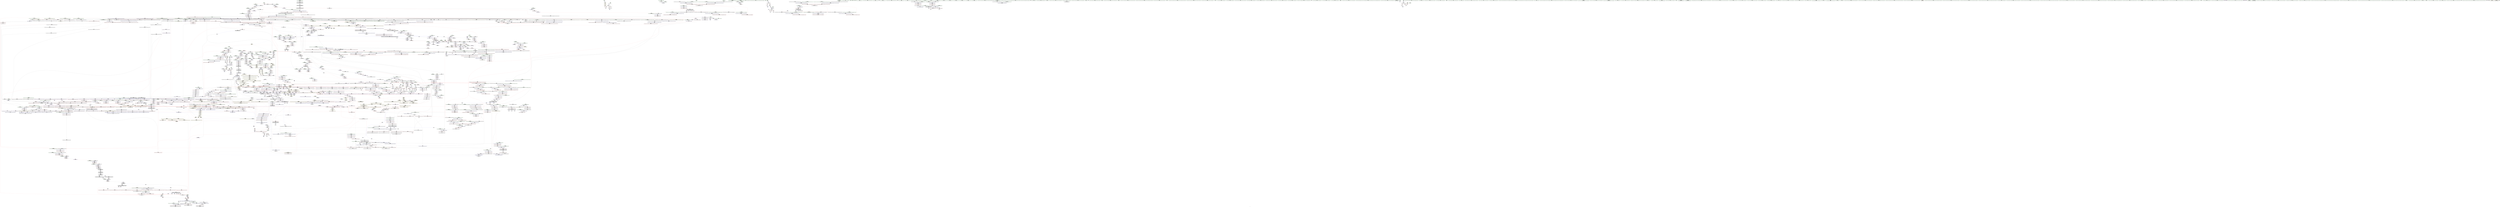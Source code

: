 digraph "SVFG" {
	label="SVFG";

	Node0x557da32a1010 [shape=record,color=grey,label="{NodeID: 0\nNullPtr|{|<s61>178}}"];
	Node0x557da32a1010 -> Node0x557da38ded30[style=solid];
	Node0x557da32a1010 -> Node0x557da38dee30[style=solid];
	Node0x557da32a1010 -> Node0x557da38def00[style=solid];
	Node0x557da32a1010 -> Node0x557da38defd0[style=solid];
	Node0x557da32a1010 -> Node0x557da38df0a0[style=solid];
	Node0x557da32a1010 -> Node0x557da38df170[style=solid];
	Node0x557da32a1010 -> Node0x557da38df240[style=solid];
	Node0x557da32a1010 -> Node0x557da38df310[style=solid];
	Node0x557da32a1010 -> Node0x557da38df3e0[style=solid];
	Node0x557da32a1010 -> Node0x557da38df4b0[style=solid];
	Node0x557da32a1010 -> Node0x557da38df580[style=solid];
	Node0x557da32a1010 -> Node0x557da38df650[style=solid];
	Node0x557da32a1010 -> Node0x557da38df720[style=solid];
	Node0x557da32a1010 -> Node0x557da38df7f0[style=solid];
	Node0x557da32a1010 -> Node0x557da38df8c0[style=solid];
	Node0x557da32a1010 -> Node0x557da38df990[style=solid];
	Node0x557da32a1010 -> Node0x557da38dfa60[style=solid];
	Node0x557da32a1010 -> Node0x557da38dfb30[style=solid];
	Node0x557da32a1010 -> Node0x557da38dfc00[style=solid];
	Node0x557da32a1010 -> Node0x557da38dfcd0[style=solid];
	Node0x557da32a1010 -> Node0x557da38dfda0[style=solid];
	Node0x557da32a1010 -> Node0x557da38dfe70[style=solid];
	Node0x557da32a1010 -> Node0x557da38dff40[style=solid];
	Node0x557da32a1010 -> Node0x557da38e0010[style=solid];
	Node0x557da32a1010 -> Node0x557da38e00e0[style=solid];
	Node0x557da32a1010 -> Node0x557da38e01b0[style=solid];
	Node0x557da32a1010 -> Node0x557da38e0280[style=solid];
	Node0x557da32a1010 -> Node0x557da38e0350[style=solid];
	Node0x557da32a1010 -> Node0x557da38e0420[style=solid];
	Node0x557da32a1010 -> Node0x557da38e04f0[style=solid];
	Node0x557da32a1010 -> Node0x557da38e05c0[style=solid];
	Node0x557da32a1010 -> Node0x557da38e0690[style=solid];
	Node0x557da32a1010 -> Node0x557da38e0760[style=solid];
	Node0x557da32a1010 -> Node0x557da38e0830[style=solid];
	Node0x557da32a1010 -> Node0x557da38e0900[style=solid];
	Node0x557da32a1010 -> Node0x557da38e09d0[style=solid];
	Node0x557da32a1010 -> Node0x557da38e0aa0[style=solid];
	Node0x557da32a1010 -> Node0x557da38e0b70[style=solid];
	Node0x557da32a1010 -> Node0x557da38e0c40[style=solid];
	Node0x557da32a1010 -> Node0x557da38e0d10[style=solid];
	Node0x557da32a1010 -> Node0x557da38e0de0[style=solid];
	Node0x557da32a1010 -> Node0x557da38e0eb0[style=solid];
	Node0x557da32a1010 -> Node0x557da38e0f80[style=solid];
	Node0x557da32a1010 -> Node0x557da38e1050[style=solid];
	Node0x557da32a1010 -> Node0x557da38e1120[style=solid];
	Node0x557da32a1010 -> Node0x557da38e11f0[style=solid];
	Node0x557da32a1010 -> Node0x557da391cdb0[style=solid];
	Node0x557da32a1010 -> Node0x557da391fc30[style=solid];
	Node0x557da32a1010 -> Node0x557da3924d70[style=solid];
	Node0x557da32a1010 -> Node0x557da39250b0[style=solid];
	Node0x557da32a1010 -> Node0x557da39253f0[style=solid];
	Node0x557da32a1010 -> Node0x557da39254c0[style=solid];
	Node0x557da32a1010 -> Node0x557da3925730[style=solid];
	Node0x557da32a1010 -> Node0x557da3929280[style=solid];
	Node0x557da32a1010 -> Node0x557da395ee70[style=solid];
	Node0x557da32a1010 -> Node0x557da395f2f0[style=solid];
	Node0x557da32a1010 -> Node0x557da395f770[style=solid];
	Node0x557da32a1010 -> Node0x557da395fa70[style=solid];
	Node0x557da32a1010 -> Node0x557da395fd70[style=solid];
	Node0x557da32a1010 -> Node0x557da3960070[style=solid];
	Node0x557da32a1010 -> Node0x557da3960670[style=solid];
	Node0x557da32a1010:s61 -> Node0x557da3aa80b0[style=solid,color=red];
	Node0x557da38e1490 [shape=record,color=black,label="{NodeID: 443\n101\<--100\nidxprom\<--\n_Z3scnv\n}"];
	Node0x557da38f09e0 [shape=record,color=red,label="{NodeID: 886\n683\<--675\nthis1\<--this.addr\n_ZNSt8_Rb_treeIxSt4pairIKxiESt10_Select1stIS2_ESt4lessIxESaIS2_EE8_M_eraseEPSt13_Rb_tree_nodeIS2_E\n|{<s0>60|<s1>62}}"];
	Node0x557da38f09e0:s0 -> Node0x557da3aa33f0[style=solid,color=red];
	Node0x557da38f09e0:s1 -> Node0x557da3ab01a0[style=solid,color=red];
	Node0x557da3aa98a0 [shape=record,color=black,label="{NodeID: 3543\n1879 = PHI(1774, )\n0th arg _ZNSt16allocator_traitsISaISt13_Rb_tree_nodeISt4pairIKxiEEEE9constructIS3_JRKSt21piecewise_construct_tSt5tupleIJOxEESB_IJEEEEEvRS5_PT_DpOT0_ }"];
	Node0x557da3aa98a0 -> Node0x557da3926c50[style=solid];
	Node0x557da39d5ed0 [shape=record,color=yellow,style=double,label="{NodeID: 2436\n223V_1 = ENCHI(MR_223V_0)\npts\{150002 18620002 \}\nFun[_ZNSt8_Rb_treeIxSt4pairIKxiESt10_Select1stIS2_ESt4lessIxESaIS2_EE7_S_leftEPSt18_Rb_tree_node_base]}"];
	Node0x557da39d5ed0 -> Node0x557da38f13a0[style=dashed];
	Node0x557da3926c50 [shape=record,color=blue,label="{NodeID: 1329\n1884\<--1879\n__a.addr\<--__a\n_ZNSt16allocator_traitsISaISt13_Rb_tree_nodeISt4pairIKxiEEEE9constructIS3_JRKSt21piecewise_construct_tSt5tupleIJOxEESB_IJEEEEEvRS5_PT_DpOT0_\n}"];
	Node0x557da3926c50 -> Node0x557da3918160[style=dashed];
	Node0x557da38d9ae0 [shape=record,color=green,label="{NodeID: 222\n1295\<--1296\nthis.addr\<--this.addr_field_insensitive\n_ZNSt8_Rb_treeIxSt4pairIKxiESt10_Select1stIS2_ESt4lessIxESaIS2_EE6_M_endEv\n}"];
	Node0x557da38d9ae0 -> Node0x557da39147b0[style=solid];
	Node0x557da38d9ae0 -> Node0x557da39239f0[style=solid];
	Node0x557da38fcfe0 [shape=record,color=purple,label="{NodeID: 665\n613\<--609\n_M_header2\<--this1\n_ZNSt15_Rb_tree_header8_M_resetEv\n}"];
	Node0x557da38fcfe0 -> Node0x557da391fd00[style=solid];
	Node0x557da3a97530 [shape=record,color=black,label="{NodeID: 3322\n650 = PHI(708, )\n|{<s0>55}}"];
	Node0x557da3a97530:s0 -> Node0x557da3aa36d0[style=solid,color=red];
	Node0x557da39b7b60 [shape=record,color=black,label="{NodeID: 2215\nMR_57V_3 = PHI(MR_57V_4, MR_57V_2, )\npts\{150001 150003 \}\n|{|<s1>44}}"];
	Node0x557da39b7b60 -> Node0x557da39bb290[style=dashed];
	Node0x557da39b7b60:s1 -> Node0x557da39af720[style=dashed,color=blue];
	Node0x557da391b7d0 [shape=record,color=red,label="{NodeID: 1108\n2386\<--2383\n\<--__x.addr\n_ZNSt8_Rb_treeIxSt4pairIKxiESt10_Select1stIS2_ESt4lessIxESaIS2_EE8_S_valueEPKSt18_Rb_tree_node_base\n}"];
	Node0x557da391b7d0 -> Node0x557da38f9670[style=solid];
	Node0x557da32a2e60 [shape=record,color=green,label="{NodeID: 1\n5\<--1\n\<--dummyObj\nCan only get source location for instruction, argument, global var or function.|{<s0>19}}"];
	Node0x557da32a2e60:s0 -> Node0x557da3aae1c0[style=solid,color=red];
	Node0x557da38e1560 [shape=record,color=black,label="{NodeID: 444\n104\<--103\nconv\<--\n_Z3scnv\n}"];
	Node0x557da38e1560 -> Node0x557da395e570[style=solid];
	Node0x557da38f0ab0 [shape=record,color=red,label="{NodeID: 887\n685\<--677\n\<--__x.addr\n_ZNSt8_Rb_treeIxSt4pairIKxiESt10_Select1stIS2_ESt4lessIxESaIS2_EE8_M_eraseEPSt13_Rb_tree_nodeIS2_E\n}"];
	Node0x557da38f0ab0 -> Node0x557da395f2f0[style=solid];
	Node0x557da3aa99b0 [shape=record,color=black,label="{NodeID: 3544\n1880 = PHI(1776, )\n1st arg _ZNSt16allocator_traitsISaISt13_Rb_tree_nodeISt4pairIKxiEEEE9constructIS3_JRKSt21piecewise_construct_tSt5tupleIJOxEESB_IJEEEEEvRS5_PT_DpOT0_ }"];
	Node0x557da3aa99b0 -> Node0x557da3926d20[style=solid];
	Node0x557da3926d20 [shape=record,color=blue,label="{NodeID: 1330\n1886\<--1880\n__p.addr\<--__p\n_ZNSt16allocator_traitsISaISt13_Rb_tree_nodeISt4pairIKxiEEEE9constructIS3_JRKSt21piecewise_construct_tSt5tupleIJOxEESB_IJEEEEEvRS5_PT_DpOT0_\n}"];
	Node0x557da3926d20 -> Node0x557da3918230[style=dashed];
	Node0x557da38d9bb0 [shape=record,color=green,label="{NodeID: 223\n1307\<--1308\n__x.addr\<--__x.addr_field_insensitive\n_ZNSt8_Rb_treeIxSt4pairIKxiESt10_Select1stIS2_ESt4lessIxESaIS2_EE6_S_keyEPKSt13_Rb_tree_nodeIS2_E\n}"];
	Node0x557da38d9bb0 -> Node0x557da3914880[style=solid];
	Node0x557da38d9bb0 -> Node0x557da3923ac0[style=solid];
	Node0x557da38fd0b0 [shape=record,color=purple,label="{NodeID: 666\n614\<--609\n_M_header3\<--this1\n_ZNSt15_Rb_tree_header8_M_resetEv\n}"];
	Node0x557da3a97640 [shape=record,color=black,label="{NodeID: 3323\n236 = PHI(320, )\n}"];
	Node0x557da3a97640 -> Node0x557da38eeca0[style=solid];
	Node0x557da3a97640 -> Node0x557da391def0[style=solid];
	Node0x557da39b8060 [shape=record,color=black,label="{NodeID: 2216\nMR_59V_2 = PHI(MR_59V_3, MR_59V_1, )\npts\{150005 18620005 \}\n|{|<s2>44}}"];
	Node0x557da39b8060 -> Node0x557da38eed70[style=dashed];
	Node0x557da39b8060 -> Node0x557da39bb790[style=dashed];
	Node0x557da39b8060:s2 -> Node0x557da39af720[style=dashed,color=blue];
	Node0x557da391b8a0 [shape=record,color=red,label="{NodeID: 1109\n2395\<--2392\n\<--__t.addr\n_ZSt7forwardIRPSt18_Rb_tree_node_baseEOT_RNSt16remove_referenceIS3_E4typeE\n}"];
	Node0x557da391b8a0 -> Node0x557da38f9810[style=solid];
	Node0x557da38af230 [shape=record,color=green,label="{NodeID: 2\n16\<--1\n__dso_handle\<--dummyObj\nGlob }"];
	Node0x557da38e1630 [shape=record,color=black,label="{NodeID: 445\n107\<--105\nconv1\<--sub\n_Z3scnv\n}"];
	Node0x557da38e1630 -> Node0x557da395e6f0[style=solid];
	Node0x557da38f0b80 [shape=record,color=red,label="{NodeID: 888\n688\<--677\n\<--__x.addr\n_ZNSt8_Rb_treeIxSt4pairIKxiESt10_Select1stIS2_ESt4lessIxESaIS2_EE8_M_eraseEPSt13_Rb_tree_nodeIS2_E\n}"];
	Node0x557da38f0b80 -> Node0x557da38f2f40[style=solid];
	Node0x557da3aa9ac0 [shape=record,color=black,label="{NodeID: 3545\n1881 = PHI(1778, )\n2nd arg _ZNSt16allocator_traitsISaISt13_Rb_tree_nodeISt4pairIKxiEEEE9constructIS3_JRKSt21piecewise_construct_tSt5tupleIJOxEESB_IJEEEEEvRS5_PT_DpOT0_ }"];
	Node0x557da3aa9ac0 -> Node0x557da3926df0[style=solid];
	Node0x557da39c9980 [shape=record,color=yellow,style=double,label="{NodeID: 2438\n409V_1 = ENCHI(MR_409V_0)\npts\{24960000 \}\nFun[_ZNSt8_Rb_treeIxSt4pairIKxiESt10_Select1stIS2_ESt4lessIxESaIS2_EE3endEv]|{<s0>235}}"];
	Node0x557da39c9980:s0 -> Node0x557da3923d30[style=dashed,color=red];
	Node0x557da3926df0 [shape=record,color=blue,label="{NodeID: 1331\n1888\<--1881\n__args.addr\<--__args\n_ZNSt16allocator_traitsISaISt13_Rb_tree_nodeISt4pairIKxiEEEE9constructIS3_JRKSt21piecewise_construct_tSt5tupleIJOxEESB_IJEEEEEvRS5_PT_DpOT0_\n}"];
	Node0x557da3926df0 -> Node0x557da3918300[style=dashed];
	Node0x557da38d9c80 [shape=record,color=green,label="{NodeID: 224\n1309\<--1310\nref.tmp\<--ref.tmp_field_insensitive\n_ZNSt8_Rb_treeIxSt4pairIKxiESt10_Select1stIS2_ESt4lessIxESaIS2_EE6_S_keyEPKSt13_Rb_tree_nodeIS2_E\n|{<s0>113}}"];
	Node0x557da38d9c80:s0 -> Node0x557da3aa9f80[style=solid,color=red];
	Node0x557da38fd180 [shape=record,color=purple,label="{NodeID: 667\n615\<--609\n_M_left\<--this1\n_ZNSt15_Rb_tree_header8_M_resetEv\n}"];
	Node0x557da38fd180 -> Node0x557da391fd00[style=solid];
	Node0x557da3a97750 [shape=record,color=black,label="{NodeID: 3324\n252 = PHI(401, )\n}"];
	Node0x557da3a97750 -> Node0x557da391e160[style=solid];
	Node0x557da391b970 [shape=record,color=red,label="{NodeID: 1110\n2404\<--2401\nthis1\<--this.addr\n_ZNSt8_Rb_treeIxSt4pairIKxiESt10_Select1stIS2_ESt4lessIxESaIS2_EE5beginEv\n}"];
	Node0x557da391b970 -> Node0x557da38ec740[style=solid];
	Node0x557da389c2b0 [shape=record,color=green,label="{NodeID: 3\n17\<--1\n.str\<--dummyObj\nGlob }"];
	Node0x557da38e1700 [shape=record,color=black,label="{NodeID: 446\n77\<--116\n_Z3scnv_ret\<--\n_Z3scnv\n|{<s0>7|<s1>8}}"];
	Node0x557da38e1700:s0 -> Node0x557da3a97240[style=solid,color=blue];
	Node0x557da38e1700:s1 -> Node0x557da3a97350[style=solid,color=blue];
	Node0x557da38f0c50 [shape=record,color=red,label="{NodeID: 889\n694\<--677\n\<--__x.addr\n_ZNSt8_Rb_treeIxSt4pairIKxiESt10_Select1stIS2_ESt4lessIxESaIS2_EE8_M_eraseEPSt13_Rb_tree_nodeIS2_E\n}"];
	Node0x557da38f0c50 -> Node0x557da38f3010[style=solid];
	Node0x557da3aa9bd0 [shape=record,color=black,label="{NodeID: 3546\n1882 = PHI(1780, )\n3rd arg _ZNSt16allocator_traitsISaISt13_Rb_tree_nodeISt4pairIKxiEEEE9constructIS3_JRKSt21piecewise_construct_tSt5tupleIJOxEESB_IJEEEEEvRS5_PT_DpOT0_ }"];
	Node0x557da3aa9bd0 -> Node0x557da3926ec0[style=solid];
	Node0x557da3926ec0 [shape=record,color=blue,label="{NodeID: 1332\n1890\<--1882\n__args.addr2\<--__args1\n_ZNSt16allocator_traitsISaISt13_Rb_tree_nodeISt4pairIKxiEEEE9constructIS3_JRKSt21piecewise_construct_tSt5tupleIJOxEESB_IJEEEEEvRS5_PT_DpOT0_\n}"];
	Node0x557da3926ec0 -> Node0x557da39183d0[style=dashed];
	Node0x557da38d9d50 [shape=record,color=green,label="{NodeID: 225\n1314\<--1315\n_ZNSt8_Rb_treeIxSt4pairIKxiESt10_Select1stIS2_ESt4lessIxESaIS2_EE8_S_valueEPKSt13_Rb_tree_nodeIS2_E\<--_ZNSt8_Rb_treeIxSt4pairIKxiESt10_Select1stIS2_ESt4lessIxESaIS2_EE8_S_valueEPKSt13_Rb_tree_nodeIS2_E_field_insensitive\n}"];
	Node0x557da38fd250 [shape=record,color=purple,label="{NodeID: 668\n617\<--609\n_M_header4\<--this1\n_ZNSt15_Rb_tree_header8_M_resetEv\n}"];
	Node0x557da38fd250 -> Node0x557da391fdd0[style=solid];
	Node0x557da3a97860 [shape=record,color=black,label="{NodeID: 3325\n258 = PHI(435, )\n}"];
	Node0x557da3a97860 -> Node0x557da391e230[style=solid];
	Node0x557da391ba40 [shape=record,color=red,label="{NodeID: 1111\n2411\<--2410\n\<--_M_left\n_ZNSt8_Rb_treeIxSt4pairIKxiESt10_Select1stIS2_ESt4lessIxESaIS2_EE5beginEv\n|{<s0>228}}"];
	Node0x557da391ba40:s0 -> Node0x557da3aafdd0[style=solid,color=red];
	Node0x557da38d13e0 [shape=record,color=green,label="{NodeID: 4\n19\<--1\n.str.1\<--dummyObj\nGlob }"];
	Node0x557da38e17d0 [shape=record,color=black,label="{NodeID: 447\n123\<--148\n_Z3cntx_ret\<--\n_Z3cntx\n|{<s0>16|<s1>18}}"];
	Node0x557da38e17d0:s0 -> Node0x557da3a96530[style=solid,color=blue];
	Node0x557da38e17d0:s1 -> Node0x557da3a96750[style=solid,color=blue];
	Node0x557da38f0d20 [shape=record,color=red,label="{NodeID: 890\n700\<--677\n\<--__x.addr\n_ZNSt8_Rb_treeIxSt4pairIKxiESt10_Select1stIS2_ESt4lessIxESaIS2_EE8_M_eraseEPSt13_Rb_tree_nodeIS2_E\n|{<s0>62}}"];
	Node0x557da38f0d20:s0 -> Node0x557da3ab0330[style=solid,color=red];
	Node0x557da3aa9ce0 [shape=record,color=black,label="{NodeID: 3547\n1883 = PHI(1782, )\n4th arg _ZNSt16allocator_traitsISaISt13_Rb_tree_nodeISt4pairIKxiEEEE9constructIS3_JRKSt21piecewise_construct_tSt5tupleIJOxEESB_IJEEEEEvRS5_PT_DpOT0_ }"];
	Node0x557da3aa9ce0 -> Node0x557da3926f90[style=solid];
	Node0x557da39c9b40 [shape=record,color=yellow,style=double,label="{NodeID: 2440\n2V_1 = ENCHI(MR_2V_0)\npts\{150000 150001 150002 150003 150004 \}\nFun[_ZNSt8_Rb_treeIxSt4pairIKxiESt10_Select1stIS2_ESt4lessIxESaIS2_EE13_Rb_tree_implIS6_Lb1EEC2Ev]|{<s0>48|<s1>48}}"];
	Node0x557da39c9b40:s0 -> Node0x557da391f9c0[style=dashed,color=red];
	Node0x557da39c9b40:s1 -> Node0x557da39d9d70[style=dashed,color=red];
	Node0x557da3926f90 [shape=record,color=blue,label="{NodeID: 1333\n1892\<--1883\n__args.addr4\<--__args3\n_ZNSt16allocator_traitsISaISt13_Rb_tree_nodeISt4pairIKxiEEEE9constructIS3_JRKSt21piecewise_construct_tSt5tupleIJOxEESB_IJEEEEEvRS5_PT_DpOT0_\n}"];
	Node0x557da3926f90 -> Node0x557da39184a0[style=dashed];
	Node0x557da38d9e50 [shape=record,color=green,label="{NodeID: 226\n1317\<--1318\n_ZNKSt10_Select1stISt4pairIKxiEEclERKS2_\<--_ZNKSt10_Select1stISt4pairIKxiEEclERKS2__field_insensitive\n}"];
	Node0x557da38fd320 [shape=record,color=purple,label="{NodeID: 669\n618\<--609\n_M_header5\<--this1\n_ZNSt15_Rb_tree_header8_M_resetEv\n}"];
	Node0x557da3a97970 [shape=record,color=black,label="{NodeID: 3326\n263 = PHI(418, )\n}"];
	Node0x557da391bb10 [shape=record,color=red,label="{NodeID: 1112\n2414\<--2413\n\<--coerce.dive\n_ZNSt8_Rb_treeIxSt4pairIKxiESt10_Select1stIS2_ESt4lessIxESaIS2_EE5beginEv\n}"];
	Node0x557da391bb10 -> Node0x557da38f9a80[style=solid];
	Node0x557da38d14a0 [shape=record,color=green,label="{NodeID: 5\n21\<--1\n.str.2\<--dummyObj\nGlob }"];
	Node0x557da38e18a0 [shape=record,color=black,label="{NodeID: 448\n167\<--166\nidxprom\<--\n_Z4readv\n}"];
	Node0x557da38f0df0 [shape=record,color=red,label="{NodeID: 891\n704\<--679\n\<--__y\n_ZNSt8_Rb_treeIxSt4pairIKxiESt10_Select1stIS2_ESt4lessIxESaIS2_EE8_M_eraseEPSt13_Rb_tree_nodeIS2_E\n}"];
	Node0x557da38f0df0 -> Node0x557da3920450[style=solid];
	Node0x557da3aa9df0 [shape=record,color=black,label="{NodeID: 3548\n2292 = PHI(1489, 1489, 1489, )\n0th arg _ZNSt8_Rb_treeIxSt4pairIKxiESt10_Select1stIS2_ESt4lessIxESaIS2_EE11_M_leftmostEv }"];
	Node0x557da3aa9df0 -> Node0x557da3929350[style=solid];
	Node0x557da3927060 [shape=record,color=blue,label="{NodeID: 1334\n1918\<--1913\nthis.addr\<--this\n_ZN9__gnu_cxx13new_allocatorISt13_Rb_tree_nodeISt4pairIKxiEEE9constructIS4_JRKSt21piecewise_construct_tSt5tupleIJOxEESB_IJEEEEEvPT_DpOT0_\n}"];
	Node0x557da3927060 -> Node0x557da3918570[style=dashed];
	Node0x557da38e23d0 [shape=record,color=green,label="{NodeID: 227\n1323\<--1324\nthis.addr\<--this.addr_field_insensitive\n_ZNSt17_Rb_tree_iteratorISt4pairIKxiEEC2EPSt18_Rb_tree_node_base\n}"];
	Node0x557da38e23d0 -> Node0x557da3914950[style=solid];
	Node0x557da38e23d0 -> Node0x557da3923b90[style=solid];
	Node0x557da38fd3f0 [shape=record,color=purple,label="{NodeID: 670\n619\<--609\n_M_right\<--this1\n_ZNSt15_Rb_tree_header8_M_resetEv\n}"];
	Node0x557da38fd3f0 -> Node0x557da391fdd0[style=solid];
	Node0x557da3a97a80 [shape=record,color=black,label="{NodeID: 3327\n1490 = PHI(2116, )\n}"];
	Node0x557da3a97a80 -> Node0x557da3924ca0[style=solid];
	Node0x557da391bbe0 [shape=record,color=red,label="{NodeID: 1113\n2429\<--2420\nthis1\<--this.addr\n_ZNSt4pairIPSt18_Rb_tree_node_baseS1_EC2IRPSt13_Rb_tree_nodeIS_IKxiEERS1_Lb1EEEOT_OT0_\n}"];
	Node0x557da391bbe0 -> Node0x557da38f9b50[style=solid];
	Node0x557da391bbe0 -> Node0x557da38eca80[style=solid];
	Node0x557da391bbe0 -> Node0x557da38ecb50[style=solid];
	Node0x557da38d1560 [shape=record,color=green,label="{NodeID: 6\n23\<--1\n.str.3\<--dummyObj\nGlob }"];
	Node0x557da38e1970 [shape=record,color=black,label="{NodeID: 449\n183\<--182\nidxprom7\<--\n_Z4readv\n}"];
	Node0x557da38f0ec0 [shape=record,color=red,label="{NodeID: 892\n713\<--710\nthis1\<--this.addr\n_ZNSt8_Rb_treeIxSt4pairIKxiESt10_Select1stIS2_ESt4lessIxESaIS2_EE8_M_beginEv\n}"];
	Node0x557da38f0ec0 -> Node0x557da38fd730[style=solid];
	Node0x557da3aa9f80 [shape=record,color=black,label="{NodeID: 3549\n1335 = PHI(1309, 2147, )\n0th arg _ZNKSt10_Select1stISt4pairIKxiEEclERKS2_ }"];
	Node0x557da3aa9f80 -> Node0x557da3923e00[style=solid];
	Node0x557da3927130 [shape=record,color=blue,label="{NodeID: 1335\n1920\<--1914\n__p.addr\<--__p\n_ZN9__gnu_cxx13new_allocatorISt13_Rb_tree_nodeISt4pairIKxiEEE9constructIS4_JRKSt21piecewise_construct_tSt5tupleIJOxEESB_IJEEEEEvPT_DpOT0_\n}"];
	Node0x557da3927130 -> Node0x557da3918640[style=dashed];
	Node0x557da38e2460 [shape=record,color=green,label="{NodeID: 228\n1325\<--1326\n__x.addr\<--__x.addr_field_insensitive\n_ZNSt17_Rb_tree_iteratorISt4pairIKxiEEC2EPSt18_Rb_tree_node_base\n}"];
	Node0x557da38e2460 -> Node0x557da3914a20[style=solid];
	Node0x557da38e2460 -> Node0x557da3923c60[style=solid];
	Node0x557da38fd4c0 [shape=record,color=purple,label="{NodeID: 671\n621\<--609\n_M_node_count\<--this1\n_ZNSt15_Rb_tree_header8_M_resetEv\n}"];
	Node0x557da38fd4c0 -> Node0x557da391fea0[style=solid];
	Node0x557da3a97b90 [shape=record,color=black,label="{NodeID: 3328\n1497 = PHI(1293, )\n}"];
	Node0x557da3a97b90 -> Node0x557da395f8f0[style=solid];
	Node0x557da391bcb0 [shape=record,color=red,label="{NodeID: 1114\n2432\<--2422\n\<--__x.addr\n_ZNSt4pairIPSt18_Rb_tree_node_baseS1_EC2IRPSt13_Rb_tree_nodeIS_IKxiEERS1_Lb1EEEOT_OT0_\n|{<s0>229}}"];
	Node0x557da391bcb0:s0 -> Node0x557da3aa6730[style=solid,color=red];
	Node0x557da38d1dd0 [shape=record,color=green,label="{NodeID: 7\n25\<--1\n.str.4\<--dummyObj\nGlob }"];
	Node0x557da38e1a40 [shape=record,color=black,label="{NodeID: 450\n227\<--226\nidxprom\<--\n_Z5solvev\n}"];
	Node0x557da38f0f90 [shape=record,color=red,label="{NodeID: 893\n720\<--719\n\<--_M_parent\n_ZNSt8_Rb_treeIxSt4pairIKxiESt10_Select1stIS2_ESt4lessIxESaIS2_EE8_M_beginEv\n}"];
	Node0x557da38f0f90 -> Node0x557da38f3280[style=solid];
	Node0x557da3aaa0d0 [shape=record,color=black,label="{NodeID: 3550\n1336 = PHI(1313, 2151, )\n1st arg _ZNKSt10_Select1stISt4pairIKxiEEclERKS2_ }"];
	Node0x557da3aaa0d0 -> Node0x557da3923ed0[style=solid];
	Node0x557da3927200 [shape=record,color=blue,label="{NodeID: 1336\n1922\<--1915\n__args.addr\<--__args\n_ZN9__gnu_cxx13new_allocatorISt13_Rb_tree_nodeISt4pairIKxiEEE9constructIS4_JRKSt21piecewise_construct_tSt5tupleIJOxEESB_IJEEEEEvPT_DpOT0_\n}"];
	Node0x557da3927200 -> Node0x557da3918710[style=dashed];
	Node0x557da38e24f0 [shape=record,color=green,label="{NodeID: 229\n1337\<--1338\nthis.addr\<--this.addr_field_insensitive\n_ZNKSt10_Select1stISt4pairIKxiEEclERKS2_\n}"];
	Node0x557da38e24f0 -> Node0x557da3914af0[style=solid];
	Node0x557da38e24f0 -> Node0x557da3923e00[style=solid];
	Node0x557da38fd590 [shape=record,color=purple,label="{NodeID: 672\n656\<--649\n_M_impl\<--this1\n_ZNSt8_Rb_treeIxSt4pairIKxiESt10_Select1stIS2_ESt4lessIxESaIS2_EED2Ev\n|{<s0>56}}"];
	Node0x557da38fd590:s0 -> Node0x557da3aa1460[style=solid,color=red];
	Node0x557da3a97ca0 [shape=record,color=black,label="{NodeID: 3329\n1500 = PHI(2130, )\n}"];
	Node0x557da3a97ca0 -> Node0x557da395fef0[style=solid];
	Node0x557da391bd80 [shape=record,color=red,label="{NodeID: 1115\n2440\<--2424\n\<--__y.addr\n_ZNSt4pairIPSt18_Rb_tree_node_baseS1_EC2IRPSt13_Rb_tree_nodeIS_IKxiEERS1_Lb1EEEOT_OT0_\n|{<s0>230}}"];
	Node0x557da391bd80:s0 -> Node0x557da3aaece0[style=solid,color=red];
	Node0x557da38d1e60 [shape=record,color=green,label="{NodeID: 8\n27\<--1\n.str.5\<--dummyObj\nGlob }"];
	Node0x557da38e1b10 [shape=record,color=black,label="{NodeID: 451\n231\<--230\nidxprom4\<--\n_Z5solvev\n}"];
	Node0x557da38f1060 [shape=record,color=red,label="{NodeID: 894\n728\<--725\nthis1\<--this.addr\n_ZNSt8_Rb_treeIxSt4pairIKxiESt10_Select1stIS2_ESt4lessIxESaIS2_EE13_Rb_tree_implIS6_Lb1EED2Ev\n}"];
	Node0x557da38f1060 -> Node0x557da38f3420[style=solid];
	Node0x557da3aaa220 [shape=record,color=black,label="{NodeID: 3551\n2170 = PHI(1461, 1461, 1461, 1461, )\n0th arg _ZNSt4pairIPSt18_Rb_tree_node_baseS1_EC2IRS1_Lb1EEERKS1_OT_ }"];
	Node0x557da3aaa220 -> Node0x557da3928720[style=solid];
	Node0x557da39272d0 [shape=record,color=blue,label="{NodeID: 1337\n1924\<--1916\n__args.addr2\<--__args1\n_ZN9__gnu_cxx13new_allocatorISt13_Rb_tree_nodeISt4pairIKxiEEE9constructIS4_JRKSt21piecewise_construct_tSt5tupleIJOxEESB_IJEEEEEvPT_DpOT0_\n}"];
	Node0x557da39272d0 -> Node0x557da39187e0[style=dashed];
	Node0x557da38e25c0 [shape=record,color=green,label="{NodeID: 230\n1339\<--1340\n__x.addr\<--__x.addr_field_insensitive\n_ZNKSt10_Select1stISt4pairIKxiEEclERKS2_\n}"];
	Node0x557da38e25c0 -> Node0x557da3914bc0[style=solid];
	Node0x557da38e25c0 -> Node0x557da3923ed0[style=solid];
	Node0x557da38fd660 [shape=record,color=purple,label="{NodeID: 673\n666\<--649\n_M_impl2\<--this1\n_ZNSt8_Rb_treeIxSt4pairIKxiESt10_Select1stIS2_ESt4lessIxESaIS2_EED2Ev\n|{<s0>57}}"];
	Node0x557da38fd660:s0 -> Node0x557da3aa1460[style=solid,color=red];
	Node0x557da3a97db0 [shape=record,color=black,label="{NodeID: 3330\n1508 = PHI(2156, )\n}"];
	Node0x557da3a97db0 -> Node0x557da3916010[style=solid];
	Node0x557da39ba390 [shape=record,color=black,label="{NodeID: 2223\nMR_45V_4 = PHI(MR_45V_5, MR_45V_3, )\npts\{150002 \}\n|{|<s1>10}}"];
	Node0x557da39ba390 -> Node0x557da39b6c60[style=dashed];
	Node0x557da39ba390:s1 -> Node0x557da39b2650[style=dashed,color=red];
	Node0x557da391be50 [shape=record,color=red,label="{NodeID: 1116\n2436\<--2433\n\<--call\n_ZNSt4pairIPSt18_Rb_tree_node_baseS1_EC2IRPSt13_Rb_tree_nodeIS_IKxiEERS1_Lb1EEEOT_OT0_\n}"];
	Node0x557da391be50 -> Node0x557da38f9c20[style=solid];
	Node0x557da38d1f20 [shape=record,color=green,label="{NodeID: 9\n29\<--1\n_ZStL19piecewise_construct\<--dummyObj\nGlob |{<s0>32}}"];
	Node0x557da38d1f20:s0 -> Node0x557da3aa29f0[style=solid,color=red];
	Node0x557da38e1be0 [shape=record,color=black,label="{NodeID: 452\n390\<--327\n\<--__i\n_ZNSt3mapIxiSt4lessIxESaISt4pairIKxiEEEixEOx\n}"];
	Node0x557da38e1be0 -> Node0x557da38fbb90[style=solid];
	Node0x557da38f1130 [shape=record,color=red,label="{NodeID: 895\n739\<--736\n\<--__x.addr\n_ZNSt8_Rb_treeIxSt4pairIKxiESt10_Select1stIS2_ESt4lessIxESaIS2_EE8_S_rightEPSt18_Rb_tree_node_base\n}"];
	Node0x557da38f1130 -> Node0x557da38fda70[style=solid];
	Node0x557da3aaa4e0 [shape=record,color=black,label="{NodeID: 3552\n2171 = PHI(1471, 1475, 1479, 1481, )\n1st arg _ZNSt4pairIPSt18_Rb_tree_node_baseS1_EC2IRS1_Lb1EEERKS1_OT_ }"];
	Node0x557da3aaa4e0 -> Node0x557da39287f0[style=solid];
	Node0x557da39273a0 [shape=record,color=blue,label="{NodeID: 1338\n1926\<--1917\n__args.addr4\<--__args3\n_ZN9__gnu_cxx13new_allocatorISt13_Rb_tree_nodeISt4pairIKxiEEE9constructIS4_JRKSt21piecewise_construct_tSt5tupleIJOxEESB_IJEEEEEvPT_DpOT0_\n}"];
	Node0x557da39273a0 -> Node0x557da39188b0[style=dashed];
	Node0x557da38e2690 [shape=record,color=green,label="{NodeID: 231\n1349\<--1350\n__x.addr\<--__x.addr_field_insensitive\n_ZNSt8_Rb_treeIxSt4pairIKxiESt10_Select1stIS2_ESt4lessIxESaIS2_EE8_S_valueEPKSt13_Rb_tree_nodeIS2_E\n}"];
	Node0x557da38e2690 -> Node0x557da3914c90[style=solid];
	Node0x557da38e2690 -> Node0x557da3923fa0[style=solid];
	Node0x557da38fd730 [shape=record,color=purple,label="{NodeID: 674\n714\<--713\n_M_impl\<--this1\n_ZNSt8_Rb_treeIxSt4pairIKxiESt10_Select1stIS2_ESt4lessIxESaIS2_EE8_M_beginEv\n}"];
	Node0x557da38fd730 -> Node0x557da38f30e0[style=solid];
	Node0x557da3a97ec0 [shape=record,color=black,label="{NodeID: 3331\n1512 = PHI(2143, )\n|{<s0>127}}"];
	Node0x557da3a97ec0:s0 -> Node0x557da3aa4000[style=solid,color=red];
	Node0x557da39ba890 [shape=record,color=black,label="{NodeID: 2224\nMR_47V_4 = PHI(MR_47V_5, MR_47V_3, )\npts\{150004 \}\n|{|<s1>10}}"];
	Node0x557da39ba890 -> Node0x557da39b7160[style=dashed];
	Node0x557da39ba890:s1 -> Node0x557da39b2350[style=dashed,color=red];
	Node0x557da391bf20 [shape=record,color=red,label="{NodeID: 1117\n2442\<--2441\n\<--call2\n_ZNSt4pairIPSt18_Rb_tree_node_baseS1_EC2IRPSt13_Rb_tree_nodeIS_IKxiEERS1_Lb1EEEOT_OT0_\n}"];
	Node0x557da391bf20 -> Node0x557da392a530[style=solid];
	Node0x557da38d2020 [shape=record,color=green,label="{NodeID: 10\n31\<--1\n\<--dummyObj\nCan only get source location for instruction, argument, global var or function.}"];
	Node0x557da38e1cb0 [shape=record,color=black,label="{NodeID: 453\n391\<--335\n\<--ref.tmp8\n_ZNSt3mapIxiSt4lessIxESaISt4pairIKxiEEEixEOx\n}"];
	Node0x557da38e1cb0 -> Node0x557da38fbc60[style=solid];
	Node0x557da38f1200 [shape=record,color=red,label="{NodeID: 896\n741\<--740\n\<--_M_right\n_ZNSt8_Rb_treeIxSt4pairIKxiESt10_Select1stIS2_ESt4lessIxESaIS2_EE8_S_rightEPSt18_Rb_tree_node_base\n}"];
	Node0x557da38f1200 -> Node0x557da38f34f0[style=solid];
	Node0x557da3aaa6e0 [shape=record,color=black,label="{NodeID: 3553\n2172 = PHI(1519, 1580, 1616, 1637, )\n2nd arg _ZNSt4pairIPSt18_Rb_tree_node_baseS1_EC2IRS1_Lb1EEERKS1_OT_ }"];
	Node0x557da3aaa6e0 -> Node0x557da39288c0[style=solid];
	Node0x557da39ca0b0 [shape=record,color=yellow,style=double,label="{NodeID: 2446\n177V_1 = ENCHI(MR_177V_0)\npts\{202 3400000 \}\nFun[_ZNSt8_Rb_treeIxSt4pairIKxiESt10_Select1stIS2_ESt4lessIxESaIS2_EE14_M_create_nodeIJRKSt21piecewise_construct_tSt5tupleIJOxEESD_IJEEEEEPSt13_Rb_tree_nodeIS2_EDpOT_]|{<s0>121}}"];
	Node0x557da39ca0b0:s0 -> Node0x557da39dbae0[style=dashed,color=red];
	Node0x557da3927470 [shape=record,color=blue,label="{NodeID: 1339\n1959\<--1957\nthis.addr\<--this\n_ZNSt5tupleIJOxEEC2EOS1_\n}"];
	Node0x557da3927470 -> Node0x557da3918980[style=dashed];
	Node0x557da38e2760 [shape=record,color=green,label="{NodeID: 232\n1354\<--1355\n_ZNKSt13_Rb_tree_nodeISt4pairIKxiEE9_M_valptrEv\<--_ZNKSt13_Rb_tree_nodeISt4pairIKxiEE9_M_valptrEv_field_insensitive\n}"];
	Node0x557da38fd800 [shape=record,color=purple,label="{NodeID: 675\n716\<--715\nadd.ptr\<--\n_ZNSt8_Rb_treeIxSt4pairIKxiESt10_Select1stIS2_ESt4lessIxESaIS2_EE8_M_beginEv\n}"];
	Node0x557da38fd800 -> Node0x557da38f31b0[style=solid];
	Node0x557da3a97fd0 [shape=record,color=black,label="{NodeID: 3332\n1516 = PHI(1018, )\n}"];
	Node0x557da39bad90 [shape=record,color=black,label="{NodeID: 2225\nMR_55V_3 = PHI(MR_55V_4, MR_55V_2, )\npts\{18620004 \}\n|{|<s1>10}}"];
	Node0x557da39bad90 -> Node0x557da39b7660[style=dashed];
	Node0x557da39bad90:s1 -> Node0x557da39b2350[style=dashed,color=red];
	Node0x557da391bff0 [shape=record,color=red,label="{NodeID: 1118\n2450\<--2447\n\<--__t.addr\n_ZSt7forwardIRPSt13_Rb_tree_nodeISt4pairIKxiEEEOT_RNSt16remove_referenceIS7_E4typeE\n}"];
	Node0x557da391bff0 -> Node0x557da38f9cf0[style=solid];
	Node0x557da38d2120 [shape=record,color=green,label="{NodeID: 11\n85\<--1\n\<--dummyObj\nCan only get source location for instruction, argument, global var or function.}"];
	Node0x557da38e1d80 [shape=record,color=black,label="{NodeID: 454\n320\<--399\n_ZNSt3mapIxiSt4lessIxESaISt4pairIKxiEEEixEOx_ret\<--second\n_ZNSt3mapIxiSt4lessIxESaISt4pairIKxiEEEixEOx\n|{<s0>10}}"];
	Node0x557da38e1d80:s0 -> Node0x557da3a97640[style=solid,color=blue];
	Node0x557da38f12d0 [shape=record,color=red,label="{NodeID: 897\n749\<--746\n\<--__x.addr\n_ZNSt8_Rb_treeIxSt4pairIKxiESt10_Select1stIS2_ESt4lessIxESaIS2_EE7_S_leftEPSt18_Rb_tree_node_base\n}"];
	Node0x557da38f12d0 -> Node0x557da38fdb40[style=solid];
	Node0x557da3aaa8e0 [shape=record,color=black,label="{NodeID: 3554\n2037 = PHI(2002, 2488, )\n0th arg _ZNSt10_Head_baseILm0EOxLb0EEC2IxEEOT_ }"];
	Node0x557da3aaa8e0 -> Node0x557da3927a20[style=solid];
	Node0x557da39ca1c0 [shape=record,color=yellow,style=double,label="{NodeID: 2447\n252V_1 = ENCHI(MR_252V_0)\npts\{150004 150005 18620004 18620005 \}\nFun[_ZNSt8_Rb_treeIxSt4pairIKxiESt10_Select1stIS2_ESt4lessIxESaIS2_EE14_M_create_nodeIJRKSt21piecewise_construct_tSt5tupleIJOxEESD_IJEEEEEPSt13_Rb_tree_nodeIS2_EDpOT_]|{<s0>121}}"];
	Node0x557da39ca1c0:s0 -> Node0x557da39dbbf0[style=dashed,color=red];
	Node0x557da3927540 [shape=record,color=blue,label="{NodeID: 1340\n1961\<--1958\n.addr\<--\n_ZNSt5tupleIJOxEEC2EOS1_\n}"];
	Node0x557da3927540 -> Node0x557da3918a50[style=dashed];
	Node0x557da38e2860 [shape=record,color=green,label="{NodeID: 233\n1359\<--1360\nthis.addr\<--this.addr_field_insensitive\n_ZNKSt13_Rb_tree_nodeISt4pairIKxiEE9_M_valptrEv\n}"];
	Node0x557da38e2860 -> Node0x557da3914d60[style=solid];
	Node0x557da38e2860 -> Node0x557da3924070[style=solid];
	Node0x557da38fd8d0 [shape=record,color=purple,label="{NodeID: 676\n718\<--717\n_M_header\<--\n_ZNSt8_Rb_treeIxSt4pairIKxiESt10_Select1stIS2_ESt4lessIxESaIS2_EE8_M_beginEv\n}"];
	Node0x557da3a980e0 [shape=record,color=black,label="{NodeID: 3333\n300 = PHI()\n}"];
	Node0x557da39bb290 [shape=record,color=black,label="{NodeID: 2226\nMR_57V_4 = PHI(MR_57V_5, MR_57V_3, )\npts\{150001 150003 \}\n|{|<s1>10}}"];
	Node0x557da39bb290 -> Node0x557da39b7b60[style=dashed];
	Node0x557da39bb290:s1 -> Node0x557da39b2650[style=dashed,color=red];
	Node0x557da391c0c0 [shape=record,color=red,label="{NodeID: 1119\n2470\<--2464\nthis1\<--this.addr\n_ZNSt5tupleIJOxEEC2IJxELb1EEEDpOT_\n}"];
	Node0x557da391c0c0 -> Node0x557da38f9dc0[style=solid];
	Node0x557da38d2220 [shape=record,color=green,label="{NodeID: 12\n99\<--1\n\<--dummyObj\nCan only get source location for instruction, argument, global var or function.}"];
	Node0x557da38e1e50 [shape=record,color=black,label="{NodeID: 455\n401\<--416\n_ZNSt3mapIxiSt4lessIxESaISt4pairIKxiEEE5beginEv_ret\<--\n_ZNSt3mapIxiSt4lessIxESaISt4pairIKxiEEE5beginEv\n|{<s0>11}}"];
	Node0x557da38e1e50:s0 -> Node0x557da3a97750[style=solid,color=blue];
	Node0x557da38f13a0 [shape=record,color=red,label="{NodeID: 898\n751\<--750\n\<--_M_left\n_ZNSt8_Rb_treeIxSt4pairIKxiESt10_Select1stIS2_ESt4lessIxESaIS2_EE7_S_leftEPSt18_Rb_tree_node_base\n}"];
	Node0x557da38f13a0 -> Node0x557da38f3690[style=solid];
	Node0x557da3aaaa30 [shape=record,color=black,label="{NodeID: 3555\n2038 = PHI(2007, 2490, )\n1st arg _ZNSt10_Head_baseILm0EOxLb0EEC2IxEEOT_ }"];
	Node0x557da3aaaa30 -> Node0x557da3927af0[style=solid];
	Node0x557da3927610 [shape=record,color=blue,label="{NodeID: 1341\n1980\<--1974\nthis.addr\<--this\n_ZNSt4pairIKxiEC2IJOxEJEEESt21piecewise_construct_tSt5tupleIJDpT_EES5_IJDpT0_EE\n}"];
	Node0x557da3927610 -> Node0x557da3918b20[style=dashed];
	Node0x557da38e2930 [shape=record,color=green,label="{NodeID: 234\n1365\<--1366\n_ZNK9__gnu_cxx16__aligned_membufISt4pairIKxiEE6_M_ptrEv\<--_ZNK9__gnu_cxx16__aligned_membufISt4pairIKxiEE6_M_ptrEv_field_insensitive\n}"];
	Node0x557da38fd9a0 [shape=record,color=purple,label="{NodeID: 677\n719\<--717\n_M_parent\<--\n_ZNSt8_Rb_treeIxSt4pairIKxiESt10_Select1stIS2_ESt4lessIxESaIS2_EE8_M_beginEv\n}"];
	Node0x557da38fd9a0 -> Node0x557da38f0f90[style=solid];
	Node0x557da3a981b0 [shape=record,color=black,label="{NodeID: 3334\n306 = PHI()\n}"];
	Node0x557da39bb790 [shape=record,color=black,label="{NodeID: 2227\nMR_59V_3 = PHI(MR_59V_5, MR_59V_2, )\npts\{150005 18620005 \}\n|{|<s1>10}}"];
	Node0x557da39bb790 -> Node0x557da39b8060[style=dashed];
	Node0x557da39bb790:s1 -> Node0x557da39b2460[style=dashed,color=red];
	Node0x557da391c190 [shape=record,color=red,label="{NodeID: 1120\n2472\<--2466\n\<--__elements.addr\n_ZNSt5tupleIJOxEEC2IJxELb1EEEDpOT_\n|{<s0>231}}"];
	Node0x557da391c190:s0 -> Node0x557da3aac970[style=solid,color=red];
	Node0x557da38d2320 [shape=record,color=green,label="{NodeID: 13\n106\<--1\n\<--dummyObj\nCan only get source location for instruction, argument, global var or function.}"];
	Node0x557da38e1f20 [shape=record,color=black,label="{NodeID: 456\n418\<--433\n_ZNKSt17_Rb_tree_iteratorISt4pairIKxiEEneERKS3__ret\<--cmp\n_ZNKSt17_Rb_tree_iteratorISt4pairIKxiEEneERKS3_\n|{<s0>13}}"];
	Node0x557da38e1f20:s0 -> Node0x557da3a97970[style=solid,color=blue];
	Node0x557da38f1470 [shape=record,color=red,label="{NodeID: 899\n763\<--757\nthis1\<--this.addr\n_ZNSt8_Rb_treeIxSt4pairIKxiESt10_Select1stIS2_ESt4lessIxESaIS2_EE12_M_drop_nodeEPSt13_Rb_tree_nodeIS2_E\n|{<s0>64|<s1>65}}"];
	Node0x557da38f1470:s0 -> Node0x557da3aacba0[style=solid,color=red];
	Node0x557da38f1470:s1 -> Node0x557da3aae600[style=solid,color=red];
	Node0x557da3aaab80 [shape=record,color=black,label="{NodeID: 3556\n61 = PHI()\n0th arg _ZNSt3mapIxiSt4lessIxESaISt4pairIKxiEEED2Ev }"];
	Node0x557da3aaab80 -> Node0x557da391cf80[style=solid];
	Node0x557da39276e0 [shape=record,color=blue,label="{NodeID: 1342\n1995\<--1993\nthis.addr\<--this\n_ZNSt11_Tuple_implILm0EJOxEEC2EOS1_\n}"];
	Node0x557da39276e0 -> Node0x557da3918bf0[style=dashed];
	Node0x557da38e2a30 [shape=record,color=green,label="{NodeID: 235\n1370\<--1371\nthis.addr\<--this.addr_field_insensitive\n_ZNK9__gnu_cxx16__aligned_membufISt4pairIKxiEE6_M_ptrEv\n}"];
	Node0x557da38e2a30 -> Node0x557da3914e30[style=solid];
	Node0x557da38e2a30 -> Node0x557da3924140[style=solid];
	Node0x557da38fda70 [shape=record,color=purple,label="{NodeID: 678\n740\<--739\n_M_right\<--\n_ZNSt8_Rb_treeIxSt4pairIKxiESt10_Select1stIS2_ESt4lessIxESaIS2_EE8_S_rightEPSt18_Rb_tree_node_base\n}"];
	Node0x557da38fda70 -> Node0x557da38f1200[style=solid];
	Node0x557da3a98280 [shape=record,color=black,label="{NodeID: 3335\n347 = PHI(964, )\n}"];
	Node0x557da3a98280 -> Node0x557da391e710[style=solid];
	Node0x557da391c260 [shape=record,color=red,label="{NodeID: 1121\n2487\<--2481\nthis1\<--this.addr\n_ZNSt11_Tuple_implILm0EJOxEEC2IxEEOT_\n}"];
	Node0x557da391c260 -> Node0x557da38f9e90[style=solid];
	Node0x557da38d2420 [shape=record,color=green,label="{NodeID: 14\n113\<--1\n\<--dummyObj\nCan only get source location for instruction, argument, global var or function.}"];
	Node0x557da38e1ff0 [shape=record,color=black,label="{NodeID: 457\n435\<--450\n_ZNSt3mapIxiSt4lessIxESaISt4pairIKxiEEE3endEv_ret\<--\n_ZNSt3mapIxiSt4lessIxESaISt4pairIKxiEEE3endEv\n|{<s0>12|<s1>24}}"];
	Node0x557da38e1ff0:s0 -> Node0x557da3a97860[style=solid,color=blue];
	Node0x557da38e1ff0:s1 -> Node0x557da3a98390[style=solid,color=blue];
	Node0x557da38f1540 [shape=record,color=red,label="{NodeID: 900\n764\<--759\n\<--__p.addr\n_ZNSt8_Rb_treeIxSt4pairIKxiESt10_Select1stIS2_ESt4lessIxESaIS2_EE12_M_drop_nodeEPSt13_Rb_tree_nodeIS2_E\n|{<s0>64}}"];
	Node0x557da38f1540:s0 -> Node0x557da3aaccb0[style=solid,color=red];
	Node0x557da3aaac50 [shape=record,color=black,label="{NodeID: 3557\n1348 = PHI(1312, )\n0th arg _ZNSt8_Rb_treeIxSt4pairIKxiESt10_Select1stIS2_ESt4lessIxESaIS2_EE8_S_valueEPKSt13_Rb_tree_nodeIS2_E }"];
	Node0x557da3aaac50 -> Node0x557da3923fa0[style=solid];
	Node0x557da39277b0 [shape=record,color=blue,label="{NodeID: 1343\n1997\<--1994\n__in.addr\<--__in\n_ZNSt11_Tuple_implILm0EJOxEEC2EOS1_\n}"];
	Node0x557da39277b0 -> Node0x557da3918cc0[style=dashed];
	Node0x557da38e2b00 [shape=record,color=green,label="{NodeID: 236\n1375\<--1376\n_ZNK9__gnu_cxx16__aligned_membufISt4pairIKxiEE7_M_addrEv\<--_ZNK9__gnu_cxx16__aligned_membufISt4pairIKxiEE7_M_addrEv_field_insensitive\n}"];
	Node0x557da38fdb40 [shape=record,color=purple,label="{NodeID: 679\n750\<--749\n_M_left\<--\n_ZNSt8_Rb_treeIxSt4pairIKxiESt10_Select1stIS2_ESt4lessIxESaIS2_EE7_S_leftEPSt18_Rb_tree_node_base\n}"];
	Node0x557da38fdb40 -> Node0x557da38f13a0[style=solid];
	Node0x557da3a98390 [shape=record,color=black,label="{NodeID: 3336\n352 = PHI(435, )\n}"];
	Node0x557da3a98390 -> Node0x557da391e7e0[style=solid];
	Node0x557da391c330 [shape=record,color=red,label="{NodeID: 1122\n2489\<--2483\n\<--__head.addr\n_ZNSt11_Tuple_implILm0EJOxEEC2IxEEOT_\n|{<s0>233}}"];
	Node0x557da391c330:s0 -> Node0x557da3aac970[style=solid,color=red];
	Node0x557da38d2520 [shape=record,color=green,label="{NodeID: 15\n137\<--1\n\<--dummyObj\nCan only get source location for instruction, argument, global var or function.|{<s0>71|<s1>166}}"];
	Node0x557da38d2520:s0 -> Node0x557da3aabfe0[style=solid,color=red];
	Node0x557da38d2520:s1 -> Node0x557da3aa2280[style=solid,color=red];
	Node0x557da38e20c0 [shape=record,color=black,label="{NodeID: 458\n460\<--459\n\<--\n_ZNKSt17_Rb_tree_iteratorISt4pairIKxiEEdeEv\n|{<s0>37}}"];
	Node0x557da38e20c0:s0 -> Node0x557da3aa74b0[style=solid,color=red];
	Node0x557da38f1610 [shape=record,color=red,label="{NodeID: 901\n768\<--759\n\<--__p.addr\n_ZNSt8_Rb_treeIxSt4pairIKxiESt10_Select1stIS2_ESt4lessIxESaIS2_EE12_M_drop_nodeEPSt13_Rb_tree_nodeIS2_E\n|{<s0>65}}"];
	Node0x557da38f1610:s0 -> Node0x557da3aae750[style=solid,color=red];
	Node0x557da3aaad60 [shape=record,color=black,label="{NodeID: 3558\n453 = PHI(203, 203, 203, 327, 327, )\n0th arg _ZNKSt17_Rb_tree_iteratorISt4pairIKxiEEdeEv }"];
	Node0x557da3aaad60 -> Node0x557da391ef30[style=solid];
	Node0x557da3927880 [shape=record,color=blue,label="{NodeID: 1344\n2020\<--2019\n__t.addr\<--__t\n_ZSt7forwardIOxEOT_RNSt16remove_referenceIS1_E4typeE\n}"];
	Node0x557da3927880 -> Node0x557da3918d90[style=dashed];
	Node0x557da38e2c00 [shape=record,color=green,label="{NodeID: 237\n1381\<--1382\nthis.addr\<--this.addr_field_insensitive\n_ZNK9__gnu_cxx16__aligned_membufISt4pairIKxiEE7_M_addrEv\n}"];
	Node0x557da38e2c00 -> Node0x557da3914f00[style=solid];
	Node0x557da38e2c00 -> Node0x557da3924210[style=solid];
	Node0x557da38fdc10 [shape=record,color=purple,label="{NodeID: 680\n839\<--838\n_M_impl\<--this1\n_ZNSt8_Rb_treeIxSt4pairIKxiESt10_Select1stIS2_ESt4lessIxESaIS2_EE21_M_get_Node_allocatorEv\n}"];
	Node0x557da38fdc10 -> Node0x557da38f3900[style=solid];
	Node0x557da3a984a0 [shape=record,color=black,label="{NodeID: 3337\n355 = PHI(986, )\n}"];
	Node0x557da39bc6c0 [shape=record,color=black,label="{NodeID: 2230\nMR_15V_3 = PHI(MR_15V_4, MR_15V_2, )\npts\{83 \}\n}"];
	Node0x557da39bc6c0 -> Node0x557da38ed780[style=dashed];
	Node0x557da39bc6c0 -> Node0x557da38ed850[style=dashed];
	Node0x557da39bc6c0 -> Node0x557da38ed920[style=dashed];
	Node0x557da39bc6c0 -> Node0x557da391d2c0[style=dashed];
	Node0x557da391c400 [shape=record,color=red,label="{NodeID: 1123\n2500\<--2497\nthis1\<--this.addr\n_ZNSt8_Rb_treeIxSt4pairIKxiESt10_Select1stIS2_ESt4lessIxESaIS2_EE3endEv\n}"];
	Node0x557da391c400 -> Node0x557da38eccf0[style=solid];
	Node0x557da38d2620 [shape=record,color=green,label="{NodeID: 16\n213\<--1\n\<--dummyObj\nCan only get source location for instruction, argument, global var or function.}"];
	Node0x557da38e2190 [shape=record,color=black,label="{NodeID: 459\n452\<--461\n_ZNKSt17_Rb_tree_iteratorISt4pairIKxiEEdeEv_ret\<--call\n_ZNKSt17_Rb_tree_iteratorISt4pairIKxiEEdeEv\n|{<s0>14|<s1>15|<s2>17|<s3>27|<s4>34}}"];
	Node0x557da38e2190:s0 -> Node0x557da3a96310[style=solid,color=blue];
	Node0x557da38e2190:s1 -> Node0x557da3a96420[style=solid,color=blue];
	Node0x557da38e2190:s2 -> Node0x557da3a96640[style=solid,color=blue];
	Node0x557da38e2190:s3 -> Node0x557da3a985b0[style=solid,color=blue];
	Node0x557da38e2190:s4 -> Node0x557da3a987d0[style=solid,color=blue];
	Node0x557da38f16e0 [shape=record,color=red,label="{NodeID: 902\n782\<--776\nthis1\<--this.addr\n_ZNSt8_Rb_treeIxSt4pairIKxiESt10_Select1stIS2_ESt4lessIxESaIS2_EE15_M_destroy_nodeEPSt13_Rb_tree_nodeIS2_E\n|{<s0>66}}"];
	Node0x557da38f16e0:s0 -> Node0x557da3aa1e30[style=solid,color=red];
	Node0x557da3aab0f0 [shape=record,color=black,label="{NodeID: 3559\n907 = PHI(899, )\n0th arg _ZN9__gnu_cxx13new_allocatorISt13_Rb_tree_nodeISt4pairIKxiEEE10deallocateEPS5_m }"];
	Node0x557da3aab0f0 -> Node0x557da3921630[style=solid];
	Node0x557da39d7860 [shape=record,color=yellow,style=double,label="{NodeID: 2452\n81V_1 = ENCHI(MR_81V_0)\npts\{3400000 \}\nFun[_ZSt16forward_as_tupleIJxEESt5tupleIJDpOT_EES3_]|{<s0>102}}"];
	Node0x557da39d7860:s0 -> Node0x557da39b0a30[style=dashed,color=red];
	Node0x557da3927950 [shape=record,color=blue,label="{NodeID: 1345\n2027\<--2026\n__t.addr\<--__t\n_ZNSt11_Tuple_implILm0EJOxEE7_M_headERS1_\n}"];
	Node0x557da3927950 -> Node0x557da3918e60[style=dashed];
	Node0x557da38e2cd0 [shape=record,color=green,label="{NodeID: 238\n1390\<--1391\nretval\<--retval_field_insensitive\n_ZNKSt8_Rb_treeIxSt4pairIKxiESt10_Select1stIS2_ESt4lessIxESaIS2_EE8key_compEv\n}"];
	Node0x557da38fdce0 [shape=record,color=purple,label="{NodeID: 681\n848\<--847\n_M_storage\<--this1\n_ZNSt13_Rb_tree_nodeISt4pairIKxiEE9_M_valptrEv\n|{<s0>74}}"];
	Node0x557da38fdce0:s0 -> Node0x557da3aa60d0[style=solid,color=red];
	Node0x557da3a985b0 [shape=record,color=black,label="{NodeID: 3338\n363 = PHI(452, )\n}"];
	Node0x557da3a985b0 -> Node0x557da38fbac0[style=solid];
	Node0x557da39bcbc0 [shape=record,color=black,label="{NodeID: 2231\nMR_13V_3 = PHI(MR_13V_4, MR_13V_2, )\npts\{79 \}\n}"];
	Node0x557da39bcbc0 -> Node0x557da38ed5e0[style=dashed];
	Node0x557da39bcbc0 -> Node0x557da38ed6b0[style=dashed];
	Node0x557da39bcbc0 -> Node0x557da391d1f0[style=dashed];
	Node0x557da391c4d0 [shape=record,color=red,label="{NodeID: 1124\n2508\<--2507\n\<--coerce.dive\n_ZNSt8_Rb_treeIxSt4pairIKxiESt10_Select1stIS2_ESt4lessIxESaIS2_EE3endEv\n}"];
	Node0x557da391c4d0 -> Node0x557da38fa100[style=solid];
	Node0x557da38d2720 [shape=record,color=green,label="{NodeID: 17\n370\<--1\n\<--dummyObj\nCan only get source location for instruction, argument, global var or function.}"];
	Node0x557da38e2260 [shape=record,color=black,label="{NodeID: 460\n483\<--474\n\<--retval\n_ZNSt17_Rb_tree_iteratorISt4pairIKxiEEppEi\n}"];
	Node0x557da38e2260 -> Node0x557da38fc7c0[style=solid];
	Node0x557da38f17b0 [shape=record,color=red,label="{NodeID: 903\n786\<--778\n\<--__p.addr\n_ZNSt8_Rb_treeIxSt4pairIKxiESt10_Select1stIS2_ESt4lessIxESaIS2_EE15_M_destroy_nodeEPSt13_Rb_tree_nodeIS2_E\n|{<s0>67}}"];
	Node0x557da38f17b0:s0 -> Node0x557da3aa74b0[style=solid,color=red];
	Node0x557da3aab200 [shape=record,color=black,label="{NodeID: 3560\n908 = PHI(900, )\n1st arg _ZN9__gnu_cxx13new_allocatorISt13_Rb_tree_nodeISt4pairIKxiEEE10deallocateEPS5_m }"];
	Node0x557da3aab200 -> Node0x557da3921700[style=solid];
	Node0x557da3927a20 [shape=record,color=blue,label="{NodeID: 1346\n2039\<--2037\nthis.addr\<--this\n_ZNSt10_Head_baseILm0EOxLb0EEC2IxEEOT_\n}"];
	Node0x557da3927a20 -> Node0x557da3918f30[style=dashed];
	Node0x557da38e2da0 [shape=record,color=green,label="{NodeID: 239\n1392\<--1393\nthis.addr\<--this.addr_field_insensitive\n_ZNKSt8_Rb_treeIxSt4pairIKxiESt10_Select1stIS2_ESt4lessIxESaIS2_EE8key_compEv\n}"];
	Node0x557da38e2da0 -> Node0x557da3914fd0[style=solid];
	Node0x557da38e2da0 -> Node0x557da39242e0[style=solid];
	Node0x557da38fddb0 [shape=record,color=purple,label="{NodeID: 682\n882\<--881\n_M_storage\<--this1\n_ZN9__gnu_cxx16__aligned_membufISt4pairIKxiEE7_M_addrEv\n}"];
	Node0x557da38fddb0 -> Node0x557da38f3d10[style=solid];
	Node0x557da3a986c0 [shape=record,color=black,label="{NodeID: 3339\n377 = PHI(1205, )\n|{<s0>31}}"];
	Node0x557da3a986c0:s0 -> Node0x557da3aa83c0[style=solid,color=red];
	Node0x557da39bd0c0 [shape=record,color=black,label="{NodeID: 2232\nMR_73V_4 = PHI(MR_73V_3, MR_73V_2, )\npts\{3280000 \}\n|{<s0>34}}"];
	Node0x557da39bd0c0:s0 -> Node0x557da39db510[style=dashed,color=red];
	Node0x557da391c5a0 [shape=record,color=red,label="{NodeID: 1125\n2519\<--2518\ndummyVal\<--offset_0\n_ZNSt3mapIxiSt4lessIxESaISt4pairIKxiEEEixEOx\n}"];
	Node0x557da391c5a0 -> Node0x557da391e980[style=solid];
	Node0x557da38d2820 [shape=record,color=green,label="{NodeID: 18\n393\<--1\n\<--dummyObj\nCan only get source location for instruction, argument, global var or function.}"];
	Node0x557da38e2330 [shape=record,color=black,label="{NodeID: 461\n484\<--482\n\<--this1\n_ZNSt17_Rb_tree_iteratorISt4pairIKxiEEppEi\n}"];
	Node0x557da38e2330 -> Node0x557da38fc890[style=solid];
	Node0x557da38f1880 [shape=record,color=red,label="{NodeID: 904\n791\<--778\n\<--__p.addr\n_ZNSt8_Rb_treeIxSt4pairIKxiESt10_Select1stIS2_ESt4lessIxESaIS2_EE15_M_destroy_nodeEPSt13_Rb_tree_nodeIS2_E\n}"];
	Node0x557da3aab310 [shape=record,color=black,label="{NodeID: 3561\n909 = PHI(901, )\n2nd arg _ZN9__gnu_cxx13new_allocatorISt13_Rb_tree_nodeISt4pairIKxiEEE10deallocateEPS5_m }"];
	Node0x557da3aab310 -> Node0x557da39217d0[style=solid];
	Node0x557da3927af0 [shape=record,color=blue,label="{NodeID: 1347\n2041\<--2038\n__h.addr\<--__h\n_ZNSt10_Head_baseILm0EOxLb0EEC2IxEEOT_\n}"];
	Node0x557da3927af0 -> Node0x557da3919000[style=dashed];
	Node0x557da38e2e70 [shape=record,color=green,label="{NodeID: 240\n1405\<--1406\nthis.addr\<--this.addr_field_insensitive\n_ZNSt8_Rb_treeIxSt4pairIKxiESt10_Select1stIS2_ESt4lessIxESaIS2_EE14_M_create_nodeIJRKSt21piecewise_construct_tSt5tupleIJOxEESD_IJEEEEEPSt13_Rb_tree_nodeIS2_EDpOT_\n}"];
	Node0x557da38e2e70 -> Node0x557da39150a0[style=solid];
	Node0x557da38e2e70 -> Node0x557da39243b0[style=solid];
	Node0x557da38fde80 [shape=record,color=purple,label="{NodeID: 683\n954\<--951\n_M_impl\<--this1\n_ZNSt8_Rb_treeIxSt4pairIKxiESt10_Select1stIS2_ESt4lessIxESaIS2_EE5clearEv\n}"];
	Node0x557da38fde80 -> Node0x557da38f4120[style=solid];
	Node0x557da3a987d0 [shape=record,color=black,label="{NodeID: 3340\n398 = PHI(452, )\n}"];
	Node0x557da3a987d0 -> Node0x557da38fbd30[style=solid];
	Node0x557da39bd5c0 [shape=record,color=black,label="{NodeID: 2233\nMR_77V_3 = PHI(MR_77V_2, MR_77V_1, )\npts\{3360000 \}\n}"];
	Node0x557da391c670 [shape=record,color=red,label="{NodeID: 1126\n2522\<--2521\ndummyVal\<--offset_0\n_ZNSt17_Rb_tree_iteratorISt4pairIKxiEEppEi\n}"];
	Node0x557da391c670 -> Node0x557da391f1a0[style=solid];
	Node0x557da38d2920 [shape=record,color=green,label="{NodeID: 19\n394\<--1\n\<--dummyObj\nCan only get source location for instruction, argument, global var or function.}"];
	Node0x557da38f2a60 [shape=record,color=black,label="{NodeID: 462\n471\<--494\n_ZNSt17_Rb_tree_iteratorISt4pairIKxiEEppEi_ret\<--\n_ZNSt17_Rb_tree_iteratorISt4pairIKxiEEppEi\n|{<s0>19}}"];
	Node0x557da38f2a60:s0 -> Node0x557da3a96860[style=solid,color=blue];
	Node0x557da38f1950 [shape=record,color=red,label="{NodeID: 905\n806\<--800\nthis1\<--this.addr\n_ZNSt8_Rb_treeIxSt4pairIKxiESt10_Select1stIS2_ESt4lessIxESaIS2_EE11_M_put_nodeEPSt13_Rb_tree_nodeIS2_E\n|{<s0>70}}"];
	Node0x557da38f1950:s0 -> Node0x557da3aa1e30[style=solid,color=red];
	Node0x557da3aab420 [shape=record,color=black,label="{NodeID: 3562\n1746 = PHI(1419, )\n0th arg _ZNSt8_Rb_treeIxSt4pairIKxiESt10_Select1stIS2_ESt4lessIxESaIS2_EE17_M_construct_nodeIJRKSt21piecewise_construct_tSt5tupleIJOxEESD_IJEEEEEvPSt13_Rb_tree_nodeIS2_EDpOT_ }"];
	Node0x557da3aab420 -> Node0x557da3926020[style=solid];
	Node0x557da3927bc0 [shape=record,color=blue,label="{NodeID: 1348\n2046\<--2048\n_M_head_impl\<--call\n_ZNSt10_Head_baseILm0EOxLb0EEC2IxEEOT_\n|{<s0>195|<s1>234}}"];
	Node0x557da3927bc0:s0 -> Node0x557da3941300[style=dashed,color=blue];
	Node0x557da3927bc0:s1 -> Node0x557da39ccc30[style=dashed,color=blue];
	Node0x557da38e2f40 [shape=record,color=green,label="{NodeID: 241\n1407\<--1408\n__args.addr\<--__args.addr_field_insensitive\n_ZNSt8_Rb_treeIxSt4pairIKxiESt10_Select1stIS2_ESt4lessIxESaIS2_EE14_M_create_nodeIJRKSt21piecewise_construct_tSt5tupleIJOxEESD_IJEEEEEPSt13_Rb_tree_nodeIS2_EDpOT_\n}"];
	Node0x557da38e2f40 -> Node0x557da3915170[style=solid];
	Node0x557da38e2f40 -> Node0x557da3924480[style=solid];
	Node0x557da38fdf50 [shape=record,color=purple,label="{NodeID: 684\n956\<--955\nadd.ptr\<--\n_ZNSt8_Rb_treeIxSt4pairIKxiESt10_Select1stIS2_ESt4lessIxESaIS2_EE5clearEv\n}"];
	Node0x557da38fdf50 -> Node0x557da38f41f0[style=solid];
	Node0x557da3a988e0 [shape=record,color=black,label="{NodeID: 3341\n410 = PHI(2397, )\n}"];
	Node0x557da3a988e0 -> Node0x557da391eb20[style=solid];
	Node0x557da39bdac0 [shape=record,color=black,label="{NodeID: 2234\nMR_79V_3 = PHI(MR_79V_2, MR_79V_1, )\npts\{3380000 \}\n}"];
	Node0x557da391c740 [shape=record,color=red,label="{NodeID: 1127\n2525\<--2524\ndummyVal\<--offset_0\n_ZNSt8_Rb_treeIxSt4pairIKxiESt10_Select1stIS2_ESt4lessIxESaIS2_EE22_M_emplace_hint_uniqueIJRKSt21piecewise_construct_tSt5tupleIJOxEESD_IJEEEEESt17_Rb_tree_iteratorIS2_ESt23_Rb_tree_const_iteratorIS2_EDpOT_\n}"];
	Node0x557da391c740 -> Node0x557da3922740[style=solid];
	Node0x557da38d2a20 [shape=record,color=green,label="{NodeID: 20\n1860\<--1\n\<--dummyObj\nCan only get source location for instruction, argument, global var or function.}"];
	Node0x557da38f2b30 [shape=record,color=black,label="{NodeID: 463\n545\<--544\n\<--this1\n_ZNSt8_Rb_treeIxSt4pairIKxiESt10_Select1stIS2_ESt4lessIxESaIS2_EE13_Rb_tree_implIS6_Lb1EEC2Ev\n|{<s0>46}}"];
	Node0x557da38f2b30:s0 -> Node0x557da3aa7080[style=solid,color=red];
	Node0x557da38f1a20 [shape=record,color=red,label="{NodeID: 906\n808\<--802\n\<--__p.addr\n_ZNSt8_Rb_treeIxSt4pairIKxiESt10_Select1stIS2_ESt4lessIxESaIS2_EE11_M_put_nodeEPSt13_Rb_tree_nodeIS2_E\n|{<s0>71}}"];
	Node0x557da38f1a20:s0 -> Node0x557da3aabed0[style=solid,color=red];
	Node0x557da3aab530 [shape=record,color=black,label="{NodeID: 3563\n1747 = PHI(1424, )\n1st arg _ZNSt8_Rb_treeIxSt4pairIKxiESt10_Select1stIS2_ESt4lessIxESaIS2_EE17_M_construct_nodeIJRKSt21piecewise_construct_tSt5tupleIJOxEESD_IJEEEEEvPSt13_Rb_tree_nodeIS2_EDpOT_ }"];
	Node0x557da3aab530 -> Node0x557da39260f0[style=solid];
	Node0x557da3927c90 [shape=record,color=blue,label="{NodeID: 1349\n2053\<--2052\n__b.addr\<--__b\n_ZNSt10_Head_baseILm0EOxLb0EE7_M_headERS1_\n}"];
	Node0x557da3927c90 -> Node0x557da39190d0[style=dashed];
	Node0x557da38e3010 [shape=record,color=green,label="{NodeID: 242\n1409\<--1410\n__args.addr2\<--__args.addr2_field_insensitive\n_ZNSt8_Rb_treeIxSt4pairIKxiESt10_Select1stIS2_ESt4lessIxESaIS2_EE14_M_create_nodeIJRKSt21piecewise_construct_tSt5tupleIJOxEESD_IJEEEEEPSt13_Rb_tree_nodeIS2_EDpOT_\n}"];
	Node0x557da38e3010 -> Node0x557da3915240[style=solid];
	Node0x557da38e3010 -> Node0x557da3924550[style=solid];
	Node0x557da38fe020 [shape=record,color=purple,label="{NodeID: 685\n981\<--967\ncoerce.dive\<--retval\n_ZNSt3mapIxiSt4lessIxESaISt4pairIKxiEEE11lower_boundERS3_\n}"];
	Node0x557da38fe020 -> Node0x557da3921cb0[style=solid];
	Node0x557da3a989f0 [shape=record,color=black,label="{NodeID: 3342\n444 = PHI(2493, )\n}"];
	Node0x557da3a989f0 -> Node0x557da391ee60[style=solid];
	Node0x557da39bdfc0 [shape=record,color=black,label="{NodeID: 2235\nMR_81V_3 = PHI(MR_81V_2, MR_81V_1, )\npts\{3400000 \}\n}"];
	Node0x557da391c810 [shape=record,color=red,label="{NodeID: 1128\n2528\<--2527\ndummyVal\<--offset_0\n_ZNSt8_Rb_treeIxSt4pairIKxiESt10_Select1stIS2_ESt4lessIxESaIS2_EE29_M_get_insert_hint_unique_posESt23_Rb_tree_const_iteratorIS2_ERS1_\n}"];
	Node0x557da391c810 -> Node0x557da3924fe0[style=solid];
	Node0x557da38d2b20 [shape=record,color=green,label="{NodeID: 21\n1874\<--1\n\<--dummyObj\nCan only get source location for instruction, argument, global var or function.}"];
	Node0x557da38f2c00 [shape=record,color=black,label="{NodeID: 464\n549\<--544\n\<--this1\n_ZNSt8_Rb_treeIxSt4pairIKxiESt10_Select1stIS2_ESt4lessIxESaIS2_EE13_Rb_tree_implIS6_Lb1EEC2Ev\n|{<s0>47}}"];
	Node0x557da38f2c00:s0 -> Node0x557da3aa6870[style=solid,color=red];
	Node0x557da38f1af0 [shape=record,color=red,label="{NodeID: 907\n826\<--820\n\<--__a.addr\n_ZNSt16allocator_traitsISaISt13_Rb_tree_nodeISt4pairIKxiEEEE7destroyIS3_EEvRS5_PT_\n}"];
	Node0x557da38f1af0 -> Node0x557da38f3830[style=solid];
	Node0x557da3aab640 [shape=record,color=black,label="{NodeID: 3564\n1748 = PHI(1426, )\n2nd arg _ZNSt8_Rb_treeIxSt4pairIKxiESt10_Select1stIS2_ESt4lessIxESaIS2_EE17_M_construct_nodeIJRKSt21piecewise_construct_tSt5tupleIJOxEESD_IJEEEEEvPSt13_Rb_tree_nodeIS2_EDpOT_ }"];
	Node0x557da3aab640 -> Node0x557da39261c0[style=solid];
	Node0x557da3927d60 [shape=record,color=blue,label="{NodeID: 1350\n2062\<--2061\n__t.addr\<--__t\n_ZSt7forwardIxEOT_RNSt16remove_referenceIS0_E4typeE\n}"];
	Node0x557da3927d60 -> Node0x557da3919270[style=dashed];
	Node0x557da38e30e0 [shape=record,color=green,label="{NodeID: 243\n1411\<--1412\n__args.addr4\<--__args.addr4_field_insensitive\n_ZNSt8_Rb_treeIxSt4pairIKxiESt10_Select1stIS2_ESt4lessIxESaIS2_EE14_M_create_nodeIJRKSt21piecewise_construct_tSt5tupleIJOxEESD_IJEEEEEPSt13_Rb_tree_nodeIS2_EDpOT_\n}"];
	Node0x557da38e30e0 -> Node0x557da3915310[style=solid];
	Node0x557da38e30e0 -> Node0x557da3924620[style=solid];
	Node0x557da38fe0f0 [shape=record,color=purple,label="{NodeID: 686\n983\<--967\ncoerce.dive2\<--retval\n_ZNSt3mapIxiSt4lessIxESaISt4pairIKxiEEE11lower_boundERS3_\n}"];
	Node0x557da38fe0f0 -> Node0x557da38f2990[style=solid];
	Node0x557da3a98b00 [shape=record,color=black,label="{NodeID: 3343\n461 = PHI(842, )\n}"];
	Node0x557da3a98b00 -> Node0x557da38e2190[style=solid];
	Node0x557da39be4c0 [shape=record,color=black,label="{NodeID: 2236\nMR_83V_3 = PHI(MR_83V_2, MR_83V_1, )\npts\{150004 18620004 \}\n|{<s0>10|<s1>10}}"];
	Node0x557da39be4c0:s0 -> Node0x557da39ba890[style=dashed,color=blue];
	Node0x557da39be4c0:s1 -> Node0x557da39bad90[style=dashed,color=blue];
	Node0x557da391c8e0 [shape=record,color=red,label="{NodeID: 1129\n2531\<--2530\ndummyVal\<--offset_0\n_ZNSt8_Rb_treeIxSt4pairIKxiESt10_Select1stIS2_ESt4lessIxESaIS2_EE29_M_get_insert_hint_unique_posESt23_Rb_tree_const_iteratorIS2_ERS1_\n}"];
	Node0x557da391c8e0 -> Node0x557da3925320[style=solid];
	Node0x557da38d2c20 [shape=record,color=green,label="{NodeID: 22\n2225\<--1\n\<--dummyObj\nCan only get source location for instruction, argument, global var or function.}"];
	Node0x557da38f2cd0 [shape=record,color=black,label="{NodeID: 465\n553\<--544\n\<--this1\n_ZNSt8_Rb_treeIxSt4pairIKxiESt10_Select1stIS2_ESt4lessIxESaIS2_EE13_Rb_tree_implIS6_Lb1EEC2Ev\n}"];
	Node0x557da38f2cd0 -> Node0x557da38fca30[style=solid];
	Node0x557da38f1bc0 [shape=record,color=red,label="{NodeID: 908\n828\<--822\n\<--__p.addr\n_ZNSt16allocator_traitsISaISt13_Rb_tree_nodeISt4pairIKxiEEEE7destroyIS3_EEvRS5_PT_\n|{<s0>73}}"];
	Node0x557da38f1bc0:s0 -> Node0x557da3aa8ba0[style=solid,color=red];
	Node0x557da3aab750 [shape=record,color=black,label="{NodeID: 3565\n1749 = PHI(1428, )\n3rd arg _ZNSt8_Rb_treeIxSt4pairIKxiESt10_Select1stIS2_ESt4lessIxESaIS2_EE17_M_construct_nodeIJRKSt21piecewise_construct_tSt5tupleIJOxEESD_IJEEEEEvPSt13_Rb_tree_nodeIS2_EDpOT_ }"];
	Node0x557da3aab750 -> Node0x557da3926290[style=solid];
	Node0x557da39d7e90 [shape=record,color=yellow,style=double,label="{NodeID: 2458\n424V_1 = ENCHI(MR_424V_0)\npts\{2208 150002 150003 14700000 14740000 14780000 22120000 \}\nFun[_ZNSt4pairIPSt18_Rb_tree_node_baseS1_EC2IRS1_Lb1EEEOT_RKS1_]}"];
	Node0x557da39d7e90 -> Node0x557da391b630[style=dashed];
	Node0x557da3927e30 [shape=record,color=blue,label="{NodeID: 1351\n2075\<--2068\nthis.addr\<--this\n_ZNSt4pairIKxiEC2IJOxEJLm0EEJEJEEERSt5tupleIJDpT_EERS4_IJDpT1_EESt12_Index_tupleIJXspT0_EEESD_IJXspT2_EEE\n}"];
	Node0x557da3927e30 -> Node0x557da3919340[style=dashed];
	Node0x557da38e31b0 [shape=record,color=green,label="{NodeID: 244\n1413\<--1414\n__tmp\<--__tmp_field_insensitive\n_ZNSt8_Rb_treeIxSt4pairIKxiESt10_Select1stIS2_ESt4lessIxESaIS2_EE14_M_create_nodeIJRKSt21piecewise_construct_tSt5tupleIJOxEESD_IJEEEEEPSt13_Rb_tree_nodeIS2_EDpOT_\n}"];
	Node0x557da38e31b0 -> Node0x557da39153e0[style=solid];
	Node0x557da38e31b0 -> Node0x557da39154b0[style=solid];
	Node0x557da38e31b0 -> Node0x557da39246f0[style=solid];
	Node0x557da38fe1c0 [shape=record,color=purple,label="{NodeID: 687\n976\<--975\n_M_t\<--this1\n_ZNSt3mapIxiSt4lessIxESaISt4pairIKxiEEE11lower_boundERS3_\n|{<s0>83}}"];
	Node0x557da38fe1c0:s0 -> Node0x557da3aa3030[style=solid,color=red];
	Node0x557da3a98c10 [shape=record,color=black,label="{NodeID: 3344\n488 = PHI()\n}"];
	Node0x557da3a98c10 -> Node0x557da391f270[style=solid];
	Node0x557da39be9f0 [shape=record,color=black,label="{NodeID: 2237\nMR_59V_3 = PHI(MR_59V_2, MR_59V_1, )\npts\{150005 18620005 \}\n|{<s0>10|<s1>10}}"];
	Node0x557da39be9f0:s0 -> Node0x557da38eeca0[style=dashed,color=blue];
	Node0x557da39be9f0:s1 -> Node0x557da391def0[style=dashed,color=blue];
	Node0x557da391c9b0 [shape=record,color=blue,label="{NodeID: 1130\n4\<--5\nn\<--\nGlob }"];
	Node0x557da391c9b0 -> Node0x557da39d6a70[style=dashed];
	Node0x557da38d2d20 [shape=record,color=green,label="{NodeID: 23\n4\<--6\nn\<--n_field_insensitive\nGlob }"];
	Node0x557da38d2d20 -> Node0x557da38ecf60[style=solid];
	Node0x557da38d2d20 -> Node0x557da38ed030[style=solid];
	Node0x557da38d2d20 -> Node0x557da38ed100[style=solid];
	Node0x557da38d2d20 -> Node0x557da38ed1d0[style=solid];
	Node0x557da38d2d20 -> Node0x557da38ed2a0[style=solid];
	Node0x557da38d2d20 -> Node0x557da391c9b0[style=solid];
	Node0x557da38f2da0 [shape=record,color=black,label="{NodeID: 466\n555\<--554\n\<--\n_ZNSt8_Rb_treeIxSt4pairIKxiESt10_Select1stIS2_ESt4lessIxESaIS2_EE13_Rb_tree_implIS6_Lb1EEC2Ev\n|{<s0>48}}"];
	Node0x557da38f2da0:s0 -> Node0x557da3aa5920[style=solid,color=red];
	Node0x557da38f1c90 [shape=record,color=red,label="{NodeID: 909\n838\<--835\nthis1\<--this.addr\n_ZNSt8_Rb_treeIxSt4pairIKxiESt10_Select1stIS2_ESt4lessIxESaIS2_EE21_M_get_Node_allocatorEv\n}"];
	Node0x557da38f1c90 -> Node0x557da38fdc10[style=solid];
	Node0x557da3aab860 [shape=record,color=black,label="{NodeID: 3566\n1750 = PHI(1430, )\n4th arg _ZNSt8_Rb_treeIxSt4pairIKxiESt10_Select1stIS2_ESt4lessIxESaIS2_EE17_M_construct_nodeIJRKSt21piecewise_construct_tSt5tupleIJOxEESD_IJEEEEEvPSt13_Rb_tree_nodeIS2_EDpOT_ }"];
	Node0x557da3aab860 -> Node0x557da3926360[style=solid];
	Node0x557da3927f00 [shape=record,color=blue,label="{NodeID: 1352\n2077\<--2069\n__tuple1.addr\<--__tuple1\n_ZNSt4pairIKxiEC2IJOxEJLm0EEJEJEEERSt5tupleIJDpT_EERS4_IJDpT1_EESt12_Index_tupleIJXspT0_EEESD_IJXspT2_EEE\n}"];
	Node0x557da3927f00 -> Node0x557da3919410[style=dashed];
	Node0x557da38e3280 [shape=record,color=green,label="{NodeID: 245\n1421\<--1422\n_ZNSt8_Rb_treeIxSt4pairIKxiESt10_Select1stIS2_ESt4lessIxESaIS2_EE11_M_get_nodeEv\<--_ZNSt8_Rb_treeIxSt4pairIKxiESt10_Select1stIS2_ESt4lessIxESaIS2_EE11_M_get_nodeEv_field_insensitive\n}"];
	Node0x557da38fe290 [shape=record,color=purple,label="{NodeID: 688\n996\<--995\n_M_node\<--this1\n_ZNKSt17_Rb_tree_iteratorISt4pairIKxiEEeqERKS3_\n}"];
	Node0x557da38fe290 -> Node0x557da3912590[style=solid];
	Node0x557da3a98ce0 [shape=record,color=black,label="{NodeID: 3345\n510 = PHI()\n}"];
	Node0x557da39bef20 [shape=record,color=black,label="{NodeID: 2238\nMR_87V_3 = PHI(MR_87V_2, MR_87V_1, )\npts\{150001 150002 150003 \}\n|{<s0>10|<s1>10}}"];
	Node0x557da39bef20:s0 -> Node0x557da39ba390[style=dashed,color=blue];
	Node0x557da39bef20:s1 -> Node0x557da39bb290[style=dashed,color=blue];
	Node0x557da391cab0 [shape=record,color=blue,label="{NodeID: 1131\n7\<--5\nk\<--\nGlob }"];
	Node0x557da391cab0 -> Node0x557da39d6b80[style=dashed];
	Node0x557da38d2e20 [shape=record,color=green,label="{NodeID: 24\n7\<--8\nk\<--k_field_insensitive\nGlob }"];
	Node0x557da38d2e20 -> Node0x557da38ed370[style=solid];
	Node0x557da38d2e20 -> Node0x557da391cab0[style=solid];
	Node0x557da38f2e70 [shape=record,color=black,label="{NodeID: 467\n566\<--565\n\<--this1\n_ZNSaISt13_Rb_tree_nodeISt4pairIKxiEEEC2Ev\n|{<s0>49}}"];
	Node0x557da38f2e70:s0 -> Node0x557da3aac860[style=solid,color=red];
	Node0x557da38f1d60 [shape=record,color=red,label="{NodeID: 910\n847\<--844\nthis1\<--this.addr\n_ZNSt13_Rb_tree_nodeISt4pairIKxiEE9_M_valptrEv\n}"];
	Node0x557da38f1d60 -> Node0x557da38fdce0[style=solid];
	Node0x557da3aab970 [shape=record,color=black,label="{NodeID: 3567\n605 = PHI(584, 957, )\n0th arg _ZNSt15_Rb_tree_header8_M_resetEv }"];
	Node0x557da3aab970 -> Node0x557da391fb60[style=solid];
	Node0x557da3927fd0 [shape=record,color=blue,label="{NodeID: 1353\n2079\<--2070\n__tuple2.addr\<--__tuple2\n_ZNSt4pairIKxiEC2IJOxEJLm0EEJEJEEERSt5tupleIJDpT_EERS4_IJDpT1_EESt12_Index_tupleIJXspT0_EEESD_IJXspT2_EEE\n}"];
	Node0x557da38e3380 [shape=record,color=green,label="{NodeID: 246\n1432\<--1433\n_ZNSt8_Rb_treeIxSt4pairIKxiESt10_Select1stIS2_ESt4lessIxESaIS2_EE17_M_construct_nodeIJRKSt21piecewise_construct_tSt5tupleIJOxEESD_IJEEEEEvPSt13_Rb_tree_nodeIS2_EDpOT_\<--_ZNSt8_Rb_treeIxSt4pairIKxiESt10_Select1stIS2_ESt4lessIxESaIS2_EE17_M_construct_nodeIJRKSt21piecewise_construct_tSt5tupleIJOxEESD_IJEEEEEvPSt13_Rb_tree_nodeIS2_EDpOT__field_insensitive\n}"];
	Node0x557da38fe360 [shape=record,color=purple,label="{NodeID: 689\n999\<--998\n_M_node2\<--\n_ZNKSt17_Rb_tree_iteratorISt4pairIKxiEEeqERKS3_\n}"];
	Node0x557da38fe360 -> Node0x557da3912660[style=solid];
	Node0x557da3a98db0 [shape=record,color=black,label="{NodeID: 3346\n520 = PHI()\n}"];
	Node0x557da391cbb0 [shape=record,color=blue,label="{NodeID: 1132\n2514\<--31\nllvm.global_ctors_0\<--\nGlob }"];
	Node0x557da38d2f20 [shape=record,color=green,label="{NodeID: 25\n9\<--10\na\<--a_field_insensitive\nGlob }"];
	Node0x557da38d2f20 -> Node0x557da38fa1d0[style=solid];
	Node0x557da38d2f20 -> Node0x557da38fa2a0[style=solid];
	Node0x557da38f2f40 [shape=record,color=black,label="{NodeID: 468\n689\<--688\n\<--\n_ZNSt8_Rb_treeIxSt4pairIKxiESt10_Select1stIS2_ESt4lessIxESaIS2_EE8_M_eraseEPSt13_Rb_tree_nodeIS2_E\n|{<s0>59}}"];
	Node0x557da38f2f40:s0 -> Node0x557da3aa6af0[style=solid,color=red];
	Node0x557da38f1e30 [shape=record,color=red,label="{NodeID: 911\n862\<--856\nthis1\<--this.addr\n_ZN9__gnu_cxx13new_allocatorISt13_Rb_tree_nodeISt4pairIKxiEEE7destroyIS4_EEvPT_\n}"];
	Node0x557da3aabac0 [shape=record,color=black,label="{NodeID: 3568\n1358 = PHI(1352, 2387, )\n0th arg _ZNKSt13_Rb_tree_nodeISt4pairIKxiEE9_M_valptrEv }"];
	Node0x557da3aabac0 -> Node0x557da3924070[style=solid];
	Node0x557da39280a0 [shape=record,color=blue,label="{NodeID: 1354\n2086\<--2092\nfirst\<--\n_ZNSt4pairIKxiEC2IJOxEJLm0EEJEJEEERSt5tupleIJDpT_EERS4_IJDpT1_EESt12_Index_tupleIJXspT0_EEESD_IJXspT2_EEE\n|{<s0>192}}"];
	Node0x557da39280a0:s0 -> Node0x557da3941170[style=dashed,color=blue];
	Node0x557da38e3480 [shape=record,color=green,label="{NodeID: 247\n1438\<--1439\n__t.addr\<--__t.addr_field_insensitive\n_ZSt7forwardIRKSt21piecewise_construct_tEOT_RNSt16remove_referenceIS3_E4typeE\n}"];
	Node0x557da38e3480 -> Node0x557da3915580[style=solid];
	Node0x557da38e3480 -> Node0x557da39247c0[style=solid];
	Node0x557da38fe430 [shape=record,color=purple,label="{NodeID: 690\n1013\<--1012\n_M_t\<--this1\n_ZNKSt3mapIxiSt4lessIxESaISt4pairIKxiEEE8key_compEv\n|{<s0>84}}"];
	Node0x557da38fe430:s0 -> Node0x557da3aa69b0[style=solid,color=red];
	Node0x557da3a98e80 [shape=record,color=black,label="{NodeID: 3347\n1689 = PHI(1293, )\n}"];
	Node0x557da3a98e80 -> Node0x557da395fbf0[style=solid];
	Node0x557da39bf920 [shape=record,color=black,label="{NodeID: 2240\nMR_28V_3 = PHI(MR_28V_4, MR_28V_2, )\npts\{156 \}\n}"];
	Node0x557da39bf920 -> Node0x557da38ee140[style=dashed];
	Node0x557da39bf920 -> Node0x557da38ee210[style=dashed];
	Node0x557da39bf920 -> Node0x557da38ee2e0[style=dashed];
	Node0x557da39bf920 -> Node0x557da391dae0[style=dashed];
	Node0x557da391ccb0 [shape=record,color=blue,label="{NodeID: 1133\n2515\<--32\nllvm.global_ctors_1\<--_GLOBAL__sub_I_exod40_0_1.cpp\nGlob }"];
	Node0x557da38d3020 [shape=record,color=green,label="{NodeID: 26\n11\<--12\nb\<--b_field_insensitive\nGlob }"];
	Node0x557da38d3020 -> Node0x557da38fa370[style=solid];
	Node0x557da38d3020 -> Node0x557da38fa440[style=solid];
	Node0x557da38f3010 [shape=record,color=black,label="{NodeID: 469\n695\<--694\n\<--\n_ZNSt8_Rb_treeIxSt4pairIKxiESt10_Select1stIS2_ESt4lessIxESaIS2_EE8_M_eraseEPSt13_Rb_tree_nodeIS2_E\n|{<s0>61}}"];
	Node0x557da38f3010:s0 -> Node0x557da3aa7640[style=solid,color=red];
	Node0x557da38f1f00 [shape=record,color=red,label="{NodeID: 912\n863\<--858\n\<--__p.addr\n_ZN9__gnu_cxx13new_allocatorISt13_Rb_tree_nodeISt4pairIKxiEEE7destroyIS4_EEvPT_\n}"];
	Node0x557da3aabc40 [shape=record,color=black,label="{NodeID: 3569\n436 = PHI(13, 345, )\n0th arg _ZNSt3mapIxiSt4lessIxESaISt4pairIKxiEEE3endEv }"];
	Node0x557da3aabc40 -> Node0x557da391ed90[style=solid];
	Node0x557da39d8300 [shape=record,color=yellow,style=double,label="{NodeID: 2462\n418V_1 = ENCHI(MR_418V_0)\npts\{1484 2216 \}\nFun[_ZNSt4pairIPSt18_Rb_tree_node_baseS1_EC2IRS1_Lb1EEEOT_RKS1_]}"];
	Node0x557da39d8300 -> Node0x557da391b700[style=dashed];
	Node0x557da3928170 [shape=record,color=blue,label="{NodeID: 1355\n2094\<--5\nsecond\<--\n_ZNSt4pairIKxiEC2IJOxEJLm0EEJEJEEERSt5tupleIJDpT_EERS4_IJDpT1_EESt12_Index_tupleIJXspT0_EEESD_IJXspT2_EEE\n|{<s0>192}}"];
	Node0x557da3928170:s0 -> Node0x557da3941170[style=dashed,color=blue];
	Node0x557da38e3550 [shape=record,color=green,label="{NodeID: 248\n1445\<--1446\n__t.addr\<--__t.addr_field_insensitive\n_ZSt7forwardISt5tupleIJOxEEEOT_RNSt16remove_referenceIS3_E4typeE\n}"];
	Node0x557da38e3550 -> Node0x557da3915650[style=solid];
	Node0x557da38e3550 -> Node0x557da3924890[style=solid];
	Node0x557da38fe500 [shape=record,color=purple,label="{NodeID: 691\n1120\<--1044\ncoerce.dive16\<--retval\n_ZNSt8_Rb_treeIxSt4pairIKxiESt10_Select1stIS2_ESt4lessIxESaIS2_EE22_M_emplace_hint_uniqueIJRKSt21piecewise_construct_tSt5tupleIJOxEESD_IJEEEEESt17_Rb_tree_iteratorIS2_ESt23_Rb_tree_const_iteratorIS2_EDpOT_\n}"];
	Node0x557da38fe500 -> Node0x557da39229b0[style=solid];
	Node0x557da3a98f90 [shape=record,color=black,label="{NodeID: 3348\n1696 = PHI(1305, )\n|{<s0>162}}"];
	Node0x557da3a98f90:s0 -> Node0x557da3aa4000[style=solid,color=red];
	Node0x557da39bfe20 [shape=record,color=black,label="{NodeID: 2241\nMR_32V_2 = PHI(MR_32V_3, MR_32V_1, )\npts\{120000 \}\n|{|<s1>42}}"];
	Node0x557da39bfe20 -> Node0x557da391da10[style=dashed];
	Node0x557da39bfe20:s1 -> Node0x557da393e5b0[style=dashed,color=blue];
	Node0x557da391cdb0 [shape=record,color=blue, style = dotted,label="{NodeID: 1134\n2516\<--3\nllvm.global_ctors_2\<--dummyVal\nGlob }"];
	Node0x557da38d3120 [shape=record,color=green,label="{NodeID: 27\n13\<--15\nmp\<--mp_field_insensitive\nGlob |{|<s1>1|<s2>9|<s3>10|<s4>11|<s5>12}}"];
	Node0x557da38d3120 -> Node0x557da38fa510[style=solid];
	Node0x557da38d3120:s1 -> Node0x557da3aa9640[style=solid,color=red];
	Node0x557da38d3120:s2 -> Node0x557da3aa4700[style=solid,color=red];
	Node0x557da38d3120:s3 -> Node0x557da3aa25b0[style=solid,color=red];
	Node0x557da38d3120:s4 -> Node0x557da3aa5810[style=solid,color=red];
	Node0x557da38d3120:s5 -> Node0x557da3aabc40[style=solid,color=red];
	Node0x557da38f30e0 [shape=record,color=black,label="{NodeID: 470\n715\<--714\n\<--_M_impl\n_ZNSt8_Rb_treeIxSt4pairIKxiESt10_Select1stIS2_ESt4lessIxESaIS2_EE8_M_beginEv\n}"];
	Node0x557da38f30e0 -> Node0x557da38fd800[style=solid];
	Node0x557da38f1fd0 [shape=record,color=red,label="{NodeID: 913\n870\<--867\nthis1\<--this.addr\n_ZN9__gnu_cxx16__aligned_membufISt4pairIKxiEE6_M_ptrEv\n|{<s0>75}}"];
	Node0x557da38f1fd0:s0 -> Node0x557da3aa4ed0[style=solid,color=red];
	Node0x557da3aabdc0 [shape=record,color=black,label="{NodeID: 3570\n886 = PHI(807, )\n0th arg _ZNSt16allocator_traitsISaISt13_Rb_tree_nodeISt4pairIKxiEEEE10deallocateERS5_PS4_m }"];
	Node0x557da3aabdc0 -> Node0x557da39213c0[style=solid];
	Node0x557da3928240 [shape=record,color=blue,label="{NodeID: 1356\n2099\<--2098\n__t.addr\<--__t\n_ZSt3getILm0EJOxEERNSt13tuple_elementIXT_ESt5tupleIJDpT0_EEE4typeERS5_\n}"];
	Node0x557da3928240 -> Node0x557da39195b0[style=dashed];
	Node0x557da38e3620 [shape=record,color=green,label="{NodeID: 249\n1452\<--1453\n__t.addr\<--__t.addr_field_insensitive\n_ZSt7forwardISt5tupleIJEEEOT_RNSt16remove_referenceIS2_E4typeE\n}"];
	Node0x557da38e3620 -> Node0x557da3915720[style=solid];
	Node0x557da38e3620 -> Node0x557da3924960[style=solid];
	Node0x557da38fe5d0 [shape=record,color=purple,label="{NodeID: 692\n1157\<--1044\ncoerce.dive20\<--retval\n_ZNSt8_Rb_treeIxSt4pairIKxiESt10_Select1stIS2_ESt4lessIxESaIS2_EE22_M_emplace_hint_uniqueIJRKSt21piecewise_construct_tSt5tupleIJOxEESD_IJEEEEESt17_Rb_tree_iteratorIS2_ESt23_Rb_tree_const_iteratorIS2_EDpOT_\n}"];
	Node0x557da38fe5d0 -> Node0x557da3913910[style=solid];
	Node0x557da3a990a0 [shape=record,color=black,label="{NodeID: 3349\n1698 = PHI(2143, )\n|{<s0>162}}"];
	Node0x557da3a990a0:s0 -> Node0x557da3aa4380[style=solid,color=red];
	Node0x557da391ceb0 [shape=record,color=blue,label="{NodeID: 1135\n50\<--49\nthis.addr\<--this\n_ZNSt3mapIxiSt4lessIxESaISt4pairIKxiEEEC2Ev\n}"];
	Node0x557da391ceb0 -> Node0x557da38ed440[style=dashed];
	Node0x557da38d3220 [shape=record,color=green,label="{NodeID: 28\n30\<--34\nllvm.global_ctors\<--llvm.global_ctors_field_insensitive\nGlob }"];
	Node0x557da38d3220 -> Node0x557da38faac0[style=solid];
	Node0x557da38d3220 -> Node0x557da38fabc0[style=solid];
	Node0x557da38d3220 -> Node0x557da38facc0[style=solid];
	Node0x557da38f31b0 [shape=record,color=black,label="{NodeID: 471\n717\<--716\n\<--add.ptr\n_ZNSt8_Rb_treeIxSt4pairIKxiESt10_Select1stIS2_ESt4lessIxESaIS2_EE8_M_beginEv\n}"];
	Node0x557da38f31b0 -> Node0x557da38fd8d0[style=solid];
	Node0x557da38f31b0 -> Node0x557da38fd9a0[style=solid];
	Node0x557da38f20a0 [shape=record,color=red,label="{NodeID: 914\n881\<--878\nthis1\<--this.addr\n_ZN9__gnu_cxx16__aligned_membufISt4pairIKxiEE7_M_addrEv\n}"];
	Node0x557da38f20a0 -> Node0x557da38fddb0[style=solid];
	Node0x557da3aabed0 [shape=record,color=black,label="{NodeID: 3571\n887 = PHI(808, )\n1st arg _ZNSt16allocator_traitsISaISt13_Rb_tree_nodeISt4pairIKxiEEEE10deallocateERS5_PS4_m }"];
	Node0x557da3aabed0 -> Node0x557da3921490[style=solid];
	Node0x557da3928310 [shape=record,color=blue,label="{NodeID: 1357\n2110\<--2109\n__t.addr\<--__t\n_ZSt12__get_helperILm0EOxJEERT0_RSt11_Tuple_implIXT_EJS1_DpT1_EE\n}"];
	Node0x557da3928310 -> Node0x557da3919680[style=dashed];
	Node0x557da38e36f0 [shape=record,color=green,label="{NodeID: 250\n1461\<--1462\nretval\<--retval_field_insensitive\n_ZNSt8_Rb_treeIxSt4pairIKxiESt10_Select1stIS2_ESt4lessIxESaIS2_EE29_M_get_insert_hint_unique_posESt23_Rb_tree_const_iteratorIS2_ERS1_\n|{|<s4>129|<s5>137|<s6>142|<s7>143|<s8>150|<s9>155|<s10>156|<s11>158}}"];
	Node0x557da38e36f0 -> Node0x557da38f5b20[style=solid];
	Node0x557da38e36f0 -> Node0x557da38f5bf0[style=solid];
	Node0x557da38e36f0 -> Node0x557da38f5cc0[style=solid];
	Node0x557da38e36f0 -> Node0x557da38f5d90[style=solid];
	Node0x557da38e36f0:s4 -> Node0x557da3aaa220[style=solid,color=red];
	Node0x557da38e36f0:s5 -> Node0x557da3aa4a20[style=solid,color=red];
	Node0x557da38e36f0:s6 -> Node0x557da3aaa220[style=solid,color=red];
	Node0x557da38e36f0:s7 -> Node0x557da3aa4a20[style=solid,color=red];
	Node0x557da38e36f0:s8 -> Node0x557da3aaa220[style=solid,color=red];
	Node0x557da38e36f0:s9 -> Node0x557da3aaa220[style=solid,color=red];
	Node0x557da38e36f0:s10 -> Node0x557da3aa4a20[style=solid,color=red];
	Node0x557da38e36f0:s11 -> Node0x557da3aa84d0[style=solid,color=red];
	Node0x557da38fe6a0 [shape=record,color=purple,label="{NodeID: 693\n1066\<--1046\ncoerce.dive\<--__pos\n_ZNSt8_Rb_treeIxSt4pairIKxiESt10_Select1stIS2_ESt4lessIxESaIS2_EE22_M_emplace_hint_uniqueIJRKSt21piecewise_construct_tSt5tupleIJOxEESD_IJEEEEESt17_Rb_tree_iteratorIS2_ESt23_Rb_tree_const_iteratorIS2_EDpOT_\n}"];
	Node0x557da38fe6a0 -> Node0x557da3922260[style=solid];
	Node0x557da3a991b0 [shape=record,color=black,label="{NodeID: 3350\n1604 = PHI(1018, )\n}"];
	Node0x557da39c0820 [shape=record,color=black,label="{NodeID: 2243\nMR_47V_4 = PHI(MR_47V_2, MR_47V_3, )\npts\{150004 \}\n|{<s0>32}}"];
	Node0x557da39c0820:s0 -> Node0x557da39be4c0[style=dashed,color=blue];
	Node0x557da391cf80 [shape=record,color=blue,label="{NodeID: 1136\n62\<--61\nthis.addr\<--this\n_ZNSt3mapIxiSt4lessIxESaISt4pairIKxiEEED2Ev\n}"];
	Node0x557da391cf80 -> Node0x557da38ed510[style=dashed];
	Node0x557da38d3320 [shape=record,color=green,label="{NodeID: 29\n35\<--36\n__cxx_global_var_init\<--__cxx_global_var_init_field_insensitive\n}"];
	Node0x557da38f3280 [shape=record,color=black,label="{NodeID: 472\n721\<--720\n\<--\n_ZNSt8_Rb_treeIxSt4pairIKxiESt10_Select1stIS2_ESt4lessIxESaIS2_EE8_M_beginEv\n}"];
	Node0x557da38f3280 -> Node0x557da38f3350[style=solid];
	Node0x557da38f2170 [shape=record,color=red,label="{NodeID: 915\n898\<--889\n\<--__a.addr\n_ZNSt16allocator_traitsISaISt13_Rb_tree_nodeISt4pairIKxiEEEE10deallocateERS5_PS4_m\n}"];
	Node0x557da38f2170 -> Node0x557da38f3eb0[style=solid];
	Node0x557da3aabfe0 [shape=record,color=black,label="{NodeID: 3572\n888 = PHI(137, )\n2nd arg _ZNSt16allocator_traitsISaISt13_Rb_tree_nodeISt4pairIKxiEEEE10deallocateERS5_PS4_m }"];
	Node0x557da3aabfe0 -> Node0x557da3921560[style=solid];
	Node0x557da39283e0 [shape=record,color=blue,label="{NodeID: 1358\n2120\<--2117\nthis.addr\<--this\n_ZNKSt23_Rb_tree_const_iteratorISt4pairIKxiEE13_M_const_castEv\n}"];
	Node0x557da39283e0 -> Node0x557da3919750[style=dashed];
	Node0x557da38e37c0 [shape=record,color=green,label="{NodeID: 251\n1463\<--1464\n__position\<--__position_field_insensitive\n_ZNSt8_Rb_treeIxSt4pairIKxiESt10_Select1stIS2_ESt4lessIxESaIS2_EE29_M_get_insert_hint_unique_posESt23_Rb_tree_const_iteratorIS2_ERS1_\n|{|<s1>122}}"];
	Node0x557da38e37c0 -> Node0x557da38ffbc0[style=solid];
	Node0x557da38e37c0:s1 -> Node0x557da3aa0b30[style=solid,color=red];
	Node0x557da38fe770 [shape=record,color=purple,label="{NodeID: 694\n1108\<--1058\nsecond\<--__res\n_ZNSt8_Rb_treeIxSt4pairIKxiESt10_Select1stIS2_ESt4lessIxESaIS2_EE22_M_emplace_hint_uniqueIJRKSt21piecewise_construct_tSt5tupleIJOxEESD_IJEEEEESt17_Rb_tree_iteratorIS2_ESt23_Rb_tree_const_iteratorIS2_EDpOT_\n}"];
	Node0x557da38fe770 -> Node0x557da39135d0[style=solid];
	Node0x557da3a992c0 [shape=record,color=black,label="{NodeID: 3351\n1611 = PHI(2156, )\n}"];
	Node0x557da3a992c0 -> Node0x557da3916690[style=solid];
	Node0x557da39c0d20 [shape=record,color=black,label="{NodeID: 2244\nMR_166V_3 = PHI(MR_166V_4, MR_166V_2, )\npts\{10450000 \}\n}"];
	Node0x557da39c0d20 -> Node0x557da3913910[style=dashed];
	Node0x557da391d050 [shape=record,color=blue,label="{NodeID: 1137\n78\<--85\nans\<--\n_Z3scnv\n}"];
	Node0x557da391d050 -> Node0x557da39bcbc0[style=dashed];
	Node0x557da38d3420 [shape=record,color=green,label="{NodeID: 30\n39\<--40\n_ZNSt3mapIxiSt4lessIxESaISt4pairIKxiEEEC2Ev\<--_ZNSt3mapIxiSt4lessIxESaISt4pairIKxiEEEC2Ev_field_insensitive\n}"];
	Node0x557da38f3350 [shape=record,color=black,label="{NodeID: 473\n708\<--721\n_ZNSt8_Rb_treeIxSt4pairIKxiESt10_Select1stIS2_ESt4lessIxESaIS2_EE8_M_beginEv_ret\<--\n_ZNSt8_Rb_treeIxSt4pairIKxiESt10_Select1stIS2_ESt4lessIxESaIS2_EE8_M_beginEv\n|{<s0>54|<s1>79|<s2>104|<s3>207}}"];
	Node0x557da38f3350:s0 -> Node0x557da3a97530[style=solid,color=blue];
	Node0x557da38f3350:s1 -> Node0x557da3a9ae30[style=solid,color=blue];
	Node0x557da38f3350:s2 -> Node0x557da3a9ba70[style=solid,color=blue];
	Node0x557da38f3350:s3 -> Node0x557da3a9f170[style=solid,color=blue];
	Node0x557da38f2240 [shape=record,color=red,label="{NodeID: 916\n900\<--891\n\<--__p.addr\n_ZNSt16allocator_traitsISaISt13_Rb_tree_nodeISt4pairIKxiEEEE10deallocateERS5_PS4_m\n|{<s0>76}}"];
	Node0x557da38f2240:s0 -> Node0x557da3aab200[style=solid,color=red];
	Node0x557da3aac0f0 [shape=record,color=black,label="{NodeID: 3573\n1993 = PHI(1966, )\n0th arg _ZNSt11_Tuple_implILm0EJOxEEC2EOS1_ }"];
	Node0x557da3aac0f0 -> Node0x557da39276e0[style=solid];
	Node0x557da39d8710 [shape=record,color=yellow,style=double,label="{NodeID: 2466\n49V_1 = ENCHI(MR_49V_0)\npts\{2040000 \}\nFun[_ZNKSt17_Rb_tree_iteratorISt4pairIKxiEEneERKS3_]}"];
	Node0x557da39d8710 -> Node0x557da38ef800[style=dashed];
	Node0x557da39284b0 [shape=record,color=blue,label="{NodeID: 1359\n2132\<--2131\nthis.addr\<--this\n_ZNKSt8_Rb_treeIxSt4pairIKxiESt10_Select1stIS2_ESt4lessIxESaIS2_EE4sizeEv\n}"];
	Node0x557da39284b0 -> Node0x557da39199c0[style=dashed];
	Node0x557da38e3890 [shape=record,color=green,label="{NodeID: 252\n1465\<--1466\nthis.addr\<--this.addr_field_insensitive\n_ZNSt8_Rb_treeIxSt4pairIKxiESt10_Select1stIS2_ESt4lessIxESaIS2_EE29_M_get_insert_hint_unique_posESt23_Rb_tree_const_iteratorIS2_ERS1_\n}"];
	Node0x557da38e3890 -> Node0x557da39157f0[style=solid];
	Node0x557da38e3890 -> Node0x557da3924b00[style=solid];
	Node0x557da38fe840 [shape=record,color=purple,label="{NodeID: 695\n1112\<--1058\nfirst\<--__res\n_ZNSt8_Rb_treeIxSt4pairIKxiESt10_Select1stIS2_ESt4lessIxESaIS2_EE22_M_emplace_hint_uniqueIJRKSt21piecewise_construct_tSt5tupleIJOxEESD_IJEEEEESt17_Rb_tree_iteratorIS2_ESt23_Rb_tree_const_iteratorIS2_EDpOT_\n}"];
	Node0x557da38fe840 -> Node0x557da39136a0[style=solid];
	Node0x557da3a99430 [shape=record,color=black,label="{NodeID: 3352\n1616 = PHI(2156, )\n|{<s0>150}}"];
	Node0x557da3a99430:s0 -> Node0x557da3aaa6e0[style=solid,color=red];
	Node0x557da39c1220 [shape=record,color=black,label="{NodeID: 2245\nMR_87V_3 = PHI(MR_87V_1, MR_87V_2, )\npts\{150001 150002 150003 \}\n|{<s0>32}}"];
	Node0x557da39c1220:s0 -> Node0x557da39bef20[style=dashed,color=blue];
	Node0x557da391d120 [shape=record,color=blue,label="{NodeID: 1138\n82\<--5\ni\<--\n_Z3scnv\n}"];
	Node0x557da391d120 -> Node0x557da39bc6c0[style=dashed];
	Node0x557da38d3520 [shape=record,color=green,label="{NodeID: 31\n45\<--46\n__cxa_atexit\<--__cxa_atexit_field_insensitive\n}"];
	Node0x557da38f3420 [shape=record,color=black,label="{NodeID: 474\n729\<--728\n\<--this1\n_ZNSt8_Rb_treeIxSt4pairIKxiESt10_Select1stIS2_ESt4lessIxESaIS2_EE13_Rb_tree_implIS6_Lb1EED2Ev\n|{<s0>63}}"];
	Node0x557da38f3420:s0 -> Node0x557da3aa8980[style=solid,color=red];
	Node0x557da38f2310 [shape=record,color=red,label="{NodeID: 917\n901\<--893\n\<--__n.addr\n_ZNSt16allocator_traitsISaISt13_Rb_tree_nodeISt4pairIKxiEEEE10deallocateERS5_PS4_m\n|{<s0>76}}"];
	Node0x557da38f2310:s0 -> Node0x557da3aab310[style=solid,color=red];
	Node0x557da3aac230 [shape=record,color=black,label="{NodeID: 3574\n1994 = PHI(1968, )\n1st arg _ZNSt11_Tuple_implILm0EJOxEEC2EOS1_ }"];
	Node0x557da3aac230 -> Node0x557da39277b0[style=solid];
	Node0x557da39d87f0 [shape=record,color=yellow,style=double,label="{NodeID: 2467\n51V_1 = ENCHI(MR_51V_0)\npts\{2060000 \}\nFun[_ZNKSt17_Rb_tree_iteratorISt4pairIKxiEEneERKS3_]}"];
	Node0x557da39d87f0 -> Node0x557da38ef8d0[style=dashed];
	Node0x557da3928580 [shape=record,color=blue,label="{NodeID: 1360\n2145\<--2144\n__x.addr\<--__x\n_ZNSt8_Rb_treeIxSt4pairIKxiESt10_Select1stIS2_ESt4lessIxESaIS2_EE6_S_keyEPKSt18_Rb_tree_node_base\n}"];
	Node0x557da3928580 -> Node0x557da3919b60[style=dashed];
	Node0x557da38e3960 [shape=record,color=green,label="{NodeID: 253\n1467\<--1468\n__k.addr\<--__k.addr_field_insensitive\n_ZNSt8_Rb_treeIxSt4pairIKxiESt10_Select1stIS2_ESt4lessIxESaIS2_EE29_M_get_insert_hint_unique_posESt23_Rb_tree_const_iteratorIS2_ERS1_\n}"];
	Node0x557da38e3960 -> Node0x557da39158c0[style=solid];
	Node0x557da38e3960 -> Node0x557da3915990[style=solid];
	Node0x557da38e3960 -> Node0x557da3915a60[style=solid];
	Node0x557da38e3960 -> Node0x557da3915b30[style=solid];
	Node0x557da38e3960 -> Node0x557da3915c00[style=solid];
	Node0x557da38e3960 -> Node0x557da3915cd0[style=solid];
	Node0x557da38e3960 -> Node0x557da3915da0[style=solid];
	Node0x557da38e3960 -> Node0x557da3915e70[style=solid];
	Node0x557da38e3960 -> Node0x557da3924bd0[style=solid];
	Node0x557da38fe910 [shape=record,color=purple,label="{NodeID: 696\n1114\<--1058\nsecond13\<--__res\n_ZNSt8_Rb_treeIxSt4pairIKxiESt10_Select1stIS2_ESt4lessIxESaIS2_EE22_M_emplace_hint_uniqueIJRKSt21piecewise_construct_tSt5tupleIJOxEESD_IJEEEEESt17_Rb_tree_iteratorIS2_ESt23_Rb_tree_const_iteratorIS2_EDpOT_\n}"];
	Node0x557da38fe910 -> Node0x557da3913770[style=solid];
	Node0x557da3a99570 [shape=record,color=black,label="{NodeID: 3353\n1741 = PHI(1818, )\n}"];
	Node0x557da3a99570 -> Node0x557da38f6ea0[style=solid];
	Node0x557da39c1720 [shape=record,color=black,label="{NodeID: 2246\nMR_19V_3 = PHI(MR_19V_4, MR_19V_2, )\npts\{126 \}\n}"];
	Node0x557da39c1720 -> Node0x557da38edac0[style=dashed];
	Node0x557da39c1720 -> Node0x557da38edb90[style=dashed];
	Node0x557da39c1720 -> Node0x557da38edc60[style=dashed];
	Node0x557da39c1720 -> Node0x557da391d600[style=dashed];
	Node0x557da391d1f0 [shape=record,color=blue,label="{NodeID: 1139\n78\<--108\nans\<--add\n_Z3scnv\n}"];
	Node0x557da391d1f0 -> Node0x557da39bcbc0[style=dashed];
	Node0x557da38d3620 [shape=record,color=green,label="{NodeID: 32\n50\<--51\nthis.addr\<--this.addr_field_insensitive\n_ZNSt3mapIxiSt4lessIxESaISt4pairIKxiEEEC2Ev\n}"];
	Node0x557da38d3620 -> Node0x557da38ed440[style=solid];
	Node0x557da38d3620 -> Node0x557da391ceb0[style=solid];
	Node0x557da38f34f0 [shape=record,color=black,label="{NodeID: 475\n742\<--741\n\<--\n_ZNSt8_Rb_treeIxSt4pairIKxiESt10_Select1stIS2_ESt4lessIxESaIS2_EE8_S_rightEPSt18_Rb_tree_node_base\n}"];
	Node0x557da38f34f0 -> Node0x557da38f35c0[style=solid];
	Node0x557da38f23e0 [shape=record,color=red,label="{NodeID: 918\n919\<--910\nthis1\<--this.addr\n_ZN9__gnu_cxx13new_allocatorISt13_Rb_tree_nodeISt4pairIKxiEEE10deallocateEPS5_m\n}"];
	Node0x557da3aac370 [shape=record,color=black,label="{NodeID: 3575\n1369 = PHI(1363, )\n0th arg _ZNK9__gnu_cxx16__aligned_membufISt4pairIKxiEE6_M_ptrEv }"];
	Node0x557da3aac370 -> Node0x557da3924140[style=solid];
	Node0x557da3928650 [shape=record,color=blue,label="{NodeID: 1361\n2158\<--2157\nthis.addr\<--this\n_ZNSt8_Rb_treeIxSt4pairIKxiESt10_Select1stIS2_ESt4lessIxESaIS2_EE12_M_rightmostEv\n}"];
	Node0x557da3928650 -> Node0x557da3919c30[style=dashed];
	Node0x557da38e3a30 [shape=record,color=green,label="{NodeID: 254\n1469\<--1470\n__pos\<--__pos_field_insensitive\n_ZNSt8_Rb_treeIxSt4pairIKxiESt10_Select1stIS2_ESt4lessIxESaIS2_EE29_M_get_insert_hint_unique_posESt23_Rb_tree_const_iteratorIS2_ERS1_\n}"];
	Node0x557da38e3a30 -> Node0x557da38f5e60[style=solid];
	Node0x557da38e3a30 -> Node0x557da38f5f30[style=solid];
	Node0x557da38e3a30 -> Node0x557da38ffc90[style=solid];
	Node0x557da38e3a30 -> Node0x557da38ffd60[style=solid];
	Node0x557da38e3a30 -> Node0x557da38ffe30[style=solid];
	Node0x557da38e3a30 -> Node0x557da38fff00[style=solid];
	Node0x557da38e3a30 -> Node0x557da38fffd0[style=solid];
	Node0x557da38e3a30 -> Node0x557da39000a0[style=solid];
	Node0x557da38e3a30 -> Node0x557da3900170[style=solid];
	Node0x557da38e3a30 -> Node0x557da3900240[style=solid];
	Node0x557da38e3a30 -> Node0x557da3900310[style=solid];
	Node0x557da38e3a30 -> Node0x557da39003e0[style=solid];
	Node0x557da38e3a30 -> Node0x557da39004b0[style=solid];
	Node0x557da38fe9e0 [shape=record,color=purple,label="{NodeID: 697\n1138\<--1058\nfirst17\<--__res\n_ZNSt8_Rb_treeIxSt4pairIKxiESt10_Select1stIS2_ESt4lessIxESaIS2_EE22_M_emplace_hint_uniqueIJRKSt21piecewise_construct_tSt5tupleIJOxEESD_IJEEEEESt17_Rb_tree_iteratorIS2_ESt23_Rb_tree_const_iteratorIS2_EDpOT_\n}"];
	Node0x557da38fe9e0 -> Node0x557da3913840[style=solid];
	Node0x557da3a996b0 [shape=record,color=black,label="{NodeID: 3354\n1774 = PHI(833, )\n|{<s0>172}}"];
	Node0x557da3a996b0:s0 -> Node0x557da3aa98a0[style=solid,color=red];
	Node0x557da39c1c20 [shape=record,color=black,label="{NodeID: 2247\nMR_21V_3 = PHI(MR_21V_5, MR_21V_2, )\npts\{128 \}\n}"];
	Node0x557da39c1c20 -> Node0x557da38edd30[style=dashed];
	Node0x557da39c1c20 -> Node0x557da38ede00[style=dashed];
	Node0x557da39c1c20 -> Node0x557da391d530[style=dashed];
	Node0x557da39c1c20 -> Node0x557da39c1c20[style=dashed];
	Node0x557da391d2c0 [shape=record,color=blue,label="{NodeID: 1140\n82\<--112\ni\<--inc\n_Z3scnv\n}"];
	Node0x557da391d2c0 -> Node0x557da39bc6c0[style=dashed];
	Node0x557da38d36f0 [shape=record,color=green,label="{NodeID: 33\n56\<--57\n_ZNSt8_Rb_treeIxSt4pairIKxiESt10_Select1stIS2_ESt4lessIxESaIS2_EEC2Ev\<--_ZNSt8_Rb_treeIxSt4pairIKxiESt10_Select1stIS2_ESt4lessIxESaIS2_EEC2Ev_field_insensitive\n}"];
	Node0x557da38f35c0 [shape=record,color=black,label="{NodeID: 476\n734\<--742\n_ZNSt8_Rb_treeIxSt4pairIKxiESt10_Select1stIS2_ESt4lessIxESaIS2_EE8_S_rightEPSt18_Rb_tree_node_base_ret\<--\n_ZNSt8_Rb_treeIxSt4pairIKxiESt10_Select1stIS2_ESt4lessIxESaIS2_EE8_S_rightEPSt18_Rb_tree_node_base\n|{<s0>59|<s1>110|<s2>141|<s3>154|<s4>212}}"];
	Node0x557da38f35c0:s0 -> Node0x557da3a9a570[style=solid,color=blue];
	Node0x557da38f35c0:s1 -> Node0x557da3a9c1f0[style=solid,color=blue];
	Node0x557da38f35c0:s2 -> Node0x557da3a9dac0[style=solid,color=blue];
	Node0x557da38f35c0:s3 -> Node0x557da3a96ca0[style=solid,color=blue];
	Node0x557da38f35c0:s4 -> Node0x557da3a9f7b0[style=solid,color=blue];
	Node0x557da38f24b0 [shape=record,color=red,label="{NodeID: 919\n920\<--912\n\<--__p.addr\n_ZN9__gnu_cxx13new_allocatorISt13_Rb_tree_nodeISt4pairIKxiEEE10deallocateEPS5_m\n}"];
	Node0x557da38f24b0 -> Node0x557da38f3f80[style=solid];
	Node0x557da3aac4b0 [shape=record,color=black,label="{NodeID: 3576\n2157 = PHI(1489, 1489, 1489, 1489, )\n0th arg _ZNSt8_Rb_treeIxSt4pairIKxiESt10_Select1stIS2_ESt4lessIxESaIS2_EE12_M_rightmostEv }"];
	Node0x557da3aac4b0 -> Node0x557da3928650[style=solid];
	Node0x557da3928720 [shape=record,color=blue,label="{NodeID: 1362\n2173\<--2170\nthis.addr\<--this\n_ZNSt4pairIPSt18_Rb_tree_node_baseS1_EC2IRS1_Lb1EEERKS1_OT_\n}"];
	Node0x557da3928720 -> Node0x557da3919d00[style=dashed];
	Node0x557da38e3b00 [shape=record,color=green,label="{NodeID: 255\n1471\<--1472\nref.tmp\<--ref.tmp_field_insensitive\n_ZNSt8_Rb_treeIxSt4pairIKxiESt10_Select1stIS2_ESt4lessIxESaIS2_EE29_M_get_insert_hint_unique_posESt23_Rb_tree_const_iteratorIS2_ERS1_\n|{|<s1>129}}"];
	Node0x557da38e3b00 -> Node0x557da3924d70[style=solid];
	Node0x557da38e3b00:s1 -> Node0x557da3aaa4e0[style=solid,color=red];
	Node0x557da38feab0 [shape=record,color=purple,label="{NodeID: 698\n1096\<--1060\ncoerce.dive10\<--agg.tmp\n_ZNSt8_Rb_treeIxSt4pairIKxiESt10_Select1stIS2_ESt4lessIxESaIS2_EE22_M_emplace_hint_uniqueIJRKSt21piecewise_construct_tSt5tupleIJOxEESD_IJEEEEESt17_Rb_tree_iteratorIS2_ESt23_Rb_tree_const_iteratorIS2_EDpOT_\n}"];
	Node0x557da38feab0 -> Node0x557da3913500[style=solid];
	Node0x557da3a997f0 [shape=record,color=black,label="{NodeID: 3355\n1776 = PHI(842, )\n|{<s0>172}}"];
	Node0x557da3a997f0:s0 -> Node0x557da3aa99b0[style=solid,color=red];
	Node0x557da391d390 [shape=record,color=blue,label="{NodeID: 1141\n125\<--124\na.addr\<--a\n_Z3cntx\n}"];
	Node0x557da391d390 -> Node0x557da39c1720[style=dashed];
	Node0x557da38d37f0 [shape=record,color=green,label="{NodeID: 34\n44\<--59\n_ZNSt3mapIxiSt4lessIxESaISt4pairIKxiEEED2Ev\<--_ZNSt3mapIxiSt4lessIxESaISt4pairIKxiEEED2Ev_field_insensitive\n}"];
	Node0x557da38d37f0 -> Node0x557da38e1390[style=solid];
	Node0x557da38f3690 [shape=record,color=black,label="{NodeID: 477\n752\<--751\n\<--\n_ZNSt8_Rb_treeIxSt4pairIKxiESt10_Select1stIS2_ESt4lessIxESaIS2_EE7_S_leftEPSt18_Rb_tree_node_base\n}"];
	Node0x557da38f3690 -> Node0x557da38f3760[style=solid];
	Node0x557da38f2580 [shape=record,color=red,label="{NodeID: 920\n933\<--930\nthis1\<--this.addr\n_ZNSaISt13_Rb_tree_nodeISt4pairIKxiEEED2Ev\n}"];
	Node0x557da38f2580 -> Node0x557da38f4050[style=solid];
	Node0x557da3aac860 [shape=record,color=black,label="{NodeID: 3577\n598 = PHI(566, )\n0th arg _ZN9__gnu_cxx13new_allocatorISt13_Rb_tree_nodeISt4pairIKxiEEEC2Ev }"];
	Node0x557da3aac860 -> Node0x557da391fa90[style=solid];
	Node0x557da39d8af0 [shape=record,color=yellow,style=double,label="{NodeID: 2470\n2V_1 = ENCHI(MR_2V_0)\npts\{150000 150001 150002 150003 150004 \}\nFun[_ZNSt3mapIxiSt4lessIxESaISt4pairIKxiEEEC2Ev]|{<s0>3}}"];
	Node0x557da39d8af0:s0 -> Node0x557da39e3fb0[style=dashed,color=red];
	Node0x557da39287f0 [shape=record,color=blue,label="{NodeID: 1363\n2175\<--2171\n__x.addr\<--__x\n_ZNSt4pairIPSt18_Rb_tree_node_baseS1_EC2IRS1_Lb1EEERKS1_OT_\n}"];
	Node0x557da39287f0 -> Node0x557da3919dd0[style=dashed];
	Node0x557da38e3bd0 [shape=record,color=green,label="{NodeID: 256\n1473\<--1474\n__before\<--__before_field_insensitive\n_ZNSt8_Rb_treeIxSt4pairIKxiESt10_Select1stIS2_ESt4lessIxESaIS2_EE29_M_get_insert_hint_unique_posESt23_Rb_tree_const_iteratorIS2_ERS1_\n|{|<s3>138}}"];
	Node0x557da38e3bd0 -> Node0x557da38f6000[style=solid];
	Node0x557da38e3bd0 -> Node0x557da3900580[style=solid];
	Node0x557da38e3bd0 -> Node0x557da3900650[style=solid];
	Node0x557da38e3bd0:s3 -> Node0x557da3aa5f80[style=solid,color=red];
	Node0x557da38feb80 [shape=record,color=purple,label="{NodeID: 699\n2523\<--1089\noffset_0\<--\n}"];
	Node0x557da38feb80 -> Node0x557da3922740[style=solid];
	Node0x557da3a99930 [shape=record,color=black,label="{NodeID: 3356\n1778 = PHI(1436, )\n|{<s0>172}}"];
	Node0x557da3a99930:s0 -> Node0x557da3aa9ac0[style=solid,color=red];
	Node0x557da391d460 [shape=record,color=blue,label="{NodeID: 1142\n127\<--5\nc\<--\n_Z3cntx\n}"];
	Node0x557da391d460 -> Node0x557da39c1c20[style=dashed];
	Node0x557da38d38f0 [shape=record,color=green,label="{NodeID: 35\n62\<--63\nthis.addr\<--this.addr_field_insensitive\n_ZNSt3mapIxiSt4lessIxESaISt4pairIKxiEEED2Ev\n}"];
	Node0x557da38d38f0 -> Node0x557da38ed510[style=solid];
	Node0x557da38d38f0 -> Node0x557da391cf80[style=solid];
	Node0x557da38f3760 [shape=record,color=black,label="{NodeID: 478\n744\<--752\n_ZNSt8_Rb_treeIxSt4pairIKxiESt10_Select1stIS2_ESt4lessIxESaIS2_EE7_S_leftEPSt18_Rb_tree_node_base_ret\<--\n_ZNSt8_Rb_treeIxSt4pairIKxiESt10_Select1stIS2_ESt4lessIxESaIS2_EE7_S_leftEPSt18_Rb_tree_node_base\n|{<s0>61|<s1>109|<s2>211}}"];
	Node0x557da38f3760:s0 -> Node0x557da3a9a6b0[style=solid,color=blue];
	Node0x557da38f3760:s1 -> Node0x557da3a9c080[style=solid,color=blue];
	Node0x557da38f3760:s2 -> Node0x557da3a9f670[style=solid,color=blue];
	Node0x557da38f2650 [shape=record,color=red,label="{NodeID: 921\n944\<--941\nthis1\<--this.addr\n_ZN9__gnu_cxx13new_allocatorISt13_Rb_tree_nodeISt4pairIKxiEEED2Ev\n}"];
	Node0x557da3aac970 [shape=record,color=black,label="{NodeID: 3578\n2061 = PHI(1193, 2047, 2472, 2489, )\n0th arg _ZSt7forwardIxEOT_RNSt16remove_referenceIS0_E4typeE }"];
	Node0x557da3aac970 -> Node0x557da3927d60[style=solid];
	Node0x557da39288c0 [shape=record,color=blue,label="{NodeID: 1364\n2177\<--2172\n__y.addr\<--__y\n_ZNSt4pairIPSt18_Rb_tree_node_baseS1_EC2IRS1_Lb1EEERKS1_OT_\n}"];
	Node0x557da39288c0 -> Node0x557da3919ea0[style=dashed];
	Node0x557da38e3ca0 [shape=record,color=green,label="{NodeID: 257\n1475\<--1476\nref.tmp37\<--ref.tmp37_field_insensitive\n_ZNSt8_Rb_treeIxSt4pairIKxiESt10_Select1stIS2_ESt4lessIxESaIS2_EE29_M_get_insert_hint_unique_posESt23_Rb_tree_const_iteratorIS2_ERS1_\n|{|<s1>142}}"];
	Node0x557da38e3ca0 -> Node0x557da39250b0[style=solid];
	Node0x557da38e3ca0:s1 -> Node0x557da3aaa4e0[style=solid,color=red];
	Node0x557da38fec50 [shape=record,color=purple,label="{NodeID: 700\n2524\<--1090\noffset_0\<--\n}"];
	Node0x557da38fec50 -> Node0x557da391c740[style=solid];
	Node0x557da3a99a70 [shape=record,color=black,label="{NodeID: 3357\n1780 = PHI(1443, )\n|{<s0>172}}"];
	Node0x557da3a99a70:s0 -> Node0x557da3aa9bd0[style=solid,color=red];
	Node0x557da391d530 [shape=record,color=blue,label="{NodeID: 1143\n127\<--141\nc\<--inc\n_Z3cntx\n}"];
	Node0x557da391d530 -> Node0x557da39c1c20[style=dashed];
	Node0x557da38d39c0 [shape=record,color=green,label="{NodeID: 36\n68\<--69\n_ZNSt8_Rb_treeIxSt4pairIKxiESt10_Select1stIS2_ESt4lessIxESaIS2_EED2Ev\<--_ZNSt8_Rb_treeIxSt4pairIKxiESt10_Select1stIS2_ESt4lessIxESaIS2_EED2Ev_field_insensitive\n}"];
	Node0x557da38f3830 [shape=record,color=black,label="{NodeID: 479\n827\<--826\n\<--\n_ZNSt16allocator_traitsISaISt13_Rb_tree_nodeISt4pairIKxiEEEE7destroyIS3_EEvRS5_PT_\n|{<s0>73}}"];
	Node0x557da38f3830:s0 -> Node0x557da3aa8a90[style=solid,color=red];
	Node0x557da38f2720 [shape=record,color=red,label="{NodeID: 922\n951\<--948\nthis1\<--this.addr\n_ZNSt8_Rb_treeIxSt4pairIKxiESt10_Select1stIS2_ESt4lessIxESaIS2_EE5clearEv\n|{|<s1>79|<s2>80}}"];
	Node0x557da38f2720 -> Node0x557da38fde80[style=solid];
	Node0x557da38f2720:s1 -> Node0x557da3aa0c70[style=solid,color=red];
	Node0x557da38f2720:s2 -> Node0x557da3aa33f0[style=solid,color=red];
	Node0x557da3aacba0 [shape=record,color=black,label="{NodeID: 3579\n774 = PHI(763, )\n0th arg _ZNSt8_Rb_treeIxSt4pairIKxiESt10_Select1stIS2_ESt4lessIxESaIS2_EE15_M_destroy_nodeEPSt13_Rb_tree_nodeIS2_E }"];
	Node0x557da3aacba0 -> Node0x557da3920a00[style=solid];
	Node0x557da39d8ce0 [shape=record,color=yellow,style=double,label="{NodeID: 2472\n264V_1 = ENCHI(MR_264V_0)\npts\{3400000 19310000 \}\nFun[_ZNSt11_Tuple_implILm0EJOxEE7_M_headERS1_]|{<s0>197}}"];
	Node0x557da39d8ce0:s0 -> Node0x557da39d6550[style=dashed,color=red];
	Node0x557da3928990 [shape=record,color=blue,label="{NodeID: 1365\n2184\<--2186\nfirst\<--\n_ZNSt4pairIPSt18_Rb_tree_node_baseS1_EC2IRS1_Lb1EEERKS1_OT_\n|{<s0>129|<s1>142|<s2>150|<s3>155}}"];
	Node0x557da3928990:s0 -> Node0x557da39b4960[style=dashed,color=blue];
	Node0x557da3928990:s1 -> Node0x557da39b4960[style=dashed,color=blue];
	Node0x557da3928990:s2 -> Node0x557da39b4960[style=dashed,color=blue];
	Node0x557da3928990:s3 -> Node0x557da39b4960[style=dashed,color=blue];
	Node0x557da38e3d70 [shape=record,color=green,label="{NodeID: 258\n1477\<--1478\n__after\<--__after_field_insensitive\n_ZNSt8_Rb_treeIxSt4pairIKxiESt10_Select1stIS2_ESt4lessIxESaIS2_EE29_M_get_insert_hint_unique_posESt23_Rb_tree_const_iteratorIS2_ERS1_\n|{|<s3>151}}"];
	Node0x557da38e3d70 -> Node0x557da38f60d0[style=solid];
	Node0x557da38e3d70 -> Node0x557da3900720[style=solid];
	Node0x557da38e3d70 -> Node0x557da39007f0[style=solid];
	Node0x557da38e3d70:s3 -> Node0x557da3aa24a0[style=solid,color=red];
	Node0x557da38fed20 [shape=record,color=purple,label="{NodeID: 701\n1102\<--1101\n\<--\n_ZNSt8_Rb_treeIxSt4pairIKxiESt10_Select1stIS2_ESt4lessIxESaIS2_EE22_M_emplace_hint_uniqueIJRKSt21piecewise_construct_tSt5tupleIJOxEESD_IJEEEEESt17_Rb_tree_iteratorIS2_ESt23_Rb_tree_const_iteratorIS2_EDpOT_\n}"];
	Node0x557da38fed20 -> Node0x557da3922810[style=solid];
	Node0x557da3a99bb0 [shape=record,color=black,label="{NodeID: 3358\n1782 = PHI(1450, )\n|{<s0>172}}"];
	Node0x557da3a99bb0:s0 -> Node0x557da3aa9ce0[style=solid,color=red];
	Node0x557da39c3020 [shape=record,color=black,label="{NodeID: 2251\nMR_552V_5 = PHI(MR_552V_3, MR_552V_2, )\npts\{22120000 \}\n|{|<s2>221}}"];
	Node0x557da39c3020 -> Node0x557da391aa00[style=dashed];
	Node0x557da39c3020 -> Node0x557da39c7b50[style=dashed];
	Node0x557da39c3020:s2 -> Node0x557da39d7e90[style=dashed,color=red];
	Node0x557da391d600 [shape=record,color=blue,label="{NodeID: 1144\n125\<--145\na.addr\<--div\n_Z3cntx\n}"];
	Node0x557da391d600 -> Node0x557da39c1720[style=dashed];
	Node0x557da38d3ac0 [shape=record,color=green,label="{NodeID: 37\n75\<--76\n_Z3scnv\<--_Z3scnv_field_insensitive\n}"];
	Node0x557da38f3900 [shape=record,color=black,label="{NodeID: 480\n840\<--839\n\<--_M_impl\n_ZNSt8_Rb_treeIxSt4pairIKxiESt10_Select1stIS2_ESt4lessIxESaIS2_EE21_M_get_Node_allocatorEv\n}"];
	Node0x557da38f3900 -> Node0x557da38f39d0[style=solid];
	Node0x557da38f27f0 [shape=record,color=red,label="{NodeID: 923\n975\<--969\nthis1\<--this.addr\n_ZNSt3mapIxiSt4lessIxESaISt4pairIKxiEEE11lower_boundERS3_\n}"];
	Node0x557da38f27f0 -> Node0x557da38fe1c0[style=solid];
	Node0x557da3aaccb0 [shape=record,color=black,label="{NodeID: 3580\n775 = PHI(764, )\n1st arg _ZNSt8_Rb_treeIxSt4pairIKxiESt10_Select1stIS2_ESt4lessIxESaIS2_EE15_M_destroy_nodeEPSt13_Rb_tree_nodeIS2_E }"];
	Node0x557da3aaccb0 -> Node0x557da3920ad0[style=solid];
	Node0x557da3928a60 [shape=record,color=blue,label="{NodeID: 1366\n2188\<--2193\nsecond\<--\n_ZNSt4pairIPSt18_Rb_tree_node_baseS1_EC2IRS1_Lb1EEERKS1_OT_\n|{<s0>129|<s1>142|<s2>150|<s3>155}}"];
	Node0x557da3928a60:s0 -> Node0x557da39b4e60[style=dashed,color=blue];
	Node0x557da3928a60:s1 -> Node0x557da39b4e60[style=dashed,color=blue];
	Node0x557da3928a60:s2 -> Node0x557da39b4e60[style=dashed,color=blue];
	Node0x557da3928a60:s3 -> Node0x557da39b4e60[style=dashed,color=blue];
	Node0x557da38e3e40 [shape=record,color=green,label="{NodeID: 259\n1479\<--1480\nref.tmp55\<--ref.tmp55_field_insensitive\n_ZNSt8_Rb_treeIxSt4pairIKxiESt10_Select1stIS2_ESt4lessIxESaIS2_EE29_M_get_insert_hint_unique_posESt23_Rb_tree_const_iteratorIS2_ERS1_\n|{|<s1>150}}"];
	Node0x557da38e3e40 -> Node0x557da39253f0[style=solid];
	Node0x557da38e3e40:s1 -> Node0x557da3aaa4e0[style=solid,color=red];
	Node0x557da38fedf0 [shape=record,color=purple,label="{NodeID: 702\n1105\<--1101\n\<--\n_ZNSt8_Rb_treeIxSt4pairIKxiESt10_Select1stIS2_ESt4lessIxESaIS2_EE22_M_emplace_hint_uniqueIJRKSt21piecewise_construct_tSt5tupleIJOxEESD_IJEEEEESt17_Rb_tree_iteratorIS2_ESt23_Rb_tree_const_iteratorIS2_EDpOT_\n}"];
	Node0x557da38fedf0 -> Node0x557da39228e0[style=solid];
	Node0x557da3a99cf0 [shape=record,color=black,label="{NodeID: 3359\n1794 = PHI()\n}"];
	Node0x557da391d6d0 [shape=record,color=blue,label="{NodeID: 1145\n153\<--5\ni\<--\n_Z4readv\n}"];
	Node0x557da391d6d0 -> Node0x557da39c6750[style=dashed];
	Node0x557da38d3bc0 [shape=record,color=green,label="{NodeID: 38\n78\<--79\nans\<--ans_field_insensitive\n_Z3scnv\n}"];
	Node0x557da38d3bc0 -> Node0x557da38ed5e0[style=solid];
	Node0x557da38d3bc0 -> Node0x557da38ed6b0[style=solid];
	Node0x557da38d3bc0 -> Node0x557da391d050[style=solid];
	Node0x557da38d3bc0 -> Node0x557da391d1f0[style=solid];
	Node0x557da38f39d0 [shape=record,color=black,label="{NodeID: 481\n833\<--840\n_ZNSt8_Rb_treeIxSt4pairIKxiESt10_Select1stIS2_ESt4lessIxESaIS2_EE21_M_get_Node_allocatorEv_ret\<--\n_ZNSt8_Rb_treeIxSt4pairIKxiESt10_Select1stIS2_ESt4lessIxESaIS2_EE21_M_get_Node_allocatorEv\n|{<s0>66|<s1>70|<s2>165|<s3>167}}"];
	Node0x557da38f39d0:s0 -> Node0x557da3a9a7f0[style=solid,color=blue];
	Node0x557da38f39d0:s1 -> Node0x557da3a9aa70[style=solid,color=blue];
	Node0x557da38f39d0:s2 -> Node0x557da3a9a430[style=solid,color=blue];
	Node0x557da38f39d0:s3 -> Node0x557da3a996b0[style=solid,color=blue];
	Node0x557da38f28c0 [shape=record,color=red,label="{NodeID: 924\n977\<--971\n\<--__x.addr\n_ZNSt3mapIxiSt4lessIxESaISt4pairIKxiEEE11lower_boundERS3_\n|{<s0>83}}"];
	Node0x557da38f28c0:s0 -> Node0x557da3aa3170[style=solid,color=red];
	Node0x557da3aacdc0 [shape=record,color=black,label="{NodeID: 3581\n1243 = PHI(1228, )\n0th arg _ZNSt8_Rb_treeIxSt4pairIKxiESt10_Select1stIS2_ESt4lessIxESaIS2_EE14_M_lower_boundEPSt13_Rb_tree_nodeIS2_EPSt18_Rb_tree_node_baseRS1_ }"];
	Node0x557da3aacdc0 -> Node0x557da3923440[style=solid];
	Node0x557da3928b30 [shape=record,color=blue,label="{NodeID: 1367\n2201\<--2197\nthis.addr\<--this\n_ZNSt8_Rb_treeIxSt4pairIKxiESt10_Select1stIS2_ESt4lessIxESaIS2_EE24_M_get_insert_unique_posERS1_\n}"];
	Node0x557da3928b30 -> Node0x557da391a110[style=dashed];
	Node0x557da38e3f10 [shape=record,color=green,label="{NodeID: 260\n1481\<--1482\nref.tmp69\<--ref.tmp69_field_insensitive\n_ZNSt8_Rb_treeIxSt4pairIKxiESt10_Select1stIS2_ESt4lessIxESaIS2_EE29_M_get_insert_hint_unique_posESt23_Rb_tree_const_iteratorIS2_ERS1_\n|{|<s1>155}}"];
	Node0x557da38e3f10 -> Node0x557da39254c0[style=solid];
	Node0x557da38e3f10:s1 -> Node0x557da3aaa4e0[style=solid,color=red];
	Node0x557da38feec0 [shape=record,color=purple,label="{NodeID: 703\n1181\<--1180\n_M_node\<--this1\n_ZNSt23_Rb_tree_const_iteratorISt4pairIKxiEEC2ERKSt17_Rb_tree_iteratorIS2_E\n}"];
	Node0x557da38feec0 -> Node0x557da3922f60[style=solid];
	Node0x557da3a99dc0 [shape=record,color=black,label="{NodeID: 3360\n1830 = PHI(1834, )\n}"];
	Node0x557da3a99dc0 -> Node0x557da38f71e0[style=solid];
	Node0x557da391d7a0 [shape=record,color=blue,label="{NodeID: 1146\n168\<--165\narrayidx\<--call1\n_Z4readv\n}"];
	Node0x557da391d7a0 -> Node0x557da39c6c50[style=dashed];
	Node0x557da38d3c90 [shape=record,color=green,label="{NodeID: 39\n80\<--81\nbuf\<--buf_field_insensitive\n_Z3scnv\n}"];
	Node0x557da38d3c90 -> Node0x557da38faf60[style=solid];
	Node0x557da38d3c90 -> Node0x557da38fb030[style=solid];
	Node0x557da38f3aa0 [shape=record,color=black,label="{NodeID: 482\n842\<--849\n_ZNSt13_Rb_tree_nodeISt4pairIKxiEE9_M_valptrEv_ret\<--call\n_ZNSt13_Rb_tree_nodeISt4pairIKxiEE9_M_valptrEv\n|{<s0>37|<s1>67|<s2>168}}"];
	Node0x557da38f3aa0:s0 -> Node0x557da3a98b00[style=solid,color=blue];
	Node0x557da38f3aa0:s1 -> Node0x557da3a9a930[style=solid,color=blue];
	Node0x557da38f3aa0:s2 -> Node0x557da3a997f0[style=solid,color=blue];
	Node0x557da38f2990 [shape=record,color=red,label="{NodeID: 925\n984\<--983\n\<--coerce.dive2\n_ZNSt3mapIxiSt4lessIxESaISt4pairIKxiEEE11lower_boundERS3_\n}"];
	Node0x557da38f2990 -> Node0x557da38f42c0[style=solid];
	Node0x557da3aaced0 [shape=record,color=black,label="{NodeID: 3582\n1244 = PHI(1229, )\n1st arg _ZNSt8_Rb_treeIxSt4pairIKxiESt10_Select1stIS2_ESt4lessIxESaIS2_EE14_M_lower_boundEPSt13_Rb_tree_nodeIS2_EPSt18_Rb_tree_node_baseRS1_ }"];
	Node0x557da3aaced0 -> Node0x557da3923510[style=solid];
	Node0x557da3928c00 [shape=record,color=blue,label="{NodeID: 1368\n2203\<--2198\n__k.addr\<--__k\n_ZNSt8_Rb_treeIxSt4pairIKxiESt10_Select1stIS2_ESt4lessIxESaIS2_EE24_M_get_insert_unique_posERS1_\n}"];
	Node0x557da3928c00 -> Node0x557da391a1e0[style=dashed];
	Node0x557da3928c00 -> Node0x557da391a2b0[style=dashed];
	Node0x557da38e3fe0 [shape=record,color=green,label="{NodeID: 261\n1483\<--1484\nref.tmp78\<--ref.tmp78_field_insensitive\n_ZNSt8_Rb_treeIxSt4pairIKxiESt10_Select1stIS2_ESt4lessIxESaIS2_EE29_M_get_insert_hint_unique_posESt23_Rb_tree_const_iteratorIS2_ERS1_\n|{|<s1>158}}"];
	Node0x557da38e3fe0 -> Node0x557da3925730[style=solid];
	Node0x557da38e3fe0:s1 -> Node0x557da3aa8800[style=solid,color=red];
	Node0x557da38fef90 [shape=record,color=purple,label="{NodeID: 704\n1183\<--1182\n_M_node2\<--\n_ZNSt23_Rb_tree_const_iteratorISt4pairIKxiEEC2ERKSt17_Rb_tree_iteratorIS2_E\n}"];
	Node0x557da38fef90 -> Node0x557da3913b80[style=solid];
	Node0x557da3a99f30 [shape=record,color=black,label="{NodeID: 3361\n1849 = PHI(1867, )\n}"];
	Node0x557da3a99f30 -> Node0x557da39607f0[style=solid];
	Node0x557da391d870 [shape=record,color=blue,label="{NodeID: 1147\n153\<--172\ni\<--inc\n_Z4readv\n}"];
	Node0x557da391d870 -> Node0x557da39c6750[style=dashed];
	Node0x557da38d3d60 [shape=record,color=green,label="{NodeID: 40\n82\<--83\ni\<--i_field_insensitive\n_Z3scnv\n}"];
	Node0x557da38d3d60 -> Node0x557da38ed780[style=solid];
	Node0x557da38d3d60 -> Node0x557da38ed850[style=solid];
	Node0x557da38d3d60 -> Node0x557da38ed920[style=solid];
	Node0x557da38d3d60 -> Node0x557da391d120[style=solid];
	Node0x557da38d3d60 -> Node0x557da391d2c0[style=solid];
	Node0x557da38f3b70 [shape=record,color=black,label="{NodeID: 483\n874\<--871\n\<--call\n_ZN9__gnu_cxx16__aligned_membufISt4pairIKxiEE6_M_ptrEv\n}"];
	Node0x557da38f3b70 -> Node0x557da38f3c40[style=solid];
	Node0x557da39123f0 [shape=record,color=red,label="{NodeID: 926\n995\<--989\nthis1\<--this.addr\n_ZNKSt17_Rb_tree_iteratorISt4pairIKxiEEeqERKS3_\n}"];
	Node0x557da39123f0 -> Node0x557da38fe290[style=solid];
	Node0x557da3aacfe0 [shape=record,color=black,label="{NodeID: 3583\n1245 = PHI(1230, )\n2nd arg _ZNSt8_Rb_treeIxSt4pairIKxiESt10_Select1stIS2_ESt4lessIxESaIS2_EE14_M_lower_boundEPSt13_Rb_tree_nodeIS2_EPSt18_Rb_tree_node_baseRS1_ }"];
	Node0x557da3aacfe0 -> Node0x557da39235e0[style=solid];
	Node0x557da3928cd0 [shape=record,color=blue,label="{NodeID: 1369\n2205\<--2220\n__x\<--call\n_ZNSt8_Rb_treeIxSt4pairIKxiESt10_Select1stIS2_ESt4lessIxESaIS2_EE24_M_get_insert_unique_posERS1_\n}"];
	Node0x557da3928cd0 -> Node0x557da39c8a50[style=dashed];
	Node0x557da38e40b0 [shape=record,color=green,label="{NodeID: 262\n1491\<--1492\n_ZNKSt23_Rb_tree_const_iteratorISt4pairIKxiEE13_M_const_castEv\<--_ZNKSt23_Rb_tree_const_iteratorISt4pairIKxiEE13_M_const_castEv_field_insensitive\n}"];
	Node0x557da38ff060 [shape=record,color=purple,label="{NodeID: 705\n1237\<--1220\ncoerce.dive\<--retval\n_ZNSt8_Rb_treeIxSt4pairIKxiESt10_Select1stIS2_ESt4lessIxESaIS2_EE11lower_boundERS1_\n}"];
	Node0x557da38ff060 -> Node0x557da3923370[style=solid];
	Node0x557da3a9a070 [shape=record,color=black,label="{NodeID: 3362\n1903 = PHI(1436, )\n|{<s0>185}}"];
	Node0x557da3a9a070:s0 -> Node0x557da3aa5c50[style=solid,color=red];
	Node0x557da391d940 [shape=record,color=blue,label="{NodeID: 1148\n155\<--5\ni2\<--\n_Z4readv\n}"];
	Node0x557da391d940 -> Node0x557da39bf920[style=dashed];
	Node0x557da38d3e30 [shape=record,color=green,label="{NodeID: 41\n89\<--90\nscanf\<--scanf_field_insensitive\n}"];
	Node0x557da38f3c40 [shape=record,color=black,label="{NodeID: 484\n865\<--874\n_ZN9__gnu_cxx16__aligned_membufISt4pairIKxiEE6_M_ptrEv_ret\<--\n_ZN9__gnu_cxx16__aligned_membufISt4pairIKxiEE6_M_ptrEv\n|{<s0>74}}"];
	Node0x557da38f3c40:s0 -> Node0x557da3a9abb0[style=solid,color=blue];
	Node0x557da39124c0 [shape=record,color=red,label="{NodeID: 927\n998\<--991\n\<--__x.addr\n_ZNKSt17_Rb_tree_iteratorISt4pairIKxiEEeqERKS3_\n}"];
	Node0x557da39124c0 -> Node0x557da38fe360[style=solid];
	Node0x557da3aad0f0 [shape=record,color=black,label="{NodeID: 3584\n1246 = PHI(1233, )\n3rd arg _ZNSt8_Rb_treeIxSt4pairIKxiESt10_Select1stIS2_ESt4lessIxESaIS2_EE14_M_lower_boundEPSt13_Rb_tree_nodeIS2_EPSt18_Rb_tree_node_baseRS1_ }"];
	Node0x557da3aad0f0 -> Node0x557da39236b0[style=solid];
	Node0x557da3928da0 [shape=record,color=blue,label="{NodeID: 1370\n2207\<--2222\n__y\<--call2\n_ZNSt8_Rb_treeIxSt4pairIKxiESt10_Select1stIS2_ESt4lessIxESaIS2_EE24_M_get_insert_unique_posERS1_\n}"];
	Node0x557da3928da0 -> Node0x557da39c8f50[style=dashed];
	Node0x557da38e41b0 [shape=record,color=green,label="{NodeID: 263\n1501\<--1502\n_ZNKSt8_Rb_treeIxSt4pairIKxiESt10_Select1stIS2_ESt4lessIxESaIS2_EE4sizeEv\<--_ZNKSt8_Rb_treeIxSt4pairIKxiESt10_Select1stIS2_ESt4lessIxESaIS2_EE4sizeEv_field_insensitive\n}"];
	Node0x557da38ff130 [shape=record,color=purple,label="{NodeID: 706\n1239\<--1220\ncoerce.dive4\<--retval\n_ZNSt8_Rb_treeIxSt4pairIKxiESt10_Select1stIS2_ESt4lessIxESaIS2_EE11lower_boundERS1_\n}"];
	Node0x557da38ff130 -> Node0x557da3913f90[style=solid];
	Node0x557da3a9a1b0 [shape=record,color=black,label="{NodeID: 3363\n1905 = PHI(1443, )\n|{<s0>185}}"];
	Node0x557da3a9a1b0:s0 -> Node0x557da3aa5d60[style=solid,color=red];
	Node0x557da39c4950 [shape=record,color=black,label="{NodeID: 2256\nMR_35V_3 = PHI(MR_35V_6, MR_35V_2, )\npts\{196 \}\n}"];
	Node0x557da39c4950 -> Node0x557da38ee3b0[style=dashed];
	Node0x557da39c4950 -> Node0x557da38ee480[style=dashed];
	Node0x557da39c4950 -> Node0x557da38ee550[style=dashed];
	Node0x557da39c4950 -> Node0x557da391e300[style=dashed];
	Node0x557da39c4950 -> Node0x557da39c4950[style=dashed];
	Node0x557da391da10 [shape=record,color=blue,label="{NodeID: 1149\n184\<--181\narrayidx8\<--call6\n_Z4readv\n}"];
	Node0x557da391da10 -> Node0x557da39bfe20[style=dashed];
	Node0x557da38d3f30 [shape=record,color=green,label="{NodeID: 42\n121\<--122\n_Z3cntx\<--_Z3cntx_field_insensitive\n}"];
	Node0x557da38f3d10 [shape=record,color=black,label="{NodeID: 485\n883\<--882\n\<--_M_storage\n_ZN9__gnu_cxx16__aligned_membufISt4pairIKxiEE7_M_addrEv\n}"];
	Node0x557da38f3d10 -> Node0x557da38f3de0[style=solid];
	Node0x557da3912590 [shape=record,color=red,label="{NodeID: 928\n997\<--996\n\<--_M_node\n_ZNKSt17_Rb_tree_iteratorISt4pairIKxiEEeqERKS3_\n}"];
	Node0x557da3912590 -> Node0x557da3960970[style=solid];
	Node0x557da3aad200 [shape=record,color=black,label="{NodeID: 3585\n2398 = PHI(409, 2219, )\n0th arg _ZNSt8_Rb_treeIxSt4pairIKxiESt10_Select1stIS2_ESt4lessIxESaIS2_EE5beginEv }"];
	Node0x557da3aad200 -> Node0x557da392a120[style=solid];
	Node0x557da39d9280 [shape=record,color=yellow,style=double,label="{NodeID: 2478\n177V_1 = ENCHI(MR_177V_0)\npts\{202 3400000 \}\nFun[_ZNSt16allocator_traitsISaISt13_Rb_tree_nodeISt4pairIKxiEEEE9constructIS3_JRKSt21piecewise_construct_tSt5tupleIJOxEESB_IJEEEEEvRS5_PT_DpOT0_]|{<s0>185|<s1>185}}"];
	Node0x557da39d9280:s0 -> Node0x557da39d9e50[style=dashed,color=red];
	Node0x557da39d9280:s1 -> Node0x557da39da3c0[style=dashed,color=red];
	Node0x557da3928e70 [shape=record,color=blue,label="{NodeID: 1371\n2209\<--2225\n__comp\<--\n_ZNSt8_Rb_treeIxSt4pairIKxiESt10_Select1stIS2_ESt4lessIxESaIS2_EE24_M_get_insert_unique_posERS1_\n}"];
	Node0x557da3928e70 -> Node0x557da39c9450[style=dashed];
	Node0x557da38e42b0 [shape=record,color=green,label="{NodeID: 264\n1509\<--1510\n_ZNSt8_Rb_treeIxSt4pairIKxiESt10_Select1stIS2_ESt4lessIxESaIS2_EE12_M_rightmostEv\<--_ZNSt8_Rb_treeIxSt4pairIKxiESt10_Select1stIS2_ESt4lessIxESaIS2_EE12_M_rightmostEv_field_insensitive\n}"];
	Node0x557da38ff200 [shape=record,color=purple,label="{NodeID: 707\n1290\<--1247\ncoerce.dive\<--retval\n_ZNSt8_Rb_treeIxSt4pairIKxiESt10_Select1stIS2_ESt4lessIxESaIS2_EE14_M_lower_boundEPSt13_Rb_tree_nodeIS2_EPSt18_Rb_tree_node_baseRS1_\n}"];
	Node0x557da38ff200 -> Node0x557da39146e0[style=solid];
	Node0x557da3a9a2f0 [shape=record,color=black,label="{NodeID: 3364\n1699 = PHI(1018, )\n}"];
	Node0x557da3a9a2f0 -> Node0x557da2fd04d0[style=solid];
	Node0x557da39c4e50 [shape=record,color=black,label="{NodeID: 2257\nMR_49V_3 = PHI(MR_49V_4, MR_49V_2, )\npts\{2040000 \}\n|{<s0>13|<s1>14|<s2>15|<s3>17|<s4>19|<s5>19|<s6>19}}"];
	Node0x557da39c4e50:s0 -> Node0x557da39d8710[style=dashed,color=red];
	Node0x557da39c4e50:s1 -> Node0x557da39db510[style=dashed,color=red];
	Node0x557da39c4e50:s2 -> Node0x557da39db510[style=dashed,color=red];
	Node0x557da39c4e50:s3 -> Node0x557da39db510[style=dashed,color=red];
	Node0x557da39c4e50:s4 -> Node0x557da38efdb0[style=dashed,color=red];
	Node0x557da39c4e50:s5 -> Node0x557da391c670[style=dashed,color=red];
	Node0x557da39c4e50:s6 -> Node0x557da391f270[style=dashed,color=red];
	Node0x557da391dae0 [shape=record,color=blue,label="{NodeID: 1150\n155\<--188\ni2\<--inc10\n_Z4readv\n}"];
	Node0x557da391dae0 -> Node0x557da39bf920[style=dashed];
	Node0x557da38d4030 [shape=record,color=green,label="{NodeID: 43\n125\<--126\na.addr\<--a.addr_field_insensitive\n_Z3cntx\n}"];
	Node0x557da38d4030 -> Node0x557da38edac0[style=solid];
	Node0x557da38d4030 -> Node0x557da38edb90[style=solid];
	Node0x557da38d4030 -> Node0x557da38edc60[style=solid];
	Node0x557da38d4030 -> Node0x557da391d390[style=solid];
	Node0x557da38d4030 -> Node0x557da391d600[style=solid];
	Node0x557da38f3de0 [shape=record,color=black,label="{NodeID: 486\n876\<--883\n_ZN9__gnu_cxx16__aligned_membufISt4pairIKxiEE7_M_addrEv_ret\<--\n_ZN9__gnu_cxx16__aligned_membufISt4pairIKxiEE7_M_addrEv\n|{<s0>75}}"];
	Node0x557da38f3de0:s0 -> Node0x557da3a9acf0[style=solid,color=blue];
	Node0x557da3912660 [shape=record,color=red,label="{NodeID: 929\n1000\<--999\n\<--_M_node2\n_ZNKSt17_Rb_tree_iteratorISt4pairIKxiEEeqERKS3_\n}"];
	Node0x557da3912660 -> Node0x557da3960970[style=solid];
	Node0x557da3aad380 [shape=record,color=black,label="{NodeID: 3586\n1294 = PHI(1228, 1489, 1684, 2219, )\n0th arg _ZNSt8_Rb_treeIxSt4pairIKxiESt10_Select1stIS2_ESt4lessIxESaIS2_EE6_M_endEv }"];
	Node0x557da3aad380 -> Node0x557da39239f0[style=solid];
	Node0x557da39d9390 [shape=record,color=yellow,style=double,label="{NodeID: 2479\n252V_1 = ENCHI(MR_252V_0)\npts\{150004 150005 18620004 18620005 \}\nFun[_ZNSt16allocator_traitsISaISt13_Rb_tree_nodeISt4pairIKxiEEEE9constructIS3_JRKSt21piecewise_construct_tSt5tupleIJOxEESB_IJEEEEEvRS5_PT_DpOT0_]|{<s0>185}}"];
	Node0x557da39d9390:s0 -> Node0x557da39da580[style=dashed,color=red];
	Node0x557da3928f40 [shape=record,color=blue,label="{NodeID: 1372\n2207\<--2231\n__y\<--\n_ZNSt8_Rb_treeIxSt4pairIKxiESt10_Select1stIS2_ESt4lessIxESaIS2_EE24_M_get_insert_unique_posERS1_\n}"];
	Node0x557da3928f40 -> Node0x557da39c8f50[style=dashed];
	Node0x557da38e43b0 [shape=record,color=green,label="{NodeID: 265\n1513\<--1514\n_ZNSt8_Rb_treeIxSt4pairIKxiESt10_Select1stIS2_ESt4lessIxESaIS2_EE6_S_keyEPKSt18_Rb_tree_node_base\<--_ZNSt8_Rb_treeIxSt4pairIKxiESt10_Select1stIS2_ESt4lessIxESaIS2_EE6_S_keyEPKSt18_Rb_tree_node_base_field_insensitive\n}"];
	Node0x557da38ff2d0 [shape=record,color=purple,label="{NodeID: 708\n1266\<--1261\n_M_impl\<--this1\n_ZNSt8_Rb_treeIxSt4pairIKxiESt10_Select1stIS2_ESt4lessIxESaIS2_EE14_M_lower_boundEPSt13_Rb_tree_nodeIS2_EPSt18_Rb_tree_node_baseRS1_\n}"];
	Node0x557da38ff2d0 -> Node0x557da38f4a10[style=solid];
	Node0x557da3a9a430 [shape=record,color=black,label="{NodeID: 3365\n1740 = PHI(833, )\n|{<s0>166}}"];
	Node0x557da3a9a430:s0 -> Node0x557da3aa2170[style=solid,color=red];
	Node0x557da391dbb0 [shape=record,color=blue,label="{NodeID: 1151\n195\<--213\nans\<--\n_Z5solvev\n}"];
	Node0x557da391dbb0 -> Node0x557da39c4950[style=dashed];
	Node0x557da38d4100 [shape=record,color=green,label="{NodeID: 44\n127\<--128\nc\<--c_field_insensitive\n_Z3cntx\n}"];
	Node0x557da38d4100 -> Node0x557da38edd30[style=solid];
	Node0x557da38d4100 -> Node0x557da38ede00[style=solid];
	Node0x557da38d4100 -> Node0x557da391d460[style=solid];
	Node0x557da38d4100 -> Node0x557da391d530[style=solid];
	Node0x557da38f3eb0 [shape=record,color=black,label="{NodeID: 487\n899\<--898\n\<--\n_ZNSt16allocator_traitsISaISt13_Rb_tree_nodeISt4pairIKxiEEEE10deallocateERS5_PS4_m\n|{<s0>76}}"];
	Node0x557da38f3eb0:s0 -> Node0x557da3aab0f0[style=solid,color=red];
	Node0x557da3912730 [shape=record,color=red,label="{NodeID: 930\n1012\<--1007\nthis1\<--this.addr\n_ZNKSt3mapIxiSt4lessIxESaISt4pairIKxiEEE8key_compEv\n}"];
	Node0x557da3912730 -> Node0x557da38fe430[style=solid];
	Node0x557da3aad6a0 [shape=record,color=black,label="{NodeID: 3587\n629 = PHI(466, 594, 669, 794, 814, 961, 1166, 1202, 1813, 2015, )\n0th arg __clang_call_terminate }"];
	Node0x557da3929010 [shape=record,color=blue,label="{NodeID: 1373\n2209\<--2240\n__comp\<--frombool\n_ZNSt8_Rb_treeIxSt4pairIKxiESt10_Select1stIS2_ESt4lessIxESaIS2_EE24_M_get_insert_unique_posERS1_\n}"];
	Node0x557da3929010 -> Node0x557da391a860[style=dashed];
	Node0x557da3929010 -> Node0x557da39c9450[style=dashed];
	Node0x557da38e44b0 [shape=record,color=green,label="{NodeID: 266\n1521\<--1522\n_ZNSt4pairIPSt18_Rb_tree_node_baseS1_EC2IRS1_Lb1EEERKS1_OT_\<--_ZNSt4pairIPSt18_Rb_tree_node_baseS1_EC2IRS1_Lb1EEERKS1_OT__field_insensitive\n}"];
	Node0x557da38ff3a0 [shape=record,color=purple,label="{NodeID: 709\n1268\<--1267\n_M_key_compare\<--\n_ZNSt8_Rb_treeIxSt4pairIKxiESt10_Select1stIS2_ESt4lessIxESaIS2_EE14_M_lower_boundEPSt13_Rb_tree_nodeIS2_EPSt18_Rb_tree_node_baseRS1_\n|{<s0>108}}"];
	Node0x557da38ff3a0:s0 -> Node0x557da3aa3890[style=solid,color=red];
	Node0x557da3a9a570 [shape=record,color=black,label="{NodeID: 3366\n690 = PHI(734, )\n|{<s0>60}}"];
	Node0x557da3a9a570:s0 -> Node0x557da3aa36d0[style=solid,color=red];
	Node0x557da39c5850 [shape=record,color=black,label="{NodeID: 2259\nMR_53V_2 = PHI(MR_53V_3, MR_53V_1, )\npts\{2080000 \}\n}"];
	Node0x557da39c5850 -> Node0x557da391e3d0[style=dashed];
	Node0x557da391dc80 [shape=record,color=blue,label="{NodeID: 1152\n197\<--5\ni\<--\n_Z5solvev\n}"];
	Node0x557da391dc80 -> Node0x557da39b5d60[style=dashed];
	Node0x557da38d41d0 [shape=record,color=green,label="{NodeID: 45\n150\<--151\n_Z4readv\<--_Z4readv_field_insensitive\n}"];
	Node0x557da38f3f80 [shape=record,color=black,label="{NodeID: 488\n921\<--920\n\<--\n_ZN9__gnu_cxx13new_allocatorISt13_Rb_tree_nodeISt4pairIKxiEEE10deallocateEPS5_m\n}"];
	Node0x557da3912800 [shape=record,color=red,label="{NodeID: 931\n1031\<--1022\nthis1\<--this.addr\n_ZNKSt4lessIxEclERKxS2_\n}"];
	Node0x557da3aadd80 [shape=record,color=black,label="{NodeID: 3588\n1458 = PHI(1072, )\n0th arg _ZNSt8_Rb_treeIxSt4pairIKxiESt10_Select1stIS2_ESt4lessIxESaIS2_EE29_M_get_insert_hint_unique_posESt23_Rb_tree_const_iteratorIS2_ERS1_ }"];
	Node0x557da3aadd80 -> Node0x557da3924b00[style=solid];
	Node0x557da39290e0 [shape=record,color=blue,label="{NodeID: 1374\n2205\<--2253\n__x\<--cond\n_ZNSt8_Rb_treeIxSt4pairIKxiESt10_Select1stIS2_ESt4lessIxESaIS2_EE24_M_get_insert_unique_posERS1_\n}"];
	Node0x557da39290e0 -> Node0x557da39c8a50[style=dashed];
	Node0x557da38e45b0 [shape=record,color=green,label="{NodeID: 267\n1526\<--1527\n_ZNSt8_Rb_treeIxSt4pairIKxiESt10_Select1stIS2_ESt4lessIxESaIS2_EE24_M_get_insert_unique_posERS1_\<--_ZNSt8_Rb_treeIxSt4pairIKxiESt10_Select1stIS2_ESt4lessIxESaIS2_EE24_M_get_insert_unique_posERS1__field_insensitive\n}"];
	Node0x557da38ff470 [shape=record,color=purple,label="{NodeID: 710\n1299\<--1298\n_M_impl\<--this1\n_ZNSt8_Rb_treeIxSt4pairIKxiESt10_Select1stIS2_ESt4lessIxESaIS2_EE6_M_endEv\n}"];
	Node0x557da38ff470 -> Node0x557da38f4e20[style=solid];
	Node0x557da3a9a6b0 [shape=record,color=black,label="{NodeID: 3367\n696 = PHI(744, )\n}"];
	Node0x557da3a9a6b0 -> Node0x557da3920380[style=solid];
	Node0x557da39c5d50 [shape=record,color=black,label="{NodeID: 2260\nMR_466V_3 = PHI(MR_466V_5, MR_466V_2, )\npts\{1252 \}\n}"];
	Node0x557da39c5d50 -> Node0x557da3914130[style=dashed];
	Node0x557da39c5d50 -> Node0x557da3914200[style=dashed];
	Node0x557da39c5d50 -> Node0x557da39142d0[style=dashed];
	Node0x557da39c5d50 -> Node0x557da39143a0[style=dashed];
	Node0x557da39c5d50 -> Node0x557da3914470[style=dashed];
	Node0x557da39c5d50 -> Node0x557da3923850[style=dashed];
	Node0x557da39c5d50 -> Node0x557da3923920[style=dashed];
	Node0x557da391dd50 [shape=record,color=blue,label="{NodeID: 1153\n199\<--5\nj\<--\n_Z5solvev\n}"];
	Node0x557da391dd50 -> Node0x557da38ee890[style=dashed];
	Node0x557da391dd50 -> Node0x557da38ee960[style=dashed];
	Node0x557da391dd50 -> Node0x557da38eea30[style=dashed];
	Node0x557da391dd50 -> Node0x557da391dfc0[style=dashed];
	Node0x557da391dd50 -> Node0x557da39b6260[style=dashed];
	Node0x557da38d42d0 [shape=record,color=green,label="{NodeID: 46\n153\<--154\ni\<--i_field_insensitive\n_Z4readv\n}"];
	Node0x557da38d42d0 -> Node0x557da38eded0[style=solid];
	Node0x557da38d42d0 -> Node0x557da38edfa0[style=solid];
	Node0x557da38d42d0 -> Node0x557da38ee070[style=solid];
	Node0x557da38d42d0 -> Node0x557da391d6d0[style=solid];
	Node0x557da38d42d0 -> Node0x557da391d870[style=solid];
	Node0x557da38f4050 [shape=record,color=black,label="{NodeID: 489\n934\<--933\n\<--this1\n_ZNSaISt13_Rb_tree_nodeISt4pairIKxiEEED2Ev\n|{<s0>78}}"];
	Node0x557da38f4050:s0 -> Node0x557da3aaf790[style=solid,color=red];
	Node0x557da39128d0 [shape=record,color=red,label="{NodeID: 932\n1032\<--1024\n\<--__x.addr\n_ZNKSt4lessIxEclERKxS2_\n}"];
	Node0x557da39128d0 -> Node0x557da3912a70[style=solid];
	Node0x557da3aade90 [shape=record,color=black,label="{NodeID: 3589\n1459 = PHI(1097, )\n1st arg _ZNSt8_Rb_treeIxSt4pairIKxiESt10_Select1stIS2_ESt4lessIxESaIS2_EE29_M_get_insert_hint_unique_posESt23_Rb_tree_const_iteratorIS2_ERS1_ }"];
	Node0x557da3aade90 -> Node0x557da3924a30[style=solid];
	Node0x557da39291b0 [shape=record,color=blue,label="{NodeID: 1375\n2262\<--2261\ncoerce.dive\<--call8\n_ZNSt8_Rb_treeIxSt4pairIKxiESt10_Select1stIS2_ESt4lessIxESaIS2_EE24_M_get_insert_unique_posERS1_\n|{|<s1>215}}"];
	Node0x557da39291b0 -> Node0x557da39c8050[style=dashed];
	Node0x557da39291b0:s1 -> Node0x557da39cbee0[style=dashed,color=red];
	Node0x557da38e46b0 [shape=record,color=green,label="{NodeID: 268\n1551\<--1552\n_ZNSt8_Rb_treeIxSt4pairIKxiESt10_Select1stIS2_ESt4lessIxESaIS2_EE11_M_leftmostEv\<--_ZNSt8_Rb_treeIxSt4pairIKxiESt10_Select1stIS2_ESt4lessIxESaIS2_EE11_M_leftmostEv_field_insensitive\n}"];
	Node0x557da38ff540 [shape=record,color=purple,label="{NodeID: 711\n1301\<--1300\nadd.ptr\<--\n_ZNSt8_Rb_treeIxSt4pairIKxiESt10_Select1stIS2_ESt4lessIxESaIS2_EE6_M_endEv\n}"];
	Node0x557da38ff540 -> Node0x557da38f4ef0[style=solid];
	Node0x557da3a9a7f0 [shape=record,color=black,label="{NodeID: 3368\n783 = PHI(833, )\n|{<s0>68}}"];
	Node0x557da3a9a7f0:s0 -> Node0x557da3aa2db0[style=solid,color=red];
	Node0x557da39c6250 [shape=record,color=black,label="{NodeID: 2261\nMR_468V_3 = PHI(MR_468V_4, MR_468V_2, )\npts\{1254 \}\n}"];
	Node0x557da39c6250 -> Node0x557da3914540[style=dashed];
	Node0x557da39c6250 -> Node0x557da3923780[style=dashed];
	Node0x557da39c6250 -> Node0x557da39c6250[style=dashed];
	Node0x557da391de20 [shape=record,color=blue,label="{NodeID: 1154\n201\<--234\nref.tmp\<--xor\n_Z5solvev\n|{|<s2>10}}"];
	Node0x557da391de20 -> Node0x557da391de20[style=dashed];
	Node0x557da391de20 -> Node0x557da39b6760[style=dashed];
	Node0x557da391de20:s2 -> Node0x557da39b1c20[style=dashed,color=red];
	Node0x557da38d43a0 [shape=record,color=green,label="{NodeID: 47\n155\<--156\ni2\<--i2_field_insensitive\n_Z4readv\n}"];
	Node0x557da38d43a0 -> Node0x557da38ee140[style=solid];
	Node0x557da38d43a0 -> Node0x557da38ee210[style=solid];
	Node0x557da38d43a0 -> Node0x557da38ee2e0[style=solid];
	Node0x557da38d43a0 -> Node0x557da391d940[style=solid];
	Node0x557da38d43a0 -> Node0x557da391dae0[style=solid];
	Node0x557da38f4120 [shape=record,color=black,label="{NodeID: 490\n955\<--954\n\<--_M_impl\n_ZNSt8_Rb_treeIxSt4pairIKxiESt10_Select1stIS2_ESt4lessIxESaIS2_EE5clearEv\n}"];
	Node0x557da38f4120 -> Node0x557da38fdf50[style=solid];
	Node0x557da39129a0 [shape=record,color=red,label="{NodeID: 933\n1034\<--1026\n\<--__y.addr\n_ZNKSt4lessIxEclERKxS2_\n}"];
	Node0x557da39129a0 -> Node0x557da3912b40[style=solid];
	Node0x557da3aadfa0 [shape=record,color=black,label="{NodeID: 3590\n1460 = PHI(1093, )\n2nd arg _ZNSt8_Rb_treeIxSt4pairIKxiESt10_Select1stIS2_ESt4lessIxESaIS2_EE29_M_get_insert_hint_unique_posESt23_Rb_tree_const_iteratorIS2_ERS1_ }"];
	Node0x557da3aadfa0 -> Node0x557da3924bd0[style=solid];
	Node0x557da3929280 [shape=record,color=blue, style = dotted,label="{NodeID: 1376\n2215\<--3\nref.tmp20\<--dummyVal\n_ZNSt8_Rb_treeIxSt4pairIKxiESt10_Select1stIS2_ESt4lessIxESaIS2_EE24_M_get_insert_unique_posERS1_\n|{|<s1>221}}"];
	Node0x557da3929280 -> Node0x557da39c7650[style=dashed];
	Node0x557da3929280:s1 -> Node0x557da39d8300[style=dashed,color=red];
	Node0x557da38e47b0 [shape=record,color=green,label="{NodeID: 269\n1559\<--1560\n_ZNSt4pairIPSt18_Rb_tree_node_baseS1_EC2IRS1_S4_Lb1EEEOT_OT0_\<--_ZNSt4pairIPSt18_Rb_tree_node_baseS1_EC2IRS1_S4_Lb1EEEOT_OT0__field_insensitive\n}"];
	Node0x557da38ff610 [shape=record,color=purple,label="{NodeID: 712\n1303\<--1302\n_M_header\<--\n_ZNSt8_Rb_treeIxSt4pairIKxiESt10_Select1stIS2_ESt4lessIxESaIS2_EE6_M_endEv\n}"];
	Node0x557da38ff610 -> Node0x557da38f4fc0[style=solid];
	Node0x557da3a9a930 [shape=record,color=black,label="{NodeID: 3369\n787 = PHI(842, )\n|{<s0>68}}"];
	Node0x557da3a9a930:s0 -> Node0x557da3aa2ef0[style=solid,color=red];
	Node0x557da39c6750 [shape=record,color=black,label="{NodeID: 2262\nMR_26V_3 = PHI(MR_26V_4, MR_26V_2, )\npts\{154 \}\n}"];
	Node0x557da39c6750 -> Node0x557da38eded0[style=dashed];
	Node0x557da39c6750 -> Node0x557da38edfa0[style=dashed];
	Node0x557da39c6750 -> Node0x557da38ee070[style=dashed];
	Node0x557da39c6750 -> Node0x557da391d870[style=dashed];
	Node0x557da391def0 [shape=record,color=blue,label="{NodeID: 1155\n236\<--240\ncall\<--inc\n_Z5solvev\n}"];
	Node0x557da391def0 -> Node0x557da39bb790[style=dashed];
	Node0x557da38d5490 [shape=record,color=green,label="{NodeID: 48\n192\<--193\n_Z5solvev\<--_Z5solvev_field_insensitive\n}"];
	Node0x557da38f41f0 [shape=record,color=black,label="{NodeID: 491\n957\<--956\n\<--add.ptr\n_ZNSt8_Rb_treeIxSt4pairIKxiESt10_Select1stIS2_ESt4lessIxESaIS2_EE5clearEv\n|{<s0>81}}"];
	Node0x557da38f41f0:s0 -> Node0x557da3aab970[style=solid,color=red];
	Node0x557da3912a70 [shape=record,color=red,label="{NodeID: 934\n1033\<--1032\n\<--\n_ZNKSt4lessIxEclERKxS2_\n}"];
	Node0x557da3912a70 -> Node0x557da3961570[style=solid];
	Node0x557da3aae0b0 [shape=record,color=black,label="{NodeID: 3591\n472 = PHI(203, )\n0th arg _ZNSt17_Rb_tree_iteratorISt4pairIKxiEEppEi }"];
	Node0x557da3aae0b0 -> Node0x557da391f000[style=solid];
	Node0x557da39d98b0 [shape=record,color=yellow,style=double,label="{NodeID: 2484\n45V_1 = ENCHI(MR_45V_0)\npts\{150002 \}\nFun[_ZNSt3mapIxiSt4lessIxESaISt4pairIKxiEEE5beginEv]|{<s0>35}}"];
	Node0x557da39d98b0:s0 -> Node0x557da39ddea0[style=dashed,color=red];
	Node0x557da3929350 [shape=record,color=blue,label="{NodeID: 1377\n2293\<--2292\nthis.addr\<--this\n_ZNSt8_Rb_treeIxSt4pairIKxiESt10_Select1stIS2_ESt4lessIxESaIS2_EE11_M_leftmostEv\n}"];
	Node0x557da3929350 -> Node0x557da391aba0[style=dashed];
	Node0x557da38e48b0 [shape=record,color=green,label="{NodeID: 270\n1566\<--1567\n_ZNSt17_Rb_tree_iteratorISt4pairIKxiEEmmEv\<--_ZNSt17_Rb_tree_iteratorISt4pairIKxiEEmmEv_field_insensitive\n}"];
	Node0x557da38ff6e0 [shape=record,color=purple,label="{NodeID: 713\n1330\<--1329\n_M_node\<--this1\n_ZNSt17_Rb_tree_iteratorISt4pairIKxiEEC2EPSt18_Rb_tree_node_base\n}"];
	Node0x557da38ff6e0 -> Node0x557da3923d30[style=solid];
	Node0x557da3a9aa70 [shape=record,color=black,label="{NodeID: 3370\n807 = PHI(833, )\n|{<s0>71}}"];
	Node0x557da3a9aa70:s0 -> Node0x557da3aabdc0[style=solid,color=red];
	Node0x557da39c6c50 [shape=record,color=black,label="{NodeID: 2263\nMR_30V_2 = PHI(MR_30V_3, MR_30V_1, )\npts\{100000 \}\n|{|<s1>42}}"];
	Node0x557da39c6c50 -> Node0x557da391d7a0[style=dashed];
	Node0x557da39c6c50:s1 -> Node0x557da393e5b0[style=dashed,color=blue];
	Node0x557da391dfc0 [shape=record,color=blue,label="{NodeID: 1156\n199\<--244\nj\<--inc6\n_Z5solvev\n}"];
	Node0x557da391dfc0 -> Node0x557da38ee890[style=dashed];
	Node0x557da391dfc0 -> Node0x557da38ee960[style=dashed];
	Node0x557da391dfc0 -> Node0x557da38eea30[style=dashed];
	Node0x557da391dfc0 -> Node0x557da391dfc0[style=dashed];
	Node0x557da391dfc0 -> Node0x557da39b6260[style=dashed];
	Node0x557da38d5590 [shape=record,color=green,label="{NodeID: 49\n195\<--196\nans\<--ans_field_insensitive\n_Z5solvev\n}"];
	Node0x557da38d5590 -> Node0x557da38ee3b0[style=solid];
	Node0x557da38d5590 -> Node0x557da38ee480[style=solid];
	Node0x557da38d5590 -> Node0x557da38ee550[style=solid];
	Node0x557da38d5590 -> Node0x557da391dbb0[style=solid];
	Node0x557da38d5590 -> Node0x557da391e300[style=solid];
	Node0x557da38f42c0 [shape=record,color=black,label="{NodeID: 492\n964\<--984\n_ZNSt3mapIxiSt4lessIxESaISt4pairIKxiEEE11lower_boundERS3__ret\<--\n_ZNSt3mapIxiSt4lessIxESaISt4pairIKxiEEE11lower_boundERS3_\n|{<s0>23}}"];
	Node0x557da38f42c0:s0 -> Node0x557da3a98280[style=solid,color=blue];
	Node0x557da3912b40 [shape=record,color=red,label="{NodeID: 935\n1035\<--1034\n\<--\n_ZNKSt4lessIxEclERKxS2_\n}"];
	Node0x557da3912b40 -> Node0x557da3961570[style=solid];
	Node0x557da3aae1c0 [shape=record,color=black,label="{NodeID: 3592\n473 = PHI(5, )\n1st arg _ZNSt17_Rb_tree_iteratorISt4pairIKxiEEppEi }"];
	Node0x557da3aae1c0 -> Node0x557da391f0d0[style=solid];
	Node0x557da3929420 [shape=record,color=blue,label="{NodeID: 1378\n2308\<--2305\nthis.addr\<--this\n_ZNSt4pairIPSt18_Rb_tree_node_baseS1_EC2IRS1_S4_Lb1EEEOT_OT0_\n}"];
	Node0x557da3929420 -> Node0x557da391ac70[style=dashed];
	Node0x557da38e49b0 [shape=record,color=green,label="{NodeID: 271\n1624\<--1625\n_ZNSt17_Rb_tree_iteratorISt4pairIKxiEEppEv\<--_ZNSt17_Rb_tree_iteratorISt4pairIKxiEEppEv_field_insensitive\n}"];
	Node0x557da38ff7b0 [shape=record,color=purple,label="{NodeID: 714\n1345\<--1344\nfirst\<--\n_ZNKSt10_Select1stISt4pairIKxiEEclERKS2_\n}"];
	Node0x557da38ff7b0 -> Node0x557da38f5160[style=solid];
	Node0x557da3a9abb0 [shape=record,color=black,label="{NodeID: 3371\n849 = PHI(865, )\n}"];
	Node0x557da3a9abb0 -> Node0x557da38f3aa0[style=solid];
	Node0x557da391e090 [shape=record,color=blue,label="{NodeID: 1157\n197\<--249\ni\<--inc8\n_Z5solvev\n}"];
	Node0x557da391e090 -> Node0x557da39b5d60[style=dashed];
	Node0x557da38d5660 [shape=record,color=green,label="{NodeID: 50\n197\<--198\ni\<--i_field_insensitive\n_Z5solvev\n}"];
	Node0x557da38d5660 -> Node0x557da38ee620[style=solid];
	Node0x557da38d5660 -> Node0x557da38ee6f0[style=solid];
	Node0x557da38d5660 -> Node0x557da38ee7c0[style=solid];
	Node0x557da38d5660 -> Node0x557da391dc80[style=solid];
	Node0x557da38d5660 -> Node0x557da391e090[style=solid];
	Node0x557da38f4390 [shape=record,color=black,label="{NodeID: 493\n986\<--1001\n_ZNKSt17_Rb_tree_iteratorISt4pairIKxiEEeqERKS3__ret\<--cmp\n_ZNKSt17_Rb_tree_iteratorISt4pairIKxiEEeqERKS3_\n|{<s0>25|<s1>215}}"];
	Node0x557da38f4390:s0 -> Node0x557da3a984a0[style=solid,color=blue];
	Node0x557da38f4390:s1 -> Node0x557da3a9fa30[style=solid,color=blue];
	Node0x557da3912c10 [shape=record,color=red,label="{NodeID: 936\n1072\<--1048\nthis5\<--this.addr\n_ZNSt8_Rb_treeIxSt4pairIKxiESt10_Select1stIS2_ESt4lessIxESaIS2_EE22_M_emplace_hint_uniqueIJRKSt21piecewise_construct_tSt5tupleIJOxEESD_IJEEEEESt17_Rb_tree_iteratorIS2_ESt23_Rb_tree_const_iteratorIS2_EDpOT_\n|{<s0>88|<s1>91|<s2>92|<s3>94|<s4>96}}"];
	Node0x557da3912c10:s0 -> Node0x557da3aa79f0[style=solid,color=red];
	Node0x557da3912c10:s1 -> Node0x557da3aadd80[style=solid,color=red];
	Node0x557da3912c10:s2 -> Node0x557da3aae8a0[style=solid,color=red];
	Node0x557da3912c10:s3 -> Node0x557da3ab01a0[style=solid,color=red];
	Node0x557da3912c10:s4 -> Node0x557da3ab01a0[style=solid,color=red];
	Node0x557da3aae2d0 [shape=record,color=black,label="{NodeID: 3593\n2068 = PHI(1987, )\n0th arg _ZNSt4pairIKxiEC2IJOxEJLm0EEJEJEEERSt5tupleIJDpT_EERS4_IJDpT1_EESt12_Index_tupleIJXspT0_EEESD_IJXspT2_EEE }"];
	Node0x557da3aae2d0 -> Node0x557da3927e30[style=solid];
	Node0x557da39294f0 [shape=record,color=blue,label="{NodeID: 1379\n2310\<--2306\n__x.addr\<--__x\n_ZNSt4pairIPSt18_Rb_tree_node_baseS1_EC2IRS1_S4_Lb1EEEOT_OT0_\n}"];
	Node0x557da39294f0 -> Node0x557da391ad40[style=dashed];
	Node0x557da38e4ab0 [shape=record,color=green,label="{NodeID: 272\n1657\<--1658\n_ZNSt4pairIPSt18_Rb_tree_node_baseS1_EC2IRS1_Lb1EEEOT_RKS1_\<--_ZNSt4pairIPSt18_Rb_tree_node_baseS1_EC2IRS1_Lb1EEEOT_RKS1__field_insensitive\n}"];
	Node0x557da38ff880 [shape=record,color=purple,label="{NodeID: 715\n1363\<--1362\n_M_storage\<--this1\n_ZNKSt13_Rb_tree_nodeISt4pairIKxiEE9_M_valptrEv\n|{<s0>115}}"];
	Node0x557da38ff880:s0 -> Node0x557da3aac370[style=solid,color=red];
	Node0x557da3a9acf0 [shape=record,color=black,label="{NodeID: 3372\n871 = PHI(876, )\n}"];
	Node0x557da3a9acf0 -> Node0x557da38f3b70[style=solid];
	Node0x557da39c7650 [shape=record,color=black,label="{NodeID: 2265\nMR_615V_2 = PHI(MR_615V_3, MR_615V_1, MR_615V_1, )\npts\{2216 \}\n}"];
	Node0x557da391e160 [shape=record,color=blue,label="{NodeID: 1158\n255\<--252\ncoerce.dive\<--call10\n_Z5solvev\n}"];
	Node0x557da391e160 -> Node0x557da39c4e50[style=dashed];
	Node0x557da38d5730 [shape=record,color=green,label="{NodeID: 51\n199\<--200\nj\<--j_field_insensitive\n_Z5solvev\n}"];
	Node0x557da38d5730 -> Node0x557da38ee890[style=solid];
	Node0x557da38d5730 -> Node0x557da38ee960[style=solid];
	Node0x557da38d5730 -> Node0x557da38eea30[style=solid];
	Node0x557da38d5730 -> Node0x557da391dd50[style=solid];
	Node0x557da38d5730 -> Node0x557da391dfc0[style=solid];
	Node0x557da38f4460 [shape=record,color=black,label="{NodeID: 494\n1018\<--1036\n_ZNKSt4lessIxEclERKxS2__ret\<--cmp\n_ZNKSt4lessIxEclERKxS2_\n|{<s0>28|<s1>108|<s2>127|<s3>132|<s4>140|<s5>146|<s6>153|<s7>162|<s8>210|<s9>219}}"];
	Node0x557da38f4460:s0 -> Node0x557da3a96200[style=solid,color=blue];
	Node0x557da38f4460:s1 -> Node0x557da3a9bf70[style=solid,color=blue];
	Node0x557da38f4460:s2 -> Node0x557da3a97fd0[style=solid,color=blue];
	Node0x557da38f4460:s3 -> Node0x557da3a9d230[style=solid,color=blue];
	Node0x557da38f4460:s4 -> Node0x557da3a9d9b0[style=solid,color=blue];
	Node0x557da38f4460:s5 -> Node0x557da3a991b0[style=solid,color=blue];
	Node0x557da38f4460:s6 -> Node0x557da3a96b90[style=solid,color=blue];
	Node0x557da38f4460:s7 -> Node0x557da3a9a2f0[style=solid,color=blue];
	Node0x557da38f4460:s8 -> Node0x557da3a9f530[style=solid,color=blue];
	Node0x557da38f4460:s9 -> Node0x557da3a9fdf0[style=solid,color=blue];
	Node0x557da3912ce0 [shape=record,color=red,label="{NodeID: 937\n1073\<--1050\n\<--__args.addr\n_ZNSt8_Rb_treeIxSt4pairIKxiESt10_Select1stIS2_ESt4lessIxESaIS2_EE22_M_emplace_hint_uniqueIJRKSt21piecewise_construct_tSt5tupleIJOxEESD_IJEEEEESt17_Rb_tree_iteratorIS2_ESt23_Rb_tree_const_iteratorIS2_EDpOT_\n|{<s0>85}}"];
	Node0x557da3912ce0:s0 -> Node0x557da3a7be70[style=solid,color=red];
	Node0x557da3aae3e0 [shape=record,color=black,label="{NodeID: 3594\n2069 = PHI(1975, )\n1st arg _ZNSt4pairIKxiEC2IJOxEJLm0EEJEJEEERSt5tupleIJDpT_EERS4_IJDpT1_EESt12_Index_tupleIJXspT0_EEESD_IJXspT2_EEE }"];
	Node0x557da3aae3e0 -> Node0x557da3927f00[style=solid];
	Node0x557da39295c0 [shape=record,color=blue,label="{NodeID: 1380\n2312\<--2307\n__y.addr\<--__y\n_ZNSt4pairIPSt18_Rb_tree_node_baseS1_EC2IRS1_S4_Lb1EEEOT_OT0_\n}"];
	Node0x557da39295c0 -> Node0x557da391ae10[style=dashed];
	Node0x557da38e4bb0 [shape=record,color=green,label="{NodeID: 273\n1668\<--1669\nretval\<--retval_field_insensitive\n_ZNSt8_Rb_treeIxSt4pairIKxiESt10_Select1stIS2_ESt4lessIxESaIS2_EE14_M_insert_nodeEPSt18_Rb_tree_node_baseSA_PSt13_Rb_tree_nodeIS2_E\n|{|<s1>164}}"];
	Node0x557da38e4bb0 -> Node0x557da3901aa0[style=solid];
	Node0x557da38e4bb0:s1 -> Node0x557da3aaf8a0[style=solid,color=red];
	Node0x557da38ff950 [shape=record,color=purple,label="{NodeID: 716\n1385\<--1384\n_M_storage\<--this1\n_ZNK9__gnu_cxx16__aligned_membufISt4pairIKxiEE7_M_addrEv\n}"];
	Node0x557da38ff950 -> Node0x557da38f5570[style=solid];
	Node0x557da3a9ae30 [shape=record,color=black,label="{NodeID: 3373\n952 = PHI(708, )\n|{<s0>80}}"];
	Node0x557da3a9ae30:s0 -> Node0x557da3aa36d0[style=solid,color=red];
	Node0x557da39c7b50 [shape=record,color=black,label="{NodeID: 2266\nMR_552V_4 = PHI(MR_552V_5, MR_552V_2, MR_552V_5, )\npts\{22120000 \}\n}"];
	Node0x557da391e230 [shape=record,color=blue,label="{NodeID: 1159\n261\<--258\ncoerce.dive14\<--call13\n_Z5solvev\n|{|<s1>13}}"];
	Node0x557da391e230 -> Node0x557da391e230[style=dashed];
	Node0x557da391e230:s1 -> Node0x557da39d87f0[style=dashed,color=red];
	Node0x557da38d5800 [shape=record,color=green,label="{NodeID: 52\n201\<--202\nref.tmp\<--ref.tmp_field_insensitive\n_Z5solvev\n|{|<s1>10}}"];
	Node0x557da38d5800 -> Node0x557da391de20[style=solid];
	Node0x557da38d5800:s1 -> Node0x557da3aa26c0[style=solid,color=red];
	Node0x557da38f4530 [shape=record,color=black,label="{NodeID: 495\n1090\<--1046\n\<--__pos\n_ZNSt8_Rb_treeIxSt4pairIKxiESt10_Select1stIS2_ESt4lessIxESaIS2_EE22_M_emplace_hint_uniqueIJRKSt21piecewise_construct_tSt5tupleIJOxEESD_IJEEEEESt17_Rb_tree_iteratorIS2_ESt23_Rb_tree_const_iteratorIS2_EDpOT_\n}"];
	Node0x557da38f4530 -> Node0x557da38fec50[style=solid];
	Node0x557da3912db0 [shape=record,color=red,label="{NodeID: 938\n1077\<--1052\n\<--__args.addr2\n_ZNSt8_Rb_treeIxSt4pairIKxiESt10_Select1stIS2_ESt4lessIxESaIS2_EE22_M_emplace_hint_uniqueIJRKSt21piecewise_construct_tSt5tupleIJOxEESD_IJEEEEESt17_Rb_tree_iteratorIS2_ESt23_Rb_tree_const_iteratorIS2_EDpOT_\n|{<s0>86}}"];
	Node0x557da3912db0:s0 -> Node0x557da3aa15b0[style=solid,color=red];
	Node0x557da3aae4f0 [shape=record,color=black,label="{NodeID: 3595\n2070 = PHI(1978, )\n2nd arg _ZNSt4pairIKxiEC2IJOxEJLm0EEJEJEEERSt5tupleIJDpT_EERS4_IJDpT1_EESt12_Index_tupleIJXspT0_EEESD_IJXspT2_EEE }"];
	Node0x557da3aae4f0 -> Node0x557da3927fd0[style=solid];
	Node0x557da3929690 [shape=record,color=blue,label="{NodeID: 1381\n2319\<--2322\nfirst\<--\n_ZNSt4pairIPSt18_Rb_tree_node_baseS1_EC2IRS1_S4_Lb1EEEOT_OT0_\n|{<s0>137|<s1>143|<s2>156}}"];
	Node0x557da3929690:s0 -> Node0x557da39b4960[style=dashed,color=blue];
	Node0x557da3929690:s1 -> Node0x557da39b4960[style=dashed,color=blue];
	Node0x557da3929690:s2 -> Node0x557da39b4960[style=dashed,color=blue];
	Node0x557da38e4c80 [shape=record,color=green,label="{NodeID: 274\n1670\<--1671\nthis.addr\<--this.addr_field_insensitive\n_ZNSt8_Rb_treeIxSt4pairIKxiESt10_Select1stIS2_ESt4lessIxESaIS2_EE14_M_insert_nodeEPSt18_Rb_tree_node_baseSA_PSt13_Rb_tree_nodeIS2_E\n}"];
	Node0x557da38e4c80 -> Node0x557da39169d0[style=solid];
	Node0x557da38e4c80 -> Node0x557da3925800[style=solid];
	Node0x557da38ffa20 [shape=record,color=purple,label="{NodeID: 717\n1396\<--1395\n_M_impl\<--this1\n_ZNKSt8_Rb_treeIxSt4pairIKxiESt10_Select1stIS2_ESt4lessIxESaIS2_EE8key_compEv\n}"];
	Node0x557da38ffa20 -> Node0x557da38f5710[style=solid];
	Node0x557da3a9af70 [shape=record,color=black,label="{NodeID: 3374\n978 = PHI(1217, )\n}"];
	Node0x557da3a9af70 -> Node0x557da3921cb0[style=solid];
	Node0x557da39c8050 [shape=record,color=black,label="{NodeID: 2267\nMR_624V_3 = PHI(MR_624V_4, MR_624V_2, MR_624V_4, )\npts\{22140000 \}\n}"];
	Node0x557da391e300 [shape=record,color=blue,label="{NodeID: 1160\n195\<--285\nans\<--call25\n_Z5solvev\n}"];
	Node0x557da391e300 -> Node0x557da39c4950[style=dashed];
	Node0x557da38d58d0 [shape=record,color=green,label="{NodeID: 53\n203\<--204\nit\<--it_field_insensitive\n_Z5solvev\n|{|<s1>13|<s2>14|<s3>15|<s4>17|<s5>19}}"];
	Node0x557da38d58d0 -> Node0x557da38fb100[style=solid];
	Node0x557da38d58d0:s1 -> Node0x557da3aa92d0[style=solid,color=red];
	Node0x557da38d58d0:s2 -> Node0x557da3aaad60[style=solid,color=red];
	Node0x557da38d58d0:s3 -> Node0x557da3aaad60[style=solid,color=red];
	Node0x557da38d58d0:s4 -> Node0x557da3aaad60[style=solid,color=red];
	Node0x557da38d58d0:s5 -> Node0x557da3aae0b0[style=solid,color=red];
	Node0x557da38f4600 [shape=record,color=black,label="{NodeID: 496\n1101\<--1058\n\<--__res\n_ZNSt8_Rb_treeIxSt4pairIKxiESt10_Select1stIS2_ESt4lessIxESaIS2_EE22_M_emplace_hint_uniqueIJRKSt21piecewise_construct_tSt5tupleIJOxEESD_IJEEEEESt17_Rb_tree_iteratorIS2_ESt23_Rb_tree_const_iteratorIS2_EDpOT_\n}"];
	Node0x557da38f4600 -> Node0x557da38fed20[style=solid];
	Node0x557da38f4600 -> Node0x557da38fedf0[style=solid];
	Node0x557da3912e80 [shape=record,color=red,label="{NodeID: 939\n1081\<--1054\n\<--__args.addr4\n_ZNSt8_Rb_treeIxSt4pairIKxiESt10_Select1stIS2_ESt4lessIxESaIS2_EE22_M_emplace_hint_uniqueIJRKSt21piecewise_construct_tSt5tupleIJOxEESD_IJEEEEESt17_Rb_tree_iteratorIS2_ESt23_Rb_tree_const_iteratorIS2_EDpOT_\n|{<s0>87}}"];
	Node0x557da3912e80:s0 -> Node0x557da3aa4810[style=solid,color=red];
	Node0x557da3aae600 [shape=record,color=black,label="{NodeID: 3596\n798 = PHI(763, 1770, )\n0th arg _ZNSt8_Rb_treeIxSt4pairIKxiESt10_Select1stIS2_ESt4lessIxESaIS2_EE11_M_put_nodeEPSt13_Rb_tree_nodeIS2_E }"];
	Node0x557da3aae600 -> Node0x557da3920ba0[style=solid];
	Node0x557da39d9d70 [shape=record,color=yellow,style=double,label="{NodeID: 2489\n66V_1 = ENCHI(MR_66V_0)\npts\{150001 150002 150003 150004 \}\nFun[_ZNSt15_Rb_tree_headerC2Ev]|{<s0>50|<s1>50|<s2>50|<s3>50}}"];
	Node0x557da39d9d70:s0 -> Node0x557da391fc30[style=dashed,color=red];
	Node0x557da39d9d70:s1 -> Node0x557da391fd00[style=dashed,color=red];
	Node0x557da39d9d70:s2 -> Node0x557da391fdd0[style=dashed,color=red];
	Node0x557da39d9d70:s3 -> Node0x557da391fea0[style=dashed,color=red];
	Node0x557da3929760 [shape=record,color=blue,label="{NodeID: 1382\n2324\<--2327\nsecond\<--\n_ZNSt4pairIPSt18_Rb_tree_node_baseS1_EC2IRS1_S4_Lb1EEEOT_OT0_\n|{<s0>137|<s1>143|<s2>156}}"];
	Node0x557da3929760:s0 -> Node0x557da39b4e60[style=dashed,color=blue];
	Node0x557da3929760:s1 -> Node0x557da39b4e60[style=dashed,color=blue];
	Node0x557da3929760:s2 -> Node0x557da39b4e60[style=dashed,color=blue];
	Node0x557da38e4d50 [shape=record,color=green,label="{NodeID: 275\n1672\<--1673\n__x.addr\<--__x.addr_field_insensitive\n_ZNSt8_Rb_treeIxSt4pairIKxiESt10_Select1stIS2_ESt4lessIxESaIS2_EE14_M_insert_nodeEPSt18_Rb_tree_node_baseSA_PSt13_Rb_tree_nodeIS2_E\n}"];
	Node0x557da38e4d50 -> Node0x557da3916aa0[style=solid];
	Node0x557da38e4d50 -> Node0x557da39258d0[style=solid];
	Node0x557da38ffaf0 [shape=record,color=purple,label="{NodeID: 718\n1398\<--1397\n_M_key_compare\<--\n_ZNKSt8_Rb_treeIxSt4pairIKxiESt10_Select1stIS2_ESt4lessIxESaIS2_EE8key_compEv\n}"];
	Node0x557da3a9b0b0 [shape=record,color=black,label="{NodeID: 3375\n1074 = PHI(1436, )\n|{<s0>88}}"];
	Node0x557da3a9b0b0:s0 -> Node0x557da3aa7b00[style=solid,color=red];
	Node0x557da39c8550 [shape=record,color=black,label="{NodeID: 2268\nMR_627V_3 = PHI(MR_627V_5, MR_627V_2, MR_627V_4, )\npts\{22000000 22000001 \}\n}"];
	Node0x557da391e3d0 [shape=record,color=blue,label="{NodeID: 1161\n293\<--290\ncoerce.dive29\<--call28\n_Z5solvev\n}"];
	Node0x557da391e3d0 -> Node0x557da39c5850[style=dashed];
	Node0x557da38d59a0 [shape=record,color=green,label="{NodeID: 54\n205\<--206\nref.tmp12\<--ref.tmp12_field_insensitive\n_Z5solvev\n|{|<s1>13}}"];
	Node0x557da38d59a0 -> Node0x557da38fb1d0[style=solid];
	Node0x557da38d59a0:s1 -> Node0x557da3aa93e0[style=solid,color=red];
	Node0x557da38f46d0 [shape=record,color=black,label="{NodeID: 497\n1089\<--1060\n\<--agg.tmp\n_ZNSt8_Rb_treeIxSt4pairIKxiESt10_Select1stIS2_ESt4lessIxESaIS2_EE22_M_emplace_hint_uniqueIJRKSt21piecewise_construct_tSt5tupleIJOxEESD_IJEEEEESt17_Rb_tree_iteratorIS2_ESt23_Rb_tree_const_iteratorIS2_EDpOT_\n}"];
	Node0x557da38f46d0 -> Node0x557da38feb80[style=solid];
	Node0x557da3912f50 [shape=record,color=red,label="{NodeID: 940\n1092\<--1056\n\<--__z\n_ZNSt8_Rb_treeIxSt4pairIKxiESt10_Select1stIS2_ESt4lessIxESaIS2_EE22_M_emplace_hint_uniqueIJRKSt21piecewise_construct_tSt5tupleIJOxEESD_IJEEEEESt17_Rb_tree_iteratorIS2_ESt23_Rb_tree_const_iteratorIS2_EDpOT_\n|{<s0>90}}"];
	Node0x557da3912f50:s0 -> Node0x557da3aaf220[style=solid,color=red];
	Node0x557da3aae750 [shape=record,color=black,label="{NodeID: 3597\n799 = PHI(768, 1796, )\n1st arg _ZNSt8_Rb_treeIxSt4pairIKxiESt10_Select1stIS2_ESt4lessIxESaIS2_EE11_M_put_nodeEPSt13_Rb_tree_nodeIS2_E }"];
	Node0x557da3aae750 -> Node0x557da3920c70[style=solid];
	Node0x557da39d9e50 [shape=record,color=yellow,style=double,label="{NodeID: 2490\n41V_1 = ENCHI(MR_41V_0)\npts\{202 \}\nFun[_ZN9__gnu_cxx13new_allocatorISt13_Rb_tree_nodeISt4pairIKxiEEE9constructIS4_JRKSt21piecewise_construct_tSt5tupleIJOxEESB_IJEEEEEvPT_DpOT0_]|{<s0>190}}"];
	Node0x557da39d9e50:s0 -> Node0x557da39d43b0[style=dashed,color=red];
	Node0x557da3929830 [shape=record,color=blue,label="{NodeID: 1383\n2332\<--2331\nthis.addr\<--this\n_ZNSt17_Rb_tree_iteratorISt4pairIKxiEEmmEv\n}"];
	Node0x557da3929830 -> Node0x557da391b080[style=dashed];
	Node0x557da38e4e20 [shape=record,color=green,label="{NodeID: 276\n1674\<--1675\n__p.addr\<--__p.addr_field_insensitive\n_ZNSt8_Rb_treeIxSt4pairIKxiESt10_Select1stIS2_ESt4lessIxESaIS2_EE14_M_insert_nodeEPSt18_Rb_tree_node_baseSA_PSt13_Rb_tree_nodeIS2_E\n}"];
	Node0x557da38e4e20 -> Node0x557da3916b70[style=solid];
	Node0x557da38e4e20 -> Node0x557da3916c40[style=solid];
	Node0x557da38e4e20 -> Node0x557da3916d10[style=solid];
	Node0x557da38e4e20 -> Node0x557da39259a0[style=solid];
	Node0x557da38ffbc0 [shape=record,color=purple,label="{NodeID: 719\n1485\<--1463\ncoerce.dive\<--__position\n_ZNSt8_Rb_treeIxSt4pairIKxiESt10_Select1stIS2_ESt4lessIxESaIS2_EE29_M_get_insert_hint_unique_posESt23_Rb_tree_const_iteratorIS2_ERS1_\n}"];
	Node0x557da38ffbc0 -> Node0x557da3924a30[style=solid];
	Node0x557da3a9b1f0 [shape=record,color=black,label="{NodeID: 3376\n1078 = PHI(1443, )\n|{<s0>88}}"];
	Node0x557da3a9b1f0:s0 -> Node0x557da3aa7c10[style=solid,color=red];
	Node0x557da39c8a50 [shape=record,color=black,label="{NodeID: 2269\nMR_435V_3 = PHI(MR_435V_4, MR_435V_2, )\npts\{2206 \}\n|{|<s6>216|<s7>220}}"];
	Node0x557da39c8a50 -> Node0x557da391a380[style=dashed];
	Node0x557da39c8a50 -> Node0x557da391a450[style=dashed];
	Node0x557da39c8a50 -> Node0x557da391a520[style=dashed];
	Node0x557da39c8a50 -> Node0x557da391a5f0[style=dashed];
	Node0x557da39c8a50 -> Node0x557da391a6c0[style=dashed];
	Node0x557da39c8a50 -> Node0x557da39290e0[style=dashed];
	Node0x557da39c8a50:s6 -> Node0x557da39d2da0[style=dashed,color=red];
	Node0x557da39c8a50:s7 -> Node0x557da39d2da0[style=dashed,color=red];
	Node0x557da391e4a0 [shape=record,color=blue,label="{NodeID: 1162\n311\<--310\nthis.addr\<--this\n_ZNSt3mapIxiSt4lessIxESaISt4pairIKxiEEE5clearEv\n}"];
	Node0x557da391e4a0 -> Node0x557da38eefe0[style=dashed];
	Node0x557da38d5a70 [shape=record,color=green,label="{NodeID: 55\n207\<--208\ncoerce\<--coerce_field_insensitive\n_Z5solvev\n}"];
	Node0x557da38d5a70 -> Node0x557da38fb2a0[style=solid];
	Node0x557da38f47a0 [shape=record,color=black,label="{NodeID: 498\n1038\<--1158\n_ZNSt8_Rb_treeIxSt4pairIKxiESt10_Select1stIS2_ESt4lessIxESaIS2_EE22_M_emplace_hint_uniqueIJRKSt21piecewise_construct_tSt5tupleIJOxEESD_IJEEEEESt17_Rb_tree_iteratorIS2_ESt23_Rb_tree_const_iteratorIS2_EDpOT__ret\<--\n_ZNSt8_Rb_treeIxSt4pairIKxiESt10_Select1stIS2_ESt4lessIxESaIS2_EE22_M_emplace_hint_uniqueIJRKSt21piecewise_construct_tSt5tupleIJOxEESD_IJEEEEESt17_Rb_tree_iteratorIS2_ESt23_Rb_tree_const_iteratorIS2_EDpOT_\n|{<s0>32}}"];
	Node0x557da38f47a0:s0 -> Node0x557da3a97060[style=solid,color=blue];
	Node0x557da3913020 [shape=record,color=red,label="{NodeID: 941\n1116\<--1056\n\<--__z\n_ZNSt8_Rb_treeIxSt4pairIKxiESt10_Select1stIS2_ESt4lessIxESaIS2_EE22_M_emplace_hint_uniqueIJRKSt21piecewise_construct_tSt5tupleIJOxEESD_IJEEEEESt17_Rb_tree_iteratorIS2_ESt23_Rb_tree_const_iteratorIS2_EDpOT_\n|{<s0>92}}"];
	Node0x557da3913020:s0 -> Node0x557da3aaebd0[style=solid,color=red];
	Node0x557da3aae8a0 [shape=record,color=black,label="{NodeID: 3598\n1664 = PHI(1072, )\n0th arg _ZNSt8_Rb_treeIxSt4pairIKxiESt10_Select1stIS2_ESt4lessIxESaIS2_EE14_M_insert_nodeEPSt18_Rb_tree_node_baseSA_PSt13_Rb_tree_nodeIS2_E }"];
	Node0x557da3aae8a0 -> Node0x557da3925800[style=solid];
	Node0x557da3929900 [shape=record,color=blue,label="{NodeID: 1384\n2341\<--2338\n_M_node2\<--call\n_ZNSt17_Rb_tree_iteratorISt4pairIKxiEEmmEv\n|{<s0>138|<s1>217}}"];
	Node0x557da3929900:s0 -> Node0x557da39402c0[style=dashed,color=blue];
	Node0x557da3929900:s1 -> Node0x557da39c3020[style=dashed,color=blue];
	Node0x557da38e4ef0 [shape=record,color=green,label="{NodeID: 277\n1676\<--1677\n__z.addr\<--__z.addr_field_insensitive\n_ZNSt8_Rb_treeIxSt4pairIKxiESt10_Select1stIS2_ESt4lessIxESaIS2_EE14_M_insert_nodeEPSt18_Rb_tree_node_baseSA_PSt13_Rb_tree_nodeIS2_E\n}"];
	Node0x557da38e4ef0 -> Node0x557da3916de0[style=solid];
	Node0x557da38e4ef0 -> Node0x557da3916eb0[style=solid];
	Node0x557da38e4ef0 -> Node0x557da3916f80[style=solid];
	Node0x557da38e4ef0 -> Node0x557da3925a70[style=solid];
	Node0x557da38ffc90 [shape=record,color=purple,label="{NodeID: 720\n1493\<--1469\ncoerce.dive2\<--__pos\n_ZNSt8_Rb_treeIxSt4pairIKxiESt10_Select1stIS2_ESt4lessIxESaIS2_EE29_M_get_insert_hint_unique_posESt23_Rb_tree_const_iteratorIS2_ERS1_\n}"];
	Node0x557da38ffc90 -> Node0x557da3924ca0[style=solid];
	Node0x557da3a9b330 [shape=record,color=black,label="{NodeID: 3377\n1082 = PHI(1450, )\n|{<s0>88}}"];
	Node0x557da3a9b330:s0 -> Node0x557da3aa7d20[style=solid,color=red];
	Node0x557da39c8f50 [shape=record,color=black,label="{NodeID: 2270\nMR_611V_3 = PHI(MR_611V_4, MR_611V_2, )\npts\{2208 \}\n|{|<s2>216|<s3>220}}"];
	Node0x557da39c8f50 -> Node0x557da391a790[style=dashed];
	Node0x557da39c8f50 -> Node0x557da3928f40[style=dashed];
	Node0x557da39c8f50:s2 -> Node0x557da39d3310[style=dashed,color=red];
	Node0x557da39c8f50:s3 -> Node0x557da39d3310[style=dashed,color=red];
	Node0x557da391e570 [shape=record,color=blue,label="{NodeID: 1163\n323\<--321\nthis.addr\<--this\n_ZNSt3mapIxiSt4lessIxESaISt4pairIKxiEEEixEOx\n}"];
	Node0x557da391e570 -> Node0x557da38ef0b0[style=dashed];
	Node0x557da38d5b40 [shape=record,color=green,label="{NodeID: 56\n210\<--211\n_ZNSt3mapIxiSt4lessIxESaISt4pairIKxiEEE5clearEv\<--_ZNSt3mapIxiSt4lessIxESaISt4pairIKxiEEE5clearEv_field_insensitive\n}"];
	Node0x557da38f4870 [shape=record,color=black,label="{NodeID: 499\n1205\<--1210\n_ZSt4moveIRxEONSt16remove_referenceIT_E4typeEOS2__ret\<--\n_ZSt4moveIRxEONSt16remove_referenceIT_E4typeEOS2_\n|{<s0>30}}"];
	Node0x557da38f4870:s0 -> Node0x557da3a986c0[style=solid,color=blue];
	Node0x557da39130f0 [shape=record,color=red,label="{NodeID: 942\n1131\<--1056\n\<--__z\n_ZNSt8_Rb_treeIxSt4pairIKxiESt10_Select1stIS2_ESt4lessIxESaIS2_EE22_M_emplace_hint_uniqueIJRKSt21piecewise_construct_tSt5tupleIJOxEESD_IJEEEEESt17_Rb_tree_iteratorIS2_ESt23_Rb_tree_const_iteratorIS2_EDpOT_\n|{<s0>94}}"];
	Node0x557da39130f0:s0 -> Node0x557da3ab0330[style=solid,color=red];
	Node0x557da3aae9b0 [shape=record,color=black,label="{NodeID: 3599\n1665 = PHI(1113, )\n1st arg _ZNSt8_Rb_treeIxSt4pairIKxiESt10_Select1stIS2_ESt4lessIxESaIS2_EE14_M_insert_nodeEPSt18_Rb_tree_node_baseSA_PSt13_Rb_tree_nodeIS2_E }"];
	Node0x557da3aae9b0 -> Node0x557da39258d0[style=solid];
	Node0x557da39299d0 [shape=record,color=blue,label="{NodeID: 1385\n2346\<--2345\nthis.addr\<--this\n_ZNSt17_Rb_tree_iteratorISt4pairIKxiEEppEv\n}"];
	Node0x557da39299d0 -> Node0x557da391b220[style=dashed];
	Node0x557da38e4fc0 [shape=record,color=green,label="{NodeID: 278\n1678\<--1679\n__insert_left\<--__insert_left_field_insensitive\n_ZNSt8_Rb_treeIxSt4pairIKxiESt10_Select1stIS2_ESt4lessIxESaIS2_EE14_M_insert_nodeEPSt18_Rb_tree_node_baseSA_PSt13_Rb_tree_nodeIS2_E\n}"];
	Node0x557da38e4fc0 -> Node0x557da3917050[style=solid];
	Node0x557da38e4fc0 -> Node0x557da3925b40[style=solid];
	Node0x557da38ffd60 [shape=record,color=purple,label="{NodeID: 721\n1495\<--1469\n_M_node\<--__pos\n_ZNSt8_Rb_treeIxSt4pairIKxiESt10_Select1stIS2_ESt4lessIxESaIS2_EE29_M_get_insert_hint_unique_posESt23_Rb_tree_const_iteratorIS2_ERS1_\n}"];
	Node0x557da38ffd60 -> Node0x557da3915f40[style=solid];
	Node0x557da3a9b470 [shape=record,color=black,label="{NodeID: 3378\n1085 = PHI(1400, )\n}"];
	Node0x557da3a9b470 -> Node0x557da3922670[style=solid];
	Node0x557da39c9450 [shape=record,color=black,label="{NodeID: 2271\nMR_613V_3 = PHI(MR_613V_4, MR_613V_2, )\npts\{2210 \}\n}"];
	Node0x557da39c9450 -> Node0x557da391a930[style=dashed];
	Node0x557da39c9450 -> Node0x557da3929010[style=dashed];
	Node0x557da391e640 [shape=record,color=blue,label="{NodeID: 1164\n325\<--322\n__k.addr\<--__k\n_ZNSt3mapIxiSt4lessIxESaISt4pairIKxiEEEixEOx\n}"];
	Node0x557da391e640 -> Node0x557da38ef180[style=dashed];
	Node0x557da391e640 -> Node0x557da38ef250[style=dashed];
	Node0x557da391e640 -> Node0x557da38ef320[style=dashed];
	Node0x557da38d5c40 [shape=record,color=green,label="{NodeID: 57\n237\<--238\n_ZNSt3mapIxiSt4lessIxESaISt4pairIKxiEEEixEOx\<--_ZNSt3mapIxiSt4lessIxESaISt4pairIKxiEEEixEOx_field_insensitive\n}"];
	Node0x557da38f4940 [shape=record,color=black,label="{NodeID: 500\n1217\<--1240\n_ZNSt8_Rb_treeIxSt4pairIKxiESt10_Select1stIS2_ESt4lessIxESaIS2_EE11lower_boundERS1__ret\<--\n_ZNSt8_Rb_treeIxSt4pairIKxiESt10_Select1stIS2_ESt4lessIxESaIS2_EE11lower_boundERS1_\n|{<s0>83}}"];
	Node0x557da38f4940:s0 -> Node0x557da3a9af70[style=solid,color=blue];
	Node0x557da39131c0 [shape=record,color=red,label="{NodeID: 943\n1136\<--1056\n\<--__z\n_ZNSt8_Rb_treeIxSt4pairIKxiESt10_Select1stIS2_ESt4lessIxESaIS2_EE22_M_emplace_hint_uniqueIJRKSt21piecewise_construct_tSt5tupleIJOxEESD_IJEEEEESt17_Rb_tree_iteratorIS2_ESt23_Rb_tree_const_iteratorIS2_EDpOT_\n|{<s0>96}}"];
	Node0x557da39131c0:s0 -> Node0x557da3ab0330[style=solid,color=red];
	Node0x557da3aaeac0 [shape=record,color=black,label="{NodeID: 3600\n1666 = PHI(1115, )\n2nd arg _ZNSt8_Rb_treeIxSt4pairIKxiESt10_Select1stIS2_ESt4lessIxESaIS2_EE14_M_insert_nodeEPSt18_Rb_tree_node_baseSA_PSt13_Rb_tree_nodeIS2_E }"];
	Node0x557da3aaeac0 -> Node0x557da39259a0[style=solid];
	Node0x557da3929aa0 [shape=record,color=blue,label="{NodeID: 1386\n2353\<--2352\n_M_node2\<--call\n_ZNSt17_Rb_tree_iteratorISt4pairIKxiEEppEv\n|{<s0>151}}"];
	Node0x557da3929aa0:s0 -> Node0x557da393d060[style=dashed,color=blue];
	Node0x557da38e5090 [shape=record,color=green,label="{NodeID: 279\n1715\<--1716\n_ZSt29_Rb_tree_insert_and_rebalancebPSt18_Rb_tree_node_baseS0_RS_\<--_ZSt29_Rb_tree_insert_and_rebalancebPSt18_Rb_tree_node_baseS0_RS__field_insensitive\n}"];
	Node0x557da38ffe30 [shape=record,color=purple,label="{NodeID: 722\n1540\<--1469\n_M_node15\<--__pos\n_ZNSt8_Rb_treeIxSt4pairIKxiESt10_Select1stIS2_ESt4lessIxESaIS2_EE29_M_get_insert_hint_unique_posESt23_Rb_tree_const_iteratorIS2_ERS1_\n}"];
	Node0x557da38ffe30 -> Node0x557da39160e0[style=solid];
	Node0x557da3a9b5b0 [shape=record,color=black,label="{NodeID: 3379\n1093 = PHI(1305, )\n|{<s0>91}}"];
	Node0x557da3a9b5b0:s0 -> Node0x557da3aadfa0[style=solid,color=red];
	Node0x557da391e710 [shape=record,color=blue,label="{NodeID: 1165\n350\<--347\ncoerce.dive\<--call\n_ZNSt3mapIxiSt4lessIxESaISt4pairIKxiEEEixEOx\n|{|<s2>25|<s3>27|<s4>29}}"];
	Node0x557da391e710 -> Node0x557da391e980[style=dashed];
	Node0x557da391e710 -> Node0x557da39bd0c0[style=dashed];
	Node0x557da391e710:s2 -> Node0x557da39cbdd0[style=dashed,color=red];
	Node0x557da391e710:s3 -> Node0x557da39db510[style=dashed,color=red];
	Node0x557da391e710:s4 -> Node0x557da39d3de0[style=dashed,color=red];
	Node0x557da38d5d40 [shape=record,color=green,label="{NodeID: 58\n253\<--254\n_ZNSt3mapIxiSt4lessIxESaISt4pairIKxiEEE5beginEv\<--_ZNSt3mapIxiSt4lessIxESaISt4pairIKxiEEE5beginEv_field_insensitive\n}"];
	Node0x557da38f4a10 [shape=record,color=black,label="{NodeID: 501\n1267\<--1266\n\<--_M_impl\n_ZNSt8_Rb_treeIxSt4pairIKxiESt10_Select1stIS2_ESt4lessIxESaIS2_EE14_M_lower_boundEPSt13_Rb_tree_nodeIS2_EPSt18_Rb_tree_node_baseRS1_\n}"];
	Node0x557da38f4a10 -> Node0x557da38ff3a0[style=solid];
	Node0x557da3913290 [shape=record,color=red,label="{NodeID: 944\n1129\<--1062\nexn\<--exn.slot\n_ZNSt8_Rb_treeIxSt4pairIKxiESt10_Select1stIS2_ESt4lessIxESaIS2_EE22_M_emplace_hint_uniqueIJRKSt21piecewise_construct_tSt5tupleIJOxEESD_IJEEEEESt17_Rb_tree_iteratorIS2_ESt23_Rb_tree_const_iteratorIS2_EDpOT_\n}"];
	Node0x557da3aaebd0 [shape=record,color=black,label="{NodeID: 3601\n1667 = PHI(1116, )\n3rd arg _ZNSt8_Rb_treeIxSt4pairIKxiESt10_Select1stIS2_ESt4lessIxESaIS2_EE14_M_insert_nodeEPSt18_Rb_tree_node_baseSA_PSt13_Rb_tree_nodeIS2_E }"];
	Node0x557da3aaebd0 -> Node0x557da3925a70[style=solid];
	Node0x557da3929b70 [shape=record,color=blue,label="{NodeID: 1387\n2360\<--2357\nthis.addr\<--this\n_ZNSt4pairIPSt18_Rb_tree_node_baseS1_EC2IRS1_Lb1EEEOT_RKS1_\n}"];
	Node0x557da3929b70 -> Node0x557da391b3c0[style=dashed];
	Node0x557da38e5190 [shape=record,color=green,label="{NodeID: 280\n1736\<--1737\nthis.addr\<--this.addr_field_insensitive\n_ZNSt8_Rb_treeIxSt4pairIKxiESt10_Select1stIS2_ESt4lessIxESaIS2_EE11_M_get_nodeEv\n}"];
	Node0x557da38e5190 -> Node0x557da39172c0[style=solid];
	Node0x557da38e5190 -> Node0x557da3925f50[style=solid];
	Node0x557da38fff00 [shape=record,color=purple,label="{NodeID: 723\n1548\<--1469\n_M_node19\<--__pos\n_ZNSt8_Rb_treeIxSt4pairIKxiESt10_Select1stIS2_ESt4lessIxESaIS2_EE29_M_get_insert_hint_unique_posESt23_Rb_tree_const_iteratorIS2_ERS1_\n}"];
	Node0x557da38fff00 -> Node0x557da39161b0[style=solid];
	Node0x557da3a9b6f0 [shape=record,color=black,label="{NodeID: 3380\n1117 = PHI(1663, )\n}"];
	Node0x557da3a9b6f0 -> Node0x557da39229b0[style=solid];
	Node0x557da391e7e0 [shape=record,color=blue,label="{NodeID: 1166\n353\<--352\ncoerce.dive3\<--call2\n_ZNSt3mapIxiSt4lessIxESaISt4pairIKxiEEEixEOx\n|{<s0>25}}"];
	Node0x557da391e7e0:s0 -> Node0x557da39cbee0[style=dashed,color=red];
	Node0x557da38d5e40 [shape=record,color=green,label="{NodeID: 59\n259\<--260\n_ZNSt3mapIxiSt4lessIxESaISt4pairIKxiEEE3endEv\<--_ZNSt3mapIxiSt4lessIxESaISt4pairIKxiEEE3endEv_field_insensitive\n}"];
	Node0x557da38f4ae0 [shape=record,color=black,label="{NodeID: 502\n1275\<--1274\n\<--\n_ZNSt8_Rb_treeIxSt4pairIKxiESt10_Select1stIS2_ESt4lessIxESaIS2_EE14_M_lower_boundEPSt13_Rb_tree_nodeIS2_EPSt18_Rb_tree_node_baseRS1_\n}"];
	Node0x557da38f4ae0 -> Node0x557da3923780[style=solid];
	Node0x557da3913360 [shape=record,color=red,label="{NodeID: 945\n1160\<--1062\nexn21\<--exn.slot\n_ZNSt8_Rb_treeIxSt4pairIKxiESt10_Select1stIS2_ESt4lessIxESaIS2_EE22_M_emplace_hint_uniqueIJRKSt21piecewise_construct_tSt5tupleIJOxEESD_IJEEEEESt17_Rb_tree_iteratorIS2_ESt23_Rb_tree_const_iteratorIS2_EDpOT_\n}"];
	Node0x557da3aaece0 [shape=record,color=black,label="{NodeID: 3602\n2391 = PHI(2189, 2320, 2325, 2372, 2440, )\n0th arg _ZSt7forwardIRPSt18_Rb_tree_node_baseEOT_RNSt16remove_referenceIS3_E4typeE }"];
	Node0x557da3aaece0 -> Node0x557da392a050[style=solid];
	Node0x557da3929c40 [shape=record,color=blue,label="{NodeID: 1388\n2362\<--2358\n__x.addr\<--__x\n_ZNSt4pairIPSt18_Rb_tree_node_baseS1_EC2IRS1_Lb1EEEOT_RKS1_\n}"];
	Node0x557da3929c40 -> Node0x557da391b490[style=dashed];
	Node0x557da38e5260 [shape=record,color=green,label="{NodeID: 281\n1742\<--1743\n_ZNSt16allocator_traitsISaISt13_Rb_tree_nodeISt4pairIKxiEEEE8allocateERS5_m\<--_ZNSt16allocator_traitsISaISt13_Rb_tree_nodeISt4pairIKxiEEEE8allocateERS5_m_field_insensitive\n}"];
	Node0x557da38fffd0 [shape=record,color=purple,label="{NodeID: 724\n1583\<--1469\n_M_node40\<--__pos\n_ZNSt8_Rb_treeIxSt4pairIKxiESt10_Select1stIS2_ESt4lessIxESaIS2_EE29_M_get_insert_hint_unique_posESt23_Rb_tree_const_iteratorIS2_ERS1_\n|{<s0>143}}"];
	Node0x557da38fffd0:s0 -> Node0x557da3aa4bb0[style=solid,color=red];
	Node0x557da3a9b830 [shape=record,color=black,label="{NodeID: 3381\n1130 = PHI()\n}"];
	Node0x557da2fd7120 [shape=record,color=yellow,style=double,label="{NodeID: 2274\n294V_1 = ENCHI(MR_294V_0)\npts\{14640000 \}\nFun[_ZNKSt23_Rb_tree_const_iteratorISt4pairIKxiEE13_M_const_castEv]}"];
	Node0x557da2fd7120 -> Node0x557da3919820[style=dashed];
	Node0x557da391e8b0 [shape=record,color=blue,label="{NodeID: 1167\n388\<--385\ncoerce.dive14\<--call13\n_ZNSt3mapIxiSt4lessIxESaISt4pairIKxiEEEixEOx\n}"];
	Node0x557da391e8b0 -> Node0x557da391c5a0[style=dashed];
	Node0x557da391e8b0 -> Node0x557da39bd5c0[style=dashed];
	Node0x557da38d5f40 [shape=record,color=green,label="{NodeID: 60\n264\<--265\n_ZNKSt17_Rb_tree_iteratorISt4pairIKxiEEneERKS3_\<--_ZNKSt17_Rb_tree_iteratorISt4pairIKxiEEneERKS3__field_insensitive\n}"];
	Node0x557da38f4bb0 [shape=record,color=black,label="{NodeID: 503\n1278\<--1277\n\<--\n_ZNSt8_Rb_treeIxSt4pairIKxiESt10_Select1stIS2_ESt4lessIxESaIS2_EE14_M_lower_boundEPSt13_Rb_tree_nodeIS2_EPSt18_Rb_tree_node_baseRS1_\n|{<s0>109}}"];
	Node0x557da38f4bb0:s0 -> Node0x557da3aa7640[style=solid,color=red];
	Node0x557da3913430 [shape=record,color=red,label="{NodeID: 946\n1161\<--1064\nsel\<--ehselector.slot\n_ZNSt8_Rb_treeIxSt4pairIKxiESt10_Select1stIS2_ESt4lessIxESaIS2_EE22_M_emplace_hint_uniqueIJRKSt21piecewise_construct_tSt5tupleIJOxEESD_IJEEEEESt17_Rb_tree_iteratorIS2_ESt23_Rb_tree_const_iteratorIS2_EDpOT_\n}"];
	Node0x557da3aaeef0 [shape=record,color=black,label="{NodeID: 3603\n965 = PHI(345, )\n0th arg _ZNSt3mapIxiSt4lessIxESaISt4pairIKxiEEE11lower_boundERS3_ }"];
	Node0x557da3aaeef0 -> Node0x557da3921b10[style=solid];
	Node0x557da39da3c0 [shape=record,color=yellow,style=double,label="{NodeID: 2496\n81V_1 = ENCHI(MR_81V_0)\npts\{3400000 \}\nFun[_ZN9__gnu_cxx13new_allocatorISt13_Rb_tree_nodeISt4pairIKxiEEE9constructIS4_JRKSt21piecewise_construct_tSt5tupleIJOxEESB_IJEEEEEvPT_DpOT0_]|{<s0>188}}"];
	Node0x557da39da3c0:s0 -> Node0x557da39d36d0[style=dashed,color=red];
	Node0x557da3929d10 [shape=record,color=blue,label="{NodeID: 1389\n2364\<--2359\n__y.addr\<--__y\n_ZNSt4pairIPSt18_Rb_tree_node_baseS1_EC2IRS1_Lb1EEEOT_RKS1_\n}"];
	Node0x557da3929d10 -> Node0x557da391b560[style=dashed];
	Node0x557da38e5360 [shape=record,color=green,label="{NodeID: 282\n1751\<--1752\nthis.addr\<--this.addr_field_insensitive\n_ZNSt8_Rb_treeIxSt4pairIKxiESt10_Select1stIS2_ESt4lessIxESaIS2_EE17_M_construct_nodeIJRKSt21piecewise_construct_tSt5tupleIJOxEESD_IJEEEEEvPSt13_Rb_tree_nodeIS2_EDpOT_\n}"];
	Node0x557da38e5360 -> Node0x557da3917390[style=solid];
	Node0x557da38e5360 -> Node0x557da3926020[style=solid];
	Node0x557da39000a0 [shape=record,color=purple,label="{NodeID: 725\n1584\<--1469\n_M_node41\<--__pos\n_ZNSt8_Rb_treeIxSt4pairIKxiESt10_Select1stIS2_ESt4lessIxESaIS2_EE29_M_get_insert_hint_unique_posESt23_Rb_tree_const_iteratorIS2_ERS1_\n|{<s0>143}}"];
	Node0x557da39000a0:s0 -> Node0x557da3aa4d40[style=solid,color=red];
	Node0x557da3a9b900 [shape=record,color=black,label="{NodeID: 3382\n1194 = PHI(2060, )\n|{<s0>102}}"];
	Node0x557da3a9b900:s0 -> Node0x557da3aa1d20[style=solid,color=red];
	Node0x557da2fd71d0 [shape=record,color=yellow,style=double,label="{NodeID: 2275\n296V_1 = ENCHI(MR_296V_0)\npts\{21190000 \}\nFun[_ZNKSt23_Rb_tree_const_iteratorISt4pairIKxiEE13_M_const_castEv]|{<s0>203}}"];
	Node0x557da2fd71d0:s0 -> Node0x557da3923d30[style=dashed,color=red];
	Node0x557da391e980 [shape=record,color=blue, style = dotted,label="{NodeID: 1168\n2517\<--2519\noffset_0\<--dummyVal\n_ZNSt3mapIxiSt4lessIxESaISt4pairIKxiEEEixEOx\n}"];
	Node0x557da391e980 -> Node0x557da39bd0c0[style=dashed];
	Node0x557da38d6040 [shape=record,color=green,label="{NodeID: 61\n268\<--269\n_ZNKSt17_Rb_tree_iteratorISt4pairIKxiEEdeEv\<--_ZNKSt17_Rb_tree_iteratorISt4pairIKxiEEdeEv_field_insensitive\n}"];
	Node0x557da38f4c80 [shape=record,color=black,label="{NodeID: 504\n1283\<--1282\n\<--\n_ZNSt8_Rb_treeIxSt4pairIKxiESt10_Select1stIS2_ESt4lessIxESaIS2_EE14_M_lower_boundEPSt13_Rb_tree_nodeIS2_EPSt18_Rb_tree_node_baseRS1_\n|{<s0>110}}"];
	Node0x557da38f4c80:s0 -> Node0x557da3aa6af0[style=solid,color=red];
	Node0x557da3913500 [shape=record,color=red,label="{NodeID: 947\n1097\<--1096\n\<--coerce.dive10\n_ZNSt8_Rb_treeIxSt4pairIKxiESt10_Select1stIS2_ESt4lessIxESaIS2_EE22_M_emplace_hint_uniqueIJRKSt21piecewise_construct_tSt5tupleIJOxEESD_IJEEEEESt17_Rb_tree_iteratorIS2_ESt23_Rb_tree_const_iteratorIS2_EDpOT_\n|{<s0>91}}"];
	Node0x557da3913500:s0 -> Node0x557da3aade90[style=solid,color=red];
	Node0x557da3aaf000 [shape=record,color=black,label="{NodeID: 3604\n966 = PHI(346, )\n1st arg _ZNSt3mapIxiSt4lessIxESaISt4pairIKxiEEE11lower_boundERS3_ }"];
	Node0x557da3aaf000 -> Node0x557da3921be0[style=solid];
	Node0x557da39da4a0 [shape=record,color=yellow,style=double,label="{NodeID: 2497\n246V_1 = ENCHI(MR_246V_0)\npts\{19310000 \}\nFun[_ZN9__gnu_cxx13new_allocatorISt13_Rb_tree_nodeISt4pairIKxiEEE9constructIS4_JRKSt21piecewise_construct_tSt5tupleIJOxEESB_IJEEEEEvPT_DpOT0_]|{<s0>188}}"];
	Node0x557da39da4a0:s0 -> Node0x557da39d37b0[style=dashed,color=red];
	Node0x557da3929de0 [shape=record,color=blue,label="{NodeID: 1390\n2371\<--2374\nfirst\<--\n_ZNSt4pairIPSt18_Rb_tree_node_baseS1_EC2IRS1_Lb1EEEOT_RKS1_\n|{<s0>158|<s1>221}}"];
	Node0x557da3929de0:s0 -> Node0x557da39b4960[style=dashed,color=blue];
	Node0x557da3929de0:s1 -> Node0x557da39c8550[style=dashed,color=blue];
	Node0x557da38e5430 [shape=record,color=green,label="{NodeID: 283\n1753\<--1754\n__node.addr\<--__node.addr_field_insensitive\n_ZNSt8_Rb_treeIxSt4pairIKxiESt10_Select1stIS2_ESt4lessIxESaIS2_EE17_M_construct_nodeIJRKSt21piecewise_construct_tSt5tupleIJOxEESD_IJEEEEEvPSt13_Rb_tree_nodeIS2_EDpOT_\n}"];
	Node0x557da38e5430 -> Node0x557da3917460[style=solid];
	Node0x557da38e5430 -> Node0x557da3917530[style=solid];
	Node0x557da38e5430 -> Node0x557da3917600[style=solid];
	Node0x557da38e5430 -> Node0x557da39176d0[style=solid];
	Node0x557da38e5430 -> Node0x557da39260f0[style=solid];
	Node0x557da3900170 [shape=record,color=purple,label="{NodeID: 726\n1600\<--1469\n_M_node47\<--__pos\n_ZNSt8_Rb_treeIxSt4pairIKxiESt10_Select1stIS2_ESt4lessIxESaIS2_EE29_M_get_insert_hint_unique_posESt23_Rb_tree_const_iteratorIS2_ERS1_\n}"];
	Node0x557da3900170 -> Node0x557da39164f0[style=solid];
	Node0x557da3a9ba70 [shape=record,color=black,label="{NodeID: 3383\n1229 = PHI(708, )\n|{<s0>106}}"];
	Node0x557da3a9ba70:s0 -> Node0x557da3aaced0[style=solid,color=red];
	Node0x557da391ea50 [shape=record,color=blue,label="{NodeID: 1169\n405\<--402\nthis.addr\<--this\n_ZNSt3mapIxiSt4lessIxESaISt4pairIKxiEEE5beginEv\n}"];
	Node0x557da391ea50 -> Node0x557da38ef4c0[style=dashed];
	Node0x557da38d6140 [shape=record,color=green,label="{NodeID: 62\n291\<--292\n_ZNSt17_Rb_tree_iteratorISt4pairIKxiEEppEi\<--_ZNSt17_Rb_tree_iteratorISt4pairIKxiEEppEi_field_insensitive\n}"];
	Node0x557da38f4d50 [shape=record,color=black,label="{NodeID: 505\n1242\<--1291\n_ZNSt8_Rb_treeIxSt4pairIKxiESt10_Select1stIS2_ESt4lessIxESaIS2_EE14_M_lower_boundEPSt13_Rb_tree_nodeIS2_EPSt18_Rb_tree_node_baseRS1__ret\<--\n_ZNSt8_Rb_treeIxSt4pairIKxiESt10_Select1stIS2_ESt4lessIxESaIS2_EE14_M_lower_boundEPSt13_Rb_tree_nodeIS2_EPSt18_Rb_tree_node_baseRS1_\n|{<s0>106}}"];
	Node0x557da38f4d50:s0 -> Node0x557da3a9bcf0[style=solid,color=blue];
	Node0x557da39135d0 [shape=record,color=red,label="{NodeID: 948\n1109\<--1108\n\<--second\n_ZNSt8_Rb_treeIxSt4pairIKxiESt10_Select1stIS2_ESt4lessIxESaIS2_EE22_M_emplace_hint_uniqueIJRKSt21piecewise_construct_tSt5tupleIJOxEESD_IJEEEEESt17_Rb_tree_iteratorIS2_ESt23_Rb_tree_const_iteratorIS2_EDpOT_\n}"];
	Node0x557da39135d0 -> Node0x557da3960070[style=solid];
	Node0x557da3aaf110 [shape=record,color=black,label="{NodeID: 3605\n947 = PHI(315, )\n0th arg _ZNSt8_Rb_treeIxSt4pairIKxiESt10_Select1stIS2_ESt4lessIxESaIS2_EE5clearEv }"];
	Node0x557da3aaf110 -> Node0x557da3921a40[style=solid];
	Node0x557da39da580 [shape=record,color=yellow,style=double,label="{NodeID: 2498\n252V_1 = ENCHI(MR_252V_0)\npts\{150004 150005 18620004 18620005 \}\nFun[_ZN9__gnu_cxx13new_allocatorISt13_Rb_tree_nodeISt4pairIKxiEEE9constructIS4_JRKSt21piecewise_construct_tSt5tupleIJOxEESB_IJEEEEEvPT_DpOT0_]|{<s0>190}}"];
	Node0x557da39da580:s0 -> Node0x557da39d4190[style=dashed,color=red];
	Node0x557da3929eb0 [shape=record,color=blue,label="{NodeID: 1391\n2376\<--2378\nsecond\<--\n_ZNSt4pairIPSt18_Rb_tree_node_baseS1_EC2IRS1_Lb1EEEOT_RKS1_\n|{<s0>158|<s1>221}}"];
	Node0x557da3929eb0:s0 -> Node0x557da39b4e60[style=dashed,color=blue];
	Node0x557da3929eb0:s1 -> Node0x557da39c8550[style=dashed,color=blue];
	Node0x557da38e5500 [shape=record,color=green,label="{NodeID: 284\n1755\<--1756\n__args.addr\<--__args.addr_field_insensitive\n_ZNSt8_Rb_treeIxSt4pairIKxiESt10_Select1stIS2_ESt4lessIxESaIS2_EE17_M_construct_nodeIJRKSt21piecewise_construct_tSt5tupleIJOxEESD_IJEEEEEvPSt13_Rb_tree_nodeIS2_EDpOT_\n}"];
	Node0x557da38e5500 -> Node0x557da39177a0[style=solid];
	Node0x557da38e5500 -> Node0x557da39261c0[style=solid];
	Node0x557da3900240 [shape=record,color=purple,label="{NodeID: 727\n1609\<--1469\n_M_node51\<--__pos\n_ZNSt8_Rb_treeIxSt4pairIKxiESt10_Select1stIS2_ESt4lessIxESaIS2_EE29_M_get_insert_hint_unique_posESt23_Rb_tree_const_iteratorIS2_ERS1_\n}"];
	Node0x557da3900240 -> Node0x557da39165c0[style=solid];
	Node0x557da3a9bbb0 [shape=record,color=black,label="{NodeID: 3384\n1230 = PHI(1293, )\n|{<s0>106}}"];
	Node0x557da3a9bbb0:s0 -> Node0x557da3aacfe0[style=solid,color=red];
	Node0x557da39ca590 [shape=record,color=yellow,style=double,label="{NodeID: 2277\n202V_1 = ENCHI(MR_202V_0)\npts\{150001 \}\nFun[_ZNSt8_Rb_treeIxSt4pairIKxiESt10_Select1stIS2_ESt4lessIxESaIS2_EE8_M_beginEv]}"];
	Node0x557da39ca590 -> Node0x557da38f0f90[style=dashed];
	Node0x557da391eb20 [shape=record,color=blue,label="{NodeID: 1170\n413\<--410\ncoerce.dive\<--call\n_ZNSt3mapIxiSt4lessIxESaISt4pairIKxiEEE5beginEv\n}"];
	Node0x557da391eb20 -> Node0x557da38ef590[style=dashed];
	Node0x557da38d6240 [shape=record,color=green,label="{NodeID: 63\n301\<--302\nprintf\<--printf_field_insensitive\n}"];
	Node0x557da38f4e20 [shape=record,color=black,label="{NodeID: 506\n1300\<--1299\n\<--_M_impl\n_ZNSt8_Rb_treeIxSt4pairIKxiESt10_Select1stIS2_ESt4lessIxESaIS2_EE6_M_endEv\n}"];
	Node0x557da38f4e20 -> Node0x557da38ff540[style=solid];
	Node0x557da39136a0 [shape=record,color=red,label="{NodeID: 949\n1113\<--1112\n\<--first\n_ZNSt8_Rb_treeIxSt4pairIKxiESt10_Select1stIS2_ESt4lessIxESaIS2_EE22_M_emplace_hint_uniqueIJRKSt21piecewise_construct_tSt5tupleIJOxEESD_IJEEEEESt17_Rb_tree_iteratorIS2_ESt23_Rb_tree_const_iteratorIS2_EDpOT_\n|{<s0>92}}"];
	Node0x557da39136a0:s0 -> Node0x557da3aae9b0[style=solid,color=red];
	Node0x557da3aaf220 [shape=record,color=black,label="{NodeID: 3606\n1306 = PHI(1092, 1269, 1695, 2237, )\n0th arg _ZNSt8_Rb_treeIxSt4pairIKxiESt10_Select1stIS2_ESt4lessIxESaIS2_EE6_S_keyEPKSt13_Rb_tree_nodeIS2_E }"];
	Node0x557da3aaf220 -> Node0x557da3923ac0[style=solid];
	Node0x557da3929f80 [shape=record,color=blue,label="{NodeID: 1392\n2383\<--2382\n__x.addr\<--__x\n_ZNSt8_Rb_treeIxSt4pairIKxiESt10_Select1stIS2_ESt4lessIxESaIS2_EE8_S_valueEPKSt18_Rb_tree_node_base\n}"];
	Node0x557da3929f80 -> Node0x557da391b7d0[style=dashed];
	Node0x557da38e55d0 [shape=record,color=green,label="{NodeID: 285\n1757\<--1758\n__args.addr2\<--__args.addr2_field_insensitive\n_ZNSt8_Rb_treeIxSt4pairIKxiESt10_Select1stIS2_ESt4lessIxESaIS2_EE17_M_construct_nodeIJRKSt21piecewise_construct_tSt5tupleIJOxEESD_IJEEEEEvPSt13_Rb_tree_nodeIS2_EDpOT_\n}"];
	Node0x557da38e55d0 -> Node0x557da3917870[style=solid];
	Node0x557da38e55d0 -> Node0x557da3926290[style=solid];
	Node0x557da3900310 [shape=record,color=purple,label="{NodeID: 728\n1631\<--1469\n_M_node65\<--__pos\n_ZNSt8_Rb_treeIxSt4pairIKxiESt10_Select1stIS2_ESt4lessIxESaIS2_EE29_M_get_insert_hint_unique_posESt23_Rb_tree_const_iteratorIS2_ERS1_\n}"];
	Node0x557da3900310 -> Node0x557da3916830[style=solid];
	Node0x557da3a9bcf0 [shape=record,color=black,label="{NodeID: 3385\n1234 = PHI(1242, )\n}"];
	Node0x557da3a9bcf0 -> Node0x557da3923370[style=solid];
	Node0x557da391ebf0 [shape=record,color=blue,label="{NodeID: 1171\n421\<--419\nthis.addr\<--this\n_ZNKSt17_Rb_tree_iteratorISt4pairIKxiEEneERKS3_\n}"];
	Node0x557da391ebf0 -> Node0x557da38ef660[style=dashed];
	Node0x557da38d6340 [shape=record,color=green,label="{NodeID: 64\n311\<--312\nthis.addr\<--this.addr_field_insensitive\n_ZNSt3mapIxiSt4lessIxESaISt4pairIKxiEEE5clearEv\n}"];
	Node0x557da38d6340 -> Node0x557da38eefe0[style=solid];
	Node0x557da38d6340 -> Node0x557da391e4a0[style=solid];
	Node0x557da38f4ef0 [shape=record,color=black,label="{NodeID: 507\n1302\<--1301\n\<--add.ptr\n_ZNSt8_Rb_treeIxSt4pairIKxiESt10_Select1stIS2_ESt4lessIxESaIS2_EE6_M_endEv\n}"];
	Node0x557da38f4ef0 -> Node0x557da38ff610[style=solid];
	Node0x557da3913770 [shape=record,color=red,label="{NodeID: 950\n1115\<--1114\n\<--second13\n_ZNSt8_Rb_treeIxSt4pairIKxiESt10_Select1stIS2_ESt4lessIxESaIS2_EE22_M_emplace_hint_uniqueIJRKSt21piecewise_construct_tSt5tupleIJOxEESD_IJEEEEESt17_Rb_tree_iteratorIS2_ESt23_Rb_tree_const_iteratorIS2_EDpOT_\n|{<s0>92}}"];
	Node0x557da3913770:s0 -> Node0x557da3aaeac0[style=solid,color=red];
	Node0x557da3aaf420 [shape=record,color=black,label="{NodeID: 3607\n2052 = PHI(2031, )\n0th arg _ZNSt10_Head_baseILm0EOxLb0EE7_M_headERS1_ }"];
	Node0x557da3aaf420 -> Node0x557da3927c90[style=solid];
	Node0x557da392a050 [shape=record,color=blue,label="{NodeID: 1393\n2392\<--2391\n__t.addr\<--__t\n_ZSt7forwardIRPSt18_Rb_tree_node_baseEOT_RNSt16remove_referenceIS3_E4typeE\n}"];
	Node0x557da392a050 -> Node0x557da391b8a0[style=dashed];
	Node0x557da38e56a0 [shape=record,color=green,label="{NodeID: 286\n1759\<--1760\n__args.addr4\<--__args.addr4_field_insensitive\n_ZNSt8_Rb_treeIxSt4pairIKxiESt10_Select1stIS2_ESt4lessIxESaIS2_EE17_M_construct_nodeIJRKSt21piecewise_construct_tSt5tupleIJOxEESD_IJEEEEEvPSt13_Rb_tree_nodeIS2_EDpOT_\n}"];
	Node0x557da38e56a0 -> Node0x557da3917940[style=solid];
	Node0x557da38e56a0 -> Node0x557da3926360[style=solid];
	Node0x557da39003e0 [shape=record,color=purple,label="{NodeID: 729\n1637\<--1469\n_M_node70\<--__pos\n_ZNSt8_Rb_treeIxSt4pairIKxiESt10_Select1stIS2_ESt4lessIxESaIS2_EE29_M_get_insert_hint_unique_posESt23_Rb_tree_const_iteratorIS2_ERS1_\n|{<s0>155}}"];
	Node0x557da39003e0:s0 -> Node0x557da3aaa6e0[style=solid,color=red];
	Node0x557da3a9be30 [shape=record,color=black,label="{NodeID: 3386\n1270 = PHI(1305, )\n|{<s0>108}}"];
	Node0x557da3a9be30:s0 -> Node0x557da3aa4000[style=solid,color=red];
	Node0x557da39ca780 [shape=record,color=yellow,style=double,label="{NodeID: 2279\n23V_1 = ENCHI(MR_23V_0)\npts\{6 \}\nFun[_Z5solvev]}"];
	Node0x557da39ca780 -> Node0x557da38ed100[style=dashed];
	Node0x557da39ca780 -> Node0x557da38ed1d0[style=dashed];
	Node0x557da39ca780 -> Node0x557da38ed2a0[style=dashed];
	Node0x557da391ecc0 [shape=record,color=blue,label="{NodeID: 1172\n423\<--420\n__x.addr\<--__x\n_ZNKSt17_Rb_tree_iteratorISt4pairIKxiEEneERKS3_\n}"];
	Node0x557da391ecc0 -> Node0x557da38ef730[style=dashed];
	Node0x557da38d6410 [shape=record,color=green,label="{NodeID: 65\n317\<--318\n_ZNSt8_Rb_treeIxSt4pairIKxiESt10_Select1stIS2_ESt4lessIxESaIS2_EE5clearEv\<--_ZNSt8_Rb_treeIxSt4pairIKxiESt10_Select1stIS2_ESt4lessIxESaIS2_EE5clearEv_field_insensitive\n}"];
	Node0x557da38f4fc0 [shape=record,color=black,label="{NodeID: 508\n1293\<--1303\n_ZNSt8_Rb_treeIxSt4pairIKxiESt10_Select1stIS2_ESt4lessIxESaIS2_EE6_M_endEv_ret\<--_M_header\n_ZNSt8_Rb_treeIxSt4pairIKxiESt10_Select1stIS2_ESt4lessIxESaIS2_EE6_M_endEv\n|{<s0>105|<s1>123|<s2>159|<s3>208}}"];
	Node0x557da38f4fc0:s0 -> Node0x557da3a9bbb0[style=solid,color=blue];
	Node0x557da38f4fc0:s1 -> Node0x557da3a97b90[style=solid,color=blue];
	Node0x557da38f4fc0:s2 -> Node0x557da3a98e80[style=solid,color=blue];
	Node0x557da38f4fc0:s3 -> Node0x557da3a9f2b0[style=solid,color=blue];
	Node0x557da3913840 [shape=record,color=red,label="{NodeID: 951\n1139\<--1138\n\<--first17\n_ZNSt8_Rb_treeIxSt4pairIKxiESt10_Select1stIS2_ESt4lessIxESaIS2_EE22_M_emplace_hint_uniqueIJRKSt21piecewise_construct_tSt5tupleIJOxEESD_IJEEEEESt17_Rb_tree_iteratorIS2_ESt23_Rb_tree_const_iteratorIS2_EDpOT_\n|{<s0>97}}"];
	Node0x557da3913840:s0 -> Node0x557da3aafdd0[style=solid,color=red];
	Node0x557da3aaf530 [shape=record,color=black,label="{NodeID: 3608\n124 = PHI(277, 284, )\n0th arg _Z3cntx }"];
	Node0x557da3aaf530 -> Node0x557da391d390[style=solid];
	Node0x557da392a120 [shape=record,color=blue,label="{NodeID: 1394\n2401\<--2398\nthis.addr\<--this\n_ZNSt8_Rb_treeIxSt4pairIKxiESt10_Select1stIS2_ESt4lessIxESaIS2_EE5beginEv\n}"];
	Node0x557da392a120 -> Node0x557da391b970[style=dashed];
	Node0x557da38e5770 [shape=record,color=green,label="{NodeID: 287\n1761\<--1762\nexn.slot\<--exn.slot_field_insensitive\n_ZNSt8_Rb_treeIxSt4pairIKxiESt10_Select1stIS2_ESt4lessIxESaIS2_EE17_M_construct_nodeIJRKSt21piecewise_construct_tSt5tupleIJOxEESD_IJEEEEEvPSt13_Rb_tree_nodeIS2_EDpOT_\n}"];
	Node0x557da38e5770 -> Node0x557da3917a10[style=solid];
	Node0x557da38e5770 -> Node0x557da3917ae0[style=solid];
	Node0x557da38e5770 -> Node0x557da3926430[style=solid];
	Node0x557da38e5770 -> Node0x557da39265d0[style=solid];
	Node0x557da39004b0 [shape=record,color=purple,label="{NodeID: 730\n1654\<--1469\n_M_node77\<--__pos\n_ZNSt8_Rb_treeIxSt4pairIKxiESt10_Select1stIS2_ESt4lessIxESaIS2_EE29_M_get_insert_hint_unique_posESt23_Rb_tree_const_iteratorIS2_ERS1_\n|{<s0>158}}"];
	Node0x557da39004b0:s0 -> Node0x557da3aa8680[style=solid,color=red];
	Node0x557da3a9bf70 [shape=record,color=black,label="{NodeID: 3387\n1272 = PHI(1018, )\n}"];
	Node0x557da391ed90 [shape=record,color=blue,label="{NodeID: 1173\n439\<--436\nthis.addr\<--this\n_ZNSt3mapIxiSt4lessIxESaISt4pairIKxiEEE3endEv\n}"];
	Node0x557da391ed90 -> Node0x557da38ef9a0[style=dashed];
	Node0x557da38d6510 [shape=record,color=green,label="{NodeID: 66\n323\<--324\nthis.addr\<--this.addr_field_insensitive\n_ZNSt3mapIxiSt4lessIxESaISt4pairIKxiEEEixEOx\n}"];
	Node0x557da38d6510 -> Node0x557da38ef0b0[style=solid];
	Node0x557da38d6510 -> Node0x557da391e570[style=solid];
	Node0x557da38f5090 [shape=record,color=black,label="{NodeID: 509\n1305\<--1316\n_ZNSt8_Rb_treeIxSt4pairIKxiESt10_Select1stIS2_ESt4lessIxESaIS2_EE6_S_keyEPKSt13_Rb_tree_nodeIS2_E_ret\<--call1\n_ZNSt8_Rb_treeIxSt4pairIKxiESt10_Select1stIS2_ESt4lessIxESaIS2_EE6_S_keyEPKSt13_Rb_tree_nodeIS2_E\n|{<s0>90|<s1>107|<s2>160|<s3>209}}"];
	Node0x557da38f5090:s0 -> Node0x557da3a9b5b0[style=solid,color=blue];
	Node0x557da38f5090:s1 -> Node0x557da3a9be30[style=solid,color=blue];
	Node0x557da38f5090:s2 -> Node0x557da3a98f90[style=solid,color=blue];
	Node0x557da38f5090:s3 -> Node0x557da3a9f3f0[style=solid,color=blue];
	Node0x557da3913910 [shape=record,color=red,label="{NodeID: 952\n1158\<--1157\n\<--coerce.dive20\n_ZNSt8_Rb_treeIxSt4pairIKxiESt10_Select1stIS2_ESt4lessIxESaIS2_EE22_M_emplace_hint_uniqueIJRKSt21piecewise_construct_tSt5tupleIJOxEESD_IJEEEEESt17_Rb_tree_iteratorIS2_ESt23_Rb_tree_const_iteratorIS2_EDpOT_\n}"];
	Node0x557da3913910 -> Node0x557da38f47a0[style=solid];
	Node0x557da3aaf680 [shape=record,color=black,label="{NodeID: 3609\n2382 = PHI(2150, )\n0th arg _ZNSt8_Rb_treeIxSt4pairIKxiESt10_Select1stIS2_ESt4lessIxESaIS2_EE8_S_valueEPKSt18_Rb_tree_node_base }"];
	Node0x557da3aaf680 -> Node0x557da3929f80[style=solid];
	Node0x557da392a1f0 [shape=record,color=blue,label="{NodeID: 1395\n2420\<--2417\nthis.addr\<--this\n_ZNSt4pairIPSt18_Rb_tree_node_baseS1_EC2IRPSt13_Rb_tree_nodeIS_IKxiEERS1_Lb1EEEOT_OT0_\n}"];
	Node0x557da392a1f0 -> Node0x557da391bbe0[style=dashed];
	Node0x557da38e5840 [shape=record,color=green,label="{NodeID: 288\n1763\<--1764\nehselector.slot\<--ehselector.slot_field_insensitive\n_ZNSt8_Rb_treeIxSt4pairIKxiESt10_Select1stIS2_ESt4lessIxESaIS2_EE17_M_construct_nodeIJRKSt21piecewise_construct_tSt5tupleIJOxEESD_IJEEEEEvPSt13_Rb_tree_nodeIS2_EDpOT_\n}"];
	Node0x557da38e5840 -> Node0x557da3917bb0[style=solid];
	Node0x557da38e5840 -> Node0x557da3926500[style=solid];
	Node0x557da38e5840 -> Node0x557da39266a0[style=solid];
	Node0x557da3900580 [shape=record,color=purple,label="{NodeID: 731\n1574\<--1473\n_M_node33\<--__before\n_ZNSt8_Rb_treeIxSt4pairIKxiESt10_Select1stIS2_ESt4lessIxESaIS2_EE29_M_get_insert_hint_unique_posESt23_Rb_tree_const_iteratorIS2_ERS1_\n}"];
	Node0x557da3900580 -> Node0x557da3916420[style=solid];
	Node0x557da3a9c080 [shape=record,color=black,label="{NodeID: 3388\n1279 = PHI(744, )\n}"];
	Node0x557da3a9c080 -> Node0x557da3923850[style=solid];
	Node0x557da391ee60 [shape=record,color=blue,label="{NodeID: 1174\n447\<--444\ncoerce.dive\<--call\n_ZNSt3mapIxiSt4lessIxESaISt4pairIKxiEEE3endEv\n}"];
	Node0x557da391ee60 -> Node0x557da38efa70[style=dashed];
	Node0x557da38d65e0 [shape=record,color=green,label="{NodeID: 67\n325\<--326\n__k.addr\<--__k.addr_field_insensitive\n_ZNSt3mapIxiSt4lessIxESaISt4pairIKxiEEEixEOx\n}"];
	Node0x557da38d65e0 -> Node0x557da38ef180[style=solid];
	Node0x557da38d65e0 -> Node0x557da38ef250[style=solid];
	Node0x557da38d65e0 -> Node0x557da38ef320[style=solid];
	Node0x557da38d65e0 -> Node0x557da391e640[style=solid];
	Node0x557da38f5160 [shape=record,color=black,label="{NodeID: 510\n1334\<--1345\n_ZNKSt10_Select1stISt4pairIKxiEEclERKS2__ret\<--first\n_ZNKSt10_Select1stISt4pairIKxiEEclERKS2_\n|{<s0>113|<s1>205}}"];
	Node0x557da38f5160:s0 -> Node0x557da3a9c470[style=solid,color=blue];
	Node0x557da38f5160:s1 -> Node0x557da3a9eef0[style=solid,color=blue];
	Node0x557da39139e0 [shape=record,color=red,label="{NodeID: 953\n1180\<--1174\nthis1\<--this.addr\n_ZNSt23_Rb_tree_const_iteratorISt4pairIKxiEEC2ERKSt17_Rb_tree_iteratorIS2_E\n}"];
	Node0x557da39139e0 -> Node0x557da38feec0[style=solid];
	Node0x557da3aaf790 [shape=record,color=black,label="{NodeID: 3610\n940 = PHI(934, )\n0th arg _ZN9__gnu_cxx13new_allocatorISt13_Rb_tree_nodeISt4pairIKxiEEED2Ev }"];
	Node0x557da3aaf790 -> Node0x557da3921970[style=solid];
	Node0x557da392a2c0 [shape=record,color=blue,label="{NodeID: 1396\n2422\<--2418\n__x.addr\<--__x\n_ZNSt4pairIPSt18_Rb_tree_node_baseS1_EC2IRPSt13_Rb_tree_nodeIS_IKxiEERS1_Lb1EEEOT_OT0_\n}"];
	Node0x557da392a2c0 -> Node0x557da391bcb0[style=dashed];
	Node0x557da38e5910 [shape=record,color=green,label="{NodeID: 289\n1784\<--1785\n_ZNSt16allocator_traitsISaISt13_Rb_tree_nodeISt4pairIKxiEEEE9constructIS3_JRKSt21piecewise_construct_tSt5tupleIJOxEESB_IJEEEEEvRS5_PT_DpOT0_\<--_ZNSt16allocator_traitsISaISt13_Rb_tree_nodeISt4pairIKxiEEEE9constructIS3_JRKSt21piecewise_construct_tSt5tupleIJOxEESB_IJEEEEEvRS5_PT_DpOT0__field_insensitive\n}"];
	Node0x557da3900650 [shape=record,color=purple,label="{NodeID: 732\n1580\<--1473\n_M_node38\<--__before\n_ZNSt8_Rb_treeIxSt4pairIKxiESt10_Select1stIS2_ESt4lessIxESaIS2_EE29_M_get_insert_hint_unique_posESt23_Rb_tree_const_iteratorIS2_ERS1_\n|{<s0>142}}"];
	Node0x557da3900650:s0 -> Node0x557da3aaa6e0[style=solid,color=red];
	Node0x557da3a9c1f0 [shape=record,color=black,label="{NodeID: 3389\n1284 = PHI(734, )\n}"];
	Node0x557da3a9c1f0 -> Node0x557da3923920[style=solid];
	Node0x557da391ef30 [shape=record,color=blue,label="{NodeID: 1175\n454\<--453\nthis.addr\<--this\n_ZNKSt17_Rb_tree_iteratorISt4pairIKxiEEdeEv\n}"];
	Node0x557da391ef30 -> Node0x557da38efb40[style=dashed];
	Node0x557da38d66b0 [shape=record,color=green,label="{NodeID: 68\n327\<--328\n__i\<--__i_field_insensitive\n_ZNSt3mapIxiSt4lessIxESaISt4pairIKxiEEEixEOx\n|{|<s2>25|<s3>27|<s4>29|<s5>34}}"];
	Node0x557da38d66b0 -> Node0x557da38e1be0[style=solid];
	Node0x557da38d66b0 -> Node0x557da38fb6b0[style=solid];
	Node0x557da38d66b0:s2 -> Node0x557da3aa1970[style=solid,color=red];
	Node0x557da38d66b0:s3 -> Node0x557da3aaad60[style=solid,color=red];
	Node0x557da38d66b0:s4 -> Node0x557da3aa62f0[style=solid,color=red];
	Node0x557da38d66b0:s5 -> Node0x557da3aaad60[style=solid,color=red];
	Node0x557da38f5230 [shape=record,color=black,label="{NodeID: 511\n1347\<--1353\n_ZNSt8_Rb_treeIxSt4pairIKxiESt10_Select1stIS2_ESt4lessIxESaIS2_EE8_S_valueEPKSt13_Rb_tree_nodeIS2_E_ret\<--call\n_ZNSt8_Rb_treeIxSt4pairIKxiESt10_Select1stIS2_ESt4lessIxESaIS2_EE8_S_valueEPKSt13_Rb_tree_nodeIS2_E\n|{<s0>112}}"];
	Node0x557da38f5230:s0 -> Node0x557da3a9c330[style=solid,color=blue];
	Node0x557da3913ab0 [shape=record,color=red,label="{NodeID: 954\n1182\<--1176\n\<--__it.addr\n_ZNSt23_Rb_tree_const_iteratorISt4pairIKxiEEC2ERKSt17_Rb_tree_iteratorIS2_E\n}"];
	Node0x557da3913ab0 -> Node0x557da38fef90[style=solid];
	Node0x557da3aaf8a0 [shape=record,color=black,label="{NodeID: 3611\n1321 = PHI(1044, 1247, 1668, 2118, 2211, 2399, 2495, )\n0th arg _ZNSt17_Rb_tree_iteratorISt4pairIKxiEEC2EPSt18_Rb_tree_node_base }"];
	Node0x557da3aaf8a0 -> Node0x557da3923b90[style=solid];
	Node0x557da39dab20 [shape=record,color=yellow,style=double,label="{NodeID: 2504\n601V_1 = ENCHI(MR_601V_0)\npts\{1472 1476 1480 1482 \}\nFun[_ZNSt4pairIPSt18_Rb_tree_node_baseS1_EC2IRS1_Lb1EEERKS1_OT_]}"];
	Node0x557da39dab20 -> Node0x557da3919f70[style=dashed];
	Node0x557da392a390 [shape=record,color=blue,label="{NodeID: 1397\n2424\<--2419\n__y.addr\<--__y\n_ZNSt4pairIPSt18_Rb_tree_node_baseS1_EC2IRPSt13_Rb_tree_nodeIS_IKxiEERS1_Lb1EEEOT_OT0_\n}"];
	Node0x557da392a390 -> Node0x557da391bd80[style=dashed];
	Node0x557da38e5a10 [shape=record,color=green,label="{NodeID: 290\n1821\<--1822\n__a.addr\<--__a.addr_field_insensitive\n_ZNSt16allocator_traitsISaISt13_Rb_tree_nodeISt4pairIKxiEEEE8allocateERS5_m\n}"];
	Node0x557da38e5a10 -> Node0x557da3917c80[style=solid];
	Node0x557da38e5a10 -> Node0x557da3926770[style=solid];
	Node0x557da3900720 [shape=record,color=purple,label="{NodeID: 733\n1640\<--1477\n_M_node72\<--__after\n_ZNSt8_Rb_treeIxSt4pairIKxiESt10_Select1stIS2_ESt4lessIxESaIS2_EE29_M_get_insert_hint_unique_posESt23_Rb_tree_const_iteratorIS2_ERS1_\n|{<s0>156}}"];
	Node0x557da3900720:s0 -> Node0x557da3aa4bb0[style=solid,color=red];
	Node0x557da3a9c330 [shape=record,color=black,label="{NodeID: 3390\n1313 = PHI(1347, )\n|{<s0>113}}"];
	Node0x557da3a9c330:s0 -> Node0x557da3aaa0d0[style=solid,color=red];
	Node0x557da391f000 [shape=record,color=blue,label="{NodeID: 1176\n476\<--472\nthis.addr\<--this\n_ZNSt17_Rb_tree_iteratorISt4pairIKxiEEppEi\n}"];
	Node0x557da391f000 -> Node0x557da38efce0[style=dashed];
	Node0x557da38d6780 [shape=record,color=green,label="{NodeID: 69\n329\<--330\nref.tmp\<--ref.tmp_field_insensitive\n_ZNSt3mapIxiSt4lessIxESaISt4pairIKxiEEEixEOx\n|{|<s1>25}}"];
	Node0x557da38d6780 -> Node0x557da38fb780[style=solid];
	Node0x557da38d6780:s1 -> Node0x557da3aa1ac0[style=solid,color=red];
	Node0x557da38f5300 [shape=record,color=black,label="{NodeID: 512\n1357\<--1364\n_ZNKSt13_Rb_tree_nodeISt4pairIKxiEE9_M_valptrEv_ret\<--call\n_ZNKSt13_Rb_tree_nodeISt4pairIKxiEE9_M_valptrEv\n|{<s0>114|<s1>227}}"];
	Node0x557da38f5300:s0 -> Node0x557da3a9c5b0[style=solid,color=blue];
	Node0x557da38f5300:s1 -> Node0x557da3aa04f0[style=solid,color=blue];
	Node0x557da3913b80 [shape=record,color=red,label="{NodeID: 955\n1184\<--1183\n\<--_M_node2\n_ZNSt23_Rb_tree_const_iteratorISt4pairIKxiEEC2ERKSt17_Rb_tree_iteratorIS2_E\n}"];
	Node0x557da3913b80 -> Node0x557da3922f60[style=solid];
	Node0x557da3aafdd0 [shape=record,color=black,label="{NodeID: 3612\n1322 = PHI(1139, 1288, 1726, 2125, 2256, 2411, 2505, )\n1st arg _ZNSt17_Rb_tree_iteratorISt4pairIKxiEEC2EPSt18_Rb_tree_node_base }"];
	Node0x557da3aafdd0 -> Node0x557da3923c60[style=solid];
	Node0x557da39dac00 [shape=record,color=yellow,style=double,label="{NodeID: 2505\n424V_1 = ENCHI(MR_424V_0)\npts\{2208 150002 150003 14700000 14740000 14780000 22120000 \}\nFun[_ZNSt4pairIPSt18_Rb_tree_node_baseS1_EC2IRS1_Lb1EEERKS1_OT_]}"];
	Node0x557da39dac00 -> Node0x557da391a040[style=dashed];
	Node0x557da392a460 [shape=record,color=blue,label="{NodeID: 1398\n2431\<--2437\nfirst\<--\n_ZNSt4pairIPSt18_Rb_tree_node_baseS1_EC2IRPSt13_Rb_tree_nodeIS_IKxiEERS1_Lb1EEEOT_OT0_\n|{<s0>216|<s1>220}}"];
	Node0x557da392a460:s0 -> Node0x557da39c8550[style=dashed,color=blue];
	Node0x557da392a460:s1 -> Node0x557da39c8550[style=dashed,color=blue];
	Node0x557da38e5ae0 [shape=record,color=green,label="{NodeID: 291\n1823\<--1824\n__n.addr\<--__n.addr_field_insensitive\n_ZNSt16allocator_traitsISaISt13_Rb_tree_nodeISt4pairIKxiEEEE8allocateERS5_m\n}"];
	Node0x557da38e5ae0 -> Node0x557da3917d50[style=solid];
	Node0x557da38e5ae0 -> Node0x557da3926840[style=solid];
	Node0x557da39007f0 [shape=record,color=purple,label="{NodeID: 734\n1641\<--1477\n_M_node73\<--__after\n_ZNSt8_Rb_treeIxSt4pairIKxiESt10_Select1stIS2_ESt4lessIxESaIS2_EE29_M_get_insert_hint_unique_posESt23_Rb_tree_const_iteratorIS2_ERS1_\n|{<s0>156}}"];
	Node0x557da39007f0:s0 -> Node0x557da3aa4d40[style=solid,color=red];
	Node0x557da3a9c470 [shape=record,color=black,label="{NodeID: 3391\n1316 = PHI(1334, )\n}"];
	Node0x557da3a9c470 -> Node0x557da38f5090[style=solid];
	Node0x557da39cac10 [shape=record,color=yellow,style=double,label="{NodeID: 2284\n30V_1 = ENCHI(MR_30V_0)\npts\{100000 \}\nFun[_Z5solvev]}"];
	Node0x557da39cac10 -> Node0x557da38eeb00[style=dashed];
	Node0x557da391f0d0 [shape=record,color=blue,label="{NodeID: 1177\n478\<--473\n.addr\<--\n_ZNSt17_Rb_tree_iteratorISt4pairIKxiEEppEi\n}"];
	Node0x557da38d6850 [shape=record,color=green,label="{NodeID: 70\n331\<--332\nref.tmp5\<--ref.tmp5_field_insensitive\n_ZNSt3mapIxiSt4lessIxESaISt4pairIKxiEEEixEOx\n|{<s0>28}}"];
	Node0x557da38d6850:s0 -> Node0x557da3aa3890[style=solid,color=red];
	Node0x557da38f53d0 [shape=record,color=black,label="{NodeID: 513\n1377\<--1374\n\<--call\n_ZNK9__gnu_cxx16__aligned_membufISt4pairIKxiEE6_M_ptrEv\n}"];
	Node0x557da38f53d0 -> Node0x557da38f54a0[style=solid];
	Node0x557da3913c50 [shape=record,color=red,label="{NodeID: 956\n1193\<--1190\n\<--__args.addr\n_ZSt16forward_as_tupleIJxEESt5tupleIJDpOT_EES3_\n|{<s0>101}}"];
	Node0x557da3913c50:s0 -> Node0x557da3aac970[style=solid,color=red];
	Node0x557da3ab0090 [shape=record,color=black,label="{NodeID: 3613\n529 = PHI(54, )\n0th arg _ZNSt8_Rb_treeIxSt4pairIKxiESt10_Select1stIS2_ESt4lessIxESaIS2_EEC2Ev }"];
	Node0x557da3ab0090 -> Node0x557da391f5b0[style=solid];
	Node0x557da392a530 [shape=record,color=blue,label="{NodeID: 1399\n2439\<--2442\nsecond\<--\n_ZNSt4pairIPSt18_Rb_tree_node_baseS1_EC2IRPSt13_Rb_tree_nodeIS_IKxiEERS1_Lb1EEEOT_OT0_\n|{<s0>216|<s1>220}}"];
	Node0x557da392a530:s0 -> Node0x557da39c8550[style=dashed,color=blue];
	Node0x557da392a530:s1 -> Node0x557da39c8550[style=dashed,color=blue];
	Node0x557da38e5bb0 [shape=record,color=green,label="{NodeID: 292\n1831\<--1832\n_ZN9__gnu_cxx13new_allocatorISt13_Rb_tree_nodeISt4pairIKxiEEE8allocateEmPKv\<--_ZN9__gnu_cxx13new_allocatorISt13_Rb_tree_nodeISt4pairIKxiEEE8allocateEmPKv_field_insensitive\n}"];
	Node0x557da39008c0 [shape=record,color=purple,label="{NodeID: 735\n1505\<--1489\n_M_impl\<--this1\n_ZNSt8_Rb_treeIxSt4pairIKxiESt10_Select1stIS2_ESt4lessIxESaIS2_EE29_M_get_insert_hint_unique_posESt23_Rb_tree_const_iteratorIS2_ERS1_\n}"];
	Node0x557da39008c0 -> Node0x557da38f61a0[style=solid];
	Node0x557da3a9c5b0 [shape=record,color=black,label="{NodeID: 3392\n1353 = PHI(1357, )\n}"];
	Node0x557da3a9c5b0 -> Node0x557da38f5230[style=solid];
	Node0x557da39cacf0 [shape=record,color=yellow,style=double,label="{NodeID: 2285\n32V_1 = ENCHI(MR_32V_0)\npts\{120000 \}\nFun[_Z5solvev]}"];
	Node0x557da39cacf0 -> Node0x557da38eebd0[style=dashed];
	Node0x557da391f1a0 [shape=record,color=blue, style = dotted,label="{NodeID: 1178\n2520\<--2522\noffset_0\<--dummyVal\n_ZNSt17_Rb_tree_iteratorISt4pairIKxiEEppEi\n}"];
	Node0x557da391f1a0 -> Node0x557da38efe80[style=dashed];
	Node0x557da38d6920 [shape=record,color=green,label="{NodeID: 71\n333\<--334\nundef.agg.tmp\<--undef.agg.tmp_field_insensitive\n_ZNSt3mapIxiSt4lessIxESaISt4pairIKxiEEEixEOx\n}"];
	Node0x557da38f54a0 [shape=record,color=black,label="{NodeID: 514\n1368\<--1377\n_ZNK9__gnu_cxx16__aligned_membufISt4pairIKxiEE6_M_ptrEv_ret\<--\n_ZNK9__gnu_cxx16__aligned_membufISt4pairIKxiEE6_M_ptrEv\n|{<s0>115}}"];
	Node0x557da38f54a0:s0 -> Node0x557da3a9c6f0[style=solid,color=blue];
	Node0x557da3913d20 [shape=record,color=red,label="{NodeID: 957\n1210\<--1207\n\<--__t.addr\n_ZSt4moveIRxEONSt16remove_referenceIT_E4typeEOS2_\n}"];
	Node0x557da3913d20 -> Node0x557da38f4870[style=solid];
	Node0x557da3ab01a0 [shape=record,color=black,label="{NodeID: 3614\n755 = PHI(683, 1072, 1072, )\n0th arg _ZNSt8_Rb_treeIxSt4pairIKxiESt10_Select1stIS2_ESt4lessIxESaIS2_EE12_M_drop_nodeEPSt13_Rb_tree_nodeIS2_E }"];
	Node0x557da3ab01a0 -> Node0x557da3920860[style=solid];
	Node0x557da392a600 [shape=record,color=blue,label="{NodeID: 1400\n2447\<--2446\n__t.addr\<--__t\n_ZSt7forwardIRPSt13_Rb_tree_nodeISt4pairIKxiEEEOT_RNSt16remove_referenceIS7_E4typeE\n}"];
	Node0x557da392a600 -> Node0x557da391bff0[style=dashed];
	Node0x557da38e5cb0 [shape=record,color=green,label="{NodeID: 293\n1838\<--1839\nthis.addr\<--this.addr_field_insensitive\n_ZN9__gnu_cxx13new_allocatorISt13_Rb_tree_nodeISt4pairIKxiEEE8allocateEmPKv\n}"];
	Node0x557da38e5cb0 -> Node0x557da3917e20[style=solid];
	Node0x557da38e5cb0 -> Node0x557da3926910[style=solid];
	Node0x557da3900990 [shape=record,color=purple,label="{NodeID: 736\n1536\<--1489\n_M_impl13\<--this1\n_ZNSt8_Rb_treeIxSt4pairIKxiESt10_Select1stIS2_ESt4lessIxESaIS2_EE29_M_get_insert_hint_unique_posESt23_Rb_tree_const_iteratorIS2_ERS1_\n}"];
	Node0x557da3900990 -> Node0x557da38f6270[style=solid];
	Node0x557da3a9c6f0 [shape=record,color=black,label="{NodeID: 3393\n1364 = PHI(1368, )\n}"];
	Node0x557da3a9c6f0 -> Node0x557da38f5300[style=solid];
	Node0x557da39cadd0 [shape=record,color=yellow,style=double,label="{NodeID: 2286\n45V_1 = ENCHI(MR_45V_0)\npts\{150002 \}\nFun[_Z5solvev]|{<s0>9}}"];
	Node0x557da39cadd0:s0 -> Node0x557da39d2140[style=dashed,color=red];
	Node0x557da391f270 [shape=record,color=blue,label="{NodeID: 1179\n491\<--488\n_M_node2\<--call\n_ZNSt17_Rb_tree_iteratorISt4pairIKxiEEppEi\n|{<s0>19}}"];
	Node0x557da391f270:s0 -> Node0x557da39c4e50[style=dashed,color=blue];
	Node0x557da38d69f0 [shape=record,color=green,label="{NodeID: 72\n335\<--336\nref.tmp8\<--ref.tmp8_field_insensitive\n_ZNSt3mapIxiSt4lessIxESaISt4pairIKxiEEEixEOx\n}"];
	Node0x557da38d69f0 -> Node0x557da38e1cb0[style=solid];
	Node0x557da38d69f0 -> Node0x557da38fb850[style=solid];
	Node0x557da38f5570 [shape=record,color=black,label="{NodeID: 515\n1386\<--1385\n\<--_M_storage\n_ZNK9__gnu_cxx16__aligned_membufISt4pairIKxiEE7_M_addrEv\n}"];
	Node0x557da38f5570 -> Node0x557da38f5640[style=solid];
	Node0x557da3913df0 [shape=record,color=red,label="{NodeID: 958\n1228\<--1222\nthis1\<--this.addr\n_ZNSt8_Rb_treeIxSt4pairIKxiESt10_Select1stIS2_ESt4lessIxESaIS2_EE11lower_boundERS1_\n|{<s0>104|<s1>105|<s2>106}}"];
	Node0x557da3913df0:s0 -> Node0x557da3aa0c70[style=solid,color=red];
	Node0x557da3913df0:s1 -> Node0x557da3aad380[style=solid,color=red];
	Node0x557da3913df0:s2 -> Node0x557da3aacdc0[style=solid,color=red];
	Node0x557da3ab0330 [shape=record,color=black,label="{NodeID: 3615\n756 = PHI(700, 1131, 1136, )\n1st arg _ZNSt8_Rb_treeIxSt4pairIKxiESt10_Select1stIS2_ESt4lessIxESaIS2_EE12_M_drop_nodeEPSt13_Rb_tree_nodeIS2_E }"];
	Node0x557da3ab0330 -> Node0x557da3920930[style=solid];
	Node0x557da392a6d0 [shape=record,color=blue,label="{NodeID: 1401\n2464\<--2462\nthis.addr\<--this\n_ZNSt5tupleIJOxEEC2IJxELb1EEEDpOT_\n}"];
	Node0x557da392a6d0 -> Node0x557da391c0c0[style=dashed];
	Node0x557da38e5d80 [shape=record,color=green,label="{NodeID: 294\n1840\<--1841\n__n.addr\<--__n.addr_field_insensitive\n_ZN9__gnu_cxx13new_allocatorISt13_Rb_tree_nodeISt4pairIKxiEEE8allocateEmPKv\n}"];
	Node0x557da38e5d80 -> Node0x557da3917ef0[style=solid];
	Node0x557da38e5d80 -> Node0x557da3917fc0[style=solid];
	Node0x557da38e5d80 -> Node0x557da39269e0[style=solid];
	Node0x557da3900a60 [shape=record,color=purple,label="{NodeID: 737\n1562\<--1489\n_M_impl26\<--this1\n_ZNSt8_Rb_treeIxSt4pairIKxiESt10_Select1stIS2_ESt4lessIxESaIS2_EE29_M_get_insert_hint_unique_posESt23_Rb_tree_const_iteratorIS2_ERS1_\n}"];
	Node0x557da3900a60 -> Node0x557da38f6340[style=solid];
	Node0x557da3a9c830 [shape=record,color=black,label="{NodeID: 3394\n1374 = PHI(1379, )\n}"];
	Node0x557da3a9c830 -> Node0x557da38f53d0[style=solid];
	Node0x557da39caeb0 [shape=record,color=yellow,style=double,label="{NodeID: 2287\n47V_1 = ENCHI(MR_47V_0)\npts\{150004 \}\nFun[_Z5solvev]|{<s0>9}}"];
	Node0x557da39caeb0:s0 -> Node0x557da39d2140[style=dashed,color=red];
	Node0x557da391f340 [shape=record,color=blue,label="{NodeID: 1180\n502\<--5\nretval\<--\nmain\n}"];
	Node0x557da38d6ac0 [shape=record,color=green,label="{NodeID: 73\n337\<--338\nagg.tmp\<--agg.tmp_field_insensitive\n_ZNSt3mapIxiSt4lessIxESaISt4pairIKxiEEEixEOx\n|{|<s1>29}}"];
	Node0x557da38d6ac0 -> Node0x557da38fb920[style=solid];
	Node0x557da38d6ac0:s1 -> Node0x557da3aa61e0[style=solid,color=red];
	Node0x557da38f5640 [shape=record,color=black,label="{NodeID: 516\n1379\<--1386\n_ZNK9__gnu_cxx16__aligned_membufISt4pairIKxiEE7_M_addrEv_ret\<--\n_ZNK9__gnu_cxx16__aligned_membufISt4pairIKxiEE7_M_addrEv\n|{<s0>116}}"];
	Node0x557da38f5640:s0 -> Node0x557da3a9c830[style=solid,color=blue];
	Node0x557da3913ec0 [shape=record,color=red,label="{NodeID: 959\n1233\<--1224\n\<--__k.addr\n_ZNSt8_Rb_treeIxSt4pairIKxiESt10_Select1stIS2_ESt4lessIxESaIS2_EE11lower_boundERS1_\n|{<s0>106}}"];
	Node0x557da3913ec0:s0 -> Node0x557da3aad0f0[style=solid,color=red];
	Node0x557da39db0d0 [shape=record,color=yellow,style=double,label="{NodeID: 2509\n7V_1 = ENCHI(MR_7V_0)\npts\{63 \}\nFun[_ZNSt3mapIxiSt4lessIxESaISt4pairIKxiEEED2Ev]}"];
	Node0x557da39db0d0 -> Node0x557da391cf80[style=dashed];
	Node0x557da392a7a0 [shape=record,color=blue,label="{NodeID: 1402\n2466\<--2463\n__elements.addr\<--__elements\n_ZNSt5tupleIJOxEEC2IJxELb1EEEDpOT_\n}"];
	Node0x557da392a7a0 -> Node0x557da391c190[style=dashed];
	Node0x557da38e5e50 [shape=record,color=green,label="{NodeID: 295\n1842\<--1843\n.addr\<--.addr_field_insensitive\n_ZN9__gnu_cxx13new_allocatorISt13_Rb_tree_nodeISt4pairIKxiEEE8allocateEmPKv\n}"];
	Node0x557da38e5e50 -> Node0x557da3926ab0[style=solid];
	Node0x557da3900b30 [shape=record,color=purple,label="{NodeID: 738\n1597\<--1489\n_M_impl45\<--this1\n_ZNSt8_Rb_treeIxSt4pairIKxiESt10_Select1stIS2_ESt4lessIxESaIS2_EE29_M_get_insert_hint_unique_posESt23_Rb_tree_const_iteratorIS2_ERS1_\n}"];
	Node0x557da3900b30 -> Node0x557da38f6410[style=solid];
	Node0x557da3a9c970 [shape=record,color=black,label="{NodeID: 3395\n1420 = PHI(1734, )\n}"];
	Node0x557da3a9c970 -> Node0x557da39246f0[style=solid];
	Node0x557da391f410 [shape=record,color=blue,label="{NodeID: 1181\n506\<--113\ni\<--\nmain\n}"];
	Node0x557da391f410 -> Node0x557da39af100[style=dashed];
	Node0x557da38d6b90 [shape=record,color=green,label="{NodeID: 74\n339\<--340\nref.tmp9\<--ref.tmp9_field_insensitive\n_ZNSt3mapIxiSt4lessIxESaISt4pairIKxiEEEixEOx\n|{<s0>31|<s1>32}}"];
	Node0x557da38d6b90:s0 -> Node0x557da3aa81f0[style=solid,color=red];
	Node0x557da38d6b90:s1 -> Node0x557da3aa2b30[style=solid,color=red];
	Node0x557da38f5710 [shape=record,color=black,label="{NodeID: 517\n1397\<--1396\n\<--_M_impl\n_ZNKSt8_Rb_treeIxSt4pairIKxiESt10_Select1stIS2_ESt4lessIxESaIS2_EE8key_compEv\n}"];
	Node0x557da38f5710 -> Node0x557da38ffaf0[style=solid];
	Node0x557da3913f90 [shape=record,color=red,label="{NodeID: 960\n1240\<--1239\n\<--coerce.dive4\n_ZNSt8_Rb_treeIxSt4pairIKxiESt10_Select1stIS2_ESt4lessIxESaIS2_EE11lower_boundERS1_\n}"];
	Node0x557da3913f90 -> Node0x557da38f4940[style=solid];
	Node0x557da39db1e0 [shape=record,color=yellow,style=double,label="{NodeID: 2510\n9V_1 = ENCHI(MR_9V_0)\npts\{150001 150002 150003 18620002 18620003 \}\nFun[_ZNSt3mapIxiSt4lessIxESaISt4pairIKxiEEED2Ev]|{<s0>4|<s1>4}}"];
	Node0x557da39db1e0:s0 -> Node0x557da39b1460[style=dashed,color=red];
	Node0x557da39db1e0:s1 -> Node0x557da39b1540[style=dashed,color=red];
	Node0x557da392a870 [shape=record,color=blue,label="{NodeID: 1403\n2481\<--2479\nthis.addr\<--this\n_ZNSt11_Tuple_implILm0EJOxEEC2IxEEOT_\n}"];
	Node0x557da392a870 -> Node0x557da391c260[style=dashed];
	Node0x557da38e5f20 [shape=record,color=green,label="{NodeID: 296\n1850\<--1851\n_ZNK9__gnu_cxx13new_allocatorISt13_Rb_tree_nodeISt4pairIKxiEEE8max_sizeEv\<--_ZNK9__gnu_cxx13new_allocatorISt13_Rb_tree_nodeISt4pairIKxiEEE8max_sizeEv_field_insensitive\n}"];
	Node0x557da3900c00 [shape=record,color=purple,label="{NodeID: 739\n1619\<--1489\n_M_impl58\<--this1\n_ZNSt8_Rb_treeIxSt4pairIKxiESt10_Select1stIS2_ESt4lessIxESaIS2_EE29_M_get_insert_hint_unique_posESt23_Rb_tree_const_iteratorIS2_ERS1_\n}"];
	Node0x557da3900c00 -> Node0x557da38f64e0[style=solid];
	Node0x557da3a9cab0 [shape=record,color=black,label="{NodeID: 3396\n1426 = PHI(1436, )\n|{<s0>121}}"];
	Node0x557da3a9cab0:s0 -> Node0x557da3aab640[style=solid,color=red];
	Node0x557da391f4e0 [shape=record,color=blue,label="{NodeID: 1182\n506\<--524\ni\<--inc\nmain\n}"];
	Node0x557da391f4e0 -> Node0x557da39af100[style=dashed];
	Node0x557da38d6c60 [shape=record,color=green,label="{NodeID: 75\n341\<--342\nref.tmp11\<--ref.tmp11_field_insensitive\n_ZNSt3mapIxiSt4lessIxESaISt4pairIKxiEEEixEOx\n|{<s0>32}}"];
	Node0x557da38d6c60:s0 -> Node0x557da3aa2c70[style=solid,color=red];
	Node0x557da38f57e0 [shape=record,color=black,label="{NodeID: 518\n1400\<--1434\n_ZNSt8_Rb_treeIxSt4pairIKxiESt10_Select1stIS2_ESt4lessIxESaIS2_EE14_M_create_nodeIJRKSt21piecewise_construct_tSt5tupleIJOxEESD_IJEEEEEPSt13_Rb_tree_nodeIS2_EDpOT__ret\<--\n_ZNSt8_Rb_treeIxSt4pairIKxiESt10_Select1stIS2_ESt4lessIxESaIS2_EE14_M_create_nodeIJRKSt21piecewise_construct_tSt5tupleIJOxEESD_IJEEEEEPSt13_Rb_tree_nodeIS2_EDpOT_\n|{<s0>88}}"];
	Node0x557da38f57e0:s0 -> Node0x557da3a9b470[style=solid,color=blue];
	Node0x557da3914060 [shape=record,color=red,label="{NodeID: 961\n1261\<--1249\nthis1\<--this.addr\n_ZNSt8_Rb_treeIxSt4pairIKxiESt10_Select1stIS2_ESt4lessIxESaIS2_EE14_M_lower_boundEPSt13_Rb_tree_nodeIS2_EPSt18_Rb_tree_node_baseRS1_\n}"];
	Node0x557da3914060 -> Node0x557da38ff2d0[style=solid];
	Node0x557da392a940 [shape=record,color=blue,label="{NodeID: 1404\n2483\<--2480\n__head.addr\<--__head\n_ZNSt11_Tuple_implILm0EJOxEEC2IxEEOT_\n}"];
	Node0x557da392a940 -> Node0x557da391c330[style=dashed];
	Node0x557da38e6020 [shape=record,color=green,label="{NodeID: 297\n1855\<--1856\n_ZSt17__throw_bad_allocv\<--_ZSt17__throw_bad_allocv_field_insensitive\n}"];
	Node0x557da3900cd0 [shape=record,color=purple,label="{NodeID: 740\n1507\<--1506\n_M_key_compare\<--\n_ZNSt8_Rb_treeIxSt4pairIKxiESt10_Select1stIS2_ESt4lessIxESaIS2_EE29_M_get_insert_hint_unique_posESt23_Rb_tree_const_iteratorIS2_ERS1_\n|{<s0>127}}"];
	Node0x557da3900cd0:s0 -> Node0x557da3aa3890[style=solid,color=red];
	Node0x557da3a9cbf0 [shape=record,color=black,label="{NodeID: 3397\n1428 = PHI(1443, )\n|{<s0>121}}"];
	Node0x557da3a9cbf0:s0 -> Node0x557da3aab750[style=solid,color=red];
	Node0x557da391f5b0 [shape=record,color=blue,label="{NodeID: 1183\n530\<--529\nthis.addr\<--this\n_ZNSt8_Rb_treeIxSt4pairIKxiESt10_Select1stIS2_ESt4lessIxESaIS2_EEC2Ev\n}"];
	Node0x557da391f5b0 -> Node0x557da38f0290[style=dashed];
	Node0x557da38d6d30 [shape=record,color=green,label="{NodeID: 76\n348\<--349\n_ZNSt3mapIxiSt4lessIxESaISt4pairIKxiEEE11lower_boundERS3_\<--_ZNSt3mapIxiSt4lessIxESaISt4pairIKxiEEE11lower_boundERS3__field_insensitive\n}"];
	Node0x557da38f58b0 [shape=record,color=black,label="{NodeID: 519\n1436\<--1441\n_ZSt7forwardIRKSt21piecewise_construct_tEOT_RNSt16remove_referenceIS3_E4typeE_ret\<--\n_ZSt7forwardIRKSt21piecewise_construct_tEOT_RNSt16remove_referenceIS3_E4typeE\n|{<s0>85|<s1>118|<s2>169|<s3>182|<s4>186}}"];
	Node0x557da38f58b0:s0 -> Node0x557da3a9b0b0[style=solid,color=blue];
	Node0x557da38f58b0:s1 -> Node0x557da3a9cab0[style=solid,color=blue];
	Node0x557da38f58b0:s2 -> Node0x557da3a99930[style=solid,color=blue];
	Node0x557da38f58b0:s3 -> Node0x557da3a9a070[style=solid,color=blue];
	Node0x557da38f58b0:s4 -> Node0x557da3a9dff0[style=solid,color=blue];
	Node0x557da3914130 [shape=record,color=red,label="{NodeID: 962\n1263\<--1251\n\<--__x.addr\n_ZNSt8_Rb_treeIxSt4pairIKxiESt10_Select1stIS2_ESt4lessIxESaIS2_EE14_M_lower_boundEPSt13_Rb_tree_nodeIS2_EPSt18_Rb_tree_node_baseRS1_\n}"];
	Node0x557da3914130 -> Node0x557da395ee70[style=solid];
	Node0x557da392aa10 [shape=record,color=blue,label="{NodeID: 1405\n2497\<--2494\nthis.addr\<--this\n_ZNSt8_Rb_treeIxSt4pairIKxiESt10_Select1stIS2_ESt4lessIxESaIS2_EE3endEv\n}"];
	Node0x557da392aa10 -> Node0x557da391c400[style=dashed];
	Node0x557da38e6120 [shape=record,color=green,label="{NodeID: 298\n1861\<--1862\ncall2\<--call2_field_insensitive\n_ZN9__gnu_cxx13new_allocatorISt13_Rb_tree_nodeISt4pairIKxiEEE8allocateEmPKv\n}"];
	Node0x557da38e6120 -> Node0x557da38f72b0[style=solid];
	Node0x557da3900da0 [shape=record,color=purple,label="{NodeID: 741\n1529\<--1528\n\<--\n_ZNSt8_Rb_treeIxSt4pairIKxiESt10_Select1stIS2_ESt4lessIxESaIS2_EE29_M_get_insert_hint_unique_posESt23_Rb_tree_const_iteratorIS2_ERS1_\n}"];
	Node0x557da3900da0 -> Node0x557da3924e40[style=solid];
	Node0x557da3a9cd30 [shape=record,color=black,label="{NodeID: 3398\n1430 = PHI(1450, )\n|{<s0>121}}"];
	Node0x557da3a9cd30:s0 -> Node0x557da3aab860[style=solid,color=red];
	Node0x557da391f680 [shape=record,color=blue,label="{NodeID: 1184\n541\<--540\nthis.addr\<--this\n_ZNSt8_Rb_treeIxSt4pairIKxiESt10_Select1stIS2_ESt4lessIxESaIS2_EE13_Rb_tree_implIS6_Lb1EEC2Ev\n}"];
	Node0x557da391f680 -> Node0x557da38f0360[style=dashed];
	Node0x557da38d6e30 [shape=record,color=green,label="{NodeID: 77\n356\<--357\n_ZNKSt17_Rb_tree_iteratorISt4pairIKxiEEeqERKS3_\<--_ZNKSt17_Rb_tree_iteratorISt4pairIKxiEEeqERKS3__field_insensitive\n}"];
	Node0x557da38f5980 [shape=record,color=black,label="{NodeID: 520\n1443\<--1448\n_ZSt7forwardISt5tupleIJOxEEEOT_RNSt16remove_referenceIS3_E4typeE_ret\<--\n_ZSt7forwardISt5tupleIJOxEEEOT_RNSt16remove_referenceIS3_E4typeE\n|{<s0>86|<s1>119|<s2>170|<s3>183|<s4>187}}"];
	Node0x557da38f5980:s0 -> Node0x557da3a9b1f0[style=solid,color=blue];
	Node0x557da38f5980:s1 -> Node0x557da3a9cbf0[style=solid,color=blue];
	Node0x557da38f5980:s2 -> Node0x557da3a99a70[style=solid,color=blue];
	Node0x557da38f5980:s3 -> Node0x557da3a9a1b0[style=solid,color=blue];
	Node0x557da38f5980:s4 -> Node0x557da3a9e100[style=solid,color=blue];
	Node0x557da3914200 [shape=record,color=red,label="{NodeID: 963\n1269\<--1251\n\<--__x.addr\n_ZNSt8_Rb_treeIxSt4pairIKxiESt10_Select1stIS2_ESt4lessIxESaIS2_EE14_M_lower_boundEPSt13_Rb_tree_nodeIS2_EPSt18_Rb_tree_node_baseRS1_\n|{<s0>107}}"];
	Node0x557da3914200:s0 -> Node0x557da3aaf220[style=solid,color=red];
	Node0x557da39db510 [shape=record,color=yellow,style=double,label="{NodeID: 2513\n108V_1 = ENCHI(MR_108V_0)\npts\{2040000 3280000 \}\nFun[_ZNKSt17_Rb_tree_iteratorISt4pairIKxiEEdeEv]}"];
	Node0x557da39db510 -> Node0x557da38efc10[style=dashed];
	Node0x557da38e61f0 [shape=record,color=green,label="{NodeID: 299\n1863\<--1864\n_Znwm\<--_Znwm_field_insensitive\n}"];
	Node0x557da3900e70 [shape=record,color=purple,label="{NodeID: 742\n1532\<--1528\n\<--\n_ZNSt8_Rb_treeIxSt4pairIKxiESt10_Select1stIS2_ESt4lessIxESaIS2_EE29_M_get_insert_hint_unique_posESt23_Rb_tree_const_iteratorIS2_ERS1_\n}"];
	Node0x557da3900e70 -> Node0x557da3924f10[style=solid];
	Node0x557da3a9ce70 [shape=record,color=black,label="{NodeID: 3399\n1519 = PHI(2156, )\n|{<s0>129}}"];
	Node0x557da3a9ce70:s0 -> Node0x557da3aaa6e0[style=solid,color=red];
	Node0x557da39cb310 [shape=record,color=yellow,style=double,label="{NodeID: 2292\n57V_1 = ENCHI(MR_57V_0)\npts\{150001 150003 \}\nFun[_Z5solvev]|{<s0>9}}"];
	Node0x557da39cb310:s0 -> Node0x557da39d2140[style=dashed,color=red];
	Node0x557da391f750 [shape=record,color=blue,label="{NodeID: 1185\n562\<--561\nthis.addr\<--this\n_ZNSaISt13_Rb_tree_nodeISt4pairIKxiEEEC2Ev\n}"];
	Node0x557da391f750 -> Node0x557da38f0430[style=dashed];
	Node0x557da38d6f30 [shape=record,color=green,label="{NodeID: 78\n360\<--361\n_ZNKSt3mapIxiSt4lessIxESaISt4pairIKxiEEE8key_compEv\<--_ZNKSt3mapIxiSt4lessIxESaISt4pairIKxiEEE8key_compEv_field_insensitive\n}"];
	Node0x557da38f5a50 [shape=record,color=black,label="{NodeID: 521\n1450\<--1455\n_ZSt7forwardISt5tupleIJEEEOT_RNSt16remove_referenceIS2_E4typeE_ret\<--\n_ZSt7forwardISt5tupleIJEEEOT_RNSt16remove_referenceIS2_E4typeE\n|{<s0>87|<s1>120|<s2>171|<s3>184|<s4>189}}"];
	Node0x557da38f5a50:s0 -> Node0x557da3a9b330[style=solid,color=blue];
	Node0x557da38f5a50:s1 -> Node0x557da3a9cd30[style=solid,color=blue];
	Node0x557da38f5a50:s2 -> Node0x557da3a99bb0[style=solid,color=blue];
	Node0x557da38f5a50:s3 -> Node0x557da3a9deb0[style=solid,color=blue];
	Node0x557da38f5a50:s4 -> Node0x557da3a9e270[style=solid,color=blue];
	Node0x557da39142d0 [shape=record,color=red,label="{NodeID: 964\n1274\<--1251\n\<--__x.addr\n_ZNSt8_Rb_treeIxSt4pairIKxiESt10_Select1stIS2_ESt4lessIxESaIS2_EE14_M_lower_boundEPSt13_Rb_tree_nodeIS2_EPSt18_Rb_tree_node_baseRS1_\n}"];
	Node0x557da39142d0 -> Node0x557da38f4ae0[style=solid];
	Node0x557da38e62f0 [shape=record,color=green,label="{NodeID: 300\n1869\<--1870\nthis.addr\<--this.addr_field_insensitive\n_ZNK9__gnu_cxx13new_allocatorISt13_Rb_tree_nodeISt4pairIKxiEEE8max_sizeEv\n}"];
	Node0x557da38e62f0 -> Node0x557da3918090[style=solid];
	Node0x557da38e62f0 -> Node0x557da3926b80[style=solid];
	Node0x557da3900f40 [shape=record,color=purple,label="{NodeID: 743\n1538\<--1537\n_M_key_compare14\<--\n_ZNSt8_Rb_treeIxSt4pairIKxiESt10_Select1stIS2_ESt4lessIxESaIS2_EE29_M_get_insert_hint_unique_posESt23_Rb_tree_const_iteratorIS2_ERS1_\n|{<s0>132}}"];
	Node0x557da3900f40:s0 -> Node0x557da3aa3890[style=solid,color=red];
	Node0x557da3a9cfb0 [shape=record,color=black,label="{NodeID: 3400\n1525 = PHI(2196, )\n}"];
	Node0x557da391f820 [shape=record,color=blue,label="{NodeID: 1186\n573\<--572\nthis.addr\<--this\n_ZNSt20_Rb_tree_key_compareISt4lessIxEEC2Ev\n}"];
	Node0x557da391f820 -> Node0x557da38f0500[style=dashed];
	Node0x557da38d7030 [shape=record,color=green,label="{NodeID: 79\n366\<--367\n_ZNKSt4lessIxEclERKxS2_\<--_ZNKSt4lessIxEclERKxS2__field_insensitive\n}"];
	Node0x557da38f5b20 [shape=record,color=black,label="{NodeID: 522\n1528\<--1461\n\<--retval\n_ZNSt8_Rb_treeIxSt4pairIKxiESt10_Select1stIS2_ESt4lessIxESaIS2_EE29_M_get_insert_hint_unique_posESt23_Rb_tree_const_iteratorIS2_ERS1_\n}"];
	Node0x557da38f5b20 -> Node0x557da3900da0[style=solid];
	Node0x557da38f5b20 -> Node0x557da3900e70[style=solid];
	Node0x557da39143a0 [shape=record,color=red,label="{NodeID: 965\n1277\<--1251\n\<--__x.addr\n_ZNSt8_Rb_treeIxSt4pairIKxiESt10_Select1stIS2_ESt4lessIxESaIS2_EE14_M_lower_boundEPSt13_Rb_tree_nodeIS2_EPSt18_Rb_tree_node_baseRS1_\n}"];
	Node0x557da39143a0 -> Node0x557da38f4bb0[style=solid];
	Node0x557da38e63c0 [shape=record,color=green,label="{NodeID: 301\n1884\<--1885\n__a.addr\<--__a.addr_field_insensitive\n_ZNSt16allocator_traitsISaISt13_Rb_tree_nodeISt4pairIKxiEEEE9constructIS3_JRKSt21piecewise_construct_tSt5tupleIJOxEESB_IJEEEEEvRS5_PT_DpOT0_\n}"];
	Node0x557da38e63c0 -> Node0x557da3918160[style=solid];
	Node0x557da38e63c0 -> Node0x557da3926c50[style=solid];
	Node0x557da3901010 [shape=record,color=purple,label="{NodeID: 744\n2526\<--1545\noffset_0\<--\n}"];
	Node0x557da3901010 -> Node0x557da3924fe0[style=solid];
	Node0x557da3a9d0c0 [shape=record,color=black,label="{NodeID: 3401\n1542 = PHI(2143, )\n|{<s0>132}}"];
	Node0x557da3a9d0c0:s0 -> Node0x557da3aa4380[style=solid,color=red];
	Node0x557da39cb500 [shape=record,color=yellow,style=double,label="{NodeID: 2294\n61V_1 = ENCHI(MR_61V_0)\npts\{18620002 18620003 \}\nFun[_Z5solvev]|{<s0>9|<s1>10}}"];
	Node0x557da39cb500:s0 -> Node0x557da39d2330[style=dashed,color=red];
	Node0x557da39cb500:s1 -> Node0x557da39b2570[style=dashed,color=red];
	Node0x557da391f8f0 [shape=record,color=blue,label="{NodeID: 1187\n581\<--580\nthis.addr\<--this\n_ZNSt15_Rb_tree_headerC2Ev\n}"];
	Node0x557da391f8f0 -> Node0x557da38f05d0[style=dashed];
	Node0x557da38d7130 [shape=record,color=green,label="{NodeID: 80\n374\<--375\n_ZNSt23_Rb_tree_const_iteratorISt4pairIKxiEEC2ERKSt17_Rb_tree_iteratorIS2_E\<--_ZNSt23_Rb_tree_const_iteratorISt4pairIKxiEEC2ERKSt17_Rb_tree_iteratorIS2_E_field_insensitive\n}"];
	Node0x557da38f5bf0 [shape=record,color=black,label="{NodeID: 523\n1589\<--1461\n\<--retval\n_ZNSt8_Rb_treeIxSt4pairIKxiESt10_Select1stIS2_ESt4lessIxESaIS2_EE29_M_get_insert_hint_unique_posESt23_Rb_tree_const_iteratorIS2_ERS1_\n}"];
	Node0x557da38f5bf0 -> Node0x557da3901350[style=solid];
	Node0x557da38f5bf0 -> Node0x557da3901420[style=solid];
	Node0x557da3914470 [shape=record,color=red,label="{NodeID: 966\n1282\<--1251\n\<--__x.addr\n_ZNSt8_Rb_treeIxSt4pairIKxiESt10_Select1stIS2_ESt4lessIxESaIS2_EE14_M_lower_boundEPSt13_Rb_tree_nodeIS2_EPSt18_Rb_tree_node_baseRS1_\n}"];
	Node0x557da3914470 -> Node0x557da38f4c80[style=solid];
	Node0x557da38e6490 [shape=record,color=green,label="{NodeID: 302\n1886\<--1887\n__p.addr\<--__p.addr_field_insensitive\n_ZNSt16allocator_traitsISaISt13_Rb_tree_nodeISt4pairIKxiEEEE9constructIS3_JRKSt21piecewise_construct_tSt5tupleIJOxEESB_IJEEEEEvRS5_PT_DpOT0_\n}"];
	Node0x557da38e6490 -> Node0x557da3918230[style=solid];
	Node0x557da38e6490 -> Node0x557da3926d20[style=solid];
	Node0x557da39010e0 [shape=record,color=purple,label="{NodeID: 745\n2527\<--1546\noffset_0\<--\n}"];
	Node0x557da39010e0 -> Node0x557da391c810[style=solid];
	Node0x557da3a9d230 [shape=record,color=black,label="{NodeID: 3402\n1543 = PHI(1018, )\n}"];
	Node0x557da391f9c0 [shape=record,color=blue,label="{NodeID: 1188\n587\<--5\n_M_color\<--\n_ZNSt15_Rb_tree_headerC2Ev\n|{<s0>48}}"];
	Node0x557da391f9c0:s0 -> Node0x557da393ea30[style=dashed,color=blue];
	Node0x557da38d7230 [shape=record,color=green,label="{NodeID: 81\n378\<--379\n_ZSt4moveIRxEONSt16remove_referenceIT_E4typeEOS2_\<--_ZSt4moveIRxEONSt16remove_referenceIT_E4typeEOS2__field_insensitive\n}"];
	Node0x557da38f5cc0 [shape=record,color=black,label="{NodeID: 524\n1646\<--1461\n\<--retval\n_ZNSt8_Rb_treeIxSt4pairIKxiESt10_Select1stIS2_ESt4lessIxESaIS2_EE29_M_get_insert_hint_unique_posESt23_Rb_tree_const_iteratorIS2_ERS1_\n}"];
	Node0x557da38f5cc0 -> Node0x557da3901900[style=solid];
	Node0x557da38f5cc0 -> Node0x557da39019d0[style=solid];
	Node0x557da3914540 [shape=record,color=red,label="{NodeID: 967\n1288\<--1253\n\<--__y.addr\n_ZNSt8_Rb_treeIxSt4pairIKxiESt10_Select1stIS2_ESt4lessIxESaIS2_EE14_M_lower_boundEPSt13_Rb_tree_nodeIS2_EPSt18_Rb_tree_node_baseRS1_\n|{<s0>111}}"];
	Node0x557da3914540:s0 -> Node0x557da3aafdd0[style=solid,color=red];
	Node0x557da39db8f0 [shape=record,color=yellow,style=double,label="{NodeID: 2517\n585V_1 = ENCHI(MR_585V_0)\npts\{1762 \}\nFun[_ZNSt8_Rb_treeIxSt4pairIKxiESt10_Select1stIS2_ESt4lessIxESaIS2_EE17_M_construct_nodeIJRKSt21piecewise_construct_tSt5tupleIJOxEESD_IJEEEEEvPSt13_Rb_tree_nodeIS2_EDpOT_]}"];
	Node0x557da39db8f0 -> Node0x557da3926430[style=dashed];
	Node0x557da38e6560 [shape=record,color=green,label="{NodeID: 303\n1888\<--1889\n__args.addr\<--__args.addr_field_insensitive\n_ZNSt16allocator_traitsISaISt13_Rb_tree_nodeISt4pairIKxiEEEE9constructIS3_JRKSt21piecewise_construct_tSt5tupleIJOxEESB_IJEEEEEvRS5_PT_DpOT0_\n}"];
	Node0x557da38e6560 -> Node0x557da3918300[style=solid];
	Node0x557da38e6560 -> Node0x557da3926df0[style=solid];
	Node0x557da39011b0 [shape=record,color=purple,label="{NodeID: 746\n1564\<--1563\n_M_key_compare27\<--\n_ZNSt8_Rb_treeIxSt4pairIKxiESt10_Select1stIS2_ESt4lessIxESaIS2_EE29_M_get_insert_hint_unique_posESt23_Rb_tree_const_iteratorIS2_ERS1_\n|{<s0>140}}"];
	Node0x557da39011b0:s0 -> Node0x557da3aa3890[style=solid,color=red];
	Node0x557da3a9d340 [shape=record,color=black,label="{NodeID: 3403\n1550 = PHI(2291, )\n}"];
	Node0x557da3a9d340 -> Node0x557da3916280[style=solid];
	Node0x557da391fa90 [shape=record,color=blue,label="{NodeID: 1189\n599\<--598\nthis.addr\<--this\n_ZN9__gnu_cxx13new_allocatorISt13_Rb_tree_nodeISt4pairIKxiEEEC2Ev\n}"];
	Node0x557da391fa90 -> Node0x557da38f06a0[style=dashed];
	Node0x557da38d7330 [shape=record,color=green,label="{NodeID: 82\n381\<--382\n_ZSt16forward_as_tupleIJxEESt5tupleIJDpOT_EES3_\<--_ZSt16forward_as_tupleIJxEESt5tupleIJDpOT_EES3__field_insensitive\n}"];
	Node0x557da38f5d90 [shape=record,color=black,label="{NodeID: 525\n1660\<--1461\n\<--retval\n_ZNSt8_Rb_treeIxSt4pairIKxiESt10_Select1stIS2_ESt4lessIxESaIS2_EE29_M_get_insert_hint_unique_posESt23_Rb_tree_const_iteratorIS2_ERS1_\n}"];
	Node0x557da38f5d90 -> Node0x557da3916900[style=solid];
	Node0x557da3914610 [shape=record,color=red,label="{NodeID: 968\n1271\<--1255\n\<--__k.addr\n_ZNSt8_Rb_treeIxSt4pairIKxiESt10_Select1stIS2_ESt4lessIxESaIS2_EE14_M_lower_boundEPSt13_Rb_tree_nodeIS2_EPSt18_Rb_tree_node_baseRS1_\n|{<s0>108}}"];
	Node0x557da3914610:s0 -> Node0x557da3aa4380[style=solid,color=red];
	Node0x557da39dba00 [shape=record,color=yellow,style=double,label="{NodeID: 2518\n587V_1 = ENCHI(MR_587V_0)\npts\{1764 \}\nFun[_ZNSt8_Rb_treeIxSt4pairIKxiESt10_Select1stIS2_ESt4lessIxESaIS2_EE17_M_construct_nodeIJRKSt21piecewise_construct_tSt5tupleIJOxEESD_IJEEEEEvPSt13_Rb_tree_nodeIS2_EDpOT_]}"];
	Node0x557da39dba00 -> Node0x557da3926500[style=dashed];
	Node0x557da38e6630 [shape=record,color=green,label="{NodeID: 304\n1890\<--1891\n__args.addr2\<--__args.addr2_field_insensitive\n_ZNSt16allocator_traitsISaISt13_Rb_tree_nodeISt4pairIKxiEEEE9constructIS3_JRKSt21piecewise_construct_tSt5tupleIJOxEESB_IJEEEEEvRS5_PT_DpOT0_\n}"];
	Node0x557da38e6630 -> Node0x557da39183d0[style=solid];
	Node0x557da38e6630 -> Node0x557da3926ec0[style=solid];
	Node0x557da3901280 [shape=record,color=purple,label="{NodeID: 747\n1568\<--1565\n_M_node29\<--call28\n_ZNSt8_Rb_treeIxSt4pairIKxiESt10_Select1stIS2_ESt4lessIxESaIS2_EE29_M_get_insert_hint_unique_posESt23_Rb_tree_const_iteratorIS2_ERS1_\n}"];
	Node0x557da3901280 -> Node0x557da3916350[style=solid];
	Node0x557da3a9d4b0 [shape=record,color=black,label="{NodeID: 3404\n1556 = PHI(2291, )\n|{<s0>137}}"];
	Node0x557da3a9d4b0:s0 -> Node0x557da3aa4bb0[style=solid,color=red];
	Node0x557da39cb7d0 [shape=record,color=yellow,style=double,label="{NodeID: 2297\n81V_1 = ENCHI(MR_81V_0)\npts\{3400000 \}\nFun[_ZNSt11_Tuple_implILm0EJOxEEC2IxEEOT_]|{<s0>234}}"];
	Node0x557da39cb7d0:s0 -> Node0x557da3927bc0[style=dashed,color=red];
	Node0x557da391fb60 [shape=record,color=blue,label="{NodeID: 1190\n606\<--605\nthis.addr\<--this\n_ZNSt15_Rb_tree_header8_M_resetEv\n}"];
	Node0x557da391fb60 -> Node0x557da38f0770[style=dashed];
	Node0x557da38d7430 [shape=record,color=green,label="{NodeID: 83\n386\<--387\n_ZNSt8_Rb_treeIxSt4pairIKxiESt10_Select1stIS2_ESt4lessIxESaIS2_EE22_M_emplace_hint_uniqueIJRKSt21piecewise_construct_tSt5tupleIJOxEESD_IJEEEEESt17_Rb_tree_iteratorIS2_ESt23_Rb_tree_const_iteratorIS2_EDpOT_\<--_ZNSt8_Rb_treeIxSt4pairIKxiESt10_Select1stIS2_ESt4lessIxESaIS2_EE22_M_emplace_hint_uniqueIJRKSt21piecewise_construct_tSt5tupleIJOxEESD_IJEEEEESt17_Rb_tree_iteratorIS2_ESt23_Rb_tree_const_iteratorIS2_EDpOT__field_insensitive\n}"];
	Node0x557da38f5e60 [shape=record,color=black,label="{NodeID: 526\n1546\<--1469\n\<--__pos\n_ZNSt8_Rb_treeIxSt4pairIKxiESt10_Select1stIS2_ESt4lessIxESaIS2_EE29_M_get_insert_hint_unique_posESt23_Rb_tree_const_iteratorIS2_ERS1_\n}"];
	Node0x557da38f5e60 -> Node0x557da39010e0[style=solid];
	Node0x557da39146e0 [shape=record,color=red,label="{NodeID: 969\n1291\<--1290\n\<--coerce.dive\n_ZNSt8_Rb_treeIxSt4pairIKxiESt10_Select1stIS2_ESt4lessIxESaIS2_EE14_M_lower_boundEPSt13_Rb_tree_nodeIS2_EPSt18_Rb_tree_node_baseRS1_\n}"];
	Node0x557da39146e0 -> Node0x557da38f4d50[style=solid];
	Node0x557da39dbae0 [shape=record,color=yellow,style=double,label="{NodeID: 2519\n177V_1 = ENCHI(MR_177V_0)\npts\{202 3400000 \}\nFun[_ZNSt8_Rb_treeIxSt4pairIKxiESt10_Select1stIS2_ESt4lessIxESaIS2_EE17_M_construct_nodeIJRKSt21piecewise_construct_tSt5tupleIJOxEESD_IJEEEEEvPSt13_Rb_tree_nodeIS2_EDpOT_]|{<s0>172}}"];
	Node0x557da39dbae0:s0 -> Node0x557da39d9280[style=dashed,color=red];
	Node0x557da38e6700 [shape=record,color=green,label="{NodeID: 305\n1892\<--1893\n__args.addr4\<--__args.addr4_field_insensitive\n_ZNSt16allocator_traitsISaISt13_Rb_tree_nodeISt4pairIKxiEEEE9constructIS3_JRKSt21piecewise_construct_tSt5tupleIJOxEESB_IJEEEEEvRS5_PT_DpOT0_\n}"];
	Node0x557da38e6700 -> Node0x557da39184a0[style=solid];
	Node0x557da38e6700 -> Node0x557da3926f90[style=solid];
	Node0x557da3901350 [shape=record,color=purple,label="{NodeID: 748\n1590\<--1589\n\<--\n_ZNSt8_Rb_treeIxSt4pairIKxiESt10_Select1stIS2_ESt4lessIxESaIS2_EE29_M_get_insert_hint_unique_posESt23_Rb_tree_const_iteratorIS2_ERS1_\n}"];
	Node0x557da3901350 -> Node0x557da3925180[style=solid];
	Node0x557da3a9d5f0 [shape=record,color=black,label="{NodeID: 3405\n1557 = PHI(2291, )\n|{<s0>137}}"];
	Node0x557da3a9d5f0:s0 -> Node0x557da3aa4d40[style=solid,color=red];
	Node0x557da391fc30 [shape=record,color=blue, style = dotted,label="{NodeID: 1191\n611\<--3\n_M_parent\<--dummyVal\n_ZNSt15_Rb_tree_header8_M_resetEv\n|{<s0>50|<s1>81}}"];
	Node0x557da391fc30:s0 -> Node0x557da393eb90[style=dashed,color=blue];
	Node0x557da391fc30:s1 -> Node0x557da393ee50[style=dashed,color=blue];
	Node0x557da38d7530 [shape=record,color=green,label="{NodeID: 84\n395\<--396\nllvm.memcpy.p0i8.p0i8.i64\<--llvm.memcpy.p0i8.p0i8.i64_field_insensitive\n}"];
	Node0x557da38f5f30 [shape=record,color=black,label="{NodeID: 527\n1607\<--1469\n\<--__pos\n_ZNSt8_Rb_treeIxSt4pairIKxiESt10_Select1stIS2_ESt4lessIxESaIS2_EE29_M_get_insert_hint_unique_posESt23_Rb_tree_const_iteratorIS2_ERS1_\n}"];
	Node0x557da38f5f30 -> Node0x557da3901690[style=solid];
	Node0x557da39147b0 [shape=record,color=red,label="{NodeID: 970\n1298\<--1295\nthis1\<--this.addr\n_ZNSt8_Rb_treeIxSt4pairIKxiESt10_Select1stIS2_ESt4lessIxESaIS2_EE6_M_endEv\n}"];
	Node0x557da39147b0 -> Node0x557da38ff470[style=solid];
	Node0x557da39dbbf0 [shape=record,color=yellow,style=double,label="{NodeID: 2520\n252V_1 = ENCHI(MR_252V_0)\npts\{150004 150005 18620004 18620005 \}\nFun[_ZNSt8_Rb_treeIxSt4pairIKxiESt10_Select1stIS2_ESt4lessIxESaIS2_EE17_M_construct_nodeIJRKSt21piecewise_construct_tSt5tupleIJOxEESD_IJEEEEEvPSt13_Rb_tree_nodeIS2_EDpOT_]|{<s0>172}}"];
	Node0x557da39dbbf0:s0 -> Node0x557da39d9390[style=dashed,color=red];
	Node0x557da38e67d0 [shape=record,color=green,label="{NodeID: 306\n1909\<--1910\n_ZN9__gnu_cxx13new_allocatorISt13_Rb_tree_nodeISt4pairIKxiEEE9constructIS4_JRKSt21piecewise_construct_tSt5tupleIJOxEESB_IJEEEEEvPT_DpOT0_\<--_ZN9__gnu_cxx13new_allocatorISt13_Rb_tree_nodeISt4pairIKxiEEE9constructIS4_JRKSt21piecewise_construct_tSt5tupleIJOxEESB_IJEEEEEvPT_DpOT0__field_insensitive\n}"];
	Node0x557da3901420 [shape=record,color=purple,label="{NodeID: 749\n1593\<--1589\n\<--\n_ZNSt8_Rb_treeIxSt4pairIKxiESt10_Select1stIS2_ESt4lessIxESaIS2_EE29_M_get_insert_hint_unique_posESt23_Rb_tree_const_iteratorIS2_ERS1_\n}"];
	Node0x557da3901420 -> Node0x557da3925250[style=solid];
	Node0x557da3a9d730 [shape=record,color=black,label="{NodeID: 3406\n1565 = PHI(2330, )\n}"];
	Node0x557da3a9d730 -> Node0x557da3901280[style=solid];
	Node0x557da391fd00 [shape=record,color=blue,label="{NodeID: 1192\n615\<--613\n_M_left\<--_M_header2\n_ZNSt15_Rb_tree_header8_M_resetEv\n|{<s0>50|<s1>81}}"];
	Node0x557da391fd00:s0 -> Node0x557da393eb90[style=dashed,color=blue];
	Node0x557da391fd00:s1 -> Node0x557da393f090[style=dashed,color=blue];
	Node0x557da38d7630 [shape=record,color=green,label="{NodeID: 85\n403\<--404\nretval\<--retval_field_insensitive\n_ZNSt3mapIxiSt4lessIxESaISt4pairIKxiEEE5beginEv\n}"];
	Node0x557da38d7630 -> Node0x557da38fbe00[style=solid];
	Node0x557da38d7630 -> Node0x557da38fbed0[style=solid];
	Node0x557da38f6000 [shape=record,color=black,label="{NodeID: 528\n1545\<--1473\n\<--__before\n_ZNSt8_Rb_treeIxSt4pairIKxiESt10_Select1stIS2_ESt4lessIxESaIS2_EE29_M_get_insert_hint_unique_posESt23_Rb_tree_const_iteratorIS2_ERS1_\n}"];
	Node0x557da38f6000 -> Node0x557da3901010[style=solid];
	Node0x557da3914880 [shape=record,color=red,label="{NodeID: 971\n1312\<--1307\n\<--__x.addr\n_ZNSt8_Rb_treeIxSt4pairIKxiESt10_Select1stIS2_ESt4lessIxESaIS2_EE6_S_keyEPKSt13_Rb_tree_nodeIS2_E\n|{<s0>112}}"];
	Node0x557da3914880:s0 -> Node0x557da3aaac50[style=solid,color=red];
	Node0x557da38e68d0 [shape=record,color=green,label="{NodeID: 307\n1918\<--1919\nthis.addr\<--this.addr_field_insensitive\n_ZN9__gnu_cxx13new_allocatorISt13_Rb_tree_nodeISt4pairIKxiEEE9constructIS4_JRKSt21piecewise_construct_tSt5tupleIJOxEESB_IJEEEEEvPT_DpOT0_\n}"];
	Node0x557da38e68d0 -> Node0x557da3918570[style=solid];
	Node0x557da38e68d0 -> Node0x557da3927060[style=solid];
	Node0x557da39014f0 [shape=record,color=purple,label="{NodeID: 750\n1599\<--1598\n_M_key_compare46\<--\n_ZNSt8_Rb_treeIxSt4pairIKxiESt10_Select1stIS2_ESt4lessIxESaIS2_EE29_M_get_insert_hint_unique_posESt23_Rb_tree_const_iteratorIS2_ERS1_\n|{<s0>146}}"];
	Node0x557da39014f0:s0 -> Node0x557da3aa3890[style=solid,color=red];
	Node0x557da3a9d870 [shape=record,color=black,label="{NodeID: 3407\n1570 = PHI(2143, )\n|{<s0>140}}"];
	Node0x557da3a9d870:s0 -> Node0x557da3aa4000[style=solid,color=red];
	Node0x557da391fdd0 [shape=record,color=blue,label="{NodeID: 1193\n619\<--617\n_M_right\<--_M_header4\n_ZNSt15_Rb_tree_header8_M_resetEv\n|{<s0>50|<s1>81}}"];
	Node0x557da391fdd0:s0 -> Node0x557da393eb90[style=dashed,color=blue];
	Node0x557da391fdd0:s1 -> Node0x557da393f090[style=dashed,color=blue];
	Node0x557da38d7700 [shape=record,color=green,label="{NodeID: 86\n405\<--406\nthis.addr\<--this.addr_field_insensitive\n_ZNSt3mapIxiSt4lessIxESaISt4pairIKxiEEE5beginEv\n}"];
	Node0x557da38d7700 -> Node0x557da38ef4c0[style=solid];
	Node0x557da38d7700 -> Node0x557da391ea50[style=solid];
	Node0x557da38f60d0 [shape=record,color=black,label="{NodeID: 529\n1606\<--1477\n\<--__after\n_ZNSt8_Rb_treeIxSt4pairIKxiESt10_Select1stIS2_ESt4lessIxESaIS2_EE29_M_get_insert_hint_unique_posESt23_Rb_tree_const_iteratorIS2_ERS1_\n}"];
	Node0x557da38f60d0 -> Node0x557da39015c0[style=solid];
	Node0x557da3914950 [shape=record,color=red,label="{NodeID: 972\n1329\<--1323\nthis1\<--this.addr\n_ZNSt17_Rb_tree_iteratorISt4pairIKxiEEC2EPSt18_Rb_tree_node_base\n}"];
	Node0x557da3914950 -> Node0x557da38ff6e0[style=solid];
	Node0x557da38e69a0 [shape=record,color=green,label="{NodeID: 308\n1920\<--1921\n__p.addr\<--__p.addr_field_insensitive\n_ZN9__gnu_cxx13new_allocatorISt13_Rb_tree_nodeISt4pairIKxiEEE9constructIS4_JRKSt21piecewise_construct_tSt5tupleIJOxEESB_IJEEEEEvPT_DpOT0_\n}"];
	Node0x557da38e69a0 -> Node0x557da3918640[style=solid];
	Node0x557da38e69a0 -> Node0x557da3927130[style=solid];
	Node0x557da39015c0 [shape=record,color=purple,label="{NodeID: 751\n2529\<--1606\noffset_0\<--\n}"];
	Node0x557da39015c0 -> Node0x557da3925320[style=solid];
	Node0x557da3a9d9b0 [shape=record,color=black,label="{NodeID: 3408\n1572 = PHI(1018, )\n}"];
	Node0x557da391fea0 [shape=record,color=blue,label="{NodeID: 1194\n621\<--85\n_M_node_count\<--\n_ZNSt15_Rb_tree_header8_M_resetEv\n|{<s0>50|<s1>81}}"];
	Node0x557da391fea0:s0 -> Node0x557da393eb90[style=dashed,color=blue];
	Node0x557da391fea0:s1 -> Node0x557da393efb0[style=dashed,color=blue];
	Node0x557da38d77d0 [shape=record,color=green,label="{NodeID: 87\n411\<--412\n_ZNSt8_Rb_treeIxSt4pairIKxiESt10_Select1stIS2_ESt4lessIxESaIS2_EE5beginEv\<--_ZNSt8_Rb_treeIxSt4pairIKxiESt10_Select1stIS2_ESt4lessIxESaIS2_EE5beginEv_field_insensitive\n}"];
	Node0x557da38f61a0 [shape=record,color=black,label="{NodeID: 530\n1506\<--1505\n\<--_M_impl\n_ZNSt8_Rb_treeIxSt4pairIKxiESt10_Select1stIS2_ESt4lessIxESaIS2_EE29_M_get_insert_hint_unique_posESt23_Rb_tree_const_iteratorIS2_ERS1_\n}"];
	Node0x557da38f61a0 -> Node0x557da3900cd0[style=solid];
	Node0x557da3914a20 [shape=record,color=red,label="{NodeID: 973\n1331\<--1325\n\<--__x.addr\n_ZNSt17_Rb_tree_iteratorISt4pairIKxiEEC2EPSt18_Rb_tree_node_base\n}"];
	Node0x557da3914a20 -> Node0x557da3923d30[style=solid];
	Node0x557da38e6a70 [shape=record,color=green,label="{NodeID: 309\n1922\<--1923\n__args.addr\<--__args.addr_field_insensitive\n_ZN9__gnu_cxx13new_allocatorISt13_Rb_tree_nodeISt4pairIKxiEEE9constructIS4_JRKSt21piecewise_construct_tSt5tupleIJOxEESB_IJEEEEEvPT_DpOT0_\n}"];
	Node0x557da38e6a70 -> Node0x557da3918710[style=solid];
	Node0x557da38e6a70 -> Node0x557da3927200[style=solid];
	Node0x557da3901690 [shape=record,color=purple,label="{NodeID: 752\n2530\<--1607\noffset_0\<--\n}"];
	Node0x557da3901690 -> Node0x557da391c8e0[style=solid];
	Node0x557da3a9dac0 [shape=record,color=black,label="{NodeID: 3409\n1576 = PHI(734, )\n}"];
	Node0x557da3a9dac0 -> Node0x557da3960670[style=solid];
	Node0x557da391ff70 [shape=record,color=blue,label="{NodeID: 1195\n642\<--641\nthis.addr\<--this\n_ZNSt8_Rb_treeIxSt4pairIKxiESt10_Select1stIS2_ESt4lessIxESaIS2_EED2Ev\n}"];
	Node0x557da391ff70 -> Node0x557da38f0840[style=dashed];
	Node0x557da38d78d0 [shape=record,color=green,label="{NodeID: 88\n421\<--422\nthis.addr\<--this.addr_field_insensitive\n_ZNKSt17_Rb_tree_iteratorISt4pairIKxiEEneERKS3_\n}"];
	Node0x557da38d78d0 -> Node0x557da38ef660[style=solid];
	Node0x557da38d78d0 -> Node0x557da391ebf0[style=solid];
	Node0x557da38f6270 [shape=record,color=black,label="{NodeID: 531\n1537\<--1536\n\<--_M_impl13\n_ZNSt8_Rb_treeIxSt4pairIKxiESt10_Select1stIS2_ESt4lessIxESaIS2_EE29_M_get_insert_hint_unique_posESt23_Rb_tree_const_iteratorIS2_ERS1_\n}"];
	Node0x557da38f6270 -> Node0x557da3900f40[style=solid];
	Node0x557da3914af0 [shape=record,color=red,label="{NodeID: 974\n1343\<--1337\nthis1\<--this.addr\n_ZNKSt10_Select1stISt4pairIKxiEEclERKS2_\n}"];
	Node0x557da38e6b40 [shape=record,color=green,label="{NodeID: 310\n1924\<--1925\n__args.addr2\<--__args.addr2_field_insensitive\n_ZN9__gnu_cxx13new_allocatorISt13_Rb_tree_nodeISt4pairIKxiEEE9constructIS4_JRKSt21piecewise_construct_tSt5tupleIJOxEESB_IJEEEEEvPT_DpOT0_\n}"];
	Node0x557da38e6b40 -> Node0x557da39187e0[style=solid];
	Node0x557da38e6b40 -> Node0x557da39272d0[style=solid];
	Node0x557da3901760 [shape=record,color=purple,label="{NodeID: 753\n1621\<--1620\n_M_key_compare59\<--\n_ZNSt8_Rb_treeIxSt4pairIKxiESt10_Select1stIS2_ESt4lessIxESaIS2_EE29_M_get_insert_hint_unique_posESt23_Rb_tree_const_iteratorIS2_ERS1_\n|{<s0>153}}"];
	Node0x557da3901760:s0 -> Node0x557da3aa3890[style=solid,color=red];
	Node0x557da3a9dc30 [shape=record,color=black,label="{NodeID: 3410\n1588 = PHI(2196, )\n}"];
	Node0x557da39cbdd0 [shape=record,color=yellow,style=double,label="{NodeID: 2303\n137V_1 = ENCHI(MR_137V_0)\npts\{3280000 22120000 \}\nFun[_ZNKSt17_Rb_tree_iteratorISt4pairIKxiEEeqERKS3_]}"];
	Node0x557da39cbdd0 -> Node0x557da3912590[style=dashed];
	Node0x557da3920040 [shape=record,color=blue,label="{NodeID: 1196\n644\<--662\nexn.slot\<--\n_ZNSt8_Rb_treeIxSt4pairIKxiESt10_Select1stIS2_ESt4lessIxESaIS2_EED2Ev\n}"];
	Node0x557da3920040 -> Node0x557da38f0910[style=dashed];
	Node0x557da38d79a0 [shape=record,color=green,label="{NodeID: 89\n423\<--424\n__x.addr\<--__x.addr_field_insensitive\n_ZNKSt17_Rb_tree_iteratorISt4pairIKxiEEneERKS3_\n}"];
	Node0x557da38d79a0 -> Node0x557da38ef730[style=solid];
	Node0x557da38d79a0 -> Node0x557da391ecc0[style=solid];
	Node0x557da38f6340 [shape=record,color=black,label="{NodeID: 532\n1563\<--1562\n\<--_M_impl26\n_ZNSt8_Rb_treeIxSt4pairIKxiESt10_Select1stIS2_ESt4lessIxESaIS2_EE29_M_get_insert_hint_unique_posESt23_Rb_tree_const_iteratorIS2_ERS1_\n}"];
	Node0x557da38f6340 -> Node0x557da39011b0[style=solid];
	Node0x557da3914bc0 [shape=record,color=red,label="{NodeID: 975\n1344\<--1339\n\<--__x.addr\n_ZNKSt10_Select1stISt4pairIKxiEEclERKS2_\n}"];
	Node0x557da3914bc0 -> Node0x557da38ff7b0[style=solid];
	Node0x557da38e6c10 [shape=record,color=green,label="{NodeID: 311\n1926\<--1927\n__args.addr4\<--__args.addr4_field_insensitive\n_ZN9__gnu_cxx13new_allocatorISt13_Rb_tree_nodeISt4pairIKxiEEE9constructIS4_JRKSt21piecewise_construct_tSt5tupleIJOxEESB_IJEEEEEvPT_DpOT0_\n}"];
	Node0x557da38e6c10 -> Node0x557da39188b0[style=solid];
	Node0x557da38e6c10 -> Node0x557da39273a0[style=solid];
	Node0x557da3901830 [shape=record,color=purple,label="{NodeID: 754\n1626\<--1623\n_M_node61\<--call60\n_ZNSt8_Rb_treeIxSt4pairIKxiESt10_Select1stIS2_ESt4lessIxESaIS2_EE29_M_get_insert_hint_unique_posESt23_Rb_tree_const_iteratorIS2_ERS1_\n}"];
	Node0x557da3901830 -> Node0x557da3916760[style=solid];
	Node0x557da3a9dd40 [shape=record,color=black,label="{NodeID: 3411\n1602 = PHI(2143, )\n|{<s0>146}}"];
	Node0x557da3a9dd40:s0 -> Node0x557da3aa4000[style=solid,color=red];
	Node0x557da39cbee0 [shape=record,color=yellow,style=double,label="{NodeID: 2304\n139V_1 = ENCHI(MR_139V_0)\npts\{3300000 22140000 \}\nFun[_ZNKSt17_Rb_tree_iteratorISt4pairIKxiEEeqERKS3_]}"];
	Node0x557da39cbee0 -> Node0x557da3912660[style=dashed];
	Node0x557da3920110 [shape=record,color=blue,label="{NodeID: 1197\n646\<--664\nehselector.slot\<--\n_ZNSt8_Rb_treeIxSt4pairIKxiESt10_Select1stIS2_ESt4lessIxESaIS2_EED2Ev\n}"];
	Node0x557da38d7a70 [shape=record,color=green,label="{NodeID: 90\n437\<--438\nretval\<--retval_field_insensitive\n_ZNSt3mapIxiSt4lessIxESaISt4pairIKxiEEE3endEv\n}"];
	Node0x557da38d7a70 -> Node0x557da38fc210[style=solid];
	Node0x557da38d7a70 -> Node0x557da38fc2e0[style=solid];
	Node0x557da38f6410 [shape=record,color=black,label="{NodeID: 533\n1598\<--1597\n\<--_M_impl45\n_ZNSt8_Rb_treeIxSt4pairIKxiESt10_Select1stIS2_ESt4lessIxESaIS2_EE29_M_get_insert_hint_unique_posESt23_Rb_tree_const_iteratorIS2_ERS1_\n}"];
	Node0x557da38f6410 -> Node0x557da39014f0[style=solid];
	Node0x557da3914c90 [shape=record,color=red,label="{NodeID: 976\n1352\<--1349\n\<--__x.addr\n_ZNSt8_Rb_treeIxSt4pairIKxiESt10_Select1stIS2_ESt4lessIxESaIS2_EE8_S_valueEPKSt13_Rb_tree_nodeIS2_E\n|{<s0>114}}"];
	Node0x557da3914c90:s0 -> Node0x557da3aabac0[style=solid,color=red];
	Node0x557da38e6ce0 [shape=record,color=green,label="{NodeID: 312\n1928\<--1929\nagg.tmp\<--agg.tmp_field_insensitive\n_ZN9__gnu_cxx13new_allocatorISt13_Rb_tree_nodeISt4pairIKxiEEE9constructIS4_JRKSt21piecewise_construct_tSt5tupleIJOxEESB_IJEEEEEvPT_DpOT0_\n}"];
	Node0x557da3901900 [shape=record,color=purple,label="{NodeID: 755\n1647\<--1646\n\<--\n_ZNSt8_Rb_treeIxSt4pairIKxiESt10_Select1stIS2_ESt4lessIxESaIS2_EE29_M_get_insert_hint_unique_posESt23_Rb_tree_const_iteratorIS2_ERS1_\n}"];
	Node0x557da3901900 -> Node0x557da3925590[style=solid];
	Node0x557da3a9deb0 [shape=record,color=black,label="{NodeID: 3412\n1907 = PHI(1450, )\n|{<s0>185}}"];
	Node0x557da3a9deb0:s0 -> Node0x557da3aa5e70[style=solid,color=red];
	Node0x557da39201e0 [shape=record,color=blue,label="{NodeID: 1198\n675\<--673\nthis.addr\<--this\n_ZNSt8_Rb_treeIxSt4pairIKxiESt10_Select1stIS2_ESt4lessIxESaIS2_EE8_M_eraseEPSt13_Rb_tree_nodeIS2_E\n}"];
	Node0x557da39201e0 -> Node0x557da38f09e0[style=dashed];
	Node0x557da38d7b40 [shape=record,color=green,label="{NodeID: 91\n439\<--440\nthis.addr\<--this.addr_field_insensitive\n_ZNSt3mapIxiSt4lessIxESaISt4pairIKxiEEE3endEv\n}"];
	Node0x557da38d7b40 -> Node0x557da38ef9a0[style=solid];
	Node0x557da38d7b40 -> Node0x557da391ed90[style=solid];
	Node0x557da38f64e0 [shape=record,color=black,label="{NodeID: 534\n1620\<--1619\n\<--_M_impl58\n_ZNSt8_Rb_treeIxSt4pairIKxiESt10_Select1stIS2_ESt4lessIxESaIS2_EE29_M_get_insert_hint_unique_posESt23_Rb_tree_const_iteratorIS2_ERS1_\n}"];
	Node0x557da38f64e0 -> Node0x557da3901760[style=solid];
	Node0x557da3914d60 [shape=record,color=red,label="{NodeID: 977\n1362\<--1359\nthis1\<--this.addr\n_ZNKSt13_Rb_tree_nodeISt4pairIKxiEE9_M_valptrEv\n}"];
	Node0x557da3914d60 -> Node0x557da38ff880[style=solid];
	Node0x557da38e6db0 [shape=record,color=green,label="{NodeID: 313\n1930\<--1931\nagg.tmp6\<--agg.tmp6_field_insensitive\n_ZN9__gnu_cxx13new_allocatorISt13_Rb_tree_nodeISt4pairIKxiEEE9constructIS4_JRKSt21piecewise_construct_tSt5tupleIJOxEESB_IJEEEEEvPT_DpOT0_\n|{<s0>188|<s1>190}}"];
	Node0x557da38e6db0:s0 -> Node0x557da3aa54e0[style=solid,color=red];
	Node0x557da38e6db0:s1 -> Node0x557da3aa6620[style=solid,color=red];
	Node0x557da39019d0 [shape=record,color=purple,label="{NodeID: 756\n1650\<--1646\n\<--\n_ZNSt8_Rb_treeIxSt4pairIKxiESt10_Select1stIS2_ESt4lessIxESaIS2_EE29_M_get_insert_hint_unique_posESt23_Rb_tree_const_iteratorIS2_ERS1_\n}"];
	Node0x557da39019d0 -> Node0x557da3925660[style=solid];
	Node0x557da3a9dff0 [shape=record,color=black,label="{NodeID: 3413\n1944 = PHI(1436, )\n}"];
	Node0x557da39202b0 [shape=record,color=blue,label="{NodeID: 1199\n677\<--674\n__x.addr\<--__x\n_ZNSt8_Rb_treeIxSt4pairIKxiESt10_Select1stIS2_ESt4lessIxESaIS2_EE8_M_eraseEPSt13_Rb_tree_nodeIS2_E\n}"];
	Node0x557da39202b0 -> Node0x557da39afc50[style=dashed];
	Node0x557da38d7c10 [shape=record,color=green,label="{NodeID: 92\n445\<--446\n_ZNSt8_Rb_treeIxSt4pairIKxiESt10_Select1stIS2_ESt4lessIxESaIS2_EE3endEv\<--_ZNSt8_Rb_treeIxSt4pairIKxiESt10_Select1stIS2_ESt4lessIxESaIS2_EE3endEv_field_insensitive\n}"];
	Node0x557da38f65b0 [shape=record,color=black,label="{NodeID: 535\n1457\<--1661\n_ZNSt8_Rb_treeIxSt4pairIKxiESt10_Select1stIS2_ESt4lessIxESaIS2_EE29_M_get_insert_hint_unique_posESt23_Rb_tree_const_iteratorIS2_ERS1__ret\<--\n_ZNSt8_Rb_treeIxSt4pairIKxiESt10_Select1stIS2_ESt4lessIxESaIS2_EE29_M_get_insert_hint_unique_posESt23_Rb_tree_const_iteratorIS2_ERS1_\n|{<s0>91}}"];
	Node0x557da38f65b0:s0 -> Node0x557da2fcd9b0[style=solid,color=blue];
	Node0x557da3914e30 [shape=record,color=red,label="{NodeID: 978\n1373\<--1370\nthis1\<--this.addr\n_ZNK9__gnu_cxx16__aligned_membufISt4pairIKxiEE6_M_ptrEv\n|{<s0>116}}"];
	Node0x557da3914e30:s0 -> Node0x557da3aa4fe0[style=solid,color=red];
	Node0x557da38e6e80 [shape=record,color=green,label="{NodeID: 314\n1932\<--1933\nagg.tmp8\<--agg.tmp8_field_insensitive\n_ZN9__gnu_cxx13new_allocatorISt13_Rb_tree_nodeISt4pairIKxiEEE9constructIS4_JRKSt21piecewise_construct_tSt5tupleIJOxEESB_IJEEEEEvPT_DpOT0_\n}"];
	Node0x557da3901aa0 [shape=record,color=purple,label="{NodeID: 757\n1728\<--1668\ncoerce.dive\<--retval\n_ZNSt8_Rb_treeIxSt4pairIKxiESt10_Select1stIS2_ESt4lessIxESaIS2_EE14_M_insert_nodeEPSt18_Rb_tree_node_baseSA_PSt13_Rb_tree_nodeIS2_E\n}"];
	Node0x557da3901aa0 -> Node0x557da39171f0[style=solid];
	Node0x557da3a9e100 [shape=record,color=black,label="{NodeID: 3414\n1946 = PHI(1443, )\n|{<s0>188}}"];
	Node0x557da3a9e100:s0 -> Node0x557da3aa55f0[style=solid,color=red];
	Node0x557da39b0a30 [shape=record,color=yellow,style=double,label="{NodeID: 2307\n81V_1 = ENCHI(MR_81V_0)\npts\{3400000 \}\nFun[_ZNSt5tupleIJOxEEC2IJxELb1EEEDpOT_]|{<s0>232}}"];
	Node0x557da39b0a30:s0 -> Node0x557da39cb7d0[style=dashed,color=red];
	Node0x557da3920380 [shape=record,color=blue,label="{NodeID: 1200\n679\<--696\n__y\<--call2\n_ZNSt8_Rb_treeIxSt4pairIKxiESt10_Select1stIS2_ESt4lessIxESaIS2_EE8_M_eraseEPSt13_Rb_tree_nodeIS2_E\n}"];
	Node0x557da3920380 -> Node0x557da38f0df0[style=dashed];
	Node0x557da3920380 -> Node0x557da39b0150[style=dashed];
	Node0x557da38d7d10 [shape=record,color=green,label="{NodeID: 93\n454\<--455\nthis.addr\<--this.addr_field_insensitive\n_ZNKSt17_Rb_tree_iteratorISt4pairIKxiEEdeEv\n}"];
	Node0x557da38d7d10 -> Node0x557da38efb40[style=solid];
	Node0x557da38d7d10 -> Node0x557da391ef30[style=solid];
	Node0x557da38f6680 [shape=record,color=black,label="{NodeID: 536\n1693\<--1692\n\<--_M_impl\n_ZNSt8_Rb_treeIxSt4pairIKxiESt10_Select1stIS2_ESt4lessIxESaIS2_EE14_M_insert_nodeEPSt18_Rb_tree_node_baseSA_PSt13_Rb_tree_nodeIS2_E\n}"];
	Node0x557da38f6680 -> Node0x557da3901de0[style=solid];
	Node0x557da3914f00 [shape=record,color=red,label="{NodeID: 979\n1384\<--1381\nthis1\<--this.addr\n_ZNK9__gnu_cxx16__aligned_membufISt4pairIKxiEE7_M_addrEv\n}"];
	Node0x557da3914f00 -> Node0x557da38ff950[style=solid];
	Node0x557da38e6f50 [shape=record,color=green,label="{NodeID: 315\n1948\<--1949\n_ZNSt5tupleIJOxEEC2EOS1_\<--_ZNSt5tupleIJOxEEC2EOS1__field_insensitive\n}"];
	Node0x557da3901b70 [shape=record,color=purple,label="{NodeID: 758\n1692\<--1684\n_M_impl\<--this1\n_ZNSt8_Rb_treeIxSt4pairIKxiESt10_Select1stIS2_ESt4lessIxESaIS2_EE14_M_insert_nodeEPSt18_Rb_tree_node_baseSA_PSt13_Rb_tree_nodeIS2_E\n}"];
	Node0x557da3901b70 -> Node0x557da38f6680[style=solid];
	Node0x557da3a9e270 [shape=record,color=black,label="{NodeID: 3415\n1951 = PHI(1450, )\n}"];
	Node0x557da3920450 [shape=record,color=blue,label="{NodeID: 1201\n677\<--704\n__x.addr\<--\n_ZNSt8_Rb_treeIxSt4pairIKxiESt10_Select1stIS2_ESt4lessIxESaIS2_EE8_M_eraseEPSt13_Rb_tree_nodeIS2_E\n}"];
	Node0x557da3920450 -> Node0x557da39afc50[style=dashed];
	Node0x557da38d7de0 [shape=record,color=green,label="{NodeID: 94\n462\<--463\n_ZNSt13_Rb_tree_nodeISt4pairIKxiEE9_M_valptrEv\<--_ZNSt13_Rb_tree_nodeISt4pairIKxiEE9_M_valptrEv_field_insensitive\n}"];
	Node0x557da38f6750 [shape=record,color=black,label="{NodeID: 537\n1702\<--1701\nfrombool\<--\n_ZNSt8_Rb_treeIxSt4pairIKxiESt10_Select1stIS2_ESt4lessIxESaIS2_EE14_M_insert_nodeEPSt18_Rb_tree_node_baseSA_PSt13_Rb_tree_nodeIS2_E\n}"];
	Node0x557da38f6750 -> Node0x557da3925b40[style=solid];
	Node0x557da3914fd0 [shape=record,color=red,label="{NodeID: 980\n1395\<--1392\nthis1\<--this.addr\n_ZNKSt8_Rb_treeIxSt4pairIKxiESt10_Select1stIS2_ESt4lessIxESaIS2_EE8key_compEv\n}"];
	Node0x557da3914fd0 -> Node0x557da38ffa20[style=solid];
	Node0x557da38e7050 [shape=record,color=green,label="{NodeID: 316\n1953\<--1954\n_ZNSt4pairIKxiEC2IJOxEJEEESt21piecewise_construct_tSt5tupleIJDpT_EES5_IJDpT0_EE\<--_ZNSt4pairIKxiEC2IJOxEJEEESt21piecewise_construct_tSt5tupleIJDpT_EES5_IJDpT0_EE_field_insensitive\n}"];
	Node0x557da3901c40 [shape=record,color=purple,label="{NodeID: 759\n1709\<--1684\n_M_impl6\<--this1\n_ZNSt8_Rb_treeIxSt4pairIKxiESt10_Select1stIS2_ESt4lessIxESaIS2_EE14_M_insert_nodeEPSt18_Rb_tree_node_baseSA_PSt13_Rb_tree_nodeIS2_E\n}"];
	Node0x557da3901c40 -> Node0x557da38f69c0[style=solid];
	Node0x557da3a9e380 [shape=record,color=black,label="{NodeID: 3416\n2004 = PHI(2025, )\n|{<s0>194}}"];
	Node0x557da3a9e380:s0 -> Node0x557da3aa94f0[style=solid,color=red];
	Node0x557da39b0c20 [shape=record,color=yellow,style=double,label="{NodeID: 2309\n23V_1 = ENCHI(MR_23V_0)\npts\{6 \}\nFun[_Z4readv]}"];
	Node0x557da39b0c20 -> Node0x557da38ecf60[style=dashed];
	Node0x557da39b0c20 -> Node0x557da38ed030[style=dashed];
	Node0x557da3920520 [shape=record,color=blue,label="{NodeID: 1202\n710\<--709\nthis.addr\<--this\n_ZNSt8_Rb_treeIxSt4pairIKxiESt10_Select1stIS2_ESt4lessIxESaIS2_EE8_M_beginEv\n}"];
	Node0x557da3920520 -> Node0x557da38f0ec0[style=dashed];
	Node0x557da38d7ee0 [shape=record,color=green,label="{NodeID: 95\n468\<--469\n__clang_call_terminate\<--__clang_call_terminate_field_insensitive\n}"];
	Node0x557da38f6820 [shape=record,color=black,label="{NodeID: 538\n1705\<--1704\ntobool\<--\n_ZNSt8_Rb_treeIxSt4pairIKxiESt10_Select1stIS2_ESt4lessIxESaIS2_EE14_M_insert_nodeEPSt18_Rb_tree_node_baseSA_PSt13_Rb_tree_nodeIS2_E\n}"];
	Node0x557da39150a0 [shape=record,color=red,label="{NodeID: 981\n1419\<--1405\nthis5\<--this.addr\n_ZNSt8_Rb_treeIxSt4pairIKxiESt10_Select1stIS2_ESt4lessIxESaIS2_EE14_M_create_nodeIJRKSt21piecewise_construct_tSt5tupleIJOxEESD_IJEEEEEPSt13_Rb_tree_nodeIS2_EDpOT_\n|{<s0>117|<s1>121}}"];
	Node0x557da39150a0:s0 -> Node0x557da3aa5700[style=solid,color=red];
	Node0x557da39150a0:s1 -> Node0x557da3aab420[style=solid,color=red];
	Node0x557da38e7150 [shape=record,color=green,label="{NodeID: 317\n1959\<--1960\nthis.addr\<--this.addr_field_insensitive\n_ZNSt5tupleIJOxEEC2EOS1_\n}"];
	Node0x557da38e7150 -> Node0x557da3918980[style=solid];
	Node0x557da38e7150 -> Node0x557da3927470[style=solid];
	Node0x557da3901d10 [shape=record,color=purple,label="{NodeID: 760\n1717\<--1684\n_M_impl7\<--this1\n_ZNSt8_Rb_treeIxSt4pairIKxiESt10_Select1stIS2_ESt4lessIxESaIS2_EE14_M_insert_nodeEPSt18_Rb_tree_node_baseSA_PSt13_Rb_tree_nodeIS2_E\n}"];
	Node0x557da3901d10 -> Node0x557da38f6b60[style=solid];
	Node0x557da3a9e4f0 [shape=record,color=black,label="{NodeID: 3417\n2007 = PHI(2018, )\n|{<s0>195}}"];
	Node0x557da3a9e4f0:s0 -> Node0x557da3aaaa30[style=solid,color=red];
	Node0x557da39b0d30 [shape=record,color=yellow,style=double,label="{NodeID: 2310\n11V_1 = ENCHI(MR_11V_0)\npts\{8 \}\nFun[_Z4readv]|{<s0>7|<s1>8}}"];
	Node0x557da39b0d30:s0 -> Node0x557da39d60c0[style=dashed,color=red];
	Node0x557da39b0d30:s1 -> Node0x557da39d60c0[style=dashed,color=red];
	Node0x557da39205f0 [shape=record,color=blue,label="{NodeID: 1203\n725\<--724\nthis.addr\<--this\n_ZNSt8_Rb_treeIxSt4pairIKxiESt10_Select1stIS2_ESt4lessIxESaIS2_EE13_Rb_tree_implIS6_Lb1EED2Ev\n}"];
	Node0x557da39205f0 -> Node0x557da38f1060[style=dashed];
	Node0x557da38d44a0 [shape=record,color=green,label="{NodeID: 96\n474\<--475\nretval\<--retval_field_insensitive\n_ZNSt17_Rb_tree_iteratorISt4pairIKxiEEppEi\n}"];
	Node0x557da38d44a0 -> Node0x557da38e2260[style=solid];
	Node0x557da38d44a0 -> Node0x557da38fc550[style=solid];
	Node0x557da38f68f0 [shape=record,color=black,label="{NodeID: 539\n1707\<--1706\n\<--\n_ZNSt8_Rb_treeIxSt4pairIKxiESt10_Select1stIS2_ESt4lessIxESaIS2_EE14_M_insert_nodeEPSt18_Rb_tree_node_baseSA_PSt13_Rb_tree_nodeIS2_E\n}"];
	Node0x557da38f68f0 -> Node0x557da3925c10[style=solid];
	Node0x557da38f68f0 -> Node0x557da3925ce0[style=solid];
	Node0x557da38f68f0 -> Node0x557da3925db0[style=solid];
	Node0x557da3915170 [shape=record,color=red,label="{NodeID: 982\n1425\<--1407\n\<--__args.addr\n_ZNSt8_Rb_treeIxSt4pairIKxiESt10_Select1stIS2_ESt4lessIxESaIS2_EE14_M_create_nodeIJRKSt21piecewise_construct_tSt5tupleIJOxEESD_IJEEEEEPSt13_Rb_tree_nodeIS2_EDpOT_\n|{<s0>118}}"];
	Node0x557da3915170:s0 -> Node0x557da3a7be70[style=solid,color=red];
	Node0x557da38e7220 [shape=record,color=green,label="{NodeID: 318\n1961\<--1962\n.addr\<--.addr_field_insensitive\n_ZNSt5tupleIJOxEEC2EOS1_\n}"];
	Node0x557da38e7220 -> Node0x557da3918a50[style=solid];
	Node0x557da38e7220 -> Node0x557da3927540[style=solid];
	Node0x557da3901de0 [shape=record,color=purple,label="{NodeID: 761\n1694\<--1693\n_M_key_compare\<--\n_ZNSt8_Rb_treeIxSt4pairIKxiESt10_Select1stIS2_ESt4lessIxESaIS2_EE14_M_insert_nodeEPSt18_Rb_tree_node_baseSA_PSt13_Rb_tree_nodeIS2_E\n|{<s0>162}}"];
	Node0x557da3901de0:s0 -> Node0x557da3aa3890[style=solid,color=red];
	Node0x557da3a9e630 [shape=record,color=black,label="{NodeID: 3418\n2032 = PHI(2051, )\n}"];
	Node0x557da3a9e630 -> Node0x557da38f7ba0[style=solid];
	Node0x557da39206c0 [shape=record,color=blue,label="{NodeID: 1204\n736\<--735\n__x.addr\<--__x\n_ZNSt8_Rb_treeIxSt4pairIKxiESt10_Select1stIS2_ESt4lessIxESaIS2_EE8_S_rightEPSt18_Rb_tree_node_base\n}"];
	Node0x557da39206c0 -> Node0x557da38f1130[style=dashed];
	Node0x557da38d4570 [shape=record,color=green,label="{NodeID: 97\n476\<--477\nthis.addr\<--this.addr_field_insensitive\n_ZNSt17_Rb_tree_iteratorISt4pairIKxiEEppEi\n}"];
	Node0x557da38d4570 -> Node0x557da38efce0[style=solid];
	Node0x557da38d4570 -> Node0x557da391f000[style=solid];
	Node0x557da38f69c0 [shape=record,color=black,label="{NodeID: 540\n1710\<--1709\n\<--_M_impl6\n_ZNSt8_Rb_treeIxSt4pairIKxiESt10_Select1stIS2_ESt4lessIxESaIS2_EE14_M_insert_nodeEPSt18_Rb_tree_node_baseSA_PSt13_Rb_tree_nodeIS2_E\n}"];
	Node0x557da38f69c0 -> Node0x557da3901eb0[style=solid];
	Node0x557da3915240 [shape=record,color=red,label="{NodeID: 983\n1427\<--1409\n\<--__args.addr2\n_ZNSt8_Rb_treeIxSt4pairIKxiESt10_Select1stIS2_ESt4lessIxESaIS2_EE14_M_create_nodeIJRKSt21piecewise_construct_tSt5tupleIJOxEESD_IJEEEEEPSt13_Rb_tree_nodeIS2_EDpOT_\n|{<s0>119}}"];
	Node0x557da3915240:s0 -> Node0x557da3aa15b0[style=solid,color=red];
	Node0x557da38e72f0 [shape=record,color=green,label="{NodeID: 319\n1970\<--1971\n_ZNSt11_Tuple_implILm0EJOxEEC2EOS1_\<--_ZNSt11_Tuple_implILm0EJOxEEC2EOS1__field_insensitive\n}"];
	Node0x557da3901eb0 [shape=record,color=purple,label="{NodeID: 762\n1711\<--1710\nadd.ptr\<--\n_ZNSt8_Rb_treeIxSt4pairIKxiESt10_Select1stIS2_ESt4lessIxESaIS2_EE14_M_insert_nodeEPSt18_Rb_tree_node_baseSA_PSt13_Rb_tree_nodeIS2_E\n}"];
	Node0x557da3901eb0 -> Node0x557da38f6a90[style=solid];
	Node0x557da3a9e770 [shape=record,color=black,label="{NodeID: 3419\n2048 = PHI(2060, )\n}"];
	Node0x557da3a9e770 -> Node0x557da3927bc0[style=solid];
	Node0x557da3920790 [shape=record,color=blue,label="{NodeID: 1205\n746\<--745\n__x.addr\<--__x\n_ZNSt8_Rb_treeIxSt4pairIKxiESt10_Select1stIS2_ESt4lessIxESaIS2_EE7_S_leftEPSt18_Rb_tree_node_base\n}"];
	Node0x557da3920790 -> Node0x557da38f12d0[style=dashed];
	Node0x557da38d4640 [shape=record,color=green,label="{NodeID: 98\n478\<--479\n.addr\<--.addr_field_insensitive\n_ZNSt17_Rb_tree_iteratorISt4pairIKxiEEppEi\n}"];
	Node0x557da38d4640 -> Node0x557da391f0d0[style=solid];
	Node0x557da38f6a90 [shape=record,color=black,label="{NodeID: 541\n1712\<--1711\n\<--add.ptr\n_ZNSt8_Rb_treeIxSt4pairIKxiESt10_Select1stIS2_ESt4lessIxESaIS2_EE14_M_insert_nodeEPSt18_Rb_tree_node_baseSA_PSt13_Rb_tree_nodeIS2_E\n}"];
	Node0x557da38f6a90 -> Node0x557da3901f80[style=solid];
	Node0x557da38f6a90 -> Node0x557da3902050[style=solid];
	Node0x557da38f6a90 -> Node0x557da3902120[style=solid];
	Node0x557da38f6a90 -> Node0x557da39021f0[style=solid];
	Node0x557da3915310 [shape=record,color=red,label="{NodeID: 984\n1429\<--1411\n\<--__args.addr4\n_ZNSt8_Rb_treeIxSt4pairIKxiESt10_Select1stIS2_ESt4lessIxESaIS2_EE14_M_create_nodeIJRKSt21piecewise_construct_tSt5tupleIJOxEESD_IJEEEEEPSt13_Rb_tree_nodeIS2_EDpOT_\n|{<s0>120}}"];
	Node0x557da3915310:s0 -> Node0x557da3aa4810[style=solid,color=red];
	Node0x557da38e73f0 [shape=record,color=green,label="{NodeID: 320\n1976\<--1977\n\<--field_insensitive\n_ZNSt4pairIKxiEC2IJOxEJEEESt21piecewise_construct_tSt5tupleIJDpT_EES5_IJDpT0_EE\n}"];
	Node0x557da3901f80 [shape=record,color=purple,label="{NodeID: 763\n1713\<--1712\n_M_header\<--\n_ZNSt8_Rb_treeIxSt4pairIKxiESt10_Select1stIS2_ESt4lessIxESaIS2_EE14_M_insert_nodeEPSt18_Rb_tree_node_baseSA_PSt13_Rb_tree_nodeIS2_E\n}"];
	Node0x557da3a9e8b0 [shape=record,color=black,label="{NodeID: 3420\n2088 = PHI(2097, )\n|{<s0>200}}"];
	Node0x557da3a9e8b0:s0 -> Node0x557da3aa94f0[style=solid,color=red];
	Node0x557da3920860 [shape=record,color=blue,label="{NodeID: 1206\n757\<--755\nthis.addr\<--this\n_ZNSt8_Rb_treeIxSt4pairIKxiESt10_Select1stIS2_ESt4lessIxESaIS2_EE12_M_drop_nodeEPSt13_Rb_tree_nodeIS2_E\n}"];
	Node0x557da3920860 -> Node0x557da38f1470[style=dashed];
	Node0x557da38d4710 [shape=record,color=green,label="{NodeID: 99\n489\<--490\n_ZSt18_Rb_tree_incrementPSt18_Rb_tree_node_base\<--_ZSt18_Rb_tree_incrementPSt18_Rb_tree_node_base_field_insensitive\n}"];
	Node0x557da38f6b60 [shape=record,color=black,label="{NodeID: 542\n1718\<--1717\n\<--_M_impl7\n_ZNSt8_Rb_treeIxSt4pairIKxiESt10_Select1stIS2_ESt4lessIxESaIS2_EE14_M_insert_nodeEPSt18_Rb_tree_node_baseSA_PSt13_Rb_tree_nodeIS2_E\n}"];
	Node0x557da38f6b60 -> Node0x557da39022c0[style=solid];
	Node0x557da39153e0 [shape=record,color=red,label="{NodeID: 985\n1424\<--1413\n\<--__tmp\n_ZNSt8_Rb_treeIxSt4pairIKxiESt10_Select1stIS2_ESt4lessIxESaIS2_EE14_M_create_nodeIJRKSt21piecewise_construct_tSt5tupleIJOxEESD_IJEEEEEPSt13_Rb_tree_nodeIS2_EDpOT_\n|{<s0>121}}"];
	Node0x557da39153e0:s0 -> Node0x557da3aab530[style=solid,color=red];
	Node0x557da38e74c0 [shape=record,color=green,label="{NodeID: 321\n1978\<--1979\n__second\<--__second_field_insensitive\n_ZNSt4pairIKxiEC2IJOxEJEEESt21piecewise_construct_tSt5tupleIJDpT_EES5_IJDpT0_EE\n|{<s0>192}}"];
	Node0x557da38e74c0:s0 -> Node0x557da3aae4f0[style=solid,color=red];
	Node0x557da3902050 [shape=record,color=purple,label="{NodeID: 764\n2532\<--1712\n_M_header_1\<--\n}"];
	Node0x557da3902050 -> Node0x557da3925c10[style=solid];
	Node0x557da3a9e9f0 [shape=record,color=black,label="{NodeID: 3421\n2091 = PHI(2018, )\n}"];
	Node0x557da3a9e9f0 -> Node0x557da39194e0[style=solid];
	Node0x557da3920930 [shape=record,color=blue,label="{NodeID: 1207\n759\<--756\n__p.addr\<--__p\n_ZNSt8_Rb_treeIxSt4pairIKxiESt10_Select1stIS2_ESt4lessIxESaIS2_EE12_M_drop_nodeEPSt13_Rb_tree_nodeIS2_E\n}"];
	Node0x557da3920930 -> Node0x557da38f1540[style=dashed];
	Node0x557da3920930 -> Node0x557da38f1610[style=dashed];
	Node0x557da38d4810 [shape=record,color=green,label="{NodeID: 100\n499\<--500\nmain\<--main_field_insensitive\n}"];
	Node0x557da38f6c30 [shape=record,color=black,label="{NodeID: 543\n1720\<--1719\n\<--add.ptr8\n_ZNSt8_Rb_treeIxSt4pairIKxiESt10_Select1stIS2_ESt4lessIxESaIS2_EE14_M_insert_nodeEPSt18_Rb_tree_node_baseSA_PSt13_Rb_tree_nodeIS2_E\n}"];
	Node0x557da38f6c30 -> Node0x557da38eaa00[style=solid];
	Node0x557da39154b0 [shape=record,color=red,label="{NodeID: 986\n1434\<--1413\n\<--__tmp\n_ZNSt8_Rb_treeIxSt4pairIKxiESt10_Select1stIS2_ESt4lessIxESaIS2_EE14_M_create_nodeIJRKSt21piecewise_construct_tSt5tupleIJOxEESD_IJEEEEEPSt13_Rb_tree_nodeIS2_EDpOT_\n}"];
	Node0x557da39154b0 -> Node0x557da38f57e0[style=solid];
	Node0x557da38e7590 [shape=record,color=green,label="{NodeID: 322\n1980\<--1981\nthis.addr\<--this.addr_field_insensitive\n_ZNSt4pairIKxiEC2IJOxEJEEESt21piecewise_construct_tSt5tupleIJDpT_EES5_IJDpT0_EE\n}"];
	Node0x557da38e7590 -> Node0x557da3918b20[style=solid];
	Node0x557da38e7590 -> Node0x557da3927610[style=solid];
	Node0x557da3902120 [shape=record,color=purple,label="{NodeID: 765\n2533\<--1712\n_M_header_2\<--\n}"];
	Node0x557da3902120 -> Node0x557da3925ce0[style=solid];
	Node0x557da3a9eb30 [shape=record,color=black,label="{NodeID: 3422\n2104 = PHI(2108, )\n}"];
	Node0x557da3a9eb30 -> Node0x557da38f7fb0[style=solid];
	Node0x557da3920a00 [shape=record,color=blue,label="{NodeID: 1208\n776\<--774\nthis.addr\<--this\n_ZNSt8_Rb_treeIxSt4pairIKxiESt10_Select1stIS2_ESt4lessIxESaIS2_EE15_M_destroy_nodeEPSt13_Rb_tree_nodeIS2_E\n}"];
	Node0x557da3920a00 -> Node0x557da38f16e0[style=dashed];
	Node0x557da38d4910 [shape=record,color=green,label="{NodeID: 101\n502\<--503\nretval\<--retval_field_insensitive\nmain\n}"];
	Node0x557da38d4910 -> Node0x557da391f340[style=solid];
	Node0x557da38f6d00 [shape=record,color=black,label="{NodeID: 544\n1726\<--1725\n\<--\n_ZNSt8_Rb_treeIxSt4pairIKxiESt10_Select1stIS2_ESt4lessIxESaIS2_EE14_M_insert_nodeEPSt18_Rb_tree_node_baseSA_PSt13_Rb_tree_nodeIS2_E\n|{<s0>164}}"];
	Node0x557da38f6d00:s0 -> Node0x557da3aafdd0[style=solid,color=red];
	Node0x557da3915580 [shape=record,color=red,label="{NodeID: 987\n1441\<--1438\n\<--__t.addr\n_ZSt7forwardIRKSt21piecewise_construct_tEOT_RNSt16remove_referenceIS3_E4typeE\n}"];
	Node0x557da3915580 -> Node0x557da38f58b0[style=solid];
	Node0x557da38e7660 [shape=record,color=green,label="{NodeID: 323\n1982\<--1983\nagg.tmp\<--agg.tmp_field_insensitive\n_ZNSt4pairIKxiEC2IJOxEJEEESt21piecewise_construct_tSt5tupleIJDpT_EES5_IJDpT0_EE\n}"];
	Node0x557da39021f0 [shape=record,color=purple,label="{NodeID: 766\n2534\<--1712\n_M_header_3\<--\n}"];
	Node0x557da39021f0 -> Node0x557da3925db0[style=solid];
	Node0x557da3a9ec70 [shape=record,color=black,label="{NodeID: 3423\n2114 = PHI(2025, )\n}"];
	Node0x557da3a9ec70 -> Node0x557da38f8080[style=solid];
	Node0x557da39b12a0 [shape=record,color=yellow,style=double,label="{NodeID: 2316\n210V_1 = ENCHI(MR_210V_0)\npts\{645 \}\nFun[_ZNSt8_Rb_treeIxSt4pairIKxiESt10_Select1stIS2_ESt4lessIxESaIS2_EED2Ev]}"];
	Node0x557da39b12a0 -> Node0x557da3920040[style=dashed];
	Node0x557da3920ad0 [shape=record,color=blue,label="{NodeID: 1209\n778\<--775\n__p.addr\<--__p\n_ZNSt8_Rb_treeIxSt4pairIKxiESt10_Select1stIS2_ESt4lessIxESaIS2_EE15_M_destroy_nodeEPSt13_Rb_tree_nodeIS2_E\n}"];
	Node0x557da3920ad0 -> Node0x557da38f17b0[style=dashed];
	Node0x557da3920ad0 -> Node0x557da38f1880[style=dashed];
	Node0x557da38d49e0 [shape=record,color=green,label="{NodeID: 102\n504\<--505\ncases\<--cases_field_insensitive\nmain\n}"];
	Node0x557da38d49e0 -> Node0x557da38eff50[style=solid];
	Node0x557da38f6dd0 [shape=record,color=black,label="{NodeID: 545\n1663\<--1729\n_ZNSt8_Rb_treeIxSt4pairIKxiESt10_Select1stIS2_ESt4lessIxESaIS2_EE14_M_insert_nodeEPSt18_Rb_tree_node_baseSA_PSt13_Rb_tree_nodeIS2_E_ret\<--\n_ZNSt8_Rb_treeIxSt4pairIKxiESt10_Select1stIS2_ESt4lessIxESaIS2_EE14_M_insert_nodeEPSt18_Rb_tree_node_baseSA_PSt13_Rb_tree_nodeIS2_E\n|{<s0>92}}"];
	Node0x557da38f6dd0:s0 -> Node0x557da3a9b6f0[style=solid,color=blue];
	Node0x557da3915650 [shape=record,color=red,label="{NodeID: 988\n1448\<--1445\n\<--__t.addr\n_ZSt7forwardISt5tupleIJOxEEEOT_RNSt16remove_referenceIS3_E4typeE\n}"];
	Node0x557da3915650 -> Node0x557da38f5980[style=solid];
	Node0x557da38e7730 [shape=record,color=green,label="{NodeID: 324\n1984\<--1985\nagg.tmp3\<--agg.tmp3_field_insensitive\n_ZNSt4pairIKxiEC2IJOxEJEEESt21piecewise_construct_tSt5tupleIJDpT_EES5_IJDpT0_EE\n}"];
	Node0x557da39022c0 [shape=record,color=purple,label="{NodeID: 767\n1719\<--1718\nadd.ptr8\<--\n_ZNSt8_Rb_treeIxSt4pairIKxiESt10_Select1stIS2_ESt4lessIxESaIS2_EE14_M_insert_nodeEPSt18_Rb_tree_node_baseSA_PSt13_Rb_tree_nodeIS2_E\n}"];
	Node0x557da39022c0 -> Node0x557da38f6c30[style=solid];
	Node0x557da3a9edb0 [shape=record,color=black,label="{NodeID: 3424\n2151 = PHI(2381, )\n|{<s0>205}}"];
	Node0x557da3a9edb0:s0 -> Node0x557da3aaa0d0[style=solid,color=red];
	Node0x557da39b1380 [shape=record,color=yellow,style=double,label="{NodeID: 2317\n212V_1 = ENCHI(MR_212V_0)\npts\{647 \}\nFun[_ZNSt8_Rb_treeIxSt4pairIKxiESt10_Select1stIS2_ESt4lessIxESaIS2_EED2Ev]}"];
	Node0x557da39b1380 -> Node0x557da3920110[style=dashed];
	Node0x557da3920ba0 [shape=record,color=blue,label="{NodeID: 1210\n800\<--798\nthis.addr\<--this\n_ZNSt8_Rb_treeIxSt4pairIKxiESt10_Select1stIS2_ESt4lessIxESaIS2_EE11_M_put_nodeEPSt13_Rb_tree_nodeIS2_E\n}"];
	Node0x557da3920ba0 -> Node0x557da38f1950[style=dashed];
	Node0x557da38d4ab0 [shape=record,color=green,label="{NodeID: 103\n506\<--507\ni\<--i_field_insensitive\nmain\n}"];
	Node0x557da38d4ab0 -> Node0x557da38f0020[style=solid];
	Node0x557da38d4ab0 -> Node0x557da38f00f0[style=solid];
	Node0x557da38d4ab0 -> Node0x557da38f01c0[style=solid];
	Node0x557da38d4ab0 -> Node0x557da391f410[style=solid];
	Node0x557da38d4ab0 -> Node0x557da391f4e0[style=solid];
	Node0x557da38f6ea0 [shape=record,color=black,label="{NodeID: 546\n1734\<--1741\n_ZNSt8_Rb_treeIxSt4pairIKxiESt10_Select1stIS2_ESt4lessIxESaIS2_EE11_M_get_nodeEv_ret\<--call2\n_ZNSt8_Rb_treeIxSt4pairIKxiESt10_Select1stIS2_ESt4lessIxESaIS2_EE11_M_get_nodeEv\n|{<s0>117}}"];
	Node0x557da38f6ea0:s0 -> Node0x557da3a9c970[style=solid,color=blue];
	Node0x557da3915720 [shape=record,color=red,label="{NodeID: 989\n1455\<--1452\n\<--__t.addr\n_ZSt7forwardISt5tupleIJEEEOT_RNSt16remove_referenceIS2_E4typeE\n}"];
	Node0x557da3915720 -> Node0x557da38f5a50[style=solid];
	Node0x557da39dcdb0 [shape=record,color=yellow,style=double,label="{NodeID: 2539\n81V_1 = ENCHI(MR_81V_0)\npts\{3400000 \}\nFun[_ZNSt11_Tuple_implILm0EJOxEEC2EOS1_]|{<s0>193}}"];
	Node0x557da39dcdb0:s0 -> Node0x557da39d8ce0[style=dashed,color=red];
	Node0x557da38e7800 [shape=record,color=green,label="{NodeID: 325\n1989\<--1990\n_ZNSt4pairIKxiEC2IJOxEJLm0EEJEJEEERSt5tupleIJDpT_EERS4_IJDpT1_EESt12_Index_tupleIJXspT0_EEESD_IJXspT2_EEE\<--_ZNSt4pairIKxiEC2IJOxEJLm0EEJEJEEERSt5tupleIJDpT_EERS4_IJDpT1_EESt12_Index_tupleIJXspT0_EEESD_IJXspT2_EEE_field_insensitive\n}"];
	Node0x557da38eaa00 [shape=record,color=purple,label="{NodeID: 768\n1721\<--1720\n_M_node_count\<--\n_ZNSt8_Rb_treeIxSt4pairIKxiESt10_Select1stIS2_ESt4lessIxESaIS2_EE14_M_insert_nodeEPSt18_Rb_tree_node_baseSA_PSt13_Rb_tree_nodeIS2_E\n}"];
	Node0x557da38eaa00 -> Node0x557da3917120[style=solid];
	Node0x557da38eaa00 -> Node0x557da3925e80[style=solid];
	Node0x557da3a9eef0 [shape=record,color=black,label="{NodeID: 3425\n2154 = PHI(1334, )\n}"];
	Node0x557da3a9eef0 -> Node0x557da38f8490[style=solid];
	Node0x557da39b1460 [shape=record,color=yellow,style=double,label="{NodeID: 2318\n202V_1 = ENCHI(MR_202V_0)\npts\{150001 \}\nFun[_ZNSt8_Rb_treeIxSt4pairIKxiESt10_Select1stIS2_ESt4lessIxESaIS2_EED2Ev]|{<s0>54}}"];
	Node0x557da39b1460:s0 -> Node0x557da39ca590[style=dashed,color=red];
	Node0x557da3920c70 [shape=record,color=blue,label="{NodeID: 1211\n802\<--799\n__p.addr\<--__p\n_ZNSt8_Rb_treeIxSt4pairIKxiESt10_Select1stIS2_ESt4lessIxESaIS2_EE11_M_put_nodeEPSt13_Rb_tree_nodeIS2_E\n}"];
	Node0x557da3920c70 -> Node0x557da38f1a20[style=dashed];
	Node0x557da38d4b80 [shape=record,color=green,label="{NodeID: 104\n530\<--531\nthis.addr\<--this.addr_field_insensitive\n_ZNSt8_Rb_treeIxSt4pairIKxiESt10_Select1stIS2_ESt4lessIxESaIS2_EEC2Ev\n}"];
	Node0x557da38d4b80 -> Node0x557da38f0290[style=solid];
	Node0x557da38d4b80 -> Node0x557da391f5b0[style=solid];
	Node0x557da38f6f70 [shape=record,color=black,label="{NodeID: 547\n1772\<--1771\n\<--\n_ZNSt8_Rb_treeIxSt4pairIKxiESt10_Select1stIS2_ESt4lessIxESaIS2_EE17_M_construct_nodeIJRKSt21piecewise_construct_tSt5tupleIJOxEESD_IJEEEEEvPSt13_Rb_tree_nodeIS2_EDpOT_\n}"];
	Node0x557da38f6f70 -> Node0x557da38f7040[style=solid];
	Node0x557da39157f0 [shape=record,color=red,label="{NodeID: 990\n1489\<--1465\nthis1\<--this.addr\n_ZNSt8_Rb_treeIxSt4pairIKxiESt10_Select1stIS2_ESt4lessIxESaIS2_EE29_M_get_insert_hint_unique_posESt23_Rb_tree_const_iteratorIS2_ERS1_\n|{|<s5>123|<s6>124|<s7>125|<s8>128|<s9>130|<s10>134|<s11>135|<s12>136|<s13>144|<s14>148|<s15>149|<s16>157}}"];
	Node0x557da39157f0 -> Node0x557da39008c0[style=solid];
	Node0x557da39157f0 -> Node0x557da3900990[style=solid];
	Node0x557da39157f0 -> Node0x557da3900a60[style=solid];
	Node0x557da39157f0 -> Node0x557da3900b30[style=solid];
	Node0x557da39157f0 -> Node0x557da3900c00[style=solid];
	Node0x557da39157f0:s5 -> Node0x557da3aad380[style=solid,color=red];
	Node0x557da39157f0:s6 -> Node0x557da3aa6f70[style=solid,color=red];
	Node0x557da39157f0:s7 -> Node0x557da3aac4b0[style=solid,color=red];
	Node0x557da39157f0:s8 -> Node0x557da3aac4b0[style=solid,color=red];
	Node0x557da39157f0:s9 -> Node0x557da3aa7190[style=solid,color=red];
	Node0x557da39157f0:s10 -> Node0x557da3aa9df0[style=solid,color=red];
	Node0x557da39157f0:s11 -> Node0x557da3aa9df0[style=solid,color=red];
	Node0x557da39157f0:s12 -> Node0x557da3aa9df0[style=solid,color=red];
	Node0x557da39157f0:s13 -> Node0x557da3aa7190[style=solid,color=red];
	Node0x557da39157f0:s14 -> Node0x557da3aac4b0[style=solid,color=red];
	Node0x557da39157f0:s15 -> Node0x557da3aac4b0[style=solid,color=red];
	Node0x557da39157f0:s16 -> Node0x557da3aa7190[style=solid,color=red];
	Node0x557da39dce90 [shape=record,color=yellow,style=double,label="{NodeID: 2540\n246V_1 = ENCHI(MR_246V_0)\npts\{19310000 \}\nFun[_ZNSt11_Tuple_implILm0EJOxEEC2EOS1_]|{<s0>195}}"];
	Node0x557da39dce90:s0 -> Node0x557da3927bc0[style=dashed,color=red];
	Node0x557da38e7900 [shape=record,color=green,label="{NodeID: 326\n1995\<--1996\nthis.addr\<--this.addr_field_insensitive\n_ZNSt11_Tuple_implILm0EJOxEEC2EOS1_\n}"];
	Node0x557da38e7900 -> Node0x557da3918bf0[style=solid];
	Node0x557da38e7900 -> Node0x557da39276e0[style=solid];
	Node0x557da38eaad0 [shape=record,color=purple,label="{NodeID: 769\n2046\<--2045\n_M_head_impl\<--this1\n_ZNSt10_Head_baseILm0EOxLb0EEC2IxEEOT_\n}"];
	Node0x557da38eaad0 -> Node0x557da3927bc0[style=solid];
	Node0x557da3a9f030 [shape=record,color=black,label="{NodeID: 3426\n2190 = PHI(2390, )\n}"];
	Node0x557da3a9f030 -> Node0x557da391a040[style=solid];
	Node0x557da39b1540 [shape=record,color=yellow,style=double,label="{NodeID: 2319\n215V_1 = ENCHI(MR_215V_0)\npts\{150002 150003 18620002 18620003 \}\nFun[_ZNSt8_Rb_treeIxSt4pairIKxiESt10_Select1stIS2_ESt4lessIxESaIS2_EED2Ev]|{<s0>55|<s1>55}}"];
	Node0x557da39b1540:s0 -> Node0x557da39d1b10[style=dashed,color=red];
	Node0x557da39b1540:s1 -> Node0x557da39d1c20[style=dashed,color=red];
	Node0x557da3920d40 [shape=record,color=blue,label="{NodeID: 1212\n820\<--818\n__a.addr\<--__a\n_ZNSt16allocator_traitsISaISt13_Rb_tree_nodeISt4pairIKxiEEEE7destroyIS3_EEvRS5_PT_\n}"];
	Node0x557da3920d40 -> Node0x557da38f1af0[style=dashed];
	Node0x557da38d4c50 [shape=record,color=green,label="{NodeID: 105\n536\<--537\n_ZNSt8_Rb_treeIxSt4pairIKxiESt10_Select1stIS2_ESt4lessIxESaIS2_EE13_Rb_tree_implIS6_Lb1EEC2Ev\<--_ZNSt8_Rb_treeIxSt4pairIKxiESt10_Select1stIS2_ESt4lessIxESaIS2_EE13_Rb_tree_implIS6_Lb1EEC2Ev_field_insensitive\n}"];
	Node0x557da38f7040 [shape=record,color=black,label="{NodeID: 548\n1773\<--1772\n\<--\n_ZNSt8_Rb_treeIxSt4pairIKxiESt10_Select1stIS2_ESt4lessIxESaIS2_EE17_M_construct_nodeIJRKSt21piecewise_construct_tSt5tupleIJOxEESD_IJEEEEEvPSt13_Rb_tree_nodeIS2_EDpOT_\n}"];
	Node0x557da39158c0 [shape=record,color=red,label="{NodeID: 991\n1515\<--1467\n\<--__k.addr\n_ZNSt8_Rb_treeIxSt4pairIKxiESt10_Select1stIS2_ESt4lessIxESaIS2_EE29_M_get_insert_hint_unique_posESt23_Rb_tree_const_iteratorIS2_ERS1_\n|{<s0>127}}"];
	Node0x557da39158c0:s0 -> Node0x557da3aa4380[style=solid,color=red];
	Node0x557da38e79d0 [shape=record,color=green,label="{NodeID: 327\n1997\<--1998\n__in.addr\<--__in.addr_field_insensitive\n_ZNSt11_Tuple_implILm0EJOxEEC2EOS1_\n}"];
	Node0x557da38e79d0 -> Node0x557da3918cc0[style=solid];
	Node0x557da38e79d0 -> Node0x557da39277b0[style=solid];
	Node0x557da38eaba0 [shape=record,color=purple,label="{NodeID: 770\n2057\<--2056\n_M_head_impl\<--\n_ZNSt10_Head_baseILm0EOxLb0EE7_M_headERS1_\n}"];
	Node0x557da38eaba0 -> Node0x557da39191a0[style=solid];
	Node0x557da3a9f170 [shape=record,color=black,label="{NodeID: 3427\n2220 = PHI(708, )\n}"];
	Node0x557da3a9f170 -> Node0x557da3928cd0[style=solid];
	Node0x557da3920e10 [shape=record,color=blue,label="{NodeID: 1213\n822\<--819\n__p.addr\<--__p\n_ZNSt16allocator_traitsISaISt13_Rb_tree_nodeISt4pairIKxiEEEE7destroyIS3_EEvRS5_PT_\n}"];
	Node0x557da3920e10 -> Node0x557da38f1bc0[style=dashed];
	Node0x557da38d4d50 [shape=record,color=green,label="{NodeID: 106\n541\<--542\nthis.addr\<--this.addr_field_insensitive\n_ZNSt8_Rb_treeIxSt4pairIKxiESt10_Select1stIS2_ESt4lessIxESaIS2_EE13_Rb_tree_implIS6_Lb1EEC2Ev\n}"];
	Node0x557da38d4d50 -> Node0x557da38f0360[style=solid];
	Node0x557da38d4d50 -> Node0x557da391f680[style=solid];
	Node0x557da38f7110 [shape=record,color=black,label="{NodeID: 549\n1828\<--1827\n\<--\n_ZNSt16allocator_traitsISaISt13_Rb_tree_nodeISt4pairIKxiEEEE8allocateERS5_m\n|{<s0>178}}"];
	Node0x557da38f7110:s0 -> Node0x557da3aa7e30[style=solid,color=red];
	Node0x557da3915990 [shape=record,color=red,label="{NodeID: 992\n1524\<--1467\n\<--__k.addr\n_ZNSt8_Rb_treeIxSt4pairIKxiESt10_Select1stIS2_ESt4lessIxESaIS2_EE29_M_get_insert_hint_unique_posESt23_Rb_tree_const_iteratorIS2_ERS1_\n|{<s0>130}}"];
	Node0x557da3915990:s0 -> Node0x557da3aa7320[style=solid,color=red];
	Node0x557da38e7aa0 [shape=record,color=green,label="{NodeID: 328\n2005\<--2006\n_ZNSt11_Tuple_implILm0EJOxEE7_M_headERS1_\<--_ZNSt11_Tuple_implILm0EJOxEE7_M_headERS1__field_insensitive\n}"];
	Node0x557da38eac70 [shape=record,color=purple,label="{NodeID: 771\n2086\<--2084\nfirst\<--this2\n_ZNSt4pairIKxiEC2IJOxEJLm0EEJEJEEERSt5tupleIJDpT_EERS4_IJDpT1_EESt12_Index_tupleIJXspT0_EEESD_IJXspT2_EEE\n}"];
	Node0x557da38eac70 -> Node0x557da39280a0[style=solid];
	Node0x557da3a9f2b0 [shape=record,color=black,label="{NodeID: 3428\n2222 = PHI(1293, )\n}"];
	Node0x557da3a9f2b0 -> Node0x557da3928da0[style=solid];
	Node0x557da3920ee0 [shape=record,color=blue,label="{NodeID: 1214\n835\<--834\nthis.addr\<--this\n_ZNSt8_Rb_treeIxSt4pairIKxiESt10_Select1stIS2_ESt4lessIxESaIS2_EE21_M_get_Node_allocatorEv\n}"];
	Node0x557da3920ee0 -> Node0x557da38f1c90[style=dashed];
	Node0x557da38d4e20 [shape=record,color=green,label="{NodeID: 107\n547\<--548\n_ZNSaISt13_Rb_tree_nodeISt4pairIKxiEEEC2Ev\<--_ZNSaISt13_Rb_tree_nodeISt4pairIKxiEEEC2Ev_field_insensitive\n}"];
	Node0x557da38f71e0 [shape=record,color=black,label="{NodeID: 550\n1818\<--1830\n_ZNSt16allocator_traitsISaISt13_Rb_tree_nodeISt4pairIKxiEEEE8allocateERS5_m_ret\<--call\n_ZNSt16allocator_traitsISaISt13_Rb_tree_nodeISt4pairIKxiEEEE8allocateERS5_m\n|{<s0>166}}"];
	Node0x557da38f71e0:s0 -> Node0x557da3a99570[style=solid,color=blue];
	Node0x557da3915a60 [shape=record,color=red,label="{NodeID: 993\n1539\<--1467\n\<--__k.addr\n_ZNSt8_Rb_treeIxSt4pairIKxiESt10_Select1stIS2_ESt4lessIxESaIS2_EE29_M_get_insert_hint_unique_posESt23_Rb_tree_const_iteratorIS2_ERS1_\n|{<s0>132}}"];
	Node0x557da3915a60:s0 -> Node0x557da3aa4000[style=solid,color=red];
	Node0x557da38e7ba0 [shape=record,color=green,label="{NodeID: 329\n2008\<--2009\n_ZSt7forwardIOxEOT_RNSt16remove_referenceIS1_E4typeE\<--_ZSt7forwardIOxEOT_RNSt16remove_referenceIS1_E4typeE_field_insensitive\n}"];
	Node0x557da38ead40 [shape=record,color=purple,label="{NodeID: 772\n2094\<--2084\nsecond\<--this2\n_ZNSt4pairIKxiEC2IJOxEJLm0EEJEJEEERSt5tupleIJDpT_EERS4_IJDpT1_EESt12_Index_tupleIJXspT0_EEESD_IJXspT2_EEE\n}"];
	Node0x557da38ead40 -> Node0x557da3928170[style=solid];
	Node0x557da3a9f3f0 [shape=record,color=black,label="{NodeID: 3429\n2238 = PHI(1305, )\n|{<s0>210}}"];
	Node0x557da3a9f3f0:s0 -> Node0x557da3aa4380[style=solid,color=red];
	Node0x557da3920fb0 [shape=record,color=blue,label="{NodeID: 1215\n844\<--843\nthis.addr\<--this\n_ZNSt13_Rb_tree_nodeISt4pairIKxiEE9_M_valptrEv\n}"];
	Node0x557da3920fb0 -> Node0x557da38f1d60[style=dashed];
	Node0x557da38d4f20 [shape=record,color=green,label="{NodeID: 108\n551\<--552\n_ZNSt20_Rb_tree_key_compareISt4lessIxEEC2Ev\<--_ZNSt20_Rb_tree_key_compareISt4lessIxEEC2Ev_field_insensitive\n}"];
	Node0x557da38f72b0 [shape=record,color=black,label="{NodeID: 551\n1865\<--1861\n\<--call2\n_ZN9__gnu_cxx13new_allocatorISt13_Rb_tree_nodeISt4pairIKxiEEE8allocateEmPKv\n}"];
	Node0x557da38f72b0 -> Node0x557da38f7380[style=solid];
	Node0x557da3915b30 [shape=record,color=red,label="{NodeID: 994\n1571\<--1467\n\<--__k.addr\n_ZNSt8_Rb_treeIxSt4pairIKxiESt10_Select1stIS2_ESt4lessIxESaIS2_EE29_M_get_insert_hint_unique_posESt23_Rb_tree_const_iteratorIS2_ERS1_\n|{<s0>140}}"];
	Node0x557da3915b30:s0 -> Node0x557da3aa4380[style=solid,color=red];
	Node0x557da38e7ca0 [shape=record,color=green,label="{NodeID: 330\n2011\<--2012\n_ZNSt10_Head_baseILm0EOxLb0EEC2IxEEOT_\<--_ZNSt10_Head_baseILm0EOxLb0EEC2IxEEOT__field_insensitive\n}"];
	Node0x557da38eae10 [shape=record,color=purple,label="{NodeID: 773\n2127\<--2118\ncoerce.dive\<--retval\n_ZNKSt23_Rb_tree_const_iteratorISt4pairIKxiEE13_M_const_castEv\n}"];
	Node0x557da38eae10 -> Node0x557da39198f0[style=solid];
	Node0x557da3a9f530 [shape=record,color=black,label="{NodeID: 3430\n2239 = PHI(1018, )\n}"];
	Node0x557da3a9f530 -> Node0x557da38f8b10[style=solid];
	Node0x557da39b1950 [shape=record,color=yellow,style=double,label="{NodeID: 2323\n246V_1 = ENCHI(MR_246V_0)\npts\{19310000 \}\nFun[_ZSt3getILm0EJOxEERNSt13tuple_elementIXT_ESt5tupleIJDpT0_EEE4typeERS5_]|{<s0>201}}"];
	Node0x557da39b1950:s0 -> Node0x557da39d1760[style=dashed,color=red];
	Node0x557da3921080 [shape=record,color=blue,label="{NodeID: 1216\n856\<--854\nthis.addr\<--this\n_ZN9__gnu_cxx13new_allocatorISt13_Rb_tree_nodeISt4pairIKxiEEE7destroyIS4_EEvPT_\n}"];
	Node0x557da3921080 -> Node0x557da38f1e30[style=dashed];
	Node0x557da38d5020 [shape=record,color=green,label="{NodeID: 109\n557\<--558\n_ZNSt15_Rb_tree_headerC2Ev\<--_ZNSt15_Rb_tree_headerC2Ev_field_insensitive\n}"];
	Node0x557da38f7380 [shape=record,color=black,label="{NodeID: 552\n1834\<--1865\n_ZN9__gnu_cxx13new_allocatorISt13_Rb_tree_nodeISt4pairIKxiEEE8allocateEmPKv_ret\<--\n_ZN9__gnu_cxx13new_allocatorISt13_Rb_tree_nodeISt4pairIKxiEEE8allocateEmPKv\n|{<s0>178}}"];
	Node0x557da38f7380:s0 -> Node0x557da3a99dc0[style=solid,color=blue];
	Node0x557da3915c00 [shape=record,color=red,label="{NodeID: 995\n1587\<--1467\n\<--__k.addr\n_ZNSt8_Rb_treeIxSt4pairIKxiESt10_Select1stIS2_ESt4lessIxESaIS2_EE29_M_get_insert_hint_unique_posESt23_Rb_tree_const_iteratorIS2_ERS1_\n|{<s0>144}}"];
	Node0x557da3915c00:s0 -> Node0x557da3aa7320[style=solid,color=red];
	Node0x557da38e7da0 [shape=record,color=green,label="{NodeID: 331\n2020\<--2021\n__t.addr\<--__t.addr_field_insensitive\n_ZSt7forwardIOxEOT_RNSt16remove_referenceIS1_E4typeE\n}"];
	Node0x557da38e7da0 -> Node0x557da3918d90[style=solid];
	Node0x557da38e7da0 -> Node0x557da3927880[style=solid];
	Node0x557da38eaee0 [shape=record,color=purple,label="{NodeID: 774\n2124\<--2123\n_M_node\<--this1\n_ZNKSt23_Rb_tree_const_iteratorISt4pairIKxiEE13_M_const_castEv\n}"];
	Node0x557da38eaee0 -> Node0x557da3919820[style=solid];
	Node0x557da3a9f670 [shape=record,color=black,label="{NodeID: 3431\n2247 = PHI(744, )\n}"];
	Node0x557da3a9f670 -> Node0x557da2fcd740[style=solid];
	Node0x557da3921150 [shape=record,color=blue,label="{NodeID: 1217\n858\<--855\n__p.addr\<--__p\n_ZN9__gnu_cxx13new_allocatorISt13_Rb_tree_nodeISt4pairIKxiEEE7destroyIS4_EEvPT_\n}"];
	Node0x557da3921150 -> Node0x557da38f1f00[style=dashed];
	Node0x557da38d5120 [shape=record,color=green,label="{NodeID: 110\n562\<--563\nthis.addr\<--this.addr_field_insensitive\n_ZNSaISt13_Rb_tree_nodeISt4pairIKxiEEEC2Ev\n}"];
	Node0x557da38d5120 -> Node0x557da38f0430[style=solid];
	Node0x557da38d5120 -> Node0x557da391f750[style=solid];
	Node0x557da38f7450 [shape=record,color=black,label="{NodeID: 553\n1867\<--1874\n_ZNK9__gnu_cxx13new_allocatorISt13_Rb_tree_nodeISt4pairIKxiEEE8max_sizeEv_ret\<--\n_ZNK9__gnu_cxx13new_allocatorISt13_Rb_tree_nodeISt4pairIKxiEEE8max_sizeEv\n|{<s0>179}}"];
	Node0x557da38f7450:s0 -> Node0x557da3a99f30[style=solid,color=blue];
	Node0x557da3915cd0 [shape=record,color=red,label="{NodeID: 996\n1603\<--1467\n\<--__k.addr\n_ZNSt8_Rb_treeIxSt4pairIKxiESt10_Select1stIS2_ESt4lessIxESaIS2_EE29_M_get_insert_hint_unique_posESt23_Rb_tree_const_iteratorIS2_ERS1_\n|{<s0>146}}"];
	Node0x557da3915cd0:s0 -> Node0x557da3aa4380[style=solid,color=red];
	Node0x557da38e7e70 [shape=record,color=green,label="{NodeID: 332\n2027\<--2028\n__t.addr\<--__t.addr_field_insensitive\n_ZNSt11_Tuple_implILm0EJOxEE7_M_headERS1_\n}"];
	Node0x557da38e7e70 -> Node0x557da3918e60[style=solid];
	Node0x557da38e7e70 -> Node0x557da3927950[style=solid];
	Node0x557da38eafb0 [shape=record,color=purple,label="{NodeID: 775\n2136\<--2135\n_M_impl\<--this1\n_ZNKSt8_Rb_treeIxSt4pairIKxiESt10_Select1stIS2_ESt4lessIxESaIS2_EE4sizeEv\n}"];
	Node0x557da38eafb0 -> Node0x557da38f8220[style=solid];
	Node0x557da3a9f7b0 [shape=record,color=black,label="{NodeID: 3432\n2251 = PHI(734, )\n}"];
	Node0x557da3a9f7b0 -> Node0x557da2fcd740[style=solid];
	Node0x557da3921220 [shape=record,color=blue,label="{NodeID: 1218\n867\<--866\nthis.addr\<--this\n_ZN9__gnu_cxx16__aligned_membufISt4pairIKxiEE6_M_ptrEv\n}"];
	Node0x557da3921220 -> Node0x557da38f1fd0[style=dashed];
	Node0x557da38d51f0 [shape=record,color=green,label="{NodeID: 111\n568\<--569\n_ZN9__gnu_cxx13new_allocatorISt13_Rb_tree_nodeISt4pairIKxiEEEC2Ev\<--_ZN9__gnu_cxx13new_allocatorISt13_Rb_tree_nodeISt4pairIKxiEEEC2Ev_field_insensitive\n}"];
	Node0x557da38f7520 [shape=record,color=black,label="{NodeID: 554\n1900\<--1899\n\<--\n_ZNSt16allocator_traitsISaISt13_Rb_tree_nodeISt4pairIKxiEEEE9constructIS3_JRKSt21piecewise_construct_tSt5tupleIJOxEESB_IJEEEEEvRS5_PT_DpOT0_\n|{<s0>185}}"];
	Node0x557da38f7520:s0 -> Node0x557da3aa5a30[style=solid,color=red];
	Node0x557da3915da0 [shape=record,color=red,label="{NodeID: 997\n1622\<--1467\n\<--__k.addr\n_ZNSt8_Rb_treeIxSt4pairIKxiESt10_Select1stIS2_ESt4lessIxESaIS2_EE29_M_get_insert_hint_unique_posESt23_Rb_tree_const_iteratorIS2_ERS1_\n|{<s0>153}}"];
	Node0x557da3915da0:s0 -> Node0x557da3aa4000[style=solid,color=red];
	Node0x557da38e7f40 [shape=record,color=green,label="{NodeID: 333\n2033\<--2034\n_ZNSt10_Head_baseILm0EOxLb0EE7_M_headERS1_\<--_ZNSt10_Head_baseILm0EOxLb0EE7_M_headERS1__field_insensitive\n}"];
	Node0x557da38eb080 [shape=record,color=purple,label="{NodeID: 776\n2138\<--2137\nadd.ptr\<--\n_ZNKSt8_Rb_treeIxSt4pairIKxiESt10_Select1stIS2_ESt4lessIxESaIS2_EE4sizeEv\n}"];
	Node0x557da38eb080 -> Node0x557da38f82f0[style=solid];
	Node0x557da3a9f8f0 [shape=record,color=black,label="{NodeID: 3433\n2261 = PHI(2397, )\n}"];
	Node0x557da3a9f8f0 -> Node0x557da39291b0[style=solid];
	Node0x557da39b1c20 [shape=record,color=yellow,style=double,label="{NodeID: 2326\n41V_1 = ENCHI(MR_41V_0)\npts\{202 \}\nFun[_ZNSt3mapIxiSt4lessIxESaISt4pairIKxiEEEixEOx]|{<s0>23|<s1>28|<s2>32}}"];
	Node0x557da39b1c20:s0 -> Node0x557da39e0e60[style=dashed,color=red];
	Node0x557da39b1c20:s1 -> Node0x557da39d2000[style=dashed,color=red];
	Node0x557da39b1c20:s2 -> Node0x557da39d0b90[style=dashed,color=red];
	Node0x557da39212f0 [shape=record,color=blue,label="{NodeID: 1219\n878\<--877\nthis.addr\<--this\n_ZN9__gnu_cxx16__aligned_membufISt4pairIKxiEE7_M_addrEv\n}"];
	Node0x557da39212f0 -> Node0x557da38f20a0[style=dashed];
	Node0x557da38d52f0 [shape=record,color=green,label="{NodeID: 112\n573\<--574\nthis.addr\<--this.addr_field_insensitive\n_ZNSt20_Rb_tree_key_compareISt4lessIxEEC2Ev\n}"];
	Node0x557da38d52f0 -> Node0x557da38f0500[style=solid];
	Node0x557da38d52f0 -> Node0x557da391f820[style=solid];
	Node0x557da38f75f0 [shape=record,color=black,label="{NodeID: 555\n1941\<--1940\n\<--\n_ZN9__gnu_cxx13new_allocatorISt13_Rb_tree_nodeISt4pairIKxiEEE9constructIS4_JRKSt21piecewise_construct_tSt5tupleIJOxEESB_IJEEEEEvPT_DpOT0_\n}"];
	Node0x557da38f75f0 -> Node0x557da38f76c0[style=solid];
	Node0x557da3915e70 [shape=record,color=red,label="{NodeID: 998\n1644\<--1467\n\<--__k.addr\n_ZNSt8_Rb_treeIxSt4pairIKxiESt10_Select1stIS2_ESt4lessIxESaIS2_EE29_M_get_insert_hint_unique_posESt23_Rb_tree_const_iteratorIS2_ERS1_\n|{<s0>157}}"];
	Node0x557da3915e70:s0 -> Node0x557da3aa7320[style=solid,color=red];
	Node0x557da38e8040 [shape=record,color=green,label="{NodeID: 334\n2039\<--2040\nthis.addr\<--this.addr_field_insensitive\n_ZNSt10_Head_baseILm0EOxLb0EEC2IxEEOT_\n}"];
	Node0x557da38e8040 -> Node0x557da3918f30[style=solid];
	Node0x557da38e8040 -> Node0x557da3927a20[style=solid];
	Node0x557da38eb150 [shape=record,color=purple,label="{NodeID: 777\n2140\<--2139\n_M_node_count\<--\n_ZNKSt8_Rb_treeIxSt4pairIKxiESt10_Select1stIS2_ESt4lessIxESaIS2_EE4sizeEv\n}"];
	Node0x557da38eb150 -> Node0x557da3919a90[style=solid];
	Node0x557da3a9fa30 [shape=record,color=black,label="{NodeID: 3434\n2264 = PHI(986, )\n}"];
	Node0x557da39213c0 [shape=record,color=blue,label="{NodeID: 1220\n889\<--886\n__a.addr\<--__a\n_ZNSt16allocator_traitsISaISt13_Rb_tree_nodeISt4pairIKxiEEEE10deallocateERS5_PS4_m\n}"];
	Node0x557da39213c0 -> Node0x557da38f2170[style=dashed];
	Node0x557da38d53c0 [shape=record,color=green,label="{NodeID: 113\n581\<--582\nthis.addr\<--this.addr_field_insensitive\n_ZNSt15_Rb_tree_headerC2Ev\n}"];
	Node0x557da38d53c0 -> Node0x557da38f05d0[style=solid];
	Node0x557da38d53c0 -> Node0x557da391f8f0[style=solid];
	Node0x557da38f76c0 [shape=record,color=black,label="{NodeID: 556\n1942\<--1941\n\<--\n_ZN9__gnu_cxx13new_allocatorISt13_Rb_tree_nodeISt4pairIKxiEEE9constructIS4_JRKSt21piecewise_construct_tSt5tupleIJOxEESB_IJEEEEEvPT_DpOT0_\n|{<s0>190}}"];
	Node0x557da38f76c0:s0 -> Node0x557da3aa6510[style=solid,color=red];
	Node0x557da3915f40 [shape=record,color=red,label="{NodeID: 999\n1496\<--1495\n\<--_M_node\n_ZNSt8_Rb_treeIxSt4pairIKxiESt10_Select1stIS2_ESt4lessIxESaIS2_EE29_M_get_insert_hint_unique_posESt23_Rb_tree_const_iteratorIS2_ERS1_\n}"];
	Node0x557da3915f40 -> Node0x557da395f8f0[style=solid];
	Node0x557da38e8110 [shape=record,color=green,label="{NodeID: 335\n2041\<--2042\n__h.addr\<--__h.addr_field_insensitive\n_ZNSt10_Head_baseILm0EOxLb0EEC2IxEEOT_\n}"];
	Node0x557da38e8110 -> Node0x557da3919000[style=solid];
	Node0x557da38e8110 -> Node0x557da3927af0[style=solid];
	Node0x557da38eb220 [shape=record,color=purple,label="{NodeID: 778\n2162\<--2161\n_M_impl\<--this1\n_ZNSt8_Rb_treeIxSt4pairIKxiESt10_Select1stIS2_ESt4lessIxESaIS2_EE12_M_rightmostEv\n}"];
	Node0x557da38eb220 -> Node0x557da38f8560[style=solid];
	Node0x557da3a9fb40 [shape=record,color=black,label="{NodeID: 3435\n2270 = PHI(2330, )\n}"];
	Node0x557da3921490 [shape=record,color=blue,label="{NodeID: 1221\n891\<--887\n__p.addr\<--__p\n_ZNSt16allocator_traitsISaISt13_Rb_tree_nodeISt4pairIKxiEEEE10deallocateERS5_PS4_m\n}"];
	Node0x557da3921490 -> Node0x557da38f2240[style=dashed];
	Node0x557da38d9fd0 [shape=record,color=green,label="{NodeID: 114\n590\<--591\n_ZNSt15_Rb_tree_header8_M_resetEv\<--_ZNSt15_Rb_tree_header8_M_resetEv_field_insensitive\n}"];
	Node0x557da38f7790 [shape=record,color=black,label="{NodeID: 557\n1966\<--1965\n\<--this1\n_ZNSt5tupleIJOxEEC2EOS1_\n|{<s0>191}}"];
	Node0x557da38f7790:s0 -> Node0x557da3aac0f0[style=solid,color=red];
	Node0x557da3916010 [shape=record,color=red,label="{NodeID: 1000\n1511\<--1508\n\<--call6\n_ZNSt8_Rb_treeIxSt4pairIKxiESt10_Select1stIS2_ESt4lessIxESaIS2_EE29_M_get_insert_hint_unique_posESt23_Rb_tree_const_iteratorIS2_ERS1_\n|{<s0>126}}"];
	Node0x557da3916010:s0 -> Node0x557da3aa8cb0[style=solid,color=red];
	Node0x557da38e81e0 [shape=record,color=green,label="{NodeID: 336\n2053\<--2054\n__b.addr\<--__b.addr_field_insensitive\n_ZNSt10_Head_baseILm0EOxLb0EE7_M_headERS1_\n}"];
	Node0x557da38e81e0 -> Node0x557da39190d0[style=solid];
	Node0x557da38e81e0 -> Node0x557da3927c90[style=solid];
	Node0x557da38eb2f0 [shape=record,color=purple,label="{NodeID: 779\n2164\<--2163\nadd.ptr\<--\n_ZNSt8_Rb_treeIxSt4pairIKxiESt10_Select1stIS2_ESt4lessIxESaIS2_EE12_M_rightmostEv\n}"];
	Node0x557da38eb2f0 -> Node0x557da38f8630[style=solid];
	Node0x557da3a9fc50 [shape=record,color=black,label="{NodeID: 3436\n2278 = PHI(2143, )\n|{<s0>219}}"];
	Node0x557da3a9fc50:s0 -> Node0x557da3aa4000[style=solid,color=red];
	Node0x557da3921560 [shape=record,color=blue,label="{NodeID: 1222\n893\<--888\n__n.addr\<--__n\n_ZNSt16allocator_traitsISaISt13_Rb_tree_nodeISt4pairIKxiEEEE10deallocateERS5_PS4_m\n}"];
	Node0x557da3921560 -> Node0x557da38f2310[style=dashed];
	Node0x557da38da0d0 [shape=record,color=green,label="{NodeID: 115\n599\<--600\nthis.addr\<--this.addr_field_insensitive\n_ZN9__gnu_cxx13new_allocatorISt13_Rb_tree_nodeISt4pairIKxiEEEC2Ev\n}"];
	Node0x557da38da0d0 -> Node0x557da38f06a0[style=solid];
	Node0x557da38da0d0 -> Node0x557da391fa90[style=solid];
	Node0x557da38f7860 [shape=record,color=black,label="{NodeID: 558\n1968\<--1967\n\<--\n_ZNSt5tupleIJOxEEC2EOS1_\n|{<s0>191}}"];
	Node0x557da38f7860:s0 -> Node0x557da3aac230[style=solid,color=red];
	Node0x557da39160e0 [shape=record,color=red,label="{NodeID: 1001\n1541\<--1540\n\<--_M_node15\n_ZNSt8_Rb_treeIxSt4pairIKxiESt10_Select1stIS2_ESt4lessIxESaIS2_EE29_M_get_insert_hint_unique_posESt23_Rb_tree_const_iteratorIS2_ERS1_\n|{<s0>131}}"];
	Node0x557da39160e0:s0 -> Node0x557da3aa8cb0[style=solid,color=red];
	Node0x557da39dd950 [shape=record,color=yellow,style=double,label="{NodeID: 2551\n472V_1 = ENCHI(MR_472V_0)\npts\{12480000 \}\nFun[_ZNSt8_Rb_treeIxSt4pairIKxiESt10_Select1stIS2_ESt4lessIxESaIS2_EE14_M_lower_boundEPSt13_Rb_tree_nodeIS2_EPSt18_Rb_tree_node_baseRS1_]|{<s0>111}}"];
	Node0x557da39dd950:s0 -> Node0x557da3923d30[style=dashed,color=red];
	Node0x557da38e82b0 [shape=record,color=green,label="{NodeID: 337\n2062\<--2063\n__t.addr\<--__t.addr_field_insensitive\n_ZSt7forwardIxEOT_RNSt16remove_referenceIS0_E4typeE\n}"];
	Node0x557da38e82b0 -> Node0x557da3919270[style=solid];
	Node0x557da38e82b0 -> Node0x557da3927d60[style=solid];
	Node0x557da38eb3c0 [shape=record,color=purple,label="{NodeID: 780\n2166\<--2165\n_M_header\<--\n_ZNSt8_Rb_treeIxSt4pairIKxiESt10_Select1stIS2_ESt4lessIxESaIS2_EE12_M_rightmostEv\n}"];
	Node0x557da3a9fdf0 [shape=record,color=black,label="{NodeID: 3437\n2280 = PHI(1018, )\n}"];
	Node0x557da3921630 [shape=record,color=blue,label="{NodeID: 1223\n910\<--907\nthis.addr\<--this\n_ZN9__gnu_cxx13new_allocatorISt13_Rb_tree_nodeISt4pairIKxiEEE10deallocateEPS5_m\n}"];
	Node0x557da3921630 -> Node0x557da38f23e0[style=dashed];
	Node0x557da38da1a0 [shape=record,color=green,label="{NodeID: 116\n606\<--607\nthis.addr\<--this.addr_field_insensitive\n_ZNSt15_Rb_tree_header8_M_resetEv\n}"];
	Node0x557da38da1a0 -> Node0x557da38f0770[style=solid];
	Node0x557da38da1a0 -> Node0x557da391fb60[style=solid];
	Node0x557da38f7930 [shape=record,color=black,label="{NodeID: 559\n2002\<--2001\n\<--this1\n_ZNSt11_Tuple_implILm0EJOxEEC2EOS1_\n|{<s0>195}}"];
	Node0x557da38f7930:s0 -> Node0x557da3aaa8e0[style=solid,color=red];
	Node0x557da39161b0 [shape=record,color=red,label="{NodeID: 1002\n1549\<--1548\n\<--_M_node19\n_ZNSt8_Rb_treeIxSt4pairIKxiESt10_Select1stIS2_ESt4lessIxESaIS2_EE29_M_get_insert_hint_unique_posESt23_Rb_tree_const_iteratorIS2_ERS1_\n}"];
	Node0x557da39161b0 -> Node0x557da39613f0[style=solid];
	Node0x557da39dda30 [shape=record,color=yellow,style=double,label="{NodeID: 2552\n223V_1 = ENCHI(MR_223V_0)\npts\{150002 18620002 \}\nFun[_ZNSt8_Rb_treeIxSt4pairIKxiESt10_Select1stIS2_ESt4lessIxESaIS2_EE14_M_lower_boundEPSt13_Rb_tree_nodeIS2_EPSt18_Rb_tree_node_baseRS1_]|{<s0>109}}"];
	Node0x557da39dda30:s0 -> Node0x557da39d5ed0[style=dashed,color=red];
	Node0x557da38e8380 [shape=record,color=green,label="{NodeID: 338\n2071\<--2072\n\<--field_insensitive\n_ZNSt4pairIKxiEC2IJOxEJLm0EEJEJEEERSt5tupleIJDpT_EERS4_IJDpT1_EESt12_Index_tupleIJXspT0_EEESD_IJXspT2_EEE\n}"];
	Node0x557da38eb490 [shape=record,color=purple,label="{NodeID: 781\n2167\<--2165\n_M_right\<--\n_ZNSt8_Rb_treeIxSt4pairIKxiESt10_Select1stIS2_ESt4lessIxESaIS2_EE12_M_rightmostEv\n}"];
	Node0x557da38eb490 -> Node0x557da38f8700[style=solid];
	Node0x557da3a9ff00 [shape=record,color=black,label="{NodeID: 3438\n2321 = PHI(2390, )\n}"];
	Node0x557da3a9ff00 -> Node0x557da391aee0[style=solid];
	Node0x557da3921700 [shape=record,color=blue,label="{NodeID: 1224\n912\<--908\n__p.addr\<--__p\n_ZN9__gnu_cxx13new_allocatorISt13_Rb_tree_nodeISt4pairIKxiEEE10deallocateEPS5_m\n}"];
	Node0x557da3921700 -> Node0x557da38f24b0[style=dashed];
	Node0x557da38da270 [shape=record,color=green,label="{NodeID: 117\n624\<--625\n__gxx_personality_v0\<--__gxx_personality_v0_field_insensitive\n}"];
	Node0x557da38f7a00 [shape=record,color=black,label="{NodeID: 560\n2018\<--2023\n_ZSt7forwardIOxEOT_RNSt16remove_referenceIS1_E4typeE_ret\<--\n_ZSt7forwardIOxEOT_RNSt16remove_referenceIS1_E4typeE\n|{<s0>194|<s1>200}}"];
	Node0x557da38f7a00:s0 -> Node0x557da3a9e4f0[style=solid,color=blue];
	Node0x557da38f7a00:s1 -> Node0x557da3a9e9f0[style=solid,color=blue];
	Node0x557da3916280 [shape=record,color=red,label="{NodeID: 1003\n1553\<--1550\n\<--call20\n_ZNSt8_Rb_treeIxSt4pairIKxiESt10_Select1stIS2_ESt4lessIxESaIS2_EE29_M_get_insert_hint_unique_posESt23_Rb_tree_const_iteratorIS2_ERS1_\n}"];
	Node0x557da3916280 -> Node0x557da39613f0[style=solid];
	Node0x557da39ddb40 [shape=record,color=yellow,style=double,label="{NodeID: 2553\n225V_1 = ENCHI(MR_225V_0)\npts\{150003 18620003 \}\nFun[_ZNSt8_Rb_treeIxSt4pairIKxiESt10_Select1stIS2_ESt4lessIxESaIS2_EE14_M_lower_boundEPSt13_Rb_tree_nodeIS2_EPSt18_Rb_tree_node_baseRS1_]|{<s0>110}}"];
	Node0x557da39ddb40:s0 -> Node0x557da39d4900[style=dashed,color=red];
	Node0x557da38e8450 [shape=record,color=green,label="{NodeID: 339\n2073\<--2074\n\<--field_insensitive\n_ZNSt4pairIKxiEC2IJOxEJLm0EEJEJEEERSt5tupleIJDpT_EERS4_IJDpT1_EESt12_Index_tupleIJXspT0_EEESD_IJXspT2_EEE\n}"];
	Node0x557da38eb560 [shape=record,color=purple,label="{NodeID: 782\n2184\<--2182\nfirst\<--this1\n_ZNSt4pairIPSt18_Rb_tree_node_baseS1_EC2IRS1_Lb1EEERKS1_OT_\n}"];
	Node0x557da38eb560 -> Node0x557da3928990[style=solid];
	Node0x557da3aa0070 [shape=record,color=black,label="{NodeID: 3439\n2326 = PHI(2390, )\n}"];
	Node0x557da3aa0070 -> Node0x557da391afb0[style=solid];
	Node0x557da39b2190 [shape=record,color=yellow,style=double,label="{NodeID: 2332\n79V_1 = ENCHI(MR_79V_0)\npts\{3380000 \}\nFun[_ZNSt3mapIxiSt4lessIxESaISt4pairIKxiEEEixEOx]|{|<s1>29}}"];
	Node0x557da39b2190 -> Node0x557da39bdac0[style=dashed];
	Node0x557da39b2190:s1 -> Node0x557da3922f60[style=dashed,color=red];
	Node0x557da39217d0 [shape=record,color=blue,label="{NodeID: 1225\n914\<--909\n.addr\<--\n_ZN9__gnu_cxx13new_allocatorISt13_Rb_tree_nodeISt4pairIKxiEEE10deallocateEPS5_m\n}"];
	Node0x557da38da370 [shape=record,color=green,label="{NodeID: 118\n631\<--632\n__cxa_begin_catch\<--__cxa_begin_catch_field_insensitive\n}"];
	Node0x557da38f7ad0 [shape=record,color=black,label="{NodeID: 561\n2031\<--2030\n\<--\n_ZNSt11_Tuple_implILm0EJOxEE7_M_headERS1_\n|{<s0>197}}"];
	Node0x557da38f7ad0:s0 -> Node0x557da3aaf420[style=solid,color=red];
	Node0x557da3916350 [shape=record,color=red,label="{NodeID: 1004\n1569\<--1568\n\<--_M_node29\n_ZNSt8_Rb_treeIxSt4pairIKxiESt10_Select1stIS2_ESt4lessIxESaIS2_EE29_M_get_insert_hint_unique_posESt23_Rb_tree_const_iteratorIS2_ERS1_\n|{<s0>139}}"];
	Node0x557da3916350:s0 -> Node0x557da3aa8cb0[style=solid,color=red];
	Node0x557da39ddc50 [shape=record,color=yellow,style=double,label="{NodeID: 2554\n149V_1 = ENCHI(MR_149V_0)\npts\{202 150004 18620004 \}\nFun[_ZNSt8_Rb_treeIxSt4pairIKxiESt10_Select1stIS2_ESt4lessIxESaIS2_EE14_M_lower_boundEPSt13_Rb_tree_nodeIS2_EPSt18_Rb_tree_node_baseRS1_]|{<s0>108}}"];
	Node0x557da39ddc50:s0 -> Node0x557da39d2000[style=dashed,color=red];
	Node0x557da38e8520 [shape=record,color=green,label="{NodeID: 340\n2075\<--2076\nthis.addr\<--this.addr_field_insensitive\n_ZNSt4pairIKxiEC2IJOxEJLm0EEJEJEEERSt5tupleIJDpT_EERS4_IJDpT1_EESt12_Index_tupleIJXspT0_EEESD_IJXspT2_EEE\n}"];
	Node0x557da38e8520 -> Node0x557da3919340[style=solid];
	Node0x557da38e8520 -> Node0x557da3927e30[style=solid];
	Node0x557da38eb630 [shape=record,color=purple,label="{NodeID: 783\n2188\<--2182\nsecond\<--this1\n_ZNSt4pairIPSt18_Rb_tree_node_baseS1_EC2IRS1_Lb1EEERKS1_OT_\n}"];
	Node0x557da38eb630 -> Node0x557da3928a60[style=solid];
	Node0x557da3aa01b0 [shape=record,color=black,label="{NodeID: 3440\n2338 = PHI()\n}"];
	Node0x557da3aa01b0 -> Node0x557da3929900[style=solid];
	Node0x557da39b2270 [shape=record,color=yellow,style=double,label="{NodeID: 2333\n81V_1 = ENCHI(MR_81V_0)\npts\{3400000 \}\nFun[_ZNSt3mapIxiSt4lessIxESaISt4pairIKxiEEEixEOx]|{|<s1>31}}"];
	Node0x557da39b2270 -> Node0x557da39bdfc0[style=dashed];
	Node0x557da39b2270:s1 -> Node0x557da39d7860[style=dashed,color=red];
	Node0x557da39218a0 [shape=record,color=blue,label="{NodeID: 1226\n930\<--929\nthis.addr\<--this\n_ZNSaISt13_Rb_tree_nodeISt4pairIKxiEEED2Ev\n}"];
	Node0x557da39218a0 -> Node0x557da38f2580[style=dashed];
	Node0x557da38da470 [shape=record,color=green,label="{NodeID: 119\n634\<--635\n_ZSt9terminatev\<--_ZSt9terminatev_field_insensitive\n}"];
	Node0x557da38f7ba0 [shape=record,color=black,label="{NodeID: 562\n2025\<--2032\n_ZNSt11_Tuple_implILm0EJOxEE7_M_headERS1__ret\<--call\n_ZNSt11_Tuple_implILm0EJOxEE7_M_headERS1_\n|{<s0>193|<s1>202}}"];
	Node0x557da38f7ba0:s0 -> Node0x557da3a9e380[style=solid,color=blue];
	Node0x557da38f7ba0:s1 -> Node0x557da3a9ec70[style=solid,color=blue];
	Node0x557da3916420 [shape=record,color=red,label="{NodeID: 1005\n1575\<--1574\n\<--_M_node33\n_ZNSt8_Rb_treeIxSt4pairIKxiESt10_Select1stIS2_ESt4lessIxESaIS2_EE29_M_get_insert_hint_unique_posESt23_Rb_tree_const_iteratorIS2_ERS1_\n|{<s0>141}}"];
	Node0x557da3916420:s0 -> Node0x557da3aa6af0[style=solid,color=red];
	Node0x557da38e85f0 [shape=record,color=green,label="{NodeID: 341\n2077\<--2078\n__tuple1.addr\<--__tuple1.addr_field_insensitive\n_ZNSt4pairIKxiEC2IJOxEJLm0EEJEJEEERSt5tupleIJDpT_EERS4_IJDpT1_EESt12_Index_tupleIJXspT0_EEESD_IJXspT2_EEE\n}"];
	Node0x557da38e85f0 -> Node0x557da3919410[style=solid];
	Node0x557da38e85f0 -> Node0x557da3927f00[style=solid];
	Node0x557da38eb700 [shape=record,color=purple,label="{NodeID: 784\n2276\<--2211\n_M_node\<--__j\n_ZNSt8_Rb_treeIxSt4pairIKxiESt10_Select1stIS2_ESt4lessIxESaIS2_EE24_M_get_insert_unique_posERS1_\n}"];
	Node0x557da38eb700 -> Node0x557da391aa00[style=solid];
	Node0x557da3aa0280 [shape=record,color=black,label="{NodeID: 3441\n2352 = PHI()\n}"];
	Node0x557da3aa0280 -> Node0x557da3929aa0[style=solid];
	Node0x557da39b2350 [shape=record,color=yellow,style=double,label="{NodeID: 2334\n83V_1 = ENCHI(MR_83V_0)\npts\{150004 18620004 \}\nFun[_ZNSt3mapIxiSt4lessIxESaISt4pairIKxiEEEixEOx]|{|<s1>23|<s2>28|<s3>32|<s4>32}}"];
	Node0x557da39b2350 -> Node0x557da39be4c0[style=dashed];
	Node0x557da39b2350:s1 -> Node0x557da39e0e60[style=dashed,color=red];
	Node0x557da39b2350:s2 -> Node0x557da39d2000[style=dashed,color=red];
	Node0x557da39b2350:s3 -> Node0x557da39d0570[style=dashed,color=red];
	Node0x557da39b2350:s4 -> Node0x557da39d0ab0[style=dashed,color=red];
	Node0x557da3921970 [shape=record,color=blue,label="{NodeID: 1227\n941\<--940\nthis.addr\<--this\n_ZN9__gnu_cxx13new_allocatorISt13_Rb_tree_nodeISt4pairIKxiEEED2Ev\n}"];
	Node0x557da3921970 -> Node0x557da38f2650[style=dashed];
	Node0x557da38da570 [shape=record,color=green,label="{NodeID: 120\n642\<--643\nthis.addr\<--this.addr_field_insensitive\n_ZNSt8_Rb_treeIxSt4pairIKxiESt10_Select1stIS2_ESt4lessIxESaIS2_EED2Ev\n}"];
	Node0x557da38da570 -> Node0x557da38f0840[style=solid];
	Node0x557da38da570 -> Node0x557da391ff70[style=solid];
	Node0x557da38f7c70 [shape=record,color=black,label="{NodeID: 563\n2051\<--2058\n_ZNSt10_Head_baseILm0EOxLb0EE7_M_headERS1__ret\<--\n_ZNSt10_Head_baseILm0EOxLb0EE7_M_headERS1_\n|{<s0>197}}"];
	Node0x557da38f7c70:s0 -> Node0x557da3a9e630[style=solid,color=blue];
	Node0x557da39164f0 [shape=record,color=red,label="{NodeID: 1006\n1601\<--1600\n\<--_M_node47\n_ZNSt8_Rb_treeIxSt4pairIKxiESt10_Select1stIS2_ESt4lessIxESaIS2_EE29_M_get_insert_hint_unique_posESt23_Rb_tree_const_iteratorIS2_ERS1_\n|{<s0>145}}"];
	Node0x557da39164f0:s0 -> Node0x557da3aa8cb0[style=solid,color=red];
	Node0x557da39ddea0 [shape=record,color=yellow,style=double,label="{NodeID: 2556\n45V_1 = ENCHI(MR_45V_0)\npts\{150002 \}\nFun[_ZNSt8_Rb_treeIxSt4pairIKxiESt10_Select1stIS2_ESt4lessIxESaIS2_EE5beginEv]}"];
	Node0x557da39ddea0 -> Node0x557da391ba40[style=dashed];
	Node0x557da38e86c0 [shape=record,color=green,label="{NodeID: 342\n2079\<--2080\n__tuple2.addr\<--__tuple2.addr_field_insensitive\n_ZNSt4pairIKxiEC2IJOxEJLm0EEJEJEEERSt5tupleIJDpT_EERS4_IJDpT1_EESt12_Index_tupleIJXspT0_EEESD_IJXspT2_EEE\n}"];
	Node0x557da38e86c0 -> Node0x557da3927fd0[style=solid];
	Node0x557da38eb7d0 [shape=record,color=purple,label="{NodeID: 785\n2284\<--2211\n_M_node19\<--__j\n_ZNSt8_Rb_treeIxSt4pairIKxiESt10_Select1stIS2_ESt4lessIxESaIS2_EE24_M_get_insert_unique_posERS1_\n|{<s0>221}}"];
	Node0x557da38eb7d0:s0 -> Node0x557da3aa8680[style=solid,color=red];
	Node0x557da3aa0350 [shape=record,color=black,label="{NodeID: 3442\n2373 = PHI(2390, )\n}"];
	Node0x557da3aa0350 -> Node0x557da391b630[style=solid];
	Node0x557da39b2460 [shape=record,color=yellow,style=double,label="{NodeID: 2335\n59V_1 = ENCHI(MR_59V_0)\npts\{150005 18620005 \}\nFun[_ZNSt3mapIxiSt4lessIxESaISt4pairIKxiEEEixEOx]|{|<s1>32}}"];
	Node0x557da39b2460 -> Node0x557da39be9f0[style=dashed];
	Node0x557da39b2460:s1 -> Node0x557da39d0ca0[style=dashed,color=red];
	Node0x557da3921a40 [shape=record,color=blue,label="{NodeID: 1228\n948\<--947\nthis.addr\<--this\n_ZNSt8_Rb_treeIxSt4pairIKxiESt10_Select1stIS2_ESt4lessIxESaIS2_EE5clearEv\n}"];
	Node0x557da3921a40 -> Node0x557da38f2720[style=dashed];
	Node0x557da38da640 [shape=record,color=green,label="{NodeID: 121\n644\<--645\nexn.slot\<--exn.slot_field_insensitive\n_ZNSt8_Rb_treeIxSt4pairIKxiESt10_Select1stIS2_ESt4lessIxESaIS2_EED2Ev\n}"];
	Node0x557da38da640 -> Node0x557da38f0910[style=solid];
	Node0x557da38da640 -> Node0x557da3920040[style=solid];
	Node0x557da38f7d40 [shape=record,color=black,label="{NodeID: 564\n2060\<--2065\n_ZSt7forwardIxEOT_RNSt16remove_referenceIS0_E4typeE_ret\<--\n_ZSt7forwardIxEOT_RNSt16remove_referenceIS0_E4typeE\n|{<s0>101|<s1>198|<s2>231|<s3>233}}"];
	Node0x557da38f7d40:s0 -> Node0x557da3a9b900[style=solid,color=blue];
	Node0x557da38f7d40:s1 -> Node0x557da3a9e770[style=solid,color=blue];
	Node0x557da38f7d40:s2 -> Node0x557da3aa08b0[style=solid,color=blue];
	Node0x557da38f7d40:s3 -> Node0x557da3aa09f0[style=solid,color=blue];
	Node0x557da39165c0 [shape=record,color=red,label="{NodeID: 1007\n1610\<--1609\n\<--_M_node51\n_ZNSt8_Rb_treeIxSt4pairIKxiESt10_Select1stIS2_ESt4lessIxESaIS2_EE29_M_get_insert_hint_unique_posESt23_Rb_tree_const_iteratorIS2_ERS1_\n}"];
	Node0x557da39165c0 -> Node0x557da3960af0[style=solid];
	Node0x557da39ddf80 [shape=record,color=yellow,style=double,label="{NodeID: 2557\n433V_1 = ENCHI(MR_433V_0)\npts\{24000000 \}\nFun[_ZNSt8_Rb_treeIxSt4pairIKxiESt10_Select1stIS2_ESt4lessIxESaIS2_EE5beginEv]|{<s0>228}}"];
	Node0x557da39ddf80:s0 -> Node0x557da3923d30[style=dashed,color=red];
	Node0x557da38e8790 [shape=record,color=green,label="{NodeID: 343\n2089\<--2090\n_ZSt3getILm0EJOxEERNSt13tuple_elementIXT_ESt5tupleIJDpT0_EEE4typeERS5_\<--_ZSt3getILm0EJOxEERNSt13tuple_elementIXT_ESt5tupleIJDpT0_EEE4typeERS5__field_insensitive\n}"];
	Node0x557da38eb8a0 [shape=record,color=purple,label="{NodeID: 786\n2262\<--2213\ncoerce.dive\<--ref.tmp\n_ZNSt8_Rb_treeIxSt4pairIKxiESt10_Select1stIS2_ESt4lessIxESaIS2_EE24_M_get_insert_unique_posERS1_\n}"];
	Node0x557da38eb8a0 -> Node0x557da39291b0[style=solid];
	Node0x557da3aa04f0 [shape=record,color=black,label="{NodeID: 3443\n2388 = PHI(1357, )\n}"];
	Node0x557da3aa04f0 -> Node0x557da38f9740[style=solid];
	Node0x557da39b2570 [shape=record,color=yellow,style=double,label="{NodeID: 2336\n61V_1 = ENCHI(MR_61V_0)\npts\{18620002 18620003 \}\nFun[_ZNSt3mapIxiSt4lessIxESaISt4pairIKxiEEEixEOx]|{<s0>23|<s1>32}}"];
	Node0x557da39b2570:s0 -> Node0x557da39e0e60[style=dashed,color=red];
	Node0x557da39b2570:s1 -> Node0x557da39d0db0[style=dashed,color=red];
	Node0x557da3921b10 [shape=record,color=blue,label="{NodeID: 1229\n969\<--965\nthis.addr\<--this\n_ZNSt3mapIxiSt4lessIxESaISt4pairIKxiEEE11lower_boundERS3_\n}"];
	Node0x557da3921b10 -> Node0x557da38f27f0[style=dashed];
	Node0x557da38da710 [shape=record,color=green,label="{NodeID: 122\n646\<--647\nehselector.slot\<--ehselector.slot_field_insensitive\n_ZNSt8_Rb_treeIxSt4pairIKxiESt10_Select1stIS2_ESt4lessIxESaIS2_EED2Ev\n}"];
	Node0x557da38da710 -> Node0x557da3920110[style=solid];
	Node0x557da38f7e10 [shape=record,color=black,label="{NodeID: 565\n2085\<--2084\n\<--this2\n_ZNSt4pairIKxiEC2IJOxEJLm0EEJEJEEERSt5tupleIJDpT_EERS4_IJDpT1_EESt12_Index_tupleIJXspT0_EEESD_IJXspT2_EEE\n}"];
	Node0x557da3916690 [shape=record,color=red,label="{NodeID: 1008\n1612\<--1611\n\<--call52\n_ZNSt8_Rb_treeIxSt4pairIKxiESt10_Select1stIS2_ESt4lessIxESaIS2_EE29_M_get_insert_hint_unique_posESt23_Rb_tree_const_iteratorIS2_ERS1_\n}"];
	Node0x557da3916690 -> Node0x557da3960af0[style=solid];
	Node0x557da38e8890 [shape=record,color=green,label="{NodeID: 344\n2099\<--2100\n__t.addr\<--__t.addr_field_insensitive\n_ZSt3getILm0EJOxEERNSt13tuple_elementIXT_ESt5tupleIJDpT0_EEE4typeERS5_\n}"];
	Node0x557da38e8890 -> Node0x557da39195b0[style=solid];
	Node0x557da38e8890 -> Node0x557da3928240[style=solid];
	Node0x557da38eb970 [shape=record,color=purple,label="{NodeID: 787\n2233\<--2219\n_M_impl\<--this1\n_ZNSt8_Rb_treeIxSt4pairIKxiESt10_Select1stIS2_ESt4lessIxESaIS2_EE24_M_get_insert_unique_posERS1_\n}"];
	Node0x557da38eb970 -> Node0x557da38f8a40[style=solid];
	Node0x557da3aa0630 [shape=record,color=black,label="{NodeID: 3444\n2433 = PHI(2445, )\n}"];
	Node0x557da3aa0630 -> Node0x557da391be50[style=solid];
	Node0x557da39b2650 [shape=record,color=yellow,style=double,label="{NodeID: 2337\n87V_1 = ENCHI(MR_87V_0)\npts\{150001 150002 150003 \}\nFun[_ZNSt3mapIxiSt4lessIxESaISt4pairIKxiEEEixEOx]|{|<s1>23|<s2>32}}"];
	Node0x557da39b2650 -> Node0x557da39bef20[style=dashed];
	Node0x557da39b2650:s1 -> Node0x557da39e0e60[style=dashed,color=red];
	Node0x557da39b2650:s2 -> Node0x557da39d0e90[style=dashed,color=red];
	Node0x557da3921be0 [shape=record,color=blue,label="{NodeID: 1230\n971\<--966\n__x.addr\<--__x\n_ZNSt3mapIxiSt4lessIxESaISt4pairIKxiEEE11lower_boundERS3_\n}"];
	Node0x557da3921be0 -> Node0x557da38f28c0[style=dashed];
	Node0x557da38da7e0 [shape=record,color=green,label="{NodeID: 123\n651\<--652\n_ZNSt8_Rb_treeIxSt4pairIKxiESt10_Select1stIS2_ESt4lessIxESaIS2_EE8_M_beginEv\<--_ZNSt8_Rb_treeIxSt4pairIKxiESt10_Select1stIS2_ESt4lessIxESaIS2_EE8_M_beginEv_field_insensitive\n}"];
	Node0x557da38f7ee0 [shape=record,color=black,label="{NodeID: 566\n2103\<--2102\n\<--\n_ZSt3getILm0EJOxEERNSt13tuple_elementIXT_ESt5tupleIJDpT0_EEE4typeERS5_\n|{<s0>201}}"];
	Node0x557da38f7ee0:s0 -> Node0x557da3aa32b0[style=solid,color=red];
	Node0x557da3916760 [shape=record,color=red,label="{NodeID: 1009\n1627\<--1626\n\<--_M_node61\n_ZNSt8_Rb_treeIxSt4pairIKxiESt10_Select1stIS2_ESt4lessIxESaIS2_EE29_M_get_insert_hint_unique_posESt23_Rb_tree_const_iteratorIS2_ERS1_\n|{<s0>152}}"];
	Node0x557da3916760:s0 -> Node0x557da3aa8cb0[style=solid,color=red];
	Node0x557da39de170 [shape=record,color=yellow,style=double,label="{NodeID: 2559\n519V_1 = ENCHI(MR_519V_0)\npts\{1462 \}\nFun[_ZNSt8_Rb_treeIxSt4pairIKxiESt10_Select1stIS2_ESt4lessIxESaIS2_EE29_M_get_insert_hint_unique_posESt23_Rb_tree_const_iteratorIS2_ERS1_]}"];
	Node0x557da39de170 -> Node0x557da3916900[style=dashed];
	Node0x557da38e8960 [shape=record,color=green,label="{NodeID: 345\n2105\<--2106\n_ZSt12__get_helperILm0EOxJEERT0_RSt11_Tuple_implIXT_EJS1_DpT1_EE\<--_ZSt12__get_helperILm0EOxJEERT0_RSt11_Tuple_implIXT_EJS1_DpT1_EE_field_insensitive\n}"];
	Node0x557da38eba40 [shape=record,color=purple,label="{NodeID: 788\n2273\<--2219\n_M_impl13\<--this1\n_ZNSt8_Rb_treeIxSt4pairIKxiESt10_Select1stIS2_ESt4lessIxESaIS2_EE24_M_get_insert_unique_posERS1_\n}"];
	Node0x557da38eba40 -> Node0x557da38f8f20[style=solid];
	Node0x557da3aa0770 [shape=record,color=black,label="{NodeID: 3445\n2441 = PHI(2390, )\n}"];
	Node0x557da3aa0770 -> Node0x557da391bf20[style=solid];
	Node0x557da3921cb0 [shape=record,color=blue,label="{NodeID: 1231\n981\<--978\ncoerce.dive\<--call\n_ZNSt3mapIxiSt4lessIxESaISt4pairIKxiEEE11lower_boundERS3_\n}"];
	Node0x557da3921cb0 -> Node0x557da38f2990[style=dashed];
	Node0x557da38da8e0 [shape=record,color=green,label="{NodeID: 124\n654\<--655\n_ZNSt8_Rb_treeIxSt4pairIKxiESt10_Select1stIS2_ESt4lessIxESaIS2_EE8_M_eraseEPSt13_Rb_tree_nodeIS2_E\<--_ZNSt8_Rb_treeIxSt4pairIKxiESt10_Select1stIS2_ESt4lessIxESaIS2_EE8_M_eraseEPSt13_Rb_tree_nodeIS2_E_field_insensitive\n}"];
	Node0x557da38f7fb0 [shape=record,color=black,label="{NodeID: 567\n2097\<--2104\n_ZSt3getILm0EJOxEERNSt13tuple_elementIXT_ESt5tupleIJDpT0_EEE4typeERS5__ret\<--call\n_ZSt3getILm0EJOxEERNSt13tuple_elementIXT_ESt5tupleIJDpT0_EEE4typeERS5_\n|{<s0>199}}"];
	Node0x557da38f7fb0:s0 -> Node0x557da3a9e8b0[style=solid,color=blue];
	Node0x557da3916830 [shape=record,color=red,label="{NodeID: 1010\n1632\<--1631\n\<--_M_node65\n_ZNSt8_Rb_treeIxSt4pairIKxiESt10_Select1stIS2_ESt4lessIxESaIS2_EE29_M_get_insert_hint_unique_posESt23_Rb_tree_const_iteratorIS2_ERS1_\n|{<s0>154}}"];
	Node0x557da3916830:s0 -> Node0x557da3aa6af0[style=solid,color=red];
	Node0x557da38e8a60 [shape=record,color=green,label="{NodeID: 346\n2110\<--2111\n__t.addr\<--__t.addr_field_insensitive\n_ZSt12__get_helperILm0EOxJEERT0_RSt11_Tuple_implIXT_EJS1_DpT1_EE\n}"];
	Node0x557da38e8a60 -> Node0x557da3919680[style=solid];
	Node0x557da38e8a60 -> Node0x557da3928310[style=solid];
	Node0x557da38ebb10 [shape=record,color=purple,label="{NodeID: 789\n2235\<--2234\n_M_key_compare\<--\n_ZNSt8_Rb_treeIxSt4pairIKxiESt10_Select1stIS2_ESt4lessIxESaIS2_EE24_M_get_insert_unique_posERS1_\n|{<s0>210}}"];
	Node0x557da38ebb10:s0 -> Node0x557da3aa3890[style=solid,color=red];
	Node0x557da3aa08b0 [shape=record,color=black,label="{NodeID: 3446\n2473 = PHI(2060, )\n|{<s0>232}}"];
	Node0x557da3aa08b0:s0 -> Node0x557da3aa1240[style=solid,color=red];
	Node0x557da3921d80 [shape=record,color=blue,label="{NodeID: 1232\n989\<--987\nthis.addr\<--this\n_ZNKSt17_Rb_tree_iteratorISt4pairIKxiEEeqERKS3_\n}"];
	Node0x557da3921d80 -> Node0x557da39123f0[style=dashed];
	Node0x557da38da9e0 [shape=record,color=green,label="{NodeID: 125\n658\<--659\n_ZNSt8_Rb_treeIxSt4pairIKxiESt10_Select1stIS2_ESt4lessIxESaIS2_EE13_Rb_tree_implIS6_Lb1EED2Ev\<--_ZNSt8_Rb_treeIxSt4pairIKxiESt10_Select1stIS2_ESt4lessIxESaIS2_EE13_Rb_tree_implIS6_Lb1EED2Ev_field_insensitive\n}"];
	Node0x557da38f8080 [shape=record,color=black,label="{NodeID: 568\n2108\<--2114\n_ZSt12__get_helperILm0EOxJEERT0_RSt11_Tuple_implIXT_EJS1_DpT1_EE_ret\<--call\n_ZSt12__get_helperILm0EOxJEERT0_RSt11_Tuple_implIXT_EJS1_DpT1_EE\n|{<s0>201}}"];
	Node0x557da38f8080:s0 -> Node0x557da3a9eb30[style=solid,color=blue];
	Node0x557da3916900 [shape=record,color=red,label="{NodeID: 1011\n1661\<--1660\n\<--\n_ZNSt8_Rb_treeIxSt4pairIKxiESt10_Select1stIS2_ESt4lessIxESaIS2_EE29_M_get_insert_hint_unique_posESt23_Rb_tree_const_iteratorIS2_ERS1_\n}"];
	Node0x557da3916900 -> Node0x557da38f65b0[style=solid];
	Node0x557da38e8b30 [shape=record,color=green,label="{NodeID: 347\n2118\<--2119\nretval\<--retval_field_insensitive\n_ZNKSt23_Rb_tree_const_iteratorISt4pairIKxiEE13_M_const_castEv\n|{|<s1>203}}"];
	Node0x557da38e8b30 -> Node0x557da38eae10[style=solid];
	Node0x557da38e8b30:s1 -> Node0x557da3aaf8a0[style=solid,color=red];
	Node0x557da38ebbe0 [shape=record,color=purple,label="{NodeID: 790\n2275\<--2274\n_M_key_compare14\<--\n_ZNSt8_Rb_treeIxSt4pairIKxiESt10_Select1stIS2_ESt4lessIxESaIS2_EE24_M_get_insert_unique_posERS1_\n|{<s0>219}}"];
	Node0x557da38ebbe0:s0 -> Node0x557da3aa3890[style=solid,color=red];
	Node0x557da3aa09f0 [shape=record,color=black,label="{NodeID: 3447\n2490 = PHI(2060, )\n|{<s0>234}}"];
	Node0x557da3aa09f0:s0 -> Node0x557da3aaaa30[style=solid,color=red];
	Node0x557da3921e50 [shape=record,color=blue,label="{NodeID: 1233\n991\<--988\n__x.addr\<--__x\n_ZNKSt17_Rb_tree_iteratorISt4pairIKxiEEeqERKS3_\n}"];
	Node0x557da3921e50 -> Node0x557da39124c0[style=dashed];
	Node0x557da38daae0 [shape=record,color=green,label="{NodeID: 126\n675\<--676\nthis.addr\<--this.addr_field_insensitive\n_ZNSt8_Rb_treeIxSt4pairIKxiESt10_Select1stIS2_ESt4lessIxESaIS2_EE8_M_eraseEPSt13_Rb_tree_nodeIS2_E\n}"];
	Node0x557da38daae0 -> Node0x557da38f09e0[style=solid];
	Node0x557da38daae0 -> Node0x557da39201e0[style=solid];
	Node0x557da38f8150 [shape=record,color=black,label="{NodeID: 569\n2116\<--2128\n_ZNKSt23_Rb_tree_const_iteratorISt4pairIKxiEE13_M_const_castEv_ret\<--\n_ZNKSt23_Rb_tree_const_iteratorISt4pairIKxiEE13_M_const_castEv\n|{<s0>122}}"];
	Node0x557da38f8150:s0 -> Node0x557da3a97a80[style=solid,color=blue];
	Node0x557da39169d0 [shape=record,color=red,label="{NodeID: 1012\n1684\<--1670\nthis1\<--this.addr\n_ZNSt8_Rb_treeIxSt4pairIKxiESt10_Select1stIS2_ESt4lessIxESaIS2_EE14_M_insert_nodeEPSt18_Rb_tree_node_baseSA_PSt13_Rb_tree_nodeIS2_E\n|{|<s3>159}}"];
	Node0x557da39169d0 -> Node0x557da3901b70[style=solid];
	Node0x557da39169d0 -> Node0x557da3901c40[style=solid];
	Node0x557da39169d0 -> Node0x557da3901d10[style=solid];
	Node0x557da39169d0:s3 -> Node0x557da3aad380[style=solid,color=red];
	Node0x557da38e8c00 [shape=record,color=green,label="{NodeID: 348\n2120\<--2121\nthis.addr\<--this.addr_field_insensitive\n_ZNKSt23_Rb_tree_const_iteratorISt4pairIKxiEE13_M_const_castEv\n}"];
	Node0x557da38e8c00 -> Node0x557da3919750[style=solid];
	Node0x557da38e8c00 -> Node0x557da39283e0[style=solid];
	Node0x557da38ebcb0 [shape=record,color=purple,label="{NodeID: 791\n2297\<--2296\n_M_impl\<--this1\n_ZNSt8_Rb_treeIxSt4pairIKxiESt10_Select1stIS2_ESt4lessIxESaIS2_EE11_M_leftmostEv\n}"];
	Node0x557da38ebcb0 -> Node0x557da38f90c0[style=solid];
	Node0x557da3aa0b30 [shape=record,color=black,label="{NodeID: 3448\n2117 = PHI(1463, )\n0th arg _ZNKSt23_Rb_tree_const_iteratorISt4pairIKxiEE13_M_const_castEv }"];
	Node0x557da3aa0b30 -> Node0x557da39283e0[style=solid];
	Node0x557da3921f20 [shape=record,color=blue,label="{NodeID: 1234\n1007\<--1004\nthis.addr\<--this\n_ZNKSt3mapIxiSt4lessIxESaISt4pairIKxiEEE8key_compEv\n}"];
	Node0x557da3921f20 -> Node0x557da3912730[style=dashed];
	Node0x557da38dabb0 [shape=record,color=green,label="{NodeID: 127\n677\<--678\n__x.addr\<--__x.addr_field_insensitive\n_ZNSt8_Rb_treeIxSt4pairIKxiESt10_Select1stIS2_ESt4lessIxESaIS2_EE8_M_eraseEPSt13_Rb_tree_nodeIS2_E\n}"];
	Node0x557da38dabb0 -> Node0x557da38f0ab0[style=solid];
	Node0x557da38dabb0 -> Node0x557da38f0b80[style=solid];
	Node0x557da38dabb0 -> Node0x557da38f0c50[style=solid];
	Node0x557da38dabb0 -> Node0x557da38f0d20[style=solid];
	Node0x557da38dabb0 -> Node0x557da39202b0[style=solid];
	Node0x557da38dabb0 -> Node0x557da3920450[style=solid];
	Node0x557da38f8220 [shape=record,color=black,label="{NodeID: 570\n2137\<--2136\n\<--_M_impl\n_ZNKSt8_Rb_treeIxSt4pairIKxiESt10_Select1stIS2_ESt4lessIxESaIS2_EE4sizeEv\n}"];
	Node0x557da38f8220 -> Node0x557da38eb080[style=solid];
	Node0x557da3916aa0 [shape=record,color=red,label="{NodeID: 1013\n1685\<--1672\n\<--__x.addr\n_ZNSt8_Rb_treeIxSt4pairIKxiESt10_Select1stIS2_ESt4lessIxESaIS2_EE14_M_insert_nodeEPSt18_Rb_tree_node_baseSA_PSt13_Rb_tree_nodeIS2_E\n}"];
	Node0x557da3916aa0 -> Node0x557da395fa70[style=solid];
	Node0x557da38e8cd0 [shape=record,color=green,label="{NodeID: 349\n2132\<--2133\nthis.addr\<--this.addr_field_insensitive\n_ZNKSt8_Rb_treeIxSt4pairIKxiESt10_Select1stIS2_ESt4lessIxESaIS2_EE4sizeEv\n}"];
	Node0x557da38e8cd0 -> Node0x557da39199c0[style=solid];
	Node0x557da38e8cd0 -> Node0x557da39284b0[style=solid];
	Node0x557da38ebd80 [shape=record,color=purple,label="{NodeID: 792\n2299\<--2298\nadd.ptr\<--\n_ZNSt8_Rb_treeIxSt4pairIKxiESt10_Select1stIS2_ESt4lessIxESaIS2_EE11_M_leftmostEv\n}"];
	Node0x557da38ebd80 -> Node0x557da38f9190[style=solid];
	Node0x557da3aa0c70 [shape=record,color=black,label="{NodeID: 3449\n709 = PHI(649, 951, 1228, 2219, )\n0th arg _ZNSt8_Rb_treeIxSt4pairIKxiESt10_Select1stIS2_ESt4lessIxESaIS2_EE8_M_beginEv }"];
	Node0x557da3aa0c70 -> Node0x557da3920520[style=solid];
	Node0x557da3921ff0 [shape=record,color=blue,label="{NodeID: 1235\n1022\<--1019\nthis.addr\<--this\n_ZNKSt4lessIxEclERKxS2_\n}"];
	Node0x557da3921ff0 -> Node0x557da3912800[style=dashed];
	Node0x557da38dac80 [shape=record,color=green,label="{NodeID: 128\n679\<--680\n__y\<--__y_field_insensitive\n_ZNSt8_Rb_treeIxSt4pairIKxiESt10_Select1stIS2_ESt4lessIxESaIS2_EE8_M_eraseEPSt13_Rb_tree_nodeIS2_E\n}"];
	Node0x557da38dac80 -> Node0x557da38f0df0[style=solid];
	Node0x557da38dac80 -> Node0x557da3920380[style=solid];
	Node0x557da39ed8c0 [shape=record,color=yellow,style=double,label="{NodeID: 2785\nRETMU(2V_2)\npts\{150000 150001 150002 150003 150004 \}\nFun[_GLOBAL__sub_I_exod40_0_1.cpp]}"];
	Node0x557da38f82f0 [shape=record,color=black,label="{NodeID: 571\n2139\<--2138\n\<--add.ptr\n_ZNKSt8_Rb_treeIxSt4pairIKxiESt10_Select1stIS2_ESt4lessIxESaIS2_EE4sizeEv\n}"];
	Node0x557da38f82f0 -> Node0x557da38eb150[style=solid];
	Node0x557da3916b70 [shape=record,color=red,label="{NodeID: 1014\n1688\<--1674\n\<--__p.addr\n_ZNSt8_Rb_treeIxSt4pairIKxiESt10_Select1stIS2_ESt4lessIxESaIS2_EE14_M_insert_nodeEPSt18_Rb_tree_node_baseSA_PSt13_Rb_tree_nodeIS2_E\n}"];
	Node0x557da3916b70 -> Node0x557da395fbf0[style=solid];
	Node0x557da38e8da0 [shape=record,color=green,label="{NodeID: 350\n2145\<--2146\n__x.addr\<--__x.addr_field_insensitive\n_ZNSt8_Rb_treeIxSt4pairIKxiESt10_Select1stIS2_ESt4lessIxESaIS2_EE6_S_keyEPKSt18_Rb_tree_node_base\n}"];
	Node0x557da38e8da0 -> Node0x557da3919b60[style=solid];
	Node0x557da38e8da0 -> Node0x557da3928580[style=solid];
	Node0x557da38ebe50 [shape=record,color=purple,label="{NodeID: 793\n2301\<--2300\n_M_header\<--\n_ZNSt8_Rb_treeIxSt4pairIKxiESt10_Select1stIS2_ESt4lessIxESaIS2_EE11_M_leftmostEv\n}"];
	Node0x557da3aa1020 [shape=record,color=black,label="{NodeID: 3450\n1004 = PHI(345, )\n0th arg _ZNKSt3mapIxiSt4lessIxESaISt4pairIKxiEEE8key_compEv }"];
	Node0x557da3aa1020 -> Node0x557da3921f20[style=solid];
	Node0x557da39d03b0 [shape=record,color=yellow,style=double,label="{NodeID: 2343\n161V_1 = ENCHI(MR_161V_0)\npts\{1063 \}\nFun[_ZNSt8_Rb_treeIxSt4pairIKxiESt10_Select1stIS2_ESt4lessIxESaIS2_EE22_M_emplace_hint_uniqueIJRKSt21piecewise_construct_tSt5tupleIJOxEESD_IJEEEEESt17_Rb_tree_iteratorIS2_ESt23_Rb_tree_const_iteratorIS2_EDpOT_]}"];
	Node0x557da39d03b0 -> Node0x557da3922a80[style=dashed];
	Node0x557da39220c0 [shape=record,color=blue,label="{NodeID: 1236\n1024\<--1020\n__x.addr\<--__x\n_ZNKSt4lessIxEclERKxS2_\n}"];
	Node0x557da39220c0 -> Node0x557da39128d0[style=dashed];
	Node0x557da38dad50 [shape=record,color=green,label="{NodeID: 129\n691\<--692\n_ZNSt8_Rb_treeIxSt4pairIKxiESt10_Select1stIS2_ESt4lessIxESaIS2_EE8_S_rightEPSt18_Rb_tree_node_base\<--_ZNSt8_Rb_treeIxSt4pairIKxiESt10_Select1stIS2_ESt4lessIxESaIS2_EE8_S_rightEPSt18_Rb_tree_node_base_field_insensitive\n}"];
	Node0x557da38f83c0 [shape=record,color=black,label="{NodeID: 572\n2130\<--2141\n_ZNKSt8_Rb_treeIxSt4pairIKxiESt10_Select1stIS2_ESt4lessIxESaIS2_EE4sizeEv_ret\<--\n_ZNKSt8_Rb_treeIxSt4pairIKxiESt10_Select1stIS2_ESt4lessIxESaIS2_EE4sizeEv\n|{<s0>124}}"];
	Node0x557da38f83c0:s0 -> Node0x557da3a97ca0[style=solid,color=blue];
	Node0x557da3916c40 [shape=record,color=red,label="{NodeID: 1015\n1697\<--1674\n\<--__p.addr\n_ZNSt8_Rb_treeIxSt4pairIKxiESt10_Select1stIS2_ESt4lessIxESaIS2_EE14_M_insert_nodeEPSt18_Rb_tree_node_baseSA_PSt13_Rb_tree_nodeIS2_E\n|{<s0>161}}"];
	Node0x557da3916c40:s0 -> Node0x557da3aa8cb0[style=solid,color=red];
	Node0x557da38e8e70 [shape=record,color=green,label="{NodeID: 351\n2147\<--2148\nref.tmp\<--ref.tmp_field_insensitive\n_ZNSt8_Rb_treeIxSt4pairIKxiESt10_Select1stIS2_ESt4lessIxESaIS2_EE6_S_keyEPKSt18_Rb_tree_node_base\n|{<s0>205}}"];
	Node0x557da38e8e70:s0 -> Node0x557da3aa9f80[style=solid,color=red];
	Node0x557da38ebf20 [shape=record,color=purple,label="{NodeID: 794\n2302\<--2300\n_M_left\<--\n_ZNSt8_Rb_treeIxSt4pairIKxiESt10_Select1stIS2_ESt4lessIxESaIS2_EE11_M_leftmostEv\n}"];
	Node0x557da38ebf20 -> Node0x557da38f9260[style=solid];
	Node0x557da3aa1130 [shape=record,color=black,label="{NodeID: 3451\n2479 = PHI(2471, )\n0th arg _ZNSt11_Tuple_implILm0EJOxEEC2IxEEOT_ }"];
	Node0x557da3aa1130 -> Node0x557da392a870[style=solid];
	Node0x557da39d0490 [shape=record,color=yellow,style=double,label="{NodeID: 2344\n163V_1 = ENCHI(MR_163V_0)\npts\{1065 \}\nFun[_ZNSt8_Rb_treeIxSt4pairIKxiESt10_Select1stIS2_ESt4lessIxESaIS2_EE22_M_emplace_hint_uniqueIJRKSt21piecewise_construct_tSt5tupleIJOxEESD_IJEEEEESt17_Rb_tree_iteratorIS2_ESt23_Rb_tree_const_iteratorIS2_EDpOT_]}"];
	Node0x557da39d0490 -> Node0x557da3922b50[style=dashed];
	Node0x557da3922190 [shape=record,color=blue,label="{NodeID: 1237\n1026\<--1021\n__y.addr\<--__y\n_ZNKSt4lessIxEclERKxS2_\n}"];
	Node0x557da3922190 -> Node0x557da39129a0[style=dashed];
	Node0x557da38dae50 [shape=record,color=green,label="{NodeID: 130\n697\<--698\n_ZNSt8_Rb_treeIxSt4pairIKxiESt10_Select1stIS2_ESt4lessIxESaIS2_EE7_S_leftEPSt18_Rb_tree_node_base\<--_ZNSt8_Rb_treeIxSt4pairIKxiESt10_Select1stIS2_ESt4lessIxESaIS2_EE7_S_leftEPSt18_Rb_tree_node_base_field_insensitive\n}"];
	Node0x557da38f8490 [shape=record,color=black,label="{NodeID: 573\n2143\<--2154\n_ZNSt8_Rb_treeIxSt4pairIKxiESt10_Select1stIS2_ESt4lessIxESaIS2_EE6_S_keyEPKSt18_Rb_tree_node_base_ret\<--call1\n_ZNSt8_Rb_treeIxSt4pairIKxiESt10_Select1stIS2_ESt4lessIxESaIS2_EE6_S_keyEPKSt18_Rb_tree_node_base\n|{<s0>126|<s1>131|<s2>139|<s3>145|<s4>152|<s5>161|<s6>218}}"];
	Node0x557da38f8490:s0 -> Node0x557da3a97ec0[style=solid,color=blue];
	Node0x557da38f8490:s1 -> Node0x557da3a9d0c0[style=solid,color=blue];
	Node0x557da38f8490:s2 -> Node0x557da3a9d870[style=solid,color=blue];
	Node0x557da38f8490:s3 -> Node0x557da3a9dd40[style=solid,color=blue];
	Node0x557da38f8490:s4 -> Node0x557da3a96a80[style=solid,color=blue];
	Node0x557da38f8490:s5 -> Node0x557da3a990a0[style=solid,color=blue];
	Node0x557da38f8490:s6 -> Node0x557da3a9fc50[style=solid,color=blue];
	Node0x557da393ca50 [shape=record,color=yellow,style=double,label="{NodeID: 3230\n252V_2 = CSCHI(MR_252V_1)\npts\{150004 150005 18620004 18620005 \}\nCS[]|{<s0>121}}"];
	Node0x557da393ca50:s0 -> Node0x557da393fb20[style=dashed,color=blue];
	Node0x557da3916d10 [shape=record,color=red,label="{NodeID: 1016\n1708\<--1674\n\<--__p.addr\n_ZNSt8_Rb_treeIxSt4pairIKxiESt10_Select1stIS2_ESt4lessIxESaIS2_EE14_M_insert_nodeEPSt18_Rb_tree_node_baseSA_PSt13_Rb_tree_nodeIS2_E\n}"];
	Node0x557da38e8f40 [shape=record,color=green,label="{NodeID: 352\n2152\<--2153\n_ZNSt8_Rb_treeIxSt4pairIKxiESt10_Select1stIS2_ESt4lessIxESaIS2_EE8_S_valueEPKSt18_Rb_tree_node_base\<--_ZNSt8_Rb_treeIxSt4pairIKxiESt10_Select1stIS2_ESt4lessIxESaIS2_EE8_S_valueEPKSt18_Rb_tree_node_base_field_insensitive\n}"];
	Node0x557da38ebff0 [shape=record,color=purple,label="{NodeID: 795\n2319\<--2317\nfirst\<--this1\n_ZNSt4pairIPSt18_Rb_tree_node_baseS1_EC2IRS1_S4_Lb1EEEOT_OT0_\n}"];
	Node0x557da38ebff0 -> Node0x557da3929690[style=solid];
	Node0x557da3aa1240 [shape=record,color=black,label="{NodeID: 3452\n2480 = PHI(2473, )\n1st arg _ZNSt11_Tuple_implILm0EJOxEEC2IxEEOT_ }"];
	Node0x557da3aa1240 -> Node0x557da392a940[style=solid];
	Node0x557da39d0570 [shape=record,color=yellow,style=double,label="{NodeID: 2345\n47V_1 = ENCHI(MR_47V_0)\npts\{150004 \}\nFun[_ZNSt8_Rb_treeIxSt4pairIKxiESt10_Select1stIS2_ESt4lessIxESaIS2_EE22_M_emplace_hint_uniqueIJRKSt21piecewise_construct_tSt5tupleIJOxEESD_IJEEEEESt17_Rb_tree_iteratorIS2_ESt23_Rb_tree_const_iteratorIS2_EDpOT_]|{<s0>88}}"];
	Node0x557da39d0570:s0 -> Node0x557da39ca1c0[style=dashed,color=red];
	Node0x557da3922260 [shape=record,color=blue,label="{NodeID: 1238\n1066\<--1040\ncoerce.dive\<--__pos.coerce\n_ZNSt8_Rb_treeIxSt4pairIKxiESt10_Select1stIS2_ESt4lessIxESaIS2_EE22_M_emplace_hint_uniqueIJRKSt21piecewise_construct_tSt5tupleIJOxEESD_IJEEEEESt17_Rb_tree_iteratorIS2_ESt23_Rb_tree_const_iteratorIS2_EDpOT_\n}"];
	Node0x557da3922260 -> Node0x557da391c740[style=dashed];
	Node0x557da38daf50 [shape=record,color=green,label="{NodeID: 131\n702\<--703\n_ZNSt8_Rb_treeIxSt4pairIKxiESt10_Select1stIS2_ESt4lessIxESaIS2_EE12_M_drop_nodeEPSt13_Rb_tree_nodeIS2_E\<--_ZNSt8_Rb_treeIxSt4pairIKxiESt10_Select1stIS2_ESt4lessIxESaIS2_EE12_M_drop_nodeEPSt13_Rb_tree_nodeIS2_E_field_insensitive\n}"];
	Node0x557da38f8560 [shape=record,color=black,label="{NodeID: 574\n2163\<--2162\n\<--_M_impl\n_ZNSt8_Rb_treeIxSt4pairIKxiESt10_Select1stIS2_ESt4lessIxESaIS2_EE12_M_rightmostEv\n}"];
	Node0x557da38f8560 -> Node0x557da38eb2f0[style=solid];
	Node0x557da3916de0 [shape=record,color=red,label="{NodeID: 1017\n1695\<--1676\n\<--__z.addr\n_ZNSt8_Rb_treeIxSt4pairIKxiESt10_Select1stIS2_ESt4lessIxESaIS2_EE14_M_insert_nodeEPSt18_Rb_tree_node_baseSA_PSt13_Rb_tree_nodeIS2_E\n|{<s0>160}}"];
	Node0x557da3916de0:s0 -> Node0x557da3aaf220[style=solid,color=red];
	Node0x557da39de8d0 [shape=record,color=yellow,style=double,label="{NodeID: 2567\n45V_1 = ENCHI(MR_45V_0)\npts\{150002 \}\nFun[_ZNSt8_Rb_treeIxSt4pairIKxiESt10_Select1stIS2_ESt4lessIxESaIS2_EE29_M_get_insert_hint_unique_posESt23_Rb_tree_const_iteratorIS2_ERS1_]|{|<s1>129|<s2>130|<s3>137|<s4>142|<s5>143|<s6>144|<s7>150|<s8>155|<s9>156|<s10>157|<s11>158}}"];
	Node0x557da39de8d0 -> Node0x557da3916280[style=dashed];
	Node0x557da39de8d0:s1 -> Node0x557da39dac00[style=dashed,color=red];
	Node0x557da39de8d0:s2 -> Node0x557da39d5550[style=dashed,color=red];
	Node0x557da39de8d0:s3 -> Node0x557da39d29b0[style=dashed,color=red];
	Node0x557da39de8d0:s4 -> Node0x557da39dac00[style=dashed,color=red];
	Node0x557da39de8d0:s5 -> Node0x557da39d29b0[style=dashed,color=red];
	Node0x557da39de8d0:s6 -> Node0x557da39d5550[style=dashed,color=red];
	Node0x557da39de8d0:s7 -> Node0x557da39dac00[style=dashed,color=red];
	Node0x557da39de8d0:s8 -> Node0x557da39dac00[style=dashed,color=red];
	Node0x557da39de8d0:s9 -> Node0x557da39d29b0[style=dashed,color=red];
	Node0x557da39de8d0:s10 -> Node0x557da39d5550[style=dashed,color=red];
	Node0x557da39de8d0:s11 -> Node0x557da39d7e90[style=dashed,color=red];
	Node0x557da38e9040 [shape=record,color=green,label="{NodeID: 353\n2158\<--2159\nthis.addr\<--this.addr_field_insensitive\n_ZNSt8_Rb_treeIxSt4pairIKxiESt10_Select1stIS2_ESt4lessIxESaIS2_EE12_M_rightmostEv\n}"];
	Node0x557da38e9040 -> Node0x557da3919c30[style=solid];
	Node0x557da38e9040 -> Node0x557da3928650[style=solid];
	Node0x557da38ec0c0 [shape=record,color=purple,label="{NodeID: 796\n2324\<--2317\nsecond\<--this1\n_ZNSt4pairIPSt18_Rb_tree_node_baseS1_EC2IRS1_S4_Lb1EEEOT_OT0_\n}"];
	Node0x557da38ec0c0 -> Node0x557da3929760[style=solid];
	Node0x557da3aa1350 [shape=record,color=black,label="{NodeID: 3453\n1206 = PHI(376, )\n0th arg _ZSt4moveIRxEONSt16remove_referenceIT_E4typeEOS2_ }"];
	Node0x557da3aa1350 -> Node0x557da3923100[style=solid];
	Node0x557da39d0650 [shape=record,color=yellow,style=double,label="{NodeID: 2346\n166V_1 = ENCHI(MR_166V_0)\npts\{10450000 \}\nFun[_ZNSt8_Rb_treeIxSt4pairIKxiESt10_Select1stIS2_ESt4lessIxESaIS2_EE22_M_emplace_hint_uniqueIJRKSt21piecewise_construct_tSt5tupleIJOxEESD_IJEEEEESt17_Rb_tree_iteratorIS2_ESt23_Rb_tree_const_iteratorIS2_EDpOT_]|{|<s1>97}}"];
	Node0x557da39d0650 -> Node0x557da39229b0[style=dashed];
	Node0x557da39d0650:s1 -> Node0x557da3923d30[style=dashed,color=red];
	Node0x557da3922330 [shape=record,color=blue,label="{NodeID: 1239\n1048\<--1039\nthis.addr\<--this\n_ZNSt8_Rb_treeIxSt4pairIKxiESt10_Select1stIS2_ESt4lessIxESaIS2_EE22_M_emplace_hint_uniqueIJRKSt21piecewise_construct_tSt5tupleIJOxEESD_IJEEEEESt17_Rb_tree_iteratorIS2_ESt23_Rb_tree_const_iteratorIS2_EDpOT_\n}"];
	Node0x557da3922330 -> Node0x557da3912c10[style=dashed];
	Node0x557da38db050 [shape=record,color=green,label="{NodeID: 132\n710\<--711\nthis.addr\<--this.addr_field_insensitive\n_ZNSt8_Rb_treeIxSt4pairIKxiESt10_Select1stIS2_ESt4lessIxESaIS2_EE8_M_beginEv\n}"];
	Node0x557da38db050 -> Node0x557da38f0ec0[style=solid];
	Node0x557da38db050 -> Node0x557da3920520[style=solid];
	Node0x557da38f8630 [shape=record,color=black,label="{NodeID: 575\n2165\<--2164\n\<--add.ptr\n_ZNSt8_Rb_treeIxSt4pairIKxiESt10_Select1stIS2_ESt4lessIxESaIS2_EE12_M_rightmostEv\n}"];
	Node0x557da38f8630 -> Node0x557da38eb3c0[style=solid];
	Node0x557da38f8630 -> Node0x557da38eb490[style=solid];
	Node0x557da3916eb0 [shape=record,color=red,label="{NodeID: 1018\n1706\<--1676\n\<--__z.addr\n_ZNSt8_Rb_treeIxSt4pairIKxiESt10_Select1stIS2_ESt4lessIxESaIS2_EE14_M_insert_nodeEPSt18_Rb_tree_node_baseSA_PSt13_Rb_tree_nodeIS2_E\n}"];
	Node0x557da3916eb0 -> Node0x557da38f68f0[style=solid];
	Node0x557da39de9b0 [shape=record,color=yellow,style=double,label="{NodeID: 2568\n205V_1 = ENCHI(MR_205V_0)\npts\{150003 \}\nFun[_ZNSt8_Rb_treeIxSt4pairIKxiESt10_Select1stIS2_ESt4lessIxESaIS2_EE29_M_get_insert_hint_unique_posESt23_Rb_tree_const_iteratorIS2_ERS1_]|{|<s2>129|<s3>130|<s4>137|<s5>141|<s6>142|<s7>143|<s8>144|<s9>150|<s10>154|<s11>155|<s12>156|<s13>157|<s14>158}}"];
	Node0x557da39de9b0 -> Node0x557da3916010[style=dashed];
	Node0x557da39de9b0 -> Node0x557da3916690[style=dashed];
	Node0x557da39de9b0:s2 -> Node0x557da39dac00[style=dashed,color=red];
	Node0x557da39de9b0:s3 -> Node0x557da39d5630[style=dashed,color=red];
	Node0x557da39de9b0:s4 -> Node0x557da39d29b0[style=dashed,color=red];
	Node0x557da39de9b0:s5 -> Node0x557da39d4900[style=dashed,color=red];
	Node0x557da39de9b0:s6 -> Node0x557da39dac00[style=dashed,color=red];
	Node0x557da39de9b0:s7 -> Node0x557da39d29b0[style=dashed,color=red];
	Node0x557da39de9b0:s8 -> Node0x557da39d5630[style=dashed,color=red];
	Node0x557da39de9b0:s9 -> Node0x557da39dac00[style=dashed,color=red];
	Node0x557da39de9b0:s10 -> Node0x557da39d4900[style=dashed,color=red];
	Node0x557da39de9b0:s11 -> Node0x557da39dac00[style=dashed,color=red];
	Node0x557da39de9b0:s12 -> Node0x557da39d29b0[style=dashed,color=red];
	Node0x557da39de9b0:s13 -> Node0x557da39d5630[style=dashed,color=red];
	Node0x557da39de9b0:s14 -> Node0x557da39d7e90[style=dashed,color=red];
	Node0x557da38e9110 [shape=record,color=green,label="{NodeID: 354\n2173\<--2174\nthis.addr\<--this.addr_field_insensitive\n_ZNSt4pairIPSt18_Rb_tree_node_baseS1_EC2IRS1_Lb1EEERKS1_OT_\n}"];
	Node0x557da38e9110 -> Node0x557da3919d00[style=solid];
	Node0x557da38e9110 -> Node0x557da3928720[style=solid];
	Node0x557da38ec190 [shape=record,color=purple,label="{NodeID: 797\n2336\<--2335\n_M_node\<--this1\n_ZNSt17_Rb_tree_iteratorISt4pairIKxiEEmmEv\n}"];
	Node0x557da38ec190 -> Node0x557da391b150[style=solid];
	Node0x557da3aa1460 [shape=record,color=black,label="{NodeID: 3454\n724 = PHI(656, 666, )\n0th arg _ZNSt8_Rb_treeIxSt4pairIKxiESt10_Select1stIS2_ESt4lessIxESaIS2_EE13_Rb_tree_implIS6_Lb1EED2Ev }"];
	Node0x557da3aa1460 -> Node0x557da39205f0[style=solid];
	Node0x557da3922400 [shape=record,color=blue,label="{NodeID: 1240\n1050\<--1041\n__args.addr\<--__args\n_ZNSt8_Rb_treeIxSt4pairIKxiESt10_Select1stIS2_ESt4lessIxESaIS2_EE22_M_emplace_hint_uniqueIJRKSt21piecewise_construct_tSt5tupleIJOxEESD_IJEEEEESt17_Rb_tree_iteratorIS2_ESt23_Rb_tree_const_iteratorIS2_EDpOT_\n}"];
	Node0x557da3922400 -> Node0x557da3912ce0[style=dashed];
	Node0x557da38db120 [shape=record,color=green,label="{NodeID: 133\n725\<--726\nthis.addr\<--this.addr_field_insensitive\n_ZNSt8_Rb_treeIxSt4pairIKxiESt10_Select1stIS2_ESt4lessIxESaIS2_EE13_Rb_tree_implIS6_Lb1EED2Ev\n}"];
	Node0x557da38db120 -> Node0x557da38f1060[style=solid];
	Node0x557da38db120 -> Node0x557da39205f0[style=solid];
	Node0x557da38f8700 [shape=record,color=black,label="{NodeID: 576\n2156\<--2167\n_ZNSt8_Rb_treeIxSt4pairIKxiESt10_Select1stIS2_ESt4lessIxESaIS2_EE12_M_rightmostEv_ret\<--_M_right\n_ZNSt8_Rb_treeIxSt4pairIKxiESt10_Select1stIS2_ESt4lessIxESaIS2_EE12_M_rightmostEv\n|{<s0>125|<s1>128|<s2>148|<s3>149}}"];
	Node0x557da38f8700:s0 -> Node0x557da3a97db0[style=solid,color=blue];
	Node0x557da38f8700:s1 -> Node0x557da3a9ce70[style=solid,color=blue];
	Node0x557da38f8700:s2 -> Node0x557da3a992c0[style=solid,color=blue];
	Node0x557da38f8700:s3 -> Node0x557da3a99430[style=solid,color=blue];
	Node0x557da3916f80 [shape=record,color=red,label="{NodeID: 1019\n1725\<--1676\n\<--__z.addr\n_ZNSt8_Rb_treeIxSt4pairIKxiESt10_Select1stIS2_ESt4lessIxESaIS2_EE14_M_insert_nodeEPSt18_Rb_tree_node_baseSA_PSt13_Rb_tree_nodeIS2_E\n}"];
	Node0x557da3916f80 -> Node0x557da38f6d00[style=solid];
	Node0x557da39dea90 [shape=record,color=yellow,style=double,label="{NodeID: 2569\n47V_1 = ENCHI(MR_47V_0)\npts\{150004 \}\nFun[_ZNSt8_Rb_treeIxSt4pairIKxiESt10_Select1stIS2_ESt4lessIxESaIS2_EE29_M_get_insert_hint_unique_posESt23_Rb_tree_const_iteratorIS2_ERS1_]|{<s0>124|<s1>127|<s2>130|<s3>132|<s4>140|<s5>144|<s6>146|<s7>153|<s8>157}}"];
	Node0x557da39dea90:s0 -> Node0x557da39d4b20[style=dashed,color=red];
	Node0x557da39dea90:s1 -> Node0x557da39d2000[style=dashed,color=red];
	Node0x557da39dea90:s2 -> Node0x557da39d5a90[style=dashed,color=red];
	Node0x557da39dea90:s3 -> Node0x557da39d2000[style=dashed,color=red];
	Node0x557da39dea90:s4 -> Node0x557da39d2000[style=dashed,color=red];
	Node0x557da39dea90:s5 -> Node0x557da39d5a90[style=dashed,color=red];
	Node0x557da39dea90:s6 -> Node0x557da39d2000[style=dashed,color=red];
	Node0x557da39dea90:s7 -> Node0x557da39d2000[style=dashed,color=red];
	Node0x557da39dea90:s8 -> Node0x557da39d5a90[style=dashed,color=red];
	Node0x557da38e91e0 [shape=record,color=green,label="{NodeID: 355\n2175\<--2176\n__x.addr\<--__x.addr_field_insensitive\n_ZNSt4pairIPSt18_Rb_tree_node_baseS1_EC2IRS1_Lb1EEERKS1_OT_\n}"];
	Node0x557da38e91e0 -> Node0x557da3919dd0[style=solid];
	Node0x557da38e91e0 -> Node0x557da39287f0[style=solid];
	Node0x557da38ec260 [shape=record,color=purple,label="{NodeID: 798\n2341\<--2335\n_M_node2\<--this1\n_ZNSt17_Rb_tree_iteratorISt4pairIKxiEEmmEv\n}"];
	Node0x557da38ec260 -> Node0x557da3929900[style=solid];
	Node0x557da3aa15b0 [shape=record,color=black,label="{NodeID: 3455\n1444 = PHI(1077, 1427, 1779, 1904, 1945, )\n0th arg _ZSt7forwardISt5tupleIJOxEEEOT_RNSt16remove_referenceIS3_E4typeE }"];
	Node0x557da3aa15b0 -> Node0x557da3924890[style=solid];
	Node0x557da39224d0 [shape=record,color=blue,label="{NodeID: 1241\n1052\<--1042\n__args.addr2\<--__args1\n_ZNSt8_Rb_treeIxSt4pairIKxiESt10_Select1stIS2_ESt4lessIxESaIS2_EE22_M_emplace_hint_uniqueIJRKSt21piecewise_construct_tSt5tupleIJOxEESD_IJEEEEESt17_Rb_tree_iteratorIS2_ESt23_Rb_tree_const_iteratorIS2_EDpOT_\n}"];
	Node0x557da39224d0 -> Node0x557da3912db0[style=dashed];
	Node0x557da38db1f0 [shape=record,color=green,label="{NodeID: 134\n731\<--732\n_ZNSaISt13_Rb_tree_nodeISt4pairIKxiEEED2Ev\<--_ZNSaISt13_Rb_tree_nodeISt4pairIKxiEEED2Ev_field_insensitive\n}"];
	Node0x557da38f87d0 [shape=record,color=black,label="{NodeID: 577\n2183\<--2182\n\<--this1\n_ZNSt4pairIPSt18_Rb_tree_node_baseS1_EC2IRS1_Lb1EEERKS1_OT_\n}"];
	Node0x557da3917050 [shape=record,color=red,label="{NodeID: 1020\n1704\<--1678\n\<--__insert_left\n_ZNSt8_Rb_treeIxSt4pairIKxiESt10_Select1stIS2_ESt4lessIxESaIS2_EE14_M_insert_nodeEPSt18_Rb_tree_node_baseSA_PSt13_Rb_tree_nodeIS2_E\n}"];
	Node0x557da3917050 -> Node0x557da38f6820[style=solid];
	Node0x557da39deb70 [shape=record,color=yellow,style=double,label="{NodeID: 2570\n538V_1 = ENCHI(MR_538V_0)\npts\{14620000 \}\nFun[_ZNSt8_Rb_treeIxSt4pairIKxiESt10_Select1stIS2_ESt4lessIxESaIS2_EE29_M_get_insert_hint_unique_posESt23_Rb_tree_const_iteratorIS2_ERS1_]|{|<s3>129|<s4>137|<s5>142|<s6>143|<s7>150|<s8>155|<s9>156|<s10>158}}"];
	Node0x557da39deb70 -> Node0x557da3924e40[style=dashed];
	Node0x557da39deb70 -> Node0x557da3925180[style=dashed];
	Node0x557da39deb70 -> Node0x557da3925590[style=dashed];
	Node0x557da39deb70:s3 -> Node0x557da3928990[style=dashed,color=red];
	Node0x557da39deb70:s4 -> Node0x557da3929690[style=dashed,color=red];
	Node0x557da39deb70:s5 -> Node0x557da3928990[style=dashed,color=red];
	Node0x557da39deb70:s6 -> Node0x557da3929690[style=dashed,color=red];
	Node0x557da39deb70:s7 -> Node0x557da3928990[style=dashed,color=red];
	Node0x557da39deb70:s8 -> Node0x557da3928990[style=dashed,color=red];
	Node0x557da39deb70:s9 -> Node0x557da3929690[style=dashed,color=red];
	Node0x557da39deb70:s10 -> Node0x557da3929de0[style=dashed,color=red];
	Node0x557da38e92b0 [shape=record,color=green,label="{NodeID: 356\n2177\<--2178\n__y.addr\<--__y.addr_field_insensitive\n_ZNSt4pairIPSt18_Rb_tree_node_baseS1_EC2IRS1_Lb1EEERKS1_OT_\n}"];
	Node0x557da38e92b0 -> Node0x557da3919ea0[style=solid];
	Node0x557da38e92b0 -> Node0x557da39288c0[style=solid];
	Node0x557da38ec330 [shape=record,color=purple,label="{NodeID: 799\n2350\<--2349\n_M_node\<--this1\n_ZNSt17_Rb_tree_iteratorISt4pairIKxiEEppEv\n}"];
	Node0x557da38ec330 -> Node0x557da391b2f0[style=solid];
	Node0x557da3aa1970 [shape=record,color=black,label="{NodeID: 3456\n987 = PHI(327, 2211, )\n0th arg _ZNKSt17_Rb_tree_iteratorISt4pairIKxiEEeqERKS3_ }"];
	Node0x557da3aa1970 -> Node0x557da3921d80[style=solid];
	Node0x557da39225a0 [shape=record,color=blue,label="{NodeID: 1242\n1054\<--1043\n__args.addr4\<--__args3\n_ZNSt8_Rb_treeIxSt4pairIKxiESt10_Select1stIS2_ESt4lessIxESaIS2_EE22_M_emplace_hint_uniqueIJRKSt21piecewise_construct_tSt5tupleIJOxEESD_IJEEEEESt17_Rb_tree_iteratorIS2_ESt23_Rb_tree_const_iteratorIS2_EDpOT_\n}"];
	Node0x557da39225a0 -> Node0x557da3912e80[style=dashed];
	Node0x557da38db2f0 [shape=record,color=green,label="{NodeID: 135\n736\<--737\n__x.addr\<--__x.addr_field_insensitive\n_ZNSt8_Rb_treeIxSt4pairIKxiESt10_Select1stIS2_ESt4lessIxESaIS2_EE8_S_rightEPSt18_Rb_tree_node_base\n}"];
	Node0x557da38db2f0 -> Node0x557da38f1130[style=solid];
	Node0x557da38db2f0 -> Node0x557da39206c0[style=solid];
	Node0x557da38f88a0 [shape=record,color=black,label="{NodeID: 578\n2288\<--2199\n\<--retval\n_ZNSt8_Rb_treeIxSt4pairIKxiESt10_Select1stIS2_ESt4lessIxESaIS2_EE24_M_get_insert_unique_posERS1_\n}"];
	Node0x557da38f88a0 -> Node0x557da391aad0[style=solid];
	Node0x557da393d060 [shape=record,color=yellow,style=double,label="{NodeID: 3235\n547V_4 = CSCHI(MR_547V_3)\npts\{14780000 \}\nCS[]|{|<s2>156}}"];
	Node0x557da393d060 -> Node0x557da3916760[style=dashed];
	Node0x557da393d060 -> Node0x557da39b5860[style=dashed];
	Node0x557da393d060:s2 -> Node0x557da39d29b0[style=dashed,color=red];
	Node0x557da3917120 [shape=record,color=red,label="{NodeID: 1021\n1722\<--1721\n\<--_M_node_count\n_ZNSt8_Rb_treeIxSt4pairIKxiESt10_Select1stIS2_ESt4lessIxESaIS2_EE14_M_insert_nodeEPSt18_Rb_tree_node_baseSA_PSt13_Rb_tree_nodeIS2_E\n}"];
	Node0x557da3917120 -> Node0x557da395dc70[style=solid];
	Node0x557da39dec50 [shape=record,color=yellow,style=double,label="{NodeID: 2571\n540V_1 = ENCHI(MR_540V_0)\npts\{14620001 \}\nFun[_ZNSt8_Rb_treeIxSt4pairIKxiESt10_Select1stIS2_ESt4lessIxESaIS2_EE29_M_get_insert_hint_unique_posESt23_Rb_tree_const_iteratorIS2_ERS1_]|{|<s3>129|<s4>137|<s5>142|<s6>143|<s7>150|<s8>155|<s9>156|<s10>158}}"];
	Node0x557da39dec50 -> Node0x557da3924f10[style=dashed];
	Node0x557da39dec50 -> Node0x557da3925250[style=dashed];
	Node0x557da39dec50 -> Node0x557da3925660[style=dashed];
	Node0x557da39dec50:s3 -> Node0x557da3928a60[style=dashed,color=red];
	Node0x557da39dec50:s4 -> Node0x557da3929760[style=dashed,color=red];
	Node0x557da39dec50:s5 -> Node0x557da3928a60[style=dashed,color=red];
	Node0x557da39dec50:s6 -> Node0x557da3929760[style=dashed,color=red];
	Node0x557da39dec50:s7 -> Node0x557da3928a60[style=dashed,color=red];
	Node0x557da39dec50:s8 -> Node0x557da3928a60[style=dashed,color=red];
	Node0x557da39dec50:s9 -> Node0x557da3929760[style=dashed,color=red];
	Node0x557da39dec50:s10 -> Node0x557da3929eb0[style=dashed,color=red];
	Node0x557da38e9380 [shape=record,color=green,label="{NodeID: 357\n2191\<--2192\n_ZSt7forwardIRPSt18_Rb_tree_node_baseEOT_RNSt16remove_referenceIS3_E4typeE\<--_ZSt7forwardIRPSt18_Rb_tree_node_baseEOT_RNSt16remove_referenceIS3_E4typeE_field_insensitive\n}"];
	Node0x557da38ec400 [shape=record,color=purple,label="{NodeID: 800\n2353\<--2349\n_M_node2\<--this1\n_ZNSt17_Rb_tree_iteratorISt4pairIKxiEEppEv\n}"];
	Node0x557da38ec400 -> Node0x557da3929aa0[style=solid];
	Node0x557da3aa1ac0 [shape=record,color=black,label="{NodeID: 3457\n988 = PHI(329, 2213, )\n1st arg _ZNKSt17_Rb_tree_iteratorISt4pairIKxiEEeqERKS3_ }"];
	Node0x557da3aa1ac0 -> Node0x557da3921e50[style=solid];
	Node0x557da3922670 [shape=record,color=blue,label="{NodeID: 1243\n1056\<--1085\n__z\<--call8\n_ZNSt8_Rb_treeIxSt4pairIKxiESt10_Select1stIS2_ESt4lessIxESaIS2_EE22_M_emplace_hint_uniqueIJRKSt21piecewise_construct_tSt5tupleIJOxEESD_IJEEEEESt17_Rb_tree_iteratorIS2_ESt23_Rb_tree_const_iteratorIS2_EDpOT_\n}"];
	Node0x557da3922670 -> Node0x557da3912f50[style=dashed];
	Node0x557da3922670 -> Node0x557da3913020[style=dashed];
	Node0x557da3922670 -> Node0x557da39130f0[style=dashed];
	Node0x557da3922670 -> Node0x557da39131c0[style=dashed];
	Node0x557da38db3c0 [shape=record,color=green,label="{NodeID: 136\n746\<--747\n__x.addr\<--__x.addr_field_insensitive\n_ZNSt8_Rb_treeIxSt4pairIKxiESt10_Select1stIS2_ESt4lessIxESaIS2_EE7_S_leftEPSt18_Rb_tree_node_base\n}"];
	Node0x557da38db3c0 -> Node0x557da38f12d0[style=solid];
	Node0x557da38db3c0 -> Node0x557da3920790[style=solid];
	Node0x557da38f8970 [shape=record,color=black,label="{NodeID: 579\n2231\<--2230\n\<--\n_ZNSt8_Rb_treeIxSt4pairIKxiESt10_Select1stIS2_ESt4lessIxESaIS2_EE24_M_get_insert_unique_posERS1_\n}"];
	Node0x557da38f8970 -> Node0x557da3928f40[style=solid];
	Node0x557da39171f0 [shape=record,color=red,label="{NodeID: 1022\n1729\<--1728\n\<--coerce.dive\n_ZNSt8_Rb_treeIxSt4pairIKxiESt10_Select1stIS2_ESt4lessIxESaIS2_EE14_M_insert_nodeEPSt18_Rb_tree_node_baseSA_PSt13_Rb_tree_nodeIS2_E\n}"];
	Node0x557da39171f0 -> Node0x557da38f6dd0[style=solid];
	Node0x557da38e9480 [shape=record,color=green,label="{NodeID: 358\n2199\<--2200\nretval\<--retval_field_insensitive\n_ZNSt8_Rb_treeIxSt4pairIKxiESt10_Select1stIS2_ESt4lessIxESaIS2_EE24_M_get_insert_unique_posERS1_\n|{|<s1>216|<s2>220|<s3>221}}"];
	Node0x557da38e9480 -> Node0x557da38f88a0[style=solid];
	Node0x557da38e9480:s1 -> Node0x557da3aa50f0[style=solid,color=red];
	Node0x557da38e9480:s2 -> Node0x557da3aa50f0[style=solid,color=red];
	Node0x557da38e9480:s3 -> Node0x557da3aa84d0[style=solid,color=red];
	Node0x557da38ec4d0 [shape=record,color=purple,label="{NodeID: 801\n2371\<--2369\nfirst\<--this1\n_ZNSt4pairIPSt18_Rb_tree_node_baseS1_EC2IRS1_Lb1EEEOT_RKS1_\n}"];
	Node0x557da38ec4d0 -> Node0x557da3929de0[style=solid];
	Node0x557da3aa1c10 [shape=record,color=black,label="{NodeID: 3458\n2462 = PHI(1188, )\n0th arg _ZNSt5tupleIJOxEEC2IJxELb1EEEDpOT_ }"];
	Node0x557da3aa1c10 -> Node0x557da392a6d0[style=solid];
	Node0x557da39d0ab0 [shape=record,color=yellow,style=double,label="{NodeID: 2351\n55V_1 = ENCHI(MR_55V_0)\npts\{18620004 \}\nFun[_ZNSt8_Rb_treeIxSt4pairIKxiESt10_Select1stIS2_ESt4lessIxESaIS2_EE22_M_emplace_hint_uniqueIJRKSt21piecewise_construct_tSt5tupleIJOxEESD_IJEEEEESt17_Rb_tree_iteratorIS2_ESt23_Rb_tree_const_iteratorIS2_EDpOT_]|{<s0>88}}"];
	Node0x557da39d0ab0:s0 -> Node0x557da39ca1c0[style=dashed,color=red];
	Node0x557da3922740 [shape=record,color=blue, style = dotted,label="{NodeID: 1244\n2523\<--2525\noffset_0\<--dummyVal\n_ZNSt8_Rb_treeIxSt4pairIKxiESt10_Select1stIS2_ESt4lessIxESaIS2_EE22_M_emplace_hint_uniqueIJRKSt21piecewise_construct_tSt5tupleIJOxEESD_IJEEEEESt17_Rb_tree_iteratorIS2_ESt23_Rb_tree_const_iteratorIS2_EDpOT_\n}"];
	Node0x557da3922740 -> Node0x557da3913500[style=dashed];
	Node0x557da38db490 [shape=record,color=green,label="{NodeID: 137\n757\<--758\nthis.addr\<--this.addr_field_insensitive\n_ZNSt8_Rb_treeIxSt4pairIKxiESt10_Select1stIS2_ESt4lessIxESaIS2_EE12_M_drop_nodeEPSt13_Rb_tree_nodeIS2_E\n}"];
	Node0x557da38db490 -> Node0x557da38f1470[style=solid];
	Node0x557da38db490 -> Node0x557da3920860[style=solid];
	Node0x557da38f8a40 [shape=record,color=black,label="{NodeID: 580\n2234\<--2233\n\<--_M_impl\n_ZNSt8_Rb_treeIxSt4pairIKxiESt10_Select1stIS2_ESt4lessIxESaIS2_EE24_M_get_insert_unique_posERS1_\n}"];
	Node0x557da38f8a40 -> Node0x557da38ebb10[style=solid];
	Node0x557da39172c0 [shape=record,color=red,label="{NodeID: 1023\n1739\<--1736\nthis1\<--this.addr\n_ZNSt8_Rb_treeIxSt4pairIKxiESt10_Select1stIS2_ESt4lessIxESaIS2_EE11_M_get_nodeEv\n|{<s0>165}}"];
	Node0x557da39172c0:s0 -> Node0x557da3aa1e30[style=solid,color=red];
	Node0x557da38e9550 [shape=record,color=green,label="{NodeID: 359\n2201\<--2202\nthis.addr\<--this.addr_field_insensitive\n_ZNSt8_Rb_treeIxSt4pairIKxiESt10_Select1stIS2_ESt4lessIxESaIS2_EE24_M_get_insert_unique_posERS1_\n}"];
	Node0x557da38e9550 -> Node0x557da391a110[style=solid];
	Node0x557da38e9550 -> Node0x557da3928b30[style=solid];
	Node0x557da38ec5a0 [shape=record,color=purple,label="{NodeID: 802\n2376\<--2369\nsecond\<--this1\n_ZNSt4pairIPSt18_Rb_tree_node_baseS1_EC2IRS1_Lb1EEEOT_RKS1_\n}"];
	Node0x557da38ec5a0 -> Node0x557da3929eb0[style=solid];
	Node0x557da3aa1d20 [shape=record,color=black,label="{NodeID: 3459\n2463 = PHI(1194, )\n1st arg _ZNSt5tupleIJOxEEC2IJxELb1EEEDpOT_ }"];
	Node0x557da3aa1d20 -> Node0x557da392a7a0[style=solid];
	Node0x557da39d0b90 [shape=record,color=yellow,style=double,label="{NodeID: 2352\n177V_1 = ENCHI(MR_177V_0)\npts\{202 3400000 \}\nFun[_ZNSt8_Rb_treeIxSt4pairIKxiESt10_Select1stIS2_ESt4lessIxESaIS2_EE22_M_emplace_hint_uniqueIJRKSt21piecewise_construct_tSt5tupleIJOxEESD_IJEEEEESt17_Rb_tree_iteratorIS2_ESt23_Rb_tree_const_iteratorIS2_EDpOT_]|{<s0>88}}"];
	Node0x557da39d0b90:s0 -> Node0x557da39ca0b0[style=dashed,color=red];
	Node0x557da3922810 [shape=record,color=blue,label="{NodeID: 1245\n1102\<--1103\n\<--\n_ZNSt8_Rb_treeIxSt4pairIKxiESt10_Select1stIS2_ESt4lessIxESaIS2_EE22_M_emplace_hint_uniqueIJRKSt21piecewise_construct_tSt5tupleIJOxEESD_IJEEEEESt17_Rb_tree_iteratorIS2_ESt23_Rb_tree_const_iteratorIS2_EDpOT_\n}"];
	Node0x557da3922810 -> Node0x557da39136a0[style=dashed];
	Node0x557da3922810 -> Node0x557da3913840[style=dashed];
	Node0x557da38db560 [shape=record,color=green,label="{NodeID: 138\n759\<--760\n__p.addr\<--__p.addr_field_insensitive\n_ZNSt8_Rb_treeIxSt4pairIKxiESt10_Select1stIS2_ESt4lessIxESaIS2_EE12_M_drop_nodeEPSt13_Rb_tree_nodeIS2_E\n}"];
	Node0x557da38db560 -> Node0x557da38f1540[style=solid];
	Node0x557da38db560 -> Node0x557da38f1610[style=solid];
	Node0x557da38db560 -> Node0x557da3920930[style=solid];
	Node0x557da38f8b10 [shape=record,color=black,label="{NodeID: 581\n2240\<--2239\nfrombool\<--call4\n_ZNSt8_Rb_treeIxSt4pairIKxiESt10_Select1stIS2_ESt4lessIxESaIS2_EE24_M_get_insert_unique_posERS1_\n}"];
	Node0x557da38f8b10 -> Node0x557da3929010[style=solid];
	Node0x557da3917390 [shape=record,color=red,label="{NodeID: 1024\n1770\<--1751\nthis5\<--this.addr\n_ZNSt8_Rb_treeIxSt4pairIKxiESt10_Select1stIS2_ESt4lessIxESaIS2_EE17_M_construct_nodeIJRKSt21piecewise_construct_tSt5tupleIJOxEESD_IJEEEEEvPSt13_Rb_tree_nodeIS2_EDpOT_\n|{<s0>167|<s1>174}}"];
	Node0x557da3917390:s0 -> Node0x557da3aa1e30[style=solid,color=red];
	Node0x557da3917390:s1 -> Node0x557da3aae600[style=solid,color=red];
	Node0x557da38e9620 [shape=record,color=green,label="{NodeID: 360\n2203\<--2204\n__k.addr\<--__k.addr_field_insensitive\n_ZNSt8_Rb_treeIxSt4pairIKxiESt10_Select1stIS2_ESt4lessIxESaIS2_EE24_M_get_insert_unique_posERS1_\n}"];
	Node0x557da38e9620 -> Node0x557da391a1e0[style=solid];
	Node0x557da38e9620 -> Node0x557da391a2b0[style=solid];
	Node0x557da38e9620 -> Node0x557da3928c00[style=solid];
	Node0x557da38ec670 [shape=record,color=purple,label="{NodeID: 803\n2413\<--2399\ncoerce.dive\<--retval\n_ZNSt8_Rb_treeIxSt4pairIKxiESt10_Select1stIS2_ESt4lessIxESaIS2_EE5beginEv\n}"];
	Node0x557da38ec670 -> Node0x557da391bb10[style=solid];
	Node0x557da3aa1e30 [shape=record,color=black,label="{NodeID: 3460\n834 = PHI(782, 806, 1739, 1770, )\n0th arg _ZNSt8_Rb_treeIxSt4pairIKxiESt10_Select1stIS2_ESt4lessIxESaIS2_EE21_M_get_Node_allocatorEv }"];
	Node0x557da3aa1e30 -> Node0x557da3920ee0[style=solid];
	Node0x557da39d0ca0 [shape=record,color=yellow,style=double,label="{NodeID: 2353\n59V_1 = ENCHI(MR_59V_0)\npts\{150005 18620005 \}\nFun[_ZNSt8_Rb_treeIxSt4pairIKxiESt10_Select1stIS2_ESt4lessIxESaIS2_EE22_M_emplace_hint_uniqueIJRKSt21piecewise_construct_tSt5tupleIJOxEESD_IJEEEEESt17_Rb_tree_iteratorIS2_ESt23_Rb_tree_const_iteratorIS2_EDpOT_]|{<s0>88}}"];
	Node0x557da39d0ca0:s0 -> Node0x557da39ca1c0[style=dashed,color=red];
	Node0x557da39228e0 [shape=record,color=blue,label="{NodeID: 1246\n1105\<--1106\n\<--\n_ZNSt8_Rb_treeIxSt4pairIKxiESt10_Select1stIS2_ESt4lessIxESaIS2_EE22_M_emplace_hint_uniqueIJRKSt21piecewise_construct_tSt5tupleIJOxEESD_IJEEEEESt17_Rb_tree_iteratorIS2_ESt23_Rb_tree_const_iteratorIS2_EDpOT_\n}"];
	Node0x557da39228e0 -> Node0x557da39135d0[style=dashed];
	Node0x557da39228e0 -> Node0x557da3913770[style=dashed];
	Node0x557da38db630 [shape=record,color=green,label="{NodeID: 139\n766\<--767\n_ZNSt8_Rb_treeIxSt4pairIKxiESt10_Select1stIS2_ESt4lessIxESaIS2_EE15_M_destroy_nodeEPSt13_Rb_tree_nodeIS2_E\<--_ZNSt8_Rb_treeIxSt4pairIKxiESt10_Select1stIS2_ESt4lessIxESaIS2_EE15_M_destroy_nodeEPSt13_Rb_tree_nodeIS2_E_field_insensitive\n}"];
	Node0x557da38f8be0 [shape=record,color=black,label="{NodeID: 582\n2243\<--2242\ntobool\<--\n_ZNSt8_Rb_treeIxSt4pairIKxiESt10_Select1stIS2_ESt4lessIxESaIS2_EE24_M_get_insert_unique_posERS1_\n}"];
	Node0x557da3917460 [shape=record,color=red,label="{NodeID: 1025\n1771\<--1753\n\<--__node.addr\n_ZNSt8_Rb_treeIxSt4pairIKxiESt10_Select1stIS2_ESt4lessIxESaIS2_EE17_M_construct_nodeIJRKSt21piecewise_construct_tSt5tupleIJOxEESD_IJEEEEEvPSt13_Rb_tree_nodeIS2_EDpOT_\n}"];
	Node0x557da3917460 -> Node0x557da38f6f70[style=solid];
	Node0x557da38e96f0 [shape=record,color=green,label="{NodeID: 361\n2205\<--2206\n__x\<--__x_field_insensitive\n_ZNSt8_Rb_treeIxSt4pairIKxiESt10_Select1stIS2_ESt4lessIxESaIS2_EE24_M_get_insert_unique_posERS1_\n|{|<s7>216|<s8>220}}"];
	Node0x557da38e96f0 -> Node0x557da391a380[style=solid];
	Node0x557da38e96f0 -> Node0x557da391a450[style=solid];
	Node0x557da38e96f0 -> Node0x557da391a520[style=solid];
	Node0x557da38e96f0 -> Node0x557da391a5f0[style=solid];
	Node0x557da38e96f0 -> Node0x557da391a6c0[style=solid];
	Node0x557da38e96f0 -> Node0x557da3928cd0[style=solid];
	Node0x557da38e96f0 -> Node0x557da39290e0[style=solid];
	Node0x557da38e96f0:s7 -> Node0x557da3aa5240[style=solid,color=red];
	Node0x557da38e96f0:s8 -> Node0x557da3aa5240[style=solid,color=red];
	Node0x557da38ec740 [shape=record,color=purple,label="{NodeID: 804\n2405\<--2404\n_M_impl\<--this1\n_ZNSt8_Rb_treeIxSt4pairIKxiESt10_Select1stIS2_ESt4lessIxESaIS2_EE5beginEv\n}"];
	Node0x557da38ec740 -> Node0x557da38f98e0[style=solid];
	Node0x557da3aa2060 [shape=record,color=black,label="{NodeID: 3461\n641 = PHI(66, )\n0th arg _ZNSt8_Rb_treeIxSt4pairIKxiESt10_Select1stIS2_ESt4lessIxESaIS2_EED2Ev }"];
	Node0x557da3aa2060 -> Node0x557da391ff70[style=solid];
	Node0x557da39d0db0 [shape=record,color=yellow,style=double,label="{NodeID: 2354\n61V_1 = ENCHI(MR_61V_0)\npts\{18620002 18620003 \}\nFun[_ZNSt8_Rb_treeIxSt4pairIKxiESt10_Select1stIS2_ESt4lessIxESaIS2_EE22_M_emplace_hint_uniqueIJRKSt21piecewise_construct_tSt5tupleIJOxEESD_IJEEEEESt17_Rb_tree_iteratorIS2_ESt23_Rb_tree_const_iteratorIS2_EDpOT_]|{<s0>91|<s1>91}}"];
	Node0x557da39d0db0:s0 -> Node0x557da39df0b0[style=dashed,color=red];
	Node0x557da39d0db0:s1 -> Node0x557da39df350[style=dashed,color=red];
	Node0x557da39229b0 [shape=record,color=blue,label="{NodeID: 1247\n1120\<--1117\ncoerce.dive16\<--call15\n_ZNSt8_Rb_treeIxSt4pairIKxiESt10_Select1stIS2_ESt4lessIxESaIS2_EE22_M_emplace_hint_uniqueIJRKSt21piecewise_construct_tSt5tupleIJOxEESD_IJEEEEESt17_Rb_tree_iteratorIS2_ESt23_Rb_tree_const_iteratorIS2_EDpOT_\n}"];
	Node0x557da39229b0 -> Node0x557da39c0d20[style=dashed];
	Node0x557da38db730 [shape=record,color=green,label="{NodeID: 140\n770\<--771\n_ZNSt8_Rb_treeIxSt4pairIKxiESt10_Select1stIS2_ESt4lessIxESaIS2_EE11_M_put_nodeEPSt13_Rb_tree_nodeIS2_E\<--_ZNSt8_Rb_treeIxSt4pairIKxiESt10_Select1stIS2_ESt4lessIxESaIS2_EE11_M_put_nodeEPSt13_Rb_tree_nodeIS2_E_field_insensitive\n}"];
	Node0x557da38f8cb0 [shape=record,color=black,label="{NodeID: 583\n2246\<--2245\n\<--\n_ZNSt8_Rb_treeIxSt4pairIKxiESt10_Select1stIS2_ESt4lessIxESaIS2_EE24_M_get_insert_unique_posERS1_\n|{<s0>211}}"];
	Node0x557da38f8cb0:s0 -> Node0x557da3aa7640[style=solid,color=red];
	Node0x557da393d640 [shape=record,color=yellow,style=double,label="{NodeID: 3240\n2V_2 = CSCHI(MR_2V_1)\npts\{150000 150001 150002 150003 150004 \}\nCS[]|{<s0>236}}"];
	Node0x557da393d640:s0 -> Node0x557da39ccef0[style=dashed,color=blue];
	Node0x557da3917530 [shape=record,color=red,label="{NodeID: 1026\n1775\<--1753\n\<--__node.addr\n_ZNSt8_Rb_treeIxSt4pairIKxiESt10_Select1stIS2_ESt4lessIxESaIS2_EE17_M_construct_nodeIJRKSt21piecewise_construct_tSt5tupleIJOxEESD_IJEEEEEvPSt13_Rb_tree_nodeIS2_EDpOT_\n|{<s0>168}}"];
	Node0x557da3917530:s0 -> Node0x557da3aa74b0[style=solid,color=red];
	Node0x557da39df0b0 [shape=record,color=yellow,style=double,label="{NodeID: 2576\n549V_1 = ENCHI(MR_549V_0)\npts\{18620003 \}\nFun[_ZNSt8_Rb_treeIxSt4pairIKxiESt10_Select1stIS2_ESt4lessIxESaIS2_EE29_M_get_insert_hint_unique_posESt23_Rb_tree_const_iteratorIS2_ERS1_]|{<s0>130|<s1>141|<s2>144|<s3>154|<s4>157}}"];
	Node0x557da39df0b0:s0 -> Node0x557da39d57f0[style=dashed,color=red];
	Node0x557da39df0b0:s1 -> Node0x557da39d4900[style=dashed,color=red];
	Node0x557da39df0b0:s2 -> Node0x557da39d57f0[style=dashed,color=red];
	Node0x557da39df0b0:s3 -> Node0x557da39d4900[style=dashed,color=red];
	Node0x557da39df0b0:s4 -> Node0x557da39d57f0[style=dashed,color=red];
	Node0x557da38e97c0 [shape=record,color=green,label="{NodeID: 362\n2207\<--2208\n__y\<--__y_field_insensitive\n_ZNSt8_Rb_treeIxSt4pairIKxiESt10_Select1stIS2_ESt4lessIxESaIS2_EE24_M_get_insert_unique_posERS1_\n|{|<s3>216|<s4>220}}"];
	Node0x557da38e97c0 -> Node0x557da391a790[style=solid];
	Node0x557da38e97c0 -> Node0x557da3928da0[style=solid];
	Node0x557da38e97c0 -> Node0x557da3928f40[style=solid];
	Node0x557da38e97c0:s3 -> Node0x557da3aa5390[style=solid,color=red];
	Node0x557da38e97c0:s4 -> Node0x557da3aa5390[style=solid,color=red];
	Node0x557da38ec810 [shape=record,color=purple,label="{NodeID: 805\n2407\<--2406\nadd.ptr\<--\n_ZNSt8_Rb_treeIxSt4pairIKxiESt10_Select1stIS2_ESt4lessIxESaIS2_EE5beginEv\n}"];
	Node0x557da38ec810 -> Node0x557da38f99b0[style=solid];
	Node0x557da3aa2170 [shape=record,color=black,label="{NodeID: 3462\n1819 = PHI(1740, )\n0th arg _ZNSt16allocator_traitsISaISt13_Rb_tree_nodeISt4pairIKxiEEEE8allocateERS5_m }"];
	Node0x557da3aa2170 -> Node0x557da3926770[style=solid];
	Node0x557da39d0e90 [shape=record,color=yellow,style=double,label="{NodeID: 2355\n87V_1 = ENCHI(MR_87V_0)\npts\{150001 150002 150003 \}\nFun[_ZNSt8_Rb_treeIxSt4pairIKxiESt10_Select1stIS2_ESt4lessIxESaIS2_EE22_M_emplace_hint_uniqueIJRKSt21piecewise_construct_tSt5tupleIJOxEESD_IJEEEEESt17_Rb_tree_iteratorIS2_ESt23_Rb_tree_const_iteratorIS2_EDpOT_]|{|<s1>91|<s2>91|<s3>91|<s4>92|<s5>92|<s6>92}}"];
	Node0x557da39d0e90 -> Node0x557da39c1220[style=dashed];
	Node0x557da39d0e90:s1 -> Node0x557da39de8d0[style=dashed,color=red];
	Node0x557da39d0e90:s2 -> Node0x557da39de9b0[style=dashed,color=red];
	Node0x557da39d0e90:s3 -> Node0x557da39df350[style=dashed,color=red];
	Node0x557da39d0e90:s4 -> Node0x557da3925c10[style=dashed,color=red];
	Node0x557da39d0e90:s5 -> Node0x557da3925ce0[style=dashed,color=red];
	Node0x557da39d0e90:s6 -> Node0x557da3925db0[style=dashed,color=red];
	Node0x557da3922a80 [shape=record,color=blue,label="{NodeID: 1248\n1062\<--1124\nexn.slot\<--\n_ZNSt8_Rb_treeIxSt4pairIKxiESt10_Select1stIS2_ESt4lessIxESaIS2_EE22_M_emplace_hint_uniqueIJRKSt21piecewise_construct_tSt5tupleIJOxEESD_IJEEEEESt17_Rb_tree_iteratorIS2_ESt23_Rb_tree_const_iteratorIS2_EDpOT_\n}"];
	Node0x557da3922a80 -> Node0x557da3913290[style=dashed];
	Node0x557da3922a80 -> Node0x557da3922c20[style=dashed];
	Node0x557da38db830 [shape=record,color=green,label="{NodeID: 141\n776\<--777\nthis.addr\<--this.addr_field_insensitive\n_ZNSt8_Rb_treeIxSt4pairIKxiESt10_Select1stIS2_ESt4lessIxESaIS2_EE15_M_destroy_nodeEPSt13_Rb_tree_nodeIS2_E\n}"];
	Node0x557da38db830 -> Node0x557da38f16e0[style=solid];
	Node0x557da38db830 -> Node0x557da3920a00[style=solid];
	Node0x557da38f8d80 [shape=record,color=black,label="{NodeID: 584\n2250\<--2249\n\<--\n_ZNSt8_Rb_treeIxSt4pairIKxiESt10_Select1stIS2_ESt4lessIxESaIS2_EE24_M_get_insert_unique_posERS1_\n|{<s0>212}}"];
	Node0x557da38f8d80:s0 -> Node0x557da3aa6af0[style=solid,color=red];
	Node0x557da393d7a0 [shape=record,color=yellow,style=double,label="{NodeID: 3241\n2V_2 = CSCHI(MR_2V_1)\npts\{150000 150001 150002 150003 150004 \}\nCS[]|{<s0>1}}"];
	Node0x557da393d7a0:s0 -> Node0x557da393d640[style=dashed,color=blue];
	Node0x557da3917600 [shape=record,color=red,label="{NodeID: 1027\n1795\<--1753\n\<--__node.addr\n_ZNSt8_Rb_treeIxSt4pairIKxiESt10_Select1stIS2_ESt4lessIxESaIS2_EE17_M_construct_nodeIJRKSt21piecewise_construct_tSt5tupleIJOxEESD_IJEEEEEvPSt13_Rb_tree_nodeIS2_EDpOT_\n}"];
	Node0x557da39df190 [shape=record,color=yellow,style=double,label="{NodeID: 2577\n55V_1 = ENCHI(MR_55V_0)\npts\{18620004 \}\nFun[_ZNSt8_Rb_treeIxSt4pairIKxiESt10_Select1stIS2_ESt4lessIxESaIS2_EE29_M_get_insert_hint_unique_posESt23_Rb_tree_const_iteratorIS2_ERS1_]|{<s0>127|<s1>130|<s2>132|<s3>140|<s4>144|<s5>146|<s6>153|<s7>157}}"];
	Node0x557da39df190:s0 -> Node0x557da39d2000[style=dashed,color=red];
	Node0x557da39df190:s1 -> Node0x557da39d5a90[style=dashed,color=red];
	Node0x557da39df190:s2 -> Node0x557da39d2000[style=dashed,color=red];
	Node0x557da39df190:s3 -> Node0x557da39d2000[style=dashed,color=red];
	Node0x557da39df190:s4 -> Node0x557da39d5a90[style=dashed,color=red];
	Node0x557da39df190:s5 -> Node0x557da39d2000[style=dashed,color=red];
	Node0x557da39df190:s6 -> Node0x557da39d2000[style=dashed,color=red];
	Node0x557da39df190:s7 -> Node0x557da39d5a90[style=dashed,color=red];
	Node0x557da38e9890 [shape=record,color=green,label="{NodeID: 363\n2209\<--2210\n__comp\<--__comp_field_insensitive\n_ZNSt8_Rb_treeIxSt4pairIKxiESt10_Select1stIS2_ESt4lessIxESaIS2_EE24_M_get_insert_unique_posERS1_\n}"];
	Node0x557da38e9890 -> Node0x557da391a860[style=solid];
	Node0x557da38e9890 -> Node0x557da391a930[style=solid];
	Node0x557da38e9890 -> Node0x557da3928e70[style=solid];
	Node0x557da38e9890 -> Node0x557da3929010[style=solid];
	Node0x557da38ec8e0 [shape=record,color=purple,label="{NodeID: 806\n2409\<--2408\n_M_header\<--\n_ZNSt8_Rb_treeIxSt4pairIKxiESt10_Select1stIS2_ESt4lessIxESaIS2_EE5beginEv\n}"];
	Node0x557da3aa2280 [shape=record,color=black,label="{NodeID: 3463\n1820 = PHI(137, )\n1st arg _ZNSt16allocator_traitsISaISt13_Rb_tree_nodeISt4pairIKxiEEEE8allocateERS5_m }"];
	Node0x557da3aa2280 -> Node0x557da3926840[style=solid];
	Node0x557da3922b50 [shape=record,color=blue,label="{NodeID: 1249\n1064\<--1126\nehselector.slot\<--\n_ZNSt8_Rb_treeIxSt4pairIKxiESt10_Select1stIS2_ESt4lessIxESaIS2_EE22_M_emplace_hint_uniqueIJRKSt21piecewise_construct_tSt5tupleIJOxEESD_IJEEEEESt17_Rb_tree_iteratorIS2_ESt23_Rb_tree_const_iteratorIS2_EDpOT_\n}"];
	Node0x557da3922b50 -> Node0x557da3922cf0[style=dashed];
	Node0x557da38db900 [shape=record,color=green,label="{NodeID: 142\n778\<--779\n__p.addr\<--__p.addr_field_insensitive\n_ZNSt8_Rb_treeIxSt4pairIKxiESt10_Select1stIS2_ESt4lessIxESaIS2_EE15_M_destroy_nodeEPSt13_Rb_tree_nodeIS2_E\n}"];
	Node0x557da38db900 -> Node0x557da38f17b0[style=solid];
	Node0x557da38db900 -> Node0x557da38f1880[style=solid];
	Node0x557da38db900 -> Node0x557da3920ad0[style=solid];
	Node0x557da38f8e50 [shape=record,color=black,label="{NodeID: 585\n2259\<--2258\ntobool7\<--\n_ZNSt8_Rb_treeIxSt4pairIKxiESt10_Select1stIS2_ESt4lessIxESaIS2_EE24_M_get_insert_unique_posERS1_\n}"];
	Node0x557da39176d0 [shape=record,color=red,label="{NodeID: 1028\n1796\<--1753\n\<--__node.addr\n_ZNSt8_Rb_treeIxSt4pairIKxiESt10_Select1stIS2_ESt4lessIxESaIS2_EE17_M_construct_nodeIJRKSt21piecewise_construct_tSt5tupleIJOxEESD_IJEEEEEvPSt13_Rb_tree_nodeIS2_EDpOT_\n|{<s0>174}}"];
	Node0x557da39176d0:s0 -> Node0x557da3aae750[style=solid,color=red];
	Node0x557da39df270 [shape=record,color=yellow,style=double,label="{NodeID: 2578\n552V_1 = ENCHI(MR_552V_0)\npts\{22120000 \}\nFun[_ZNSt8_Rb_treeIxSt4pairIKxiESt10_Select1stIS2_ESt4lessIxESaIS2_EE29_M_get_insert_hint_unique_posESt23_Rb_tree_const_iteratorIS2_ERS1_]}"];
	Node0x557da39df270 -> Node0x557da3916350[style=dashed];
	Node0x557da38e9960 [shape=record,color=green,label="{NodeID: 364\n2211\<--2212\n__j\<--__j_field_insensitive\n_ZNSt8_Rb_treeIxSt4pairIKxiESt10_Select1stIS2_ESt4lessIxESaIS2_EE24_M_get_insert_unique_posERS1_\n|{|<s2>213|<s3>215|<s4>217}}"];
	Node0x557da38e9960 -> Node0x557da38eb700[style=solid];
	Node0x557da38e9960 -> Node0x557da38eb7d0[style=solid];
	Node0x557da38e9960:s2 -> Node0x557da3aaf8a0[style=solid,color=red];
	Node0x557da38e9960:s3 -> Node0x557da3aa1970[style=solid,color=red];
	Node0x557da38e9960:s4 -> Node0x557da3aa5f80[style=solid,color=red];
	Node0x557da38ec9b0 [shape=record,color=purple,label="{NodeID: 807\n2410\<--2408\n_M_left\<--\n_ZNSt8_Rb_treeIxSt4pairIKxiESt10_Select1stIS2_ESt4lessIxESaIS2_EE5beginEv\n}"];
	Node0x557da38ec9b0 -> Node0x557da391ba40[style=solid];
	Node0x557da3aa2390 [shape=record,color=black,label="{NodeID: 3464\n2098 = PHI(2087, )\n0th arg _ZSt3getILm0EJOxEERNSt13tuple_elementIXT_ESt5tupleIJDpT0_EEE4typeERS5_ }"];
	Node0x557da3aa2390 -> Node0x557da3928240[style=solid];
	Node0x557da3922c20 [shape=record,color=blue,label="{NodeID: 1250\n1062\<--1145\nexn.slot\<--\n_ZNSt8_Rb_treeIxSt4pairIKxiESt10_Select1stIS2_ESt4lessIxESaIS2_EE22_M_emplace_hint_uniqueIJRKSt21piecewise_construct_tSt5tupleIJOxEESD_IJEEEEESt17_Rb_tree_iteratorIS2_ESt23_Rb_tree_const_iteratorIS2_EDpOT_\n}"];
	Node0x557da3922c20 -> Node0x557da3913360[style=dashed];
	Node0x557da38db9d0 [shape=record,color=green,label="{NodeID: 143\n784\<--785\n_ZNSt8_Rb_treeIxSt4pairIKxiESt10_Select1stIS2_ESt4lessIxESaIS2_EE21_M_get_Node_allocatorEv\<--_ZNSt8_Rb_treeIxSt4pairIKxiESt10_Select1stIS2_ESt4lessIxESaIS2_EE21_M_get_Node_allocatorEv_field_insensitive\n}"];
	Node0x557da38f8f20 [shape=record,color=black,label="{NodeID: 586\n2274\<--2273\n\<--_M_impl13\n_ZNSt8_Rb_treeIxSt4pairIKxiESt10_Select1stIS2_ESt4lessIxESaIS2_EE24_M_get_insert_unique_posERS1_\n}"];
	Node0x557da38f8f20 -> Node0x557da38ebbe0[style=solid];
	Node0x557da39177a0 [shape=record,color=red,label="{NodeID: 1029\n1777\<--1755\n\<--__args.addr\n_ZNSt8_Rb_treeIxSt4pairIKxiESt10_Select1stIS2_ESt4lessIxESaIS2_EE17_M_construct_nodeIJRKSt21piecewise_construct_tSt5tupleIJOxEESD_IJEEEEEvPSt13_Rb_tree_nodeIS2_EDpOT_\n|{<s0>169}}"];
	Node0x557da39177a0:s0 -> Node0x557da3a7be70[style=solid,color=red];
	Node0x557da39df350 [shape=record,color=yellow,style=double,label="{NodeID: 2579\n554V_1 = ENCHI(MR_554V_0)\npts\{150001 18620002 \}\nFun[_ZNSt8_Rb_treeIxSt4pairIKxiESt10_Select1stIS2_ESt4lessIxESaIS2_EE29_M_get_insert_hint_unique_posESt23_Rb_tree_const_iteratorIS2_ERS1_]|{<s0>130|<s1>130|<s2>144|<s3>144|<s4>157|<s5>157}}"];
	Node0x557da39df350:s0 -> Node0x557da39d5470[style=dashed,color=red];
	Node0x557da39df350:s1 -> Node0x557da39d5710[style=dashed,color=red];
	Node0x557da39df350:s2 -> Node0x557da39d5470[style=dashed,color=red];
	Node0x557da39df350:s3 -> Node0x557da39d5710[style=dashed,color=red];
	Node0x557da39df350:s4 -> Node0x557da39d5470[style=dashed,color=red];
	Node0x557da39df350:s5 -> Node0x557da39d5710[style=dashed,color=red];
	Node0x557da38e9a30 [shape=record,color=green,label="{NodeID: 365\n2213\<--2214\nref.tmp\<--ref.tmp_field_insensitive\n_ZNSt8_Rb_treeIxSt4pairIKxiESt10_Select1stIS2_ESt4lessIxESaIS2_EE24_M_get_insert_unique_posERS1_\n|{|<s1>215}}"];
	Node0x557da38e9a30 -> Node0x557da38eb8a0[style=solid];
	Node0x557da38e9a30:s1 -> Node0x557da3aa1ac0[style=solid,color=red];
	Node0x557da38eca80 [shape=record,color=purple,label="{NodeID: 808\n2431\<--2429\nfirst\<--this1\n_ZNSt4pairIPSt18_Rb_tree_node_baseS1_EC2IRPSt13_Rb_tree_nodeIS_IKxiEERS1_Lb1EEEOT_OT0_\n}"];
	Node0x557da38eca80 -> Node0x557da392a460[style=solid];
	Node0x557da3aa24a0 [shape=record,color=black,label="{NodeID: 3465\n2345 = PHI(1477, )\n0th arg _ZNSt17_Rb_tree_iteratorISt4pairIKxiEEppEv }"];
	Node0x557da3aa24a0 -> Node0x557da39299d0[style=solid];
	Node0x557da3922cf0 [shape=record,color=blue,label="{NodeID: 1251\n1064\<--1147\nehselector.slot\<--\n_ZNSt8_Rb_treeIxSt4pairIKxiESt10_Select1stIS2_ESt4lessIxESaIS2_EE22_M_emplace_hint_uniqueIJRKSt21piecewise_construct_tSt5tupleIJOxEESD_IJEEEEESt17_Rb_tree_iteratorIS2_ESt23_Rb_tree_const_iteratorIS2_EDpOT_\n}"];
	Node0x557da3922cf0 -> Node0x557da3913430[style=dashed];
	Node0x557da38dbad0 [shape=record,color=green,label="{NodeID: 144\n789\<--790\n_ZNSt16allocator_traitsISaISt13_Rb_tree_nodeISt4pairIKxiEEEE7destroyIS3_EEvRS5_PT_\<--_ZNSt16allocator_traitsISaISt13_Rb_tree_nodeISt4pairIKxiEEEE7destroyIS3_EEvRS5_PT__field_insensitive\n}"];
	Node0x557da38f8ff0 [shape=record,color=black,label="{NodeID: 587\n2196\<--2289\n_ZNSt8_Rb_treeIxSt4pairIKxiESt10_Select1stIS2_ESt4lessIxESaIS2_EE24_M_get_insert_unique_posERS1__ret\<--\n_ZNSt8_Rb_treeIxSt4pairIKxiESt10_Select1stIS2_ESt4lessIxESaIS2_EE24_M_get_insert_unique_posERS1_\n|{<s0>130|<s1>144|<s2>157}}"];
	Node0x557da38f8ff0:s0 -> Node0x557da3a9cfb0[style=solid,color=blue];
	Node0x557da38f8ff0:s1 -> Node0x557da3a9dc30[style=solid,color=blue];
	Node0x557da38f8ff0:s2 -> Node0x557da3a96db0[style=solid,color=blue];
	Node0x557da3917870 [shape=record,color=red,label="{NodeID: 1030\n1779\<--1757\n\<--__args.addr2\n_ZNSt8_Rb_treeIxSt4pairIKxiESt10_Select1stIS2_ESt4lessIxESaIS2_EE17_M_construct_nodeIJRKSt21piecewise_construct_tSt5tupleIJOxEESD_IJEEEEEvPSt13_Rb_tree_nodeIS2_EDpOT_\n|{<s0>170}}"];
	Node0x557da3917870:s0 -> Node0x557da3aa15b0[style=solid,color=red];
	Node0x557da38e9b00 [shape=record,color=green,label="{NodeID: 366\n2215\<--2216\nref.tmp20\<--ref.tmp20_field_insensitive\n_ZNSt8_Rb_treeIxSt4pairIKxiESt10_Select1stIS2_ESt4lessIxESaIS2_EE24_M_get_insert_unique_posERS1_\n|{|<s1>221}}"];
	Node0x557da38e9b00 -> Node0x557da3929280[style=solid];
	Node0x557da38e9b00:s1 -> Node0x557da3aa8800[style=solid,color=red];
	Node0x557da38ecb50 [shape=record,color=purple,label="{NodeID: 809\n2439\<--2429\nsecond\<--this1\n_ZNSt4pairIPSt18_Rb_tree_node_baseS1_EC2IRPSt13_Rb_tree_nodeIS_IKxiEERS1_Lb1EEEOT_OT0_\n}"];
	Node0x557da38ecb50 -> Node0x557da392a530[style=solid];
	Node0x557da3aa25b0 [shape=record,color=black,label="{NodeID: 3466\n321 = PHI(13, )\n0th arg _ZNSt3mapIxiSt4lessIxESaISt4pairIKxiEEEixEOx }"];
	Node0x557da3aa25b0 -> Node0x557da391e570[style=solid];
	Node0x557da3922dc0 [shape=record,color=blue,label="{NodeID: 1252\n1174\<--1172\nthis.addr\<--this\n_ZNSt23_Rb_tree_const_iteratorISt4pairIKxiEEC2ERKSt17_Rb_tree_iteratorIS2_E\n}"];
	Node0x557da3922dc0 -> Node0x557da39139e0[style=dashed];
	Node0x557da38dbbd0 [shape=record,color=green,label="{NodeID: 145\n800\<--801\nthis.addr\<--this.addr_field_insensitive\n_ZNSt8_Rb_treeIxSt4pairIKxiESt10_Select1stIS2_ESt4lessIxESaIS2_EE11_M_put_nodeEPSt13_Rb_tree_nodeIS2_E\n}"];
	Node0x557da38dbbd0 -> Node0x557da38f1950[style=solid];
	Node0x557da38dbbd0 -> Node0x557da3920ba0[style=solid];
	Node0x557da38f90c0 [shape=record,color=black,label="{NodeID: 588\n2298\<--2297\n\<--_M_impl\n_ZNSt8_Rb_treeIxSt4pairIKxiESt10_Select1stIS2_ESt4lessIxESaIS2_EE11_M_leftmostEv\n}"];
	Node0x557da38f90c0 -> Node0x557da38ebd80[style=solid];
	Node0x557da3917940 [shape=record,color=red,label="{NodeID: 1031\n1781\<--1759\n\<--__args.addr4\n_ZNSt8_Rb_treeIxSt4pairIKxiESt10_Select1stIS2_ESt4lessIxESaIS2_EE17_M_construct_nodeIJRKSt21piecewise_construct_tSt5tupleIJOxEESD_IJEEEEEvPSt13_Rb_tree_nodeIS2_EDpOT_\n|{<s0>171}}"];
	Node0x557da3917940:s0 -> Node0x557da3aa4810[style=solid,color=red];
	Node0x557da38e9bd0 [shape=record,color=green,label="{NodeID: 367\n2267\<--2268\n_ZNSt4pairIPSt18_Rb_tree_node_baseS1_EC2IRPSt13_Rb_tree_nodeIS_IKxiEERS1_Lb1EEEOT_OT0_\<--_ZNSt4pairIPSt18_Rb_tree_node_baseS1_EC2IRPSt13_Rb_tree_nodeIS_IKxiEERS1_Lb1EEEOT_OT0__field_insensitive\n}"];
	Node0x557da38ecc20 [shape=record,color=purple,label="{NodeID: 810\n2507\<--2495\ncoerce.dive\<--retval\n_ZNSt8_Rb_treeIxSt4pairIKxiESt10_Select1stIS2_ESt4lessIxESaIS2_EE3endEv\n}"];
	Node0x557da38ecc20 -> Node0x557da391c4d0[style=solid];
	Node0x557da3aa26c0 [shape=record,color=black,label="{NodeID: 3467\n322 = PHI(201, )\n1st arg _ZNSt3mapIxiSt4lessIxESaISt4pairIKxiEEEixEOx }"];
	Node0x557da3aa26c0 -> Node0x557da391e640[style=solid];
	Node0x557da39d1350 [shape=record,color=yellow,style=double,label="{NodeID: 2360\n202V_1 = ENCHI(MR_202V_0)\npts\{150001 \}\nFun[_ZNSt8_Rb_treeIxSt4pairIKxiESt10_Select1stIS2_ESt4lessIxESaIS2_EE11lower_boundERS1_]|{<s0>104}}"];
	Node0x557da39d1350:s0 -> Node0x557da39ca590[style=dashed,color=red];
	Node0x557da3922e90 [shape=record,color=blue,label="{NodeID: 1253\n1176\<--1173\n__it.addr\<--__it\n_ZNSt23_Rb_tree_const_iteratorISt4pairIKxiEEC2ERKSt17_Rb_tree_iteratorIS2_E\n}"];
	Node0x557da3922e90 -> Node0x557da3913ab0[style=dashed];
	Node0x557da38dbca0 [shape=record,color=green,label="{NodeID: 146\n802\<--803\n__p.addr\<--__p.addr_field_insensitive\n_ZNSt8_Rb_treeIxSt4pairIKxiESt10_Select1stIS2_ESt4lessIxESaIS2_EE11_M_put_nodeEPSt13_Rb_tree_nodeIS2_E\n}"];
	Node0x557da38dbca0 -> Node0x557da38f1a20[style=solid];
	Node0x557da38dbca0 -> Node0x557da3920c70[style=solid];
	Node0x557da38f9190 [shape=record,color=black,label="{NodeID: 589\n2300\<--2299\n\<--add.ptr\n_ZNSt8_Rb_treeIxSt4pairIKxiESt10_Select1stIS2_ESt4lessIxESaIS2_EE11_M_leftmostEv\n}"];
	Node0x557da38f9190 -> Node0x557da38ebe50[style=solid];
	Node0x557da38f9190 -> Node0x557da38ebf20[style=solid];
	Node0x557da3917a10 [shape=record,color=red,label="{NodeID: 1032\n1793\<--1761\nexn\<--exn.slot\n_ZNSt8_Rb_treeIxSt4pairIKxiESt10_Select1stIS2_ESt4lessIxESaIS2_EE17_M_construct_nodeIJRKSt21piecewise_construct_tSt5tupleIJOxEESD_IJEEEEEvPSt13_Rb_tree_nodeIS2_EDpOT_\n}"];
	Node0x557da38e9cd0 [shape=record,color=green,label="{NodeID: 368\n2293\<--2294\nthis.addr\<--this.addr_field_insensitive\n_ZNSt8_Rb_treeIxSt4pairIKxiESt10_Select1stIS2_ESt4lessIxESaIS2_EE11_M_leftmostEv\n}"];
	Node0x557da38e9cd0 -> Node0x557da391aba0[style=solid];
	Node0x557da38e9cd0 -> Node0x557da3929350[style=solid];
	Node0x557da38eccf0 [shape=record,color=purple,label="{NodeID: 811\n2501\<--2500\n_M_impl\<--this1\n_ZNSt8_Rb_treeIxSt4pairIKxiESt10_Select1stIS2_ESt4lessIxESaIS2_EE3endEv\n}"];
	Node0x557da38eccf0 -> Node0x557da38f9f60[style=solid];
	Node0x557da3aa27d0 [shape=record,color=black,label="{NodeID: 3468\n1039 = PHI(372, )\n0th arg _ZNSt8_Rb_treeIxSt4pairIKxiESt10_Select1stIS2_ESt4lessIxESaIS2_EE22_M_emplace_hint_uniqueIJRKSt21piecewise_construct_tSt5tupleIJOxEESD_IJEEEEESt17_Rb_tree_iteratorIS2_ESt23_Rb_tree_const_iteratorIS2_EDpOT_ }"];
	Node0x557da3aa27d0 -> Node0x557da3922330[style=solid];
	Node0x557da3922f60 [shape=record,color=blue,label="{NodeID: 1254\n1181\<--1184\n_M_node\<--\n_ZNSt23_Rb_tree_const_iteratorISt4pairIKxiEEC2ERKSt17_Rb_tree_iteratorIS2_E\n|{<s0>29|<s1>29}}"];
	Node0x557da3922f60:s0 -> Node0x557da38ef3f0[style=dashed,color=blue];
	Node0x557da3922f60:s1 -> Node0x557da39bdac0[style=dashed,color=blue];
	Node0x557da38dbd70 [shape=record,color=green,label="{NodeID: 147\n810\<--811\n_ZNSt16allocator_traitsISaISt13_Rb_tree_nodeISt4pairIKxiEEEE10deallocateERS5_PS4_m\<--_ZNSt16allocator_traitsISaISt13_Rb_tree_nodeISt4pairIKxiEEEE10deallocateERS5_PS4_m_field_insensitive\n}"];
	Node0x557da38f9260 [shape=record,color=black,label="{NodeID: 590\n2291\<--2302\n_ZNSt8_Rb_treeIxSt4pairIKxiESt10_Select1stIS2_ESt4lessIxESaIS2_EE11_M_leftmostEv_ret\<--_M_left\n_ZNSt8_Rb_treeIxSt4pairIKxiESt10_Select1stIS2_ESt4lessIxESaIS2_EE11_M_leftmostEv\n|{<s0>134|<s1>135|<s2>136}}"];
	Node0x557da38f9260:s0 -> Node0x557da3a9d340[style=solid,color=blue];
	Node0x557da38f9260:s1 -> Node0x557da3a9d4b0[style=solid,color=blue];
	Node0x557da38f9260:s2 -> Node0x557da3a9d5f0[style=solid,color=blue];
	Node0x557da3917ae0 [shape=record,color=red,label="{NodeID: 1033\n1807\<--1761\nexn13\<--exn.slot\n_ZNSt8_Rb_treeIxSt4pairIKxiESt10_Select1stIS2_ESt4lessIxESaIS2_EE17_M_construct_nodeIJRKSt21piecewise_construct_tSt5tupleIJOxEESD_IJEEEEEvPSt13_Rb_tree_nodeIS2_EDpOT_\n}"];
	Node0x557da38e9da0 [shape=record,color=green,label="{NodeID: 369\n2308\<--2309\nthis.addr\<--this.addr_field_insensitive\n_ZNSt4pairIPSt18_Rb_tree_node_baseS1_EC2IRS1_S4_Lb1EEEOT_OT0_\n}"];
	Node0x557da38e9da0 -> Node0x557da391ac70[style=solid];
	Node0x557da38e9da0 -> Node0x557da3929420[style=solid];
	Node0x557da38ecdc0 [shape=record,color=purple,label="{NodeID: 812\n2503\<--2502\nadd.ptr\<--\n_ZNSt8_Rb_treeIxSt4pairIKxiESt10_Select1stIS2_ESt4lessIxESaIS2_EE3endEv\n}"];
	Node0x557da38ecdc0 -> Node0x557da38fa030[style=solid];
	Node0x557da3aa28e0 [shape=record,color=black,label="{NodeID: 3469\n1040 = PHI(384, )\n1st arg _ZNSt8_Rb_treeIxSt4pairIKxiESt10_Select1stIS2_ESt4lessIxESaIS2_EE22_M_emplace_hint_uniqueIJRKSt21piecewise_construct_tSt5tupleIJOxEESD_IJEEEEESt17_Rb_tree_iteratorIS2_ESt23_Rb_tree_const_iteratorIS2_EDpOT_ }"];
	Node0x557da3aa28e0 -> Node0x557da3922260[style=solid];
	Node0x557da39d1510 [shape=record,color=yellow,style=double,label="{NodeID: 2362\n462V_1 = ENCHI(MR_462V_0)\npts\{202 150002 150003 150004 18620002 18620003 18620004 \}\nFun[_ZNSt8_Rb_treeIxSt4pairIKxiESt10_Select1stIS2_ESt4lessIxESaIS2_EE11lower_boundERS1_]|{<s0>106|<s1>106|<s2>106}}"];
	Node0x557da39d1510:s0 -> Node0x557da39dda30[style=dashed,color=red];
	Node0x557da39d1510:s1 -> Node0x557da39ddb40[style=dashed,color=red];
	Node0x557da39d1510:s2 -> Node0x557da39ddc50[style=dashed,color=red];
	Node0x557da3923030 [shape=record,color=blue,label="{NodeID: 1255\n1190\<--1189\n__args.addr\<--__args\n_ZSt16forward_as_tupleIJxEESt5tupleIJDpOT_EES3_\n}"];
	Node0x557da3923030 -> Node0x557da3913c50[style=dashed];
	Node0x557da38dbe70 [shape=record,color=green,label="{NodeID: 148\n820\<--821\n__a.addr\<--__a.addr_field_insensitive\n_ZNSt16allocator_traitsISaISt13_Rb_tree_nodeISt4pairIKxiEEEE7destroyIS3_EEvRS5_PT_\n}"];
	Node0x557da38dbe70 -> Node0x557da38f1af0[style=solid];
	Node0x557da38dbe70 -> Node0x557da3920d40[style=solid];
	Node0x557da38f9330 [shape=record,color=black,label="{NodeID: 591\n2318\<--2317\n\<--this1\n_ZNSt4pairIPSt18_Rb_tree_node_baseS1_EC2IRS1_S4_Lb1EEEOT_OT0_\n}"];
	Node0x557da3917bb0 [shape=record,color=red,label="{NodeID: 1034\n1808\<--1763\nsel\<--ehselector.slot\n_ZNSt8_Rb_treeIxSt4pairIKxiESt10_Select1stIS2_ESt4lessIxESaIS2_EE17_M_construct_nodeIJRKSt21piecewise_construct_tSt5tupleIJOxEESD_IJEEEEEvPSt13_Rb_tree_nodeIS2_EDpOT_\n}"];
	Node0x557da39df810 [shape=record,color=yellow,style=double,label="{NodeID: 2584\n41V_1 = ENCHI(MR_41V_0)\npts\{202 \}\nFun[_ZNSt4pairIKxiEC2IJOxEJLm0EEJEJEEERSt5tupleIJDpT_EERS4_IJDpT1_EESt12_Index_tupleIJXspT0_EEESD_IJXspT2_EEE]}"];
	Node0x557da39df810 -> Node0x557da39194e0[style=dashed];
	Node0x557da38e9e70 [shape=record,color=green,label="{NodeID: 370\n2310\<--2311\n__x.addr\<--__x.addr_field_insensitive\n_ZNSt4pairIPSt18_Rb_tree_node_baseS1_EC2IRS1_S4_Lb1EEEOT_OT0_\n}"];
	Node0x557da38e9e70 -> Node0x557da391ad40[style=solid];
	Node0x557da38e9e70 -> Node0x557da39294f0[style=solid];
	Node0x557da38ece90 [shape=record,color=purple,label="{NodeID: 813\n2505\<--2504\n_M_header\<--\n_ZNSt8_Rb_treeIxSt4pairIKxiESt10_Select1stIS2_ESt4lessIxESaIS2_EE3endEv\n|{<s0>235}}"];
	Node0x557da38ece90:s0 -> Node0x557da3aafdd0[style=solid,color=red];
	Node0x557da3aa29f0 [shape=record,color=black,label="{NodeID: 3470\n1041 = PHI(29, )\n2nd arg _ZNSt8_Rb_treeIxSt4pairIKxiESt10_Select1stIS2_ESt4lessIxESaIS2_EE22_M_emplace_hint_uniqueIJRKSt21piecewise_construct_tSt5tupleIJOxEESD_IJEEEEESt17_Rb_tree_iteratorIS2_ESt23_Rb_tree_const_iteratorIS2_EDpOT_ }"];
	Node0x557da3aa29f0 -> Node0x557da3922400[style=solid];
	Node0x557da3923100 [shape=record,color=blue,label="{NodeID: 1256\n1207\<--1206\n__t.addr\<--__t\n_ZSt4moveIRxEONSt16remove_referenceIT_E4typeEOS2_\n}"];
	Node0x557da3923100 -> Node0x557da3913d20[style=dashed];
	Node0x557da38dbf40 [shape=record,color=green,label="{NodeID: 149\n822\<--823\n__p.addr\<--__p.addr_field_insensitive\n_ZNSt16allocator_traitsISaISt13_Rb_tree_nodeISt4pairIKxiEEEE7destroyIS3_EEvRS5_PT_\n}"];
	Node0x557da38dbf40 -> Node0x557da38f1bc0[style=solid];
	Node0x557da38dbf40 -> Node0x557da3920e10[style=solid];
	Node0x557da38f9400 [shape=record,color=black,label="{NodeID: 592\n2330\<--2335\n_ZNSt17_Rb_tree_iteratorISt4pairIKxiEEmmEv_ret\<--this1\n_ZNSt17_Rb_tree_iteratorISt4pairIKxiEEmmEv\n|{<s0>138|<s1>217}}"];
	Node0x557da38f9400:s0 -> Node0x557da3a9d730[style=solid,color=blue];
	Node0x557da38f9400:s1 -> Node0x557da3a9fb40[style=solid,color=blue];
	Node0x557da3917c80 [shape=record,color=red,label="{NodeID: 1035\n1827\<--1821\n\<--__a.addr\n_ZNSt16allocator_traitsISaISt13_Rb_tree_nodeISt4pairIKxiEEEE8allocateERS5_m\n}"];
	Node0x557da3917c80 -> Node0x557da38f7110[style=solid];
	Node0x557da38e9f40 [shape=record,color=green,label="{NodeID: 371\n2312\<--2313\n__y.addr\<--__y.addr_field_insensitive\n_ZNSt4pairIPSt18_Rb_tree_node_baseS1_EC2IRS1_S4_Lb1EEEOT_OT0_\n}"];
	Node0x557da38e9f40 -> Node0x557da391ae10[style=solid];
	Node0x557da38e9f40 -> Node0x557da39295c0[style=solid];
	Node0x557da38ecf60 [shape=record,color=red,label="{NodeID: 814\n162\<--4\n\<--n\n_Z4readv\n}"];
	Node0x557da38ecf60 -> Node0x557da3960df0[style=solid];
	Node0x557da3aa2b30 [shape=record,color=black,label="{NodeID: 3471\n1042 = PHI(339, )\n3rd arg _ZNSt8_Rb_treeIxSt4pairIKxiESt10_Select1stIS2_ESt4lessIxESaIS2_EE22_M_emplace_hint_uniqueIJRKSt21piecewise_construct_tSt5tupleIJOxEESD_IJEEEEESt17_Rb_tree_iteratorIS2_ESt23_Rb_tree_const_iteratorIS2_EDpOT_ }"];
	Node0x557da3aa2b30 -> Node0x557da39224d0[style=solid];
	Node0x557da39d1760 [shape=record,color=yellow,style=double,label="{NodeID: 2364\n246V_1 = ENCHI(MR_246V_0)\npts\{19310000 \}\nFun[_ZSt12__get_helperILm0EOxJEERT0_RSt11_Tuple_implIXT_EJS1_DpT1_EE]|{<s0>202}}"];
	Node0x557da39d1760:s0 -> Node0x557da39d8ce0[style=dashed,color=red];
	Node0x557da39231d0 [shape=record,color=blue,label="{NodeID: 1257\n1222\<--1218\nthis.addr\<--this\n_ZNSt8_Rb_treeIxSt4pairIKxiESt10_Select1stIS2_ESt4lessIxESaIS2_EE11lower_boundERS1_\n}"];
	Node0x557da39231d0 -> Node0x557da3913df0[style=dashed];
	Node0x557da38dc010 [shape=record,color=green,label="{NodeID: 150\n830\<--831\n_ZN9__gnu_cxx13new_allocatorISt13_Rb_tree_nodeISt4pairIKxiEEE7destroyIS4_EEvPT_\<--_ZN9__gnu_cxx13new_allocatorISt13_Rb_tree_nodeISt4pairIKxiEEE7destroyIS4_EEvPT__field_insensitive\n}"];
	Node0x557da38f94d0 [shape=record,color=black,label="{NodeID: 593\n2344\<--2349\n_ZNSt17_Rb_tree_iteratorISt4pairIKxiEEppEv_ret\<--this1\n_ZNSt17_Rb_tree_iteratorISt4pairIKxiEEppEv\n|{<s0>151}}"];
	Node0x557da38f94d0:s0 -> Node0x557da3a96970[style=solid,color=blue];
	Node0x557da393e190 [shape=record,color=yellow,style=double,label="{NodeID: 3250\n66V_2 = CSCHI(MR_66V_1)\npts\{150001 150002 150003 150004 \}\nCS[]|{<s0>9|<s1>9|<s2>9}}"];
	Node0x557da393e190:s0 -> Node0x557da39b6c60[style=dashed,color=blue];
	Node0x557da393e190:s1 -> Node0x557da39b7160[style=dashed,color=blue];
	Node0x557da393e190:s2 -> Node0x557da39b7b60[style=dashed,color=blue];
	Node0x557da3917d50 [shape=record,color=red,label="{NodeID: 1036\n1829\<--1823\n\<--__n.addr\n_ZNSt16allocator_traitsISaISt13_Rb_tree_nodeISt4pairIKxiEEEE8allocateERS5_m\n|{<s0>178}}"];
	Node0x557da3917d50:s0 -> Node0x557da3aa7f70[style=solid,color=red];
	Node0x557da38ea010 [shape=record,color=green,label="{NodeID: 372\n2332\<--2333\nthis.addr\<--this.addr_field_insensitive\n_ZNSt17_Rb_tree_iteratorISt4pairIKxiEEmmEv\n}"];
	Node0x557da38ea010 -> Node0x557da391b080[style=solid];
	Node0x557da38ea010 -> Node0x557da3929830[style=solid];
	Node0x557da38ed030 [shape=record,color=red,label="{NodeID: 815\n178\<--4\n\<--n\n_Z4readv\n}"];
	Node0x557da38ed030 -> Node0x557da39601f0[style=solid];
	Node0x557da3aa2c70 [shape=record,color=black,label="{NodeID: 3472\n1043 = PHI(341, )\n4th arg _ZNSt8_Rb_treeIxSt4pairIKxiESt10_Select1stIS2_ESt4lessIxESaIS2_EE22_M_emplace_hint_uniqueIJRKSt21piecewise_construct_tSt5tupleIJOxEESD_IJEEEEESt17_Rb_tree_iteratorIS2_ESt23_Rb_tree_const_iteratorIS2_EDpOT_ }"];
	Node0x557da3aa2c70 -> Node0x557da39225a0[style=solid];
	Node0x557da39232a0 [shape=record,color=blue,label="{NodeID: 1258\n1224\<--1219\n__k.addr\<--__k\n_ZNSt8_Rb_treeIxSt4pairIKxiESt10_Select1stIS2_ESt4lessIxESaIS2_EE11lower_boundERS1_\n}"];
	Node0x557da39232a0 -> Node0x557da3913ec0[style=dashed];
	Node0x557da38dc110 [shape=record,color=green,label="{NodeID: 151\n835\<--836\nthis.addr\<--this.addr_field_insensitive\n_ZNSt8_Rb_treeIxSt4pairIKxiESt10_Select1stIS2_ESt4lessIxESaIS2_EE21_M_get_Node_allocatorEv\n}"];
	Node0x557da38dc110 -> Node0x557da38f1c90[style=solid];
	Node0x557da38dc110 -> Node0x557da3920ee0[style=solid];
	Node0x557da38f95a0 [shape=record,color=black,label="{NodeID: 594\n2370\<--2369\n\<--this1\n_ZNSt4pairIPSt18_Rb_tree_node_baseS1_EC2IRS1_Lb1EEEOT_RKS1_\n}"];
	Node0x557da3917e20 [shape=record,color=red,label="{NodeID: 1037\n1847\<--1838\nthis1\<--this.addr\n_ZN9__gnu_cxx13new_allocatorISt13_Rb_tree_nodeISt4pairIKxiEEE8allocateEmPKv\n|{<s0>179}}"];
	Node0x557da3917e20:s0 -> Node0x557da3aa6400[style=solid,color=red];
	Node0x557da38ea0e0 [shape=record,color=green,label="{NodeID: 373\n2339\<--2340\n_ZSt18_Rb_tree_decrementPSt18_Rb_tree_node_base\<--_ZSt18_Rb_tree_decrementPSt18_Rb_tree_node_base_field_insensitive\n}"];
	Node0x557da38ed100 [shape=record,color=red,label="{NodeID: 816\n217\<--4\n\<--n\n_Z5solvev\n}"];
	Node0x557da38ed100 -> Node0x557da395eff0[style=solid];
	Node0x557da3aa2db0 [shape=record,color=black,label="{NodeID: 3473\n818 = PHI(783, )\n0th arg _ZNSt16allocator_traitsISaISt13_Rb_tree_nodeISt4pairIKxiEEEE7destroyIS3_EEvRS5_PT_ }"];
	Node0x557da3aa2db0 -> Node0x557da3920d40[style=solid];
	Node0x557da3923370 [shape=record,color=blue,label="{NodeID: 1259\n1237\<--1234\ncoerce.dive\<--call3\n_ZNSt8_Rb_treeIxSt4pairIKxiESt10_Select1stIS2_ESt4lessIxESaIS2_EE11lower_boundERS1_\n}"];
	Node0x557da3923370 -> Node0x557da3913f90[style=dashed];
	Node0x557da38dc1e0 [shape=record,color=green,label="{NodeID: 152\n844\<--845\nthis.addr\<--this.addr_field_insensitive\n_ZNSt13_Rb_tree_nodeISt4pairIKxiEE9_M_valptrEv\n}"];
	Node0x557da38dc1e0 -> Node0x557da38f1d60[style=solid];
	Node0x557da38dc1e0 -> Node0x557da3920fb0[style=solid];
	Node0x557da38f9670 [shape=record,color=black,label="{NodeID: 595\n2387\<--2386\n\<--\n_ZNSt8_Rb_treeIxSt4pairIKxiESt10_Select1stIS2_ESt4lessIxESaIS2_EE8_S_valueEPKSt18_Rb_tree_node_base\n|{<s0>227}}"];
	Node0x557da38f9670:s0 -> Node0x557da3aabac0[style=solid,color=red];
	Node0x557da393e450 [shape=record,color=yellow,style=double,label="{NodeID: 3252\n81V_2 = CSCHI(MR_81V_1)\npts\{3400000 \}\nCS[]|{|<s1>32}}"];
	Node0x557da393e450 -> Node0x557da39bdfc0[style=dashed];
	Node0x557da393e450:s1 -> Node0x557da39d0b90[style=dashed,color=red];
	Node0x557da3917ef0 [shape=record,color=red,label="{NodeID: 1038\n1848\<--1840\n\<--__n.addr\n_ZN9__gnu_cxx13new_allocatorISt13_Rb_tree_nodeISt4pairIKxiEEE8allocateEmPKv\n}"];
	Node0x557da3917ef0 -> Node0x557da39607f0[style=solid];
	Node0x557da39dfbc0 [shape=record,color=yellow,style=double,label="{NodeID: 2588\n246V_1 = ENCHI(MR_246V_0)\npts\{19310000 \}\nFun[_ZNSt4pairIKxiEC2IJOxEJLm0EEJEJEEERSt5tupleIJDpT_EERS4_IJDpT1_EESt12_Index_tupleIJXspT0_EEESD_IJXspT2_EEE]|{<s0>199}}"];
	Node0x557da39dfbc0:s0 -> Node0x557da39b1950[style=dashed,color=red];
	Node0x557da38ea1e0 [shape=record,color=green,label="{NodeID: 374\n2346\<--2347\nthis.addr\<--this.addr_field_insensitive\n_ZNSt17_Rb_tree_iteratorISt4pairIKxiEEppEv\n}"];
	Node0x557da38ea1e0 -> Node0x557da391b220[style=solid];
	Node0x557da38ea1e0 -> Node0x557da39299d0[style=solid];
	Node0x557da38ed1d0 [shape=record,color=red,label="{NodeID: 817\n223\<--4\n\<--n\n_Z5solvev\n}"];
	Node0x557da38ed1d0 -> Node0x557da395f470[style=solid];
	Node0x557da3aa2ef0 [shape=record,color=black,label="{NodeID: 3474\n819 = PHI(787, )\n1st arg _ZNSt16allocator_traitsISaISt13_Rb_tree_nodeISt4pairIKxiEEEE7destroyIS3_EEvRS5_PT_ }"];
	Node0x557da3aa2ef0 -> Node0x557da3920e10[style=solid];
	Node0x557da3923440 [shape=record,color=blue,label="{NodeID: 1260\n1249\<--1243\nthis.addr\<--this\n_ZNSt8_Rb_treeIxSt4pairIKxiESt10_Select1stIS2_ESt4lessIxESaIS2_EE14_M_lower_boundEPSt13_Rb_tree_nodeIS2_EPSt18_Rb_tree_node_baseRS1_\n}"];
	Node0x557da3923440 -> Node0x557da3914060[style=dashed];
	Node0x557da38dc2b0 [shape=record,color=green,label="{NodeID: 153\n850\<--851\n_ZN9__gnu_cxx16__aligned_membufISt4pairIKxiEE6_M_ptrEv\<--_ZN9__gnu_cxx16__aligned_membufISt4pairIKxiEE6_M_ptrEv_field_insensitive\n}"];
	Node0x557da38f9740 [shape=record,color=black,label="{NodeID: 596\n2381\<--2388\n_ZNSt8_Rb_treeIxSt4pairIKxiESt10_Select1stIS2_ESt4lessIxESaIS2_EE8_S_valueEPKSt18_Rb_tree_node_base_ret\<--call\n_ZNSt8_Rb_treeIxSt4pairIKxiESt10_Select1stIS2_ESt4lessIxESaIS2_EE8_S_valueEPKSt18_Rb_tree_node_base\n|{<s0>204}}"];
	Node0x557da38f9740:s0 -> Node0x557da3a9edb0[style=solid,color=blue];
	Node0x557da393e5b0 [shape=record,color=yellow,style=double,label="{NodeID: 3253\n125V_3 = CSCHI(MR_125V_2)\npts\{100000 120000 \}\nCS[]|{|<s1>44|<s2>44}}"];
	Node0x557da393e5b0 -> Node0x557da39af1f0[style=dashed];
	Node0x557da393e5b0:s1 -> Node0x557da39cac10[style=dashed,color=red];
	Node0x557da393e5b0:s2 -> Node0x557da39cacf0[style=dashed,color=red];
	Node0x557da3917fc0 [shape=record,color=red,label="{NodeID: 1039\n1858\<--1840\n\<--__n.addr\n_ZN9__gnu_cxx13new_allocatorISt13_Rb_tree_nodeISt4pairIKxiEEE8allocateEmPKv\n}"];
	Node0x557da3917fc0 -> Node0x557da395e0f0[style=solid];
	Node0x557da38ea2b0 [shape=record,color=green,label="{NodeID: 375\n2360\<--2361\nthis.addr\<--this.addr_field_insensitive\n_ZNSt4pairIPSt18_Rb_tree_node_baseS1_EC2IRS1_Lb1EEEOT_RKS1_\n}"];
	Node0x557da38ea2b0 -> Node0x557da391b3c0[style=solid];
	Node0x557da38ea2b0 -> Node0x557da3929b70[style=solid];
	Node0x557da38ed2a0 [shape=record,color=red,label="{NodeID: 818\n272\<--4\n\<--n\n_Z5solvev\n}"];
	Node0x557da38ed2a0 -> Node0x557da395f170[style=solid];
	Node0x557da3aa3030 [shape=record,color=black,label="{NodeID: 3475\n1218 = PHI(976, )\n0th arg _ZNSt8_Rb_treeIxSt4pairIKxiESt10_Select1stIS2_ESt4lessIxESaIS2_EE11lower_boundERS1_ }"];
	Node0x557da3aa3030 -> Node0x557da39231d0[style=solid];
	Node0x557da39d1b10 [shape=record,color=yellow,style=double,label="{NodeID: 2368\n223V_1 = ENCHI(MR_223V_0)\npts\{150002 18620002 \}\nFun[_ZNSt8_Rb_treeIxSt4pairIKxiESt10_Select1stIS2_ESt4lessIxESaIS2_EE8_M_eraseEPSt13_Rb_tree_nodeIS2_E]|{<s0>60|<s1>61}}"];
	Node0x557da39d1b10:s0 -> Node0x557da39d1b10[style=dashed,color=red];
	Node0x557da39d1b10:s1 -> Node0x557da39d5ed0[style=dashed,color=red];
	Node0x557da3923510 [shape=record,color=blue,label="{NodeID: 1261\n1251\<--1244\n__x.addr\<--__x\n_ZNSt8_Rb_treeIxSt4pairIKxiESt10_Select1stIS2_ESt4lessIxESaIS2_EE14_M_lower_boundEPSt13_Rb_tree_nodeIS2_EPSt18_Rb_tree_node_baseRS1_\n}"];
	Node0x557da3923510 -> Node0x557da39c5d50[style=dashed];
	Node0x557da38dc3b0 [shape=record,color=green,label="{NodeID: 154\n856\<--857\nthis.addr\<--this.addr_field_insensitive\n_ZN9__gnu_cxx13new_allocatorISt13_Rb_tree_nodeISt4pairIKxiEEE7destroyIS4_EEvPT_\n}"];
	Node0x557da38dc3b0 -> Node0x557da38f1e30[style=solid];
	Node0x557da38dc3b0 -> Node0x557da3921080[style=solid];
	Node0x557da38f9810 [shape=record,color=black,label="{NodeID: 597\n2390\<--2395\n_ZSt7forwardIRPSt18_Rb_tree_node_baseEOT_RNSt16remove_referenceIS3_E4typeE_ret\<--\n_ZSt7forwardIRPSt18_Rb_tree_node_baseEOT_RNSt16remove_referenceIS3_E4typeE\n|{<s0>206|<s1>222|<s2>223|<s3>226|<s4>230}}"];
	Node0x557da38f9810:s0 -> Node0x557da3a9f030[style=solid,color=blue];
	Node0x557da38f9810:s1 -> Node0x557da3a9ff00[style=solid,color=blue];
	Node0x557da38f9810:s2 -> Node0x557da3aa0070[style=solid,color=blue];
	Node0x557da38f9810:s3 -> Node0x557da3aa0350[style=solid,color=blue];
	Node0x557da38f9810:s4 -> Node0x557da3aa0770[style=solid,color=blue];
	Node0x557da2fcd740 [shape=record,color=black,label="{NodeID: 2147\n2253 = PHI(2247, 2251, )\n}"];
	Node0x557da2fcd740 -> Node0x557da39290e0[style=solid];
	Node0x557da3918090 [shape=record,color=red,label="{NodeID: 1040\n1872\<--1869\nthis1\<--this.addr\n_ZNK9__gnu_cxx13new_allocatorISt13_Rb_tree_nodeISt4pairIKxiEEE8max_sizeEv\n}"];
	Node0x557da38ea380 [shape=record,color=green,label="{NodeID: 376\n2362\<--2363\n__x.addr\<--__x.addr_field_insensitive\n_ZNSt4pairIPSt18_Rb_tree_node_baseS1_EC2IRS1_Lb1EEEOT_RKS1_\n}"];
	Node0x557da38ea380 -> Node0x557da391b490[style=solid];
	Node0x557da38ea380 -> Node0x557da3929c40[style=solid];
	Node0x557da38ed370 [shape=record,color=red,label="{NodeID: 819\n94\<--7\n\<--k\n_Z3scnv\n}"];
	Node0x557da38ed370 -> Node0x557da3960370[style=solid];
	Node0x557da3aa3170 [shape=record,color=black,label="{NodeID: 3476\n1219 = PHI(977, )\n1st arg _ZNSt8_Rb_treeIxSt4pairIKxiESt10_Select1stIS2_ESt4lessIxESaIS2_EE11lower_boundERS1_ }"];
	Node0x557da3aa3170 -> Node0x557da39232a0[style=solid];
	Node0x557da39d1c20 [shape=record,color=yellow,style=double,label="{NodeID: 2369\n225V_1 = ENCHI(MR_225V_0)\npts\{150003 18620003 \}\nFun[_ZNSt8_Rb_treeIxSt4pairIKxiESt10_Select1stIS2_ESt4lessIxESaIS2_EE8_M_eraseEPSt13_Rb_tree_nodeIS2_E]|{<s0>59|<s1>60}}"];
	Node0x557da39d1c20:s0 -> Node0x557da39d4900[style=dashed,color=red];
	Node0x557da39d1c20:s1 -> Node0x557da39d1c20[style=dashed,color=red];
	Node0x557da39235e0 [shape=record,color=blue,label="{NodeID: 1262\n1253\<--1245\n__y.addr\<--__y\n_ZNSt8_Rb_treeIxSt4pairIKxiESt10_Select1stIS2_ESt4lessIxESaIS2_EE14_M_lower_boundEPSt13_Rb_tree_nodeIS2_EPSt18_Rb_tree_node_baseRS1_\n}"];
	Node0x557da39235e0 -> Node0x557da39c6250[style=dashed];
	Node0x557da38dc480 [shape=record,color=green,label="{NodeID: 155\n858\<--859\n__p.addr\<--__p.addr_field_insensitive\n_ZN9__gnu_cxx13new_allocatorISt13_Rb_tree_nodeISt4pairIKxiEEE7destroyIS4_EEvPT_\n}"];
	Node0x557da38dc480 -> Node0x557da38f1f00[style=solid];
	Node0x557da38dc480 -> Node0x557da3921150[style=solid];
	Node0x557da38f98e0 [shape=record,color=black,label="{NodeID: 598\n2406\<--2405\n\<--_M_impl\n_ZNSt8_Rb_treeIxSt4pairIKxiESt10_Select1stIS2_ESt4lessIxESaIS2_EE5beginEv\n}"];
	Node0x557da38f98e0 -> Node0x557da38ec810[style=solid];
	Node0x557da393e8d0 [shape=record,color=yellow,style=double,label="{NodeID: 3255\n2V_2 = CSCHI(MR_2V_1)\npts\{150000 150001 150002 150003 150004 \}\nCS[]|{<s0>3}}"];
	Node0x557da393e8d0:s0 -> Node0x557da393d7a0[style=dashed,color=blue];
	Node0x557da2fd05a0 [shape=record,color=black,label="{NodeID: 2148\n369 = PHI(370, 365, )\n}"];
	Node0x557da3918160 [shape=record,color=red,label="{NodeID: 1041\n1899\<--1884\n\<--__a.addr\n_ZNSt16allocator_traitsISaISt13_Rb_tree_nodeISt4pairIKxiEEEE9constructIS3_JRKSt21piecewise_construct_tSt5tupleIJOxEESB_IJEEEEEvRS5_PT_DpOT0_\n}"];
	Node0x557da3918160 -> Node0x557da38f7520[style=solid];
	Node0x557da38ea450 [shape=record,color=green,label="{NodeID: 377\n2364\<--2365\n__y.addr\<--__y.addr_field_insensitive\n_ZNSt4pairIPSt18_Rb_tree_node_baseS1_EC2IRS1_Lb1EEEOT_RKS1_\n}"];
	Node0x557da38ea450 -> Node0x557da391b560[style=solid];
	Node0x557da38ea450 -> Node0x557da3929d10[style=solid];
	Node0x557da38ed440 [shape=record,color=red,label="{NodeID: 820\n53\<--50\nthis1\<--this.addr\n_ZNSt3mapIxiSt4lessIxESaISt4pairIKxiEEEC2Ev\n}"];
	Node0x557da38ed440 -> Node0x557da38fadc0[style=solid];
	Node0x557da3aa32b0 [shape=record,color=black,label="{NodeID: 3477\n2109 = PHI(2103, )\n0th arg _ZSt12__get_helperILm0EOxJEERT0_RSt11_Tuple_implIXT_EJS1_DpT1_EE }"];
	Node0x557da3aa32b0 -> Node0x557da3928310[style=solid];
	Node0x557da39236b0 [shape=record,color=blue,label="{NodeID: 1263\n1255\<--1246\n__k.addr\<--__k\n_ZNSt8_Rb_treeIxSt4pairIKxiESt10_Select1stIS2_ESt4lessIxESaIS2_EE14_M_lower_boundEPSt13_Rb_tree_nodeIS2_EPSt18_Rb_tree_node_baseRS1_\n}"];
	Node0x557da39236b0 -> Node0x557da3914610[style=dashed];
	Node0x557da38dc550 [shape=record,color=green,label="{NodeID: 156\n867\<--868\nthis.addr\<--this.addr_field_insensitive\n_ZN9__gnu_cxx16__aligned_membufISt4pairIKxiEE6_M_ptrEv\n}"];
	Node0x557da38dc550 -> Node0x557da38f1fd0[style=solid];
	Node0x557da38dc550 -> Node0x557da3921220[style=solid];
	Node0x557da38f99b0 [shape=record,color=black,label="{NodeID: 599\n2408\<--2407\n\<--add.ptr\n_ZNSt8_Rb_treeIxSt4pairIKxiESt10_Select1stIS2_ESt4lessIxESaIS2_EE5beginEv\n}"];
	Node0x557da38f99b0 -> Node0x557da38ec8e0[style=solid];
	Node0x557da38f99b0 -> Node0x557da38ec9b0[style=solid];
	Node0x557da393ea30 [shape=record,color=yellow,style=double,label="{NodeID: 3256\n2V_2 = CSCHI(MR_2V_1)\npts\{150000 150001 150002 150003 150004 \}\nCS[]|{<s0>45}}"];
	Node0x557da393ea30:s0 -> Node0x557da393e8d0[style=dashed,color=blue];
	Node0x557da2fd04d0 [shape=record,color=black,label="{NodeID: 2149\n1701 = PHI(370, 370, 1699, )\n}"];
	Node0x557da2fd04d0 -> Node0x557da38f6750[style=solid];
	Node0x557da3918230 [shape=record,color=red,label="{NodeID: 1042\n1901\<--1886\n\<--__p.addr\n_ZNSt16allocator_traitsISaISt13_Rb_tree_nodeISt4pairIKxiEEEE9constructIS3_JRKSt21piecewise_construct_tSt5tupleIJOxEESB_IJEEEEEvRS5_PT_DpOT0_\n|{<s0>185}}"];
	Node0x557da3918230:s0 -> Node0x557da3aa5b40[style=solid,color=red];
	Node0x557da38ea520 [shape=record,color=green,label="{NodeID: 378\n2383\<--2384\n__x.addr\<--__x.addr_field_insensitive\n_ZNSt8_Rb_treeIxSt4pairIKxiESt10_Select1stIS2_ESt4lessIxESaIS2_EE8_S_valueEPKSt18_Rb_tree_node_base\n}"];
	Node0x557da38ea520 -> Node0x557da391b7d0[style=solid];
	Node0x557da38ea520 -> Node0x557da3929f80[style=solid];
	Node0x557da38ed510 [shape=record,color=red,label="{NodeID: 821\n65\<--62\nthis1\<--this.addr\n_ZNSt3mapIxiSt4lessIxESaISt4pairIKxiEEED2Ev\n}"];
	Node0x557da38ed510 -> Node0x557da38fae90[style=solid];
	Node0x557da3aa33f0 [shape=record,color=black,label="{NodeID: 3478\n673 = PHI(649, 683, 951, )\n0th arg _ZNSt8_Rb_treeIxSt4pairIKxiESt10_Select1stIS2_ESt4lessIxESaIS2_EE8_M_eraseEPSt13_Rb_tree_nodeIS2_E }"];
	Node0x557da3aa33f0 -> Node0x557da39201e0[style=solid];
	Node0x557da3923780 [shape=record,color=blue,label="{NodeID: 1264\n1253\<--1275\n__y.addr\<--\n_ZNSt8_Rb_treeIxSt4pairIKxiESt10_Select1stIS2_ESt4lessIxESaIS2_EE14_M_lower_boundEPSt13_Rb_tree_nodeIS2_EPSt18_Rb_tree_node_baseRS1_\n}"];
	Node0x557da3923780 -> Node0x557da39c6250[style=dashed];
	Node0x557da38dc620 [shape=record,color=green,label="{NodeID: 157\n872\<--873\n_ZN9__gnu_cxx16__aligned_membufISt4pairIKxiEE7_M_addrEv\<--_ZN9__gnu_cxx16__aligned_membufISt4pairIKxiEE7_M_addrEv_field_insensitive\n}"];
	Node0x557da38f9a80 [shape=record,color=black,label="{NodeID: 600\n2397\<--2414\n_ZNSt8_Rb_treeIxSt4pairIKxiESt10_Select1stIS2_ESt4lessIxESaIS2_EE5beginEv_ret\<--\n_ZNSt8_Rb_treeIxSt4pairIKxiESt10_Select1stIS2_ESt4lessIxESaIS2_EE5beginEv\n|{<s0>35|<s1>214}}"];
	Node0x557da38f9a80:s0 -> Node0x557da3a988e0[style=solid,color=blue];
	Node0x557da38f9a80:s1 -> Node0x557da3a9f8f0[style=solid,color=blue];
	Node0x557da393eb90 [shape=record,color=yellow,style=double,label="{NodeID: 3257\n66V_2 = CSCHI(MR_66V_1)\npts\{150001 150002 150003 150004 \}\nCS[]|{<s0>48}}"];
	Node0x557da393eb90:s0 -> Node0x557da393ea30[style=dashed,color=blue];
	Node0x557da395d670 [shape=record,color=grey,label="{NodeID: 2150\n249 = Binary(248, 113, )\n}"];
	Node0x557da395d670 -> Node0x557da391e090[style=solid];
	Node0x557da3918300 [shape=record,color=red,label="{NodeID: 1043\n1902\<--1888\n\<--__args.addr\n_ZNSt16allocator_traitsISaISt13_Rb_tree_nodeISt4pairIKxiEEEE9constructIS3_JRKSt21piecewise_construct_tSt5tupleIJOxEESB_IJEEEEEvRS5_PT_DpOT0_\n|{<s0>182}}"];
	Node0x557da3918300:s0 -> Node0x557da3a7be70[style=solid,color=red];
	Node0x557da38ea5f0 [shape=record,color=green,label="{NodeID: 379\n2392\<--2393\n__t.addr\<--__t.addr_field_insensitive\n_ZSt7forwardIRPSt18_Rb_tree_node_baseEOT_RNSt16remove_referenceIS3_E4typeE\n}"];
	Node0x557da38ea5f0 -> Node0x557da391b8a0[style=solid];
	Node0x557da38ea5f0 -> Node0x557da392a050[style=solid];
	Node0x557da38ed5e0 [shape=record,color=red,label="{NodeID: 822\n97\<--78\n\<--ans\n_Z3scnv\n}"];
	Node0x557da38ed5e0 -> Node0x557da395e870[style=solid];
	Node0x557da3aa36d0 [shape=record,color=black,label="{NodeID: 3479\n674 = PHI(650, 690, 952, )\n1st arg _ZNSt8_Rb_treeIxSt4pairIKxiESt10_Select1stIS2_ESt4lessIxESaIS2_EE8_M_eraseEPSt13_Rb_tree_nodeIS2_E }"];
	Node0x557da3aa36d0 -> Node0x557da39202b0[style=solid];
	Node0x557da3923850 [shape=record,color=blue,label="{NodeID: 1265\n1251\<--1279\n__x.addr\<--call3\n_ZNSt8_Rb_treeIxSt4pairIKxiESt10_Select1stIS2_ESt4lessIxESaIS2_EE14_M_lower_boundEPSt13_Rb_tree_nodeIS2_EPSt18_Rb_tree_node_baseRS1_\n}"];
	Node0x557da3923850 -> Node0x557da39c5d50[style=dashed];
	Node0x557da38dc720 [shape=record,color=green,label="{NodeID: 158\n878\<--879\nthis.addr\<--this.addr_field_insensitive\n_ZN9__gnu_cxx16__aligned_membufISt4pairIKxiEE7_M_addrEv\n}"];
	Node0x557da38dc720 -> Node0x557da38f20a0[style=solid];
	Node0x557da38dc720 -> Node0x557da39212f0[style=solid];
	Node0x557da38f9b50 [shape=record,color=black,label="{NodeID: 601\n2430\<--2429\n\<--this1\n_ZNSt4pairIPSt18_Rb_tree_node_baseS1_EC2IRPSt13_Rb_tree_nodeIS_IKxiEERS1_Lb1EEEOT_OT0_\n}"];
	Node0x557da393ecf0 [shape=record,color=yellow,style=double,label="{NodeID: 3258\n570V_2 = CSCHI(MR_570V_1)\npts\{16690000 \}\nCS[]}"];
	Node0x557da393ecf0 -> Node0x557da39171f0[style=dashed];
	Node0x557da395d7f0 [shape=record,color=grey,label="{NodeID: 2151\n234 = Binary(229, 233, )\n}"];
	Node0x557da395d7f0 -> Node0x557da391de20[style=solid];
	Node0x557da39183d0 [shape=record,color=red,label="{NodeID: 1044\n1904\<--1890\n\<--__args.addr2\n_ZNSt16allocator_traitsISaISt13_Rb_tree_nodeISt4pairIKxiEEEE9constructIS3_JRKSt21piecewise_construct_tSt5tupleIJOxEESB_IJEEEEEvRS5_PT_DpOT0_\n|{<s0>183}}"];
	Node0x557da39183d0:s0 -> Node0x557da3aa15b0[style=solid,color=red];
	Node0x557da38ea6c0 [shape=record,color=green,label="{NodeID: 380\n2399\<--2400\nretval\<--retval_field_insensitive\n_ZNSt8_Rb_treeIxSt4pairIKxiESt10_Select1stIS2_ESt4lessIxESaIS2_EE5beginEv\n|{|<s1>228}}"];
	Node0x557da38ea6c0 -> Node0x557da38ec670[style=solid];
	Node0x557da38ea6c0:s1 -> Node0x557da3aaf8a0[style=solid,color=red];
	Node0x557da38ed6b0 [shape=record,color=red,label="{NodeID: 823\n116\<--78\n\<--ans\n_Z3scnv\n}"];
	Node0x557da38ed6b0 -> Node0x557da38e1700[style=solid];
	Node0x557da3aa3890 [shape=record,color=black,label="{NodeID: 3480\n1019 = PHI(331, 1268, 1507, 1538, 1564, 1599, 1621, 1694, 2235, 2275, )\n0th arg _ZNKSt4lessIxEclERKxS2_ }"];
	Node0x557da3aa3890 -> Node0x557da3921ff0[style=solid];
	Node0x557da39d2000 [shape=record,color=yellow,style=double,label="{NodeID: 2373\n149V_1 = ENCHI(MR_149V_0)\npts\{202 150004 18620004 \}\nFun[_ZNKSt4lessIxEclERKxS2_]}"];
	Node0x557da39d2000 -> Node0x557da3912a70[style=dashed];
	Node0x557da39d2000 -> Node0x557da3912b40[style=dashed];
	Node0x557da3923920 [shape=record,color=blue,label="{NodeID: 1266\n1251\<--1284\n__x.addr\<--call4\n_ZNSt8_Rb_treeIxSt4pairIKxiESt10_Select1stIS2_ESt4lessIxESaIS2_EE14_M_lower_boundEPSt13_Rb_tree_nodeIS2_EPSt18_Rb_tree_node_baseRS1_\n}"];
	Node0x557da3923920 -> Node0x557da39c5d50[style=dashed];
	Node0x557da38dc7f0 [shape=record,color=green,label="{NodeID: 159\n889\<--890\n__a.addr\<--__a.addr_field_insensitive\n_ZNSt16allocator_traitsISaISt13_Rb_tree_nodeISt4pairIKxiEEEE10deallocateERS5_PS4_m\n}"];
	Node0x557da38dc7f0 -> Node0x557da38f2170[style=solid];
	Node0x557da38dc7f0 -> Node0x557da39213c0[style=solid];
	Node0x557da38f9c20 [shape=record,color=black,label="{NodeID: 602\n2437\<--2436\n\<--\n_ZNSt4pairIPSt18_Rb_tree_node_baseS1_EC2IRPSt13_Rb_tree_nodeIS_IKxiEERS1_Lb1EEEOT_OT0_\n}"];
	Node0x557da38f9c20 -> Node0x557da392a460[style=solid];
	Node0x557da393ee50 [shape=record,color=yellow,style=double,label="{NodeID: 3259\n202V_2 = CSCHI(MR_202V_1)\npts\{150001 \}\nCS[]|{<s0>22}}"];
	Node0x557da393ee50:s0 -> Node0x557da393e190[style=dashed,color=blue];
	Node0x557da395d970 [shape=record,color=grey,label="{NodeID: 2152\n244 = Binary(243, 113, )\n}"];
	Node0x557da395d970 -> Node0x557da391dfc0[style=solid];
	Node0x557da39184a0 [shape=record,color=red,label="{NodeID: 1045\n1906\<--1892\n\<--__args.addr4\n_ZNSt16allocator_traitsISaISt13_Rb_tree_nodeISt4pairIKxiEEEE9constructIS3_JRKSt21piecewise_construct_tSt5tupleIJOxEESB_IJEEEEEvRS5_PT_DpOT0_\n|{<s0>184}}"];
	Node0x557da39184a0:s0 -> Node0x557da3aa4810[style=solid,color=red];
	Node0x557da38ea790 [shape=record,color=green,label="{NodeID: 381\n2401\<--2402\nthis.addr\<--this.addr_field_insensitive\n_ZNSt8_Rb_treeIxSt4pairIKxiESt10_Select1stIS2_ESt4lessIxESaIS2_EE5beginEv\n}"];
	Node0x557da38ea790 -> Node0x557da391b970[style=solid];
	Node0x557da38ea790 -> Node0x557da392a120[style=solid];
	Node0x557da38ed780 [shape=record,color=red,label="{NodeID: 824\n93\<--82\n\<--i\n_Z3scnv\n}"];
	Node0x557da38ed780 -> Node0x557da3960370[style=solid];
	Node0x557da3aa4000 [shape=record,color=black,label="{NodeID: 3481\n1020 = PHI(362, 1270, 1512, 1539, 1570, 1602, 1622, 1696, 2236, 2278, )\n1st arg _ZNKSt4lessIxEclERKxS2_ }"];
	Node0x557da3aa4000 -> Node0x557da39220c0[style=solid];
	Node0x557da39d2140 [shape=record,color=yellow,style=double,label="{NodeID: 2374\n66V_1 = ENCHI(MR_66V_0)\npts\{150001 150002 150003 150004 \}\nFun[_ZNSt3mapIxiSt4lessIxESaISt4pairIKxiEEE5clearEv]|{<s0>22|<s1>22|<s2>22}}"];
	Node0x557da39d2140:s0 -> Node0x557da39e10b0[style=dashed,color=red];
	Node0x557da39d2140:s1 -> Node0x557da39e1190[style=dashed,color=red];
	Node0x557da39d2140:s2 -> Node0x557da39e1270[style=dashed,color=red];
	Node0x557da39239f0 [shape=record,color=blue,label="{NodeID: 1267\n1295\<--1294\nthis.addr\<--this\n_ZNSt8_Rb_treeIxSt4pairIKxiESt10_Select1stIS2_ESt4lessIxESaIS2_EE6_M_endEv\n}"];
	Node0x557da39239f0 -> Node0x557da39147b0[style=dashed];
	Node0x557da38dc8c0 [shape=record,color=green,label="{NodeID: 160\n891\<--892\n__p.addr\<--__p.addr_field_insensitive\n_ZNSt16allocator_traitsISaISt13_Rb_tree_nodeISt4pairIKxiEEEE10deallocateERS5_PS4_m\n}"];
	Node0x557da38dc8c0 -> Node0x557da38f2240[style=solid];
	Node0x557da38dc8c0 -> Node0x557da3921490[style=solid];
	Node0x557da38f9cf0 [shape=record,color=black,label="{NodeID: 603\n2445\<--2450\n_ZSt7forwardIRPSt13_Rb_tree_nodeISt4pairIKxiEEEOT_RNSt16remove_referenceIS7_E4typeE_ret\<--\n_ZSt7forwardIRPSt13_Rb_tree_nodeISt4pairIKxiEEEOT_RNSt16remove_referenceIS7_E4typeE\n|{<s0>229}}"];
	Node0x557da38f9cf0:s0 -> Node0x557da3aa0630[style=solid,color=blue];
	Node0x557da393efb0 [shape=record,color=yellow,style=double,label="{NodeID: 3260\n47V_2 = CSCHI(MR_47V_1)\npts\{150004 \}\nCS[]|{<s0>22}}"];
	Node0x557da393efb0:s0 -> Node0x557da393e190[style=dashed,color=blue];
	Node0x557da395daf0 [shape=record,color=grey,label="{NodeID: 2153\n240 = Binary(239, 113, )\n}"];
	Node0x557da395daf0 -> Node0x557da391def0[style=solid];
	Node0x557da3918570 [shape=record,color=red,label="{NodeID: 1046\n1939\<--1918\nthis5\<--this.addr\n_ZN9__gnu_cxx13new_allocatorISt13_Rb_tree_nodeISt4pairIKxiEEE9constructIS4_JRKSt21piecewise_construct_tSt5tupleIJOxEESB_IJEEEEEvPT_DpOT0_\n}"];
	Node0x557da38ea860 [shape=record,color=green,label="{NodeID: 382\n2420\<--2421\nthis.addr\<--this.addr_field_insensitive\n_ZNSt4pairIPSt18_Rb_tree_node_baseS1_EC2IRPSt13_Rb_tree_nodeIS_IKxiEERS1_Lb1EEEOT_OT0_\n}"];
	Node0x557da38ea860 -> Node0x557da391bbe0[style=solid];
	Node0x557da38ea860 -> Node0x557da392a1f0[style=solid];
	Node0x557da38ed850 [shape=record,color=red,label="{NodeID: 825\n100\<--82\n\<--i\n_Z3scnv\n}"];
	Node0x557da38ed850 -> Node0x557da38e1490[style=solid];
	Node0x557da3aa4380 [shape=record,color=black,label="{NodeID: 3482\n1021 = PHI(364, 1271, 1515, 1542, 1571, 1603, 1628, 1698, 2238, 2279, )\n2nd arg _ZNKSt4lessIxEclERKxS2_ }"];
	Node0x557da3aa4380 -> Node0x557da3922190[style=solid];
	Node0x557da3923ac0 [shape=record,color=blue,label="{NodeID: 1268\n1307\<--1306\n__x.addr\<--__x\n_ZNSt8_Rb_treeIxSt4pairIKxiESt10_Select1stIS2_ESt4lessIxESaIS2_EE6_S_keyEPKSt13_Rb_tree_nodeIS2_E\n}"];
	Node0x557da3923ac0 -> Node0x557da3914880[style=dashed];
	Node0x557da38dc990 [shape=record,color=green,label="{NodeID: 161\n893\<--894\n__n.addr\<--__n.addr_field_insensitive\n_ZNSt16allocator_traitsISaISt13_Rb_tree_nodeISt4pairIKxiEEEE10deallocateERS5_PS4_m\n}"];
	Node0x557da38dc990 -> Node0x557da38f2310[style=solid];
	Node0x557da38dc990 -> Node0x557da3921560[style=solid];
	Node0x557da38f9dc0 [shape=record,color=black,label="{NodeID: 604\n2471\<--2470\n\<--this1\n_ZNSt5tupleIJOxEEC2IJxELb1EEEDpOT_\n|{<s0>232}}"];
	Node0x557da38f9dc0:s0 -> Node0x557da3aa1130[style=solid,color=red];
	Node0x557da393f090 [shape=record,color=yellow,style=double,label="{NodeID: 3261\n386V_2 = CSCHI(MR_386V_1)\npts\{150002 150003 \}\nCS[]|{<s0>22}}"];
	Node0x557da393f090:s0 -> Node0x557da393e190[style=dashed,color=blue];
	Node0x557da395dc70 [shape=record,color=grey,label="{NodeID: 2154\n1723 = Binary(1722, 137, )\n}"];
	Node0x557da395dc70 -> Node0x557da3925e80[style=solid];
	Node0x557da3918640 [shape=record,color=red,label="{NodeID: 1047\n1940\<--1920\n\<--__p.addr\n_ZN9__gnu_cxx13new_allocatorISt13_Rb_tree_nodeISt4pairIKxiEEE9constructIS4_JRKSt21piecewise_construct_tSt5tupleIJOxEESB_IJEEEEEvPT_DpOT0_\n}"];
	Node0x557da3918640 -> Node0x557da38f75f0[style=solid];
	Node0x557da38ea930 [shape=record,color=green,label="{NodeID: 383\n2422\<--2423\n__x.addr\<--__x.addr_field_insensitive\n_ZNSt4pairIPSt18_Rb_tree_node_baseS1_EC2IRPSt13_Rb_tree_nodeIS_IKxiEERS1_Lb1EEEOT_OT0_\n}"];
	Node0x557da38ea930 -> Node0x557da391bcb0[style=solid];
	Node0x557da38ea930 -> Node0x557da392a2c0[style=solid];
	Node0x557da38ed920 [shape=record,color=red,label="{NodeID: 826\n111\<--82\n\<--i\n_Z3scnv\n}"];
	Node0x557da38ed920 -> Node0x557da395ecf0[style=solid];
	Node0x557da3aa4700 [shape=record,color=black,label="{NodeID: 3483\n310 = PHI(13, )\n0th arg _ZNSt3mapIxiSt4lessIxESaISt4pairIKxiEEE5clearEv }"];
	Node0x557da3aa4700 -> Node0x557da391e4a0[style=solid];
	Node0x557da39d2330 [shape=record,color=yellow,style=double,label="{NodeID: 2376\n61V_1 = ENCHI(MR_61V_0)\npts\{18620002 18620003 \}\nFun[_ZNSt3mapIxiSt4lessIxESaISt4pairIKxiEEE5clearEv]|{<s0>22}}"];
	Node0x557da39d2330:s0 -> Node0x557da39e1350[style=dashed,color=red];
	Node0x557da3923b90 [shape=record,color=blue,label="{NodeID: 1269\n1323\<--1321\nthis.addr\<--this\n_ZNSt17_Rb_tree_iteratorISt4pairIKxiEEC2EPSt18_Rb_tree_node_base\n}"];
	Node0x557da3923b90 -> Node0x557da3914950[style=dashed];
	Node0x557da38dca60 [shape=record,color=green,label="{NodeID: 162\n903\<--904\n_ZN9__gnu_cxx13new_allocatorISt13_Rb_tree_nodeISt4pairIKxiEEE10deallocateEPS5_m\<--_ZN9__gnu_cxx13new_allocatorISt13_Rb_tree_nodeISt4pairIKxiEEE10deallocateEPS5_m_field_insensitive\n}"];
	Node0x557da38f9e90 [shape=record,color=black,label="{NodeID: 605\n2488\<--2487\n\<--this1\n_ZNSt11_Tuple_implILm0EJOxEEC2IxEEOT_\n|{<s0>234}}"];
	Node0x557da38f9e90:s0 -> Node0x557da3aaa8e0[style=solid,color=red];
	Node0x557da393f170 [shape=record,color=yellow,style=double,label="{NodeID: 3262\n47V_2 = CSCHI(MR_47V_1)\npts\{150004 \}\nCS[]|{|<s1>91|<s2>92}}"];
	Node0x557da393f170 -> Node0x557da39c0820[style=dashed];
	Node0x557da393f170:s1 -> Node0x557da39dea90[style=dashed,color=red];
	Node0x557da393f170:s2 -> Node0x557da39e07e0[style=dashed,color=red];
	Node0x557da395ddf0 [shape=record,color=grey,label="{NodeID: 2155\n188 = Binary(187, 113, )\n}"];
	Node0x557da395ddf0 -> Node0x557da391dae0[style=solid];
	Node0x557da3918710 [shape=record,color=red,label="{NodeID: 1048\n1943\<--1922\n\<--__args.addr\n_ZN9__gnu_cxx13new_allocatorISt13_Rb_tree_nodeISt4pairIKxiEEE9constructIS4_JRKSt21piecewise_construct_tSt5tupleIJOxEESB_IJEEEEEvPT_DpOT0_\n|{<s0>186}}"];
	Node0x557da3918710:s0 -> Node0x557da3a7be70[style=solid,color=red];
	Node0x557da38de3b0 [shape=record,color=green,label="{NodeID: 384\n2424\<--2425\n__y.addr\<--__y.addr_field_insensitive\n_ZNSt4pairIPSt18_Rb_tree_node_baseS1_EC2IRPSt13_Rb_tree_nodeIS_IKxiEERS1_Lb1EEEOT_OT0_\n}"];
	Node0x557da38de3b0 -> Node0x557da391bd80[style=solid];
	Node0x557da38de3b0 -> Node0x557da392a390[style=solid];
	Node0x557da38ed9f0 [shape=record,color=red,label="{NodeID: 827\n103\<--102\n\<--arrayidx\n_Z3scnv\n}"];
	Node0x557da38ed9f0 -> Node0x557da38e1560[style=solid];
	Node0x557da3aa4810 [shape=record,color=black,label="{NodeID: 3484\n1451 = PHI(1081, 1429, 1781, 1906, 1950, )\n0th arg _ZSt7forwardISt5tupleIJEEEOT_RNSt16remove_referenceIS2_E4typeE }"];
	Node0x557da3aa4810 -> Node0x557da3924960[style=solid];
	Node0x557da3923c60 [shape=record,color=blue,label="{NodeID: 1270\n1325\<--1322\n__x.addr\<--__x\n_ZNSt17_Rb_tree_iteratorISt4pairIKxiEEC2EPSt18_Rb_tree_node_base\n}"];
	Node0x557da3923c60 -> Node0x557da3914a20[style=dashed];
	Node0x557da38dcb60 [shape=record,color=green,label="{NodeID: 163\n910\<--911\nthis.addr\<--this.addr_field_insensitive\n_ZN9__gnu_cxx13new_allocatorISt13_Rb_tree_nodeISt4pairIKxiEEE10deallocateEPS5_m\n}"];
	Node0x557da38dcb60 -> Node0x557da38f23e0[style=solid];
	Node0x557da38dcb60 -> Node0x557da3921630[style=solid];
	Node0x557da38f9f60 [shape=record,color=black,label="{NodeID: 606\n2502\<--2501\n\<--_M_impl\n_ZNSt8_Rb_treeIxSt4pairIKxiESt10_Select1stIS2_ESt4lessIxESaIS2_EE3endEv\n}"];
	Node0x557da38f9f60 -> Node0x557da38ecdc0[style=solid];
	Node0x557da393f2d0 [shape=record,color=yellow,style=double,label="{NodeID: 3263\n55V_2 = CSCHI(MR_55V_1)\npts\{18620004 \}\nCS[]|{<s0>32|<s1>91|<s2>92}}"];
	Node0x557da393f2d0:s0 -> Node0x557da39be4c0[style=dashed,color=blue];
	Node0x557da393f2d0:s1 -> Node0x557da39df190[style=dashed,color=red];
	Node0x557da393f2d0:s2 -> Node0x557da39e09a0[style=dashed,color=red];
	Node0x557da395df70 [shape=record,color=grey,label="{NodeID: 2156\n172 = Binary(171, 113, )\n}"];
	Node0x557da395df70 -> Node0x557da391d870[style=solid];
	Node0x557da39187e0 [shape=record,color=red,label="{NodeID: 1049\n1945\<--1924\n\<--__args.addr2\n_ZN9__gnu_cxx13new_allocatorISt13_Rb_tree_nodeISt4pairIKxiEEE9constructIS4_JRKSt21piecewise_construct_tSt5tupleIJOxEESB_IJEEEEEvPT_DpOT0_\n|{<s0>187}}"];
	Node0x557da39187e0:s0 -> Node0x557da3aa15b0[style=solid,color=red];
	Node0x557da38de480 [shape=record,color=green,label="{NodeID: 385\n2434\<--2435\n_ZSt7forwardIRPSt13_Rb_tree_nodeISt4pairIKxiEEEOT_RNSt16remove_referenceIS7_E4typeE\<--_ZSt7forwardIRPSt13_Rb_tree_nodeISt4pairIKxiEEEOT_RNSt16remove_referenceIS7_E4typeE_field_insensitive\n}"];
	Node0x557da38edac0 [shape=record,color=red,label="{NodeID: 828\n132\<--125\n\<--a.addr\n_Z3cntx\n}"];
	Node0x557da38edac0 -> Node0x557da3961270[style=solid];
	Node0x557da3aa4a20 [shape=record,color=black,label="{NodeID: 3485\n2305 = PHI(1461, 1461, 1461, )\n0th arg _ZNSt4pairIPSt18_Rb_tree_node_baseS1_EC2IRS1_S4_Lb1EEEOT_OT0_ }"];
	Node0x557da3aa4a20 -> Node0x557da3929420[style=solid];
	Node0x557da3923d30 [shape=record,color=blue,label="{NodeID: 1271\n1330\<--1331\n_M_node\<--\n_ZNSt17_Rb_tree_iteratorISt4pairIKxiEEC2EPSt18_Rb_tree_node_base\n|{<s0>97|<s1>111|<s2>164|<s3>203|<s4>213|<s5>228|<s6>235}}"];
	Node0x557da3923d30:s0 -> Node0x557da39c0d20[style=dashed,color=blue];
	Node0x557da3923d30:s1 -> Node0x557da393f9c0[style=dashed,color=blue];
	Node0x557da3923d30:s2 -> Node0x557da393ecf0[style=dashed,color=blue];
	Node0x557da3923d30:s3 -> Node0x557da39cc130[style=dashed,color=blue];
	Node0x557da3923d30:s4 -> Node0x557da39cc290[style=dashed,color=blue];
	Node0x557da3923d30:s5 -> Node0x557da39cc970[style=dashed,color=blue];
	Node0x557da3923d30:s6 -> Node0x557da39ccd90[style=dashed,color=blue];
	Node0x557da38dcc30 [shape=record,color=green,label="{NodeID: 164\n912\<--913\n__p.addr\<--__p.addr_field_insensitive\n_ZN9__gnu_cxx13new_allocatorISt13_Rb_tree_nodeISt4pairIKxiEEE10deallocateEPS5_m\n}"];
	Node0x557da38dcc30 -> Node0x557da38f24b0[style=solid];
	Node0x557da38dcc30 -> Node0x557da3921700[style=solid];
	Node0x557da38fa030 [shape=record,color=black,label="{NodeID: 607\n2504\<--2503\n\<--add.ptr\n_ZNSt8_Rb_treeIxSt4pairIKxiESt10_Select1stIS2_ESt4lessIxESaIS2_EE3endEv\n}"];
	Node0x557da38fa030 -> Node0x557da38ece90[style=solid];
	Node0x557da393f3b0 [shape=record,color=yellow,style=double,label="{NodeID: 3264\n59V_2 = CSCHI(MR_59V_1)\npts\{150005 18620005 \}\nCS[]|{<s0>32}}"];
	Node0x557da393f3b0:s0 -> Node0x557da39be9f0[style=dashed,color=blue];
	Node0x557da395e0f0 [shape=record,color=grey,label="{NodeID: 2157\n1859 = Binary(1858, 1860, )\n}"];
	Node0x557da39188b0 [shape=record,color=red,label="{NodeID: 1050\n1950\<--1926\n\<--__args.addr4\n_ZN9__gnu_cxx13new_allocatorISt13_Rb_tree_nodeISt4pairIKxiEEE9constructIS4_JRKSt21piecewise_construct_tSt5tupleIJOxEESB_IJEEEEEvPT_DpOT0_\n|{<s0>189}}"];
	Node0x557da39188b0:s0 -> Node0x557da3aa4810[style=solid,color=red];
	Node0x557da38de580 [shape=record,color=green,label="{NodeID: 386\n2447\<--2448\n__t.addr\<--__t.addr_field_insensitive\n_ZSt7forwardIRPSt13_Rb_tree_nodeISt4pairIKxiEEEOT_RNSt16remove_referenceIS7_E4typeE\n}"];
	Node0x557da38de580 -> Node0x557da391bff0[style=solid];
	Node0x557da38de580 -> Node0x557da392a600[style=solid];
	Node0x557da38edb90 [shape=record,color=red,label="{NodeID: 829\n135\<--125\n\<--a.addr\n_Z3cntx\n}"];
	Node0x557da38edb90 -> Node0x557da395e9f0[style=solid];
	Node0x557da3aa4bb0 [shape=record,color=black,label="{NodeID: 3486\n2306 = PHI(1556, 1583, 1640, )\n1st arg _ZNSt4pairIPSt18_Rb_tree_node_baseS1_EC2IRS1_S4_Lb1EEEOT_OT0_ }"];
	Node0x557da3aa4bb0 -> Node0x557da39294f0[style=solid];
	Node0x557da3923e00 [shape=record,color=blue,label="{NodeID: 1272\n1337\<--1335\nthis.addr\<--this\n_ZNKSt10_Select1stISt4pairIKxiEEclERKS2_\n}"];
	Node0x557da3923e00 -> Node0x557da3914af0[style=dashed];
	Node0x557da38dcd00 [shape=record,color=green,label="{NodeID: 165\n914\<--915\n.addr\<--.addr_field_insensitive\n_ZN9__gnu_cxx13new_allocatorISt13_Rb_tree_nodeISt4pairIKxiEEE10deallocateEPS5_m\n}"];
	Node0x557da38dcd00 -> Node0x557da39217d0[style=solid];
	Node0x557da38fa100 [shape=record,color=black,label="{NodeID: 608\n2493\<--2508\n_ZNSt8_Rb_treeIxSt4pairIKxiESt10_Select1stIS2_ESt4lessIxESaIS2_EE3endEv_ret\<--\n_ZNSt8_Rb_treeIxSt4pairIKxiESt10_Select1stIS2_ESt4lessIxESaIS2_EE3endEv\n|{<s0>36}}"];
	Node0x557da38fa100:s0 -> Node0x557da3a989f0[style=solid,color=blue];
	Node0x557da395e270 [shape=record,color=grey,label="{NodeID: 2158\n145 = Binary(144, 99, )\n}"];
	Node0x557da395e270 -> Node0x557da391d600[style=solid];
	Node0x557da3918980 [shape=record,color=red,label="{NodeID: 1051\n1965\<--1959\nthis1\<--this.addr\n_ZNSt5tupleIJOxEEC2EOS1_\n}"];
	Node0x557da3918980 -> Node0x557da38f7790[style=solid];
	Node0x557da39e07e0 [shape=record,color=yellow,style=double,label="{NodeID: 2601\n47V_1 = ENCHI(MR_47V_0)\npts\{150004 \}\nFun[_ZNSt8_Rb_treeIxSt4pairIKxiESt10_Select1stIS2_ESt4lessIxESaIS2_EE14_M_insert_nodeEPSt18_Rb_tree_node_baseSA_PSt13_Rb_tree_nodeIS2_E]|{|<s2>162}}"];
	Node0x557da39e07e0 -> Node0x557da3917120[style=dashed];
	Node0x557da39e07e0 -> Node0x557da3925e80[style=dashed];
	Node0x557da39e07e0:s2 -> Node0x557da39d2000[style=dashed,color=red];
	Node0x557da38de650 [shape=record,color=green,label="{NodeID: 387\n2464\<--2465\nthis.addr\<--this.addr_field_insensitive\n_ZNSt5tupleIJOxEEC2IJxELb1EEEDpOT_\n}"];
	Node0x557da38de650 -> Node0x557da391c0c0[style=solid];
	Node0x557da38de650 -> Node0x557da392a6d0[style=solid];
	Node0x557da38edc60 [shape=record,color=red,label="{NodeID: 830\n144\<--125\n\<--a.addr\n_Z3cntx\n}"];
	Node0x557da38edc60 -> Node0x557da395e270[style=solid];
	Node0x557da3aa4d40 [shape=record,color=black,label="{NodeID: 3487\n2307 = PHI(1557, 1584, 1641, )\n2nd arg _ZNSt4pairIPSt18_Rb_tree_node_baseS1_EC2IRS1_S4_Lb1EEEOT_OT0_ }"];
	Node0x557da3aa4d40 -> Node0x557da39295c0[style=solid];
	Node0x557da3923ed0 [shape=record,color=blue,label="{NodeID: 1273\n1339\<--1336\n__x.addr\<--__x\n_ZNKSt10_Select1stISt4pairIKxiEEclERKS2_\n}"];
	Node0x557da3923ed0 -> Node0x557da3914bc0[style=dashed];
	Node0x557da38dcdd0 [shape=record,color=green,label="{NodeID: 166\n923\<--924\n_ZdlPv\<--_ZdlPv_field_insensitive\n}"];
	Node0x557da38fa1d0 [shape=record,color=purple,label="{NodeID: 609\n168\<--9\narrayidx\<--a\n_Z4readv\n}"];
	Node0x557da38fa1d0 -> Node0x557da391d7a0[style=solid];
	Node0x557da395e3f0 [shape=record,color=grey,label="{NodeID: 2159\n141 = Binary(140, 113, )\n}"];
	Node0x557da395e3f0 -> Node0x557da391d530[style=solid];
	Node0x557da3918a50 [shape=record,color=red,label="{NodeID: 1052\n1967\<--1961\n\<--.addr\n_ZNSt5tupleIJOxEEC2EOS1_\n}"];
	Node0x557da3918a50 -> Node0x557da38f7860[style=solid];
	Node0x557da39e08c0 [shape=record,color=yellow,style=double,label="{NodeID: 2602\n570V_1 = ENCHI(MR_570V_0)\npts\{16690000 \}\nFun[_ZNSt8_Rb_treeIxSt4pairIKxiESt10_Select1stIS2_ESt4lessIxESaIS2_EE14_M_insert_nodeEPSt18_Rb_tree_node_baseSA_PSt13_Rb_tree_nodeIS2_E]|{<s0>164}}"];
	Node0x557da39e08c0:s0 -> Node0x557da3923d30[style=dashed,color=red];
	Node0x557da38de720 [shape=record,color=green,label="{NodeID: 388\n2466\<--2467\n__elements.addr\<--__elements.addr_field_insensitive\n_ZNSt5tupleIJOxEEC2IJxELb1EEEDpOT_\n}"];
	Node0x557da38de720 -> Node0x557da391c190[style=solid];
	Node0x557da38de720 -> Node0x557da392a7a0[style=solid];
	Node0x557da38edd30 [shape=record,color=red,label="{NodeID: 831\n140\<--127\n\<--c\n_Z3cntx\n}"];
	Node0x557da38edd30 -> Node0x557da395e3f0[style=solid];
	Node0x557da3aa4ed0 [shape=record,color=black,label="{NodeID: 3488\n877 = PHI(870, )\n0th arg _ZN9__gnu_cxx16__aligned_membufISt4pairIKxiEE7_M_addrEv }"];
	Node0x557da3aa4ed0 -> Node0x557da39212f0[style=solid];
	Node0x557da3923fa0 [shape=record,color=blue,label="{NodeID: 1274\n1349\<--1348\n__x.addr\<--__x\n_ZNSt8_Rb_treeIxSt4pairIKxiESt10_Select1stIS2_ESt4lessIxESaIS2_EE8_S_valueEPKSt13_Rb_tree_nodeIS2_E\n}"];
	Node0x557da3923fa0 -> Node0x557da3914c90[style=dashed];
	Node0x557da38dced0 [shape=record,color=green,label="{NodeID: 167\n930\<--931\nthis.addr\<--this.addr_field_insensitive\n_ZNSaISt13_Rb_tree_nodeISt4pairIKxiEEED2Ev\n}"];
	Node0x557da38dced0 -> Node0x557da38f2580[style=solid];
	Node0x557da38dced0 -> Node0x557da39218a0[style=solid];
	Node0x557da38fa2a0 [shape=record,color=purple,label="{NodeID: 610\n228\<--9\narrayidx\<--a\n_Z5solvev\n}"];
	Node0x557da38fa2a0 -> Node0x557da38eeb00[style=solid];
	Node0x557da395e570 [shape=record,color=grey,label="{NodeID: 2160\n105 = Binary(104, 106, )\n}"];
	Node0x557da395e570 -> Node0x557da38e1630[style=solid];
	Node0x557da3918b20 [shape=record,color=red,label="{NodeID: 1053\n1987\<--1980\nthis2\<--this.addr\n_ZNSt4pairIKxiEC2IJOxEJEEESt21piecewise_construct_tSt5tupleIJDpT_EES5_IJDpT0_EE\n|{<s0>192}}"];
	Node0x557da3918b20:s0 -> Node0x557da3aae2d0[style=solid,color=red];
	Node0x557da39e09a0 [shape=record,color=yellow,style=double,label="{NodeID: 2603\n55V_1 = ENCHI(MR_55V_0)\npts\{18620004 \}\nFun[_ZNSt8_Rb_treeIxSt4pairIKxiESt10_Select1stIS2_ESt4lessIxESaIS2_EE14_M_insert_nodeEPSt18_Rb_tree_node_baseSA_PSt13_Rb_tree_nodeIS2_E]|{<s0>162}}"];
	Node0x557da39e09a0:s0 -> Node0x557da39d2000[style=dashed,color=red];
	Node0x557da38de7f0 [shape=record,color=green,label="{NodeID: 389\n2475\<--2476\n_ZNSt11_Tuple_implILm0EJOxEEC2IxEEOT_\<--_ZNSt11_Tuple_implILm0EJOxEEC2IxEEOT__field_insensitive\n}"];
	Node0x557da38ede00 [shape=record,color=red,label="{NodeID: 832\n148\<--127\n\<--c\n_Z3cntx\n}"];
	Node0x557da38ede00 -> Node0x557da38e17d0[style=solid];
	Node0x557da3aa4fe0 [shape=record,color=black,label="{NodeID: 3489\n1380 = PHI(1373, )\n0th arg _ZNK9__gnu_cxx16__aligned_membufISt4pairIKxiEE7_M_addrEv }"];
	Node0x557da3aa4fe0 -> Node0x557da3924210[style=solid];
	Node0x557da3924070 [shape=record,color=blue,label="{NodeID: 1275\n1359\<--1358\nthis.addr\<--this\n_ZNKSt13_Rb_tree_nodeISt4pairIKxiEE9_M_valptrEv\n}"];
	Node0x557da3924070 -> Node0x557da3914d60[style=dashed];
	Node0x557da38dcfa0 [shape=record,color=green,label="{NodeID: 168\n936\<--937\n_ZN9__gnu_cxx13new_allocatorISt13_Rb_tree_nodeISt4pairIKxiEEED2Ev\<--_ZN9__gnu_cxx13new_allocatorISt13_Rb_tree_nodeISt4pairIKxiEEED2Ev_field_insensitive\n}"];
	Node0x557da38fa370 [shape=record,color=purple,label="{NodeID: 611\n184\<--11\narrayidx8\<--b\n_Z4readv\n}"];
	Node0x557da38fa370 -> Node0x557da391da10[style=solid];
	Node0x557da393f860 [shape=record,color=yellow,style=double,label="{NodeID: 3268\n81V_2 = CSCHI(MR_81V_1)\npts\{3400000 \}\nCS[]|{<s0>31}}"];
	Node0x557da393f860:s0 -> Node0x557da393e450[style=dashed,color=blue];
	Node0x557da395e6f0 [shape=record,color=grey,label="{NodeID: 2161\n108 = Binary(98, 107, )\n}"];
	Node0x557da395e6f0 -> Node0x557da391d1f0[style=solid];
	Node0x557da3918bf0 [shape=record,color=red,label="{NodeID: 1054\n2001\<--1995\nthis1\<--this.addr\n_ZNSt11_Tuple_implILm0EJOxEEC2EOS1_\n}"];
	Node0x557da3918bf0 -> Node0x557da38f7930[style=solid];
	Node0x557da38de8f0 [shape=record,color=green,label="{NodeID: 390\n2481\<--2482\nthis.addr\<--this.addr_field_insensitive\n_ZNSt11_Tuple_implILm0EJOxEEC2IxEEOT_\n}"];
	Node0x557da38de8f0 -> Node0x557da391c260[style=solid];
	Node0x557da38de8f0 -> Node0x557da392a870[style=solid];
	Node0x557da38eded0 [shape=record,color=red,label="{NodeID: 833\n161\<--153\n\<--i\n_Z4readv\n}"];
	Node0x557da38eded0 -> Node0x557da3960df0[style=solid];
	Node0x557da3aa50f0 [shape=record,color=black,label="{NodeID: 3490\n2417 = PHI(2199, 2199, )\n0th arg _ZNSt4pairIPSt18_Rb_tree_node_baseS1_EC2IRPSt13_Rb_tree_nodeIS_IKxiEERS1_Lb1EEEOT_OT0_ }"];
	Node0x557da3aa50f0 -> Node0x557da392a1f0[style=solid];
	Node0x557da39d29b0 [shape=record,color=yellow,style=double,label="{NodeID: 2383\n424V_1 = ENCHI(MR_424V_0)\npts\{2208 150002 150003 14700000 14740000 14780000 22120000 \}\nFun[_ZNSt4pairIPSt18_Rb_tree_node_baseS1_EC2IRS1_S4_Lb1EEEOT_OT0_]}"];
	Node0x557da39d29b0 -> Node0x557da391aee0[style=dashed];
	Node0x557da39d29b0 -> Node0x557da391afb0[style=dashed];
	Node0x557da3924140 [shape=record,color=blue,label="{NodeID: 1276\n1370\<--1369\nthis.addr\<--this\n_ZNK9__gnu_cxx16__aligned_membufISt4pairIKxiEE6_M_ptrEv\n}"];
	Node0x557da3924140 -> Node0x557da3914e30[style=dashed];
	Node0x557da38dd0a0 [shape=record,color=green,label="{NodeID: 169\n941\<--942\nthis.addr\<--this.addr_field_insensitive\n_ZN9__gnu_cxx13new_allocatorISt13_Rb_tree_nodeISt4pairIKxiEEED2Ev\n}"];
	Node0x557da38dd0a0 -> Node0x557da38f2650[style=solid];
	Node0x557da38dd0a0 -> Node0x557da3921970[style=solid];
	Node0x557da38fa440 [shape=record,color=purple,label="{NodeID: 612\n232\<--11\narrayidx5\<--b\n_Z5solvev\n}"];
	Node0x557da38fa440 -> Node0x557da38eebd0[style=solid];
	Node0x557da393f9c0 [shape=record,color=yellow,style=double,label="{NodeID: 3269\n472V_2 = CSCHI(MR_472V_1)\npts\{12480000 \}\nCS[]}"];
	Node0x557da393f9c0 -> Node0x557da39146e0[style=dashed];
	Node0x557da395e870 [shape=record,color=grey,label="{NodeID: 2162\n98 = Binary(97, 99, )\n}"];
	Node0x557da395e870 -> Node0x557da395e6f0[style=solid];
	Node0x557da3918cc0 [shape=record,color=red,label="{NodeID: 1055\n2003\<--1997\n\<--__in.addr\n_ZNSt11_Tuple_implILm0EJOxEEC2EOS1_\n|{<s0>193}}"];
	Node0x557da3918cc0:s0 -> Node0x557da3aa9750[style=solid,color=red];
	Node0x557da38de9c0 [shape=record,color=green,label="{NodeID: 391\n2483\<--2484\n__head.addr\<--__head.addr_field_insensitive\n_ZNSt11_Tuple_implILm0EJOxEEC2IxEEOT_\n}"];
	Node0x557da38de9c0 -> Node0x557da391c330[style=solid];
	Node0x557da38de9c0 -> Node0x557da392a940[style=solid];
	Node0x557da38edfa0 [shape=record,color=red,label="{NodeID: 834\n166\<--153\n\<--i\n_Z4readv\n}"];
	Node0x557da38edfa0 -> Node0x557da38e18a0[style=solid];
	Node0x557da3aa5240 [shape=record,color=black,label="{NodeID: 3491\n2418 = PHI(2205, 2205, )\n1st arg _ZNSt4pairIPSt18_Rb_tree_node_baseS1_EC2IRPSt13_Rb_tree_nodeIS_IKxiEERS1_Lb1EEEOT_OT0_ }"];
	Node0x557da3aa5240 -> Node0x557da392a2c0[style=solid];
	Node0x557da3924210 [shape=record,color=blue,label="{NodeID: 1277\n1381\<--1380\nthis.addr\<--this\n_ZNK9__gnu_cxx16__aligned_membufISt4pairIKxiEE7_M_addrEv\n}"];
	Node0x557da3924210 -> Node0x557da3914f00[style=dashed];
	Node0x557da38dd170 [shape=record,color=green,label="{NodeID: 170\n948\<--949\nthis.addr\<--this.addr_field_insensitive\n_ZNSt8_Rb_treeIxSt4pairIKxiESt10_Select1stIS2_ESt4lessIxESaIS2_EE5clearEv\n}"];
	Node0x557da38dd170 -> Node0x557da38f2720[style=solid];
	Node0x557da38dd170 -> Node0x557da3921a40[style=solid];
	Node0x557da38fa510 [shape=record,color=purple,label="{NodeID: 613\n41\<--13\n\<--mp\n__cxx_global_var_init\n}"];
	Node0x557da393fb20 [shape=record,color=yellow,style=double,label="{NodeID: 3270\n252V_2 = CSCHI(MR_252V_1)\npts\{150004 150005 18620004 18620005 \}\nCS[]|{<s0>88|<s1>88|<s2>88}}"];
	Node0x557da393fb20:s0 -> Node0x557da393f170[style=dashed,color=blue];
	Node0x557da393fb20:s1 -> Node0x557da393f2d0[style=dashed,color=blue];
	Node0x557da393fb20:s2 -> Node0x557da393f3b0[style=dashed,color=blue];
	Node0x557da395e9f0 [shape=record,color=grey,label="{NodeID: 2163\n136 = Binary(135, 137, )\n}"];
	Node0x557da395e9f0 -> Node0x557da39610f0[style=solid];
	Node0x557da3918d90 [shape=record,color=red,label="{NodeID: 1056\n2023\<--2020\n\<--__t.addr\n_ZSt7forwardIOxEOT_RNSt16remove_referenceIS1_E4typeE\n}"];
	Node0x557da3918d90 -> Node0x557da38f7a00[style=solid];
	Node0x557da38dea90 [shape=record,color=green,label="{NodeID: 392\n2495\<--2496\nretval\<--retval_field_insensitive\n_ZNSt8_Rb_treeIxSt4pairIKxiESt10_Select1stIS2_ESt4lessIxESaIS2_EE3endEv\n|{|<s1>235}}"];
	Node0x557da38dea90 -> Node0x557da38ecc20[style=solid];
	Node0x557da38dea90:s1 -> Node0x557da3aaf8a0[style=solid,color=red];
	Node0x557da38ee070 [shape=record,color=red,label="{NodeID: 835\n171\<--153\n\<--i\n_Z4readv\n}"];
	Node0x557da38ee070 -> Node0x557da395df70[style=solid];
	Node0x557da3aa5390 [shape=record,color=black,label="{NodeID: 3492\n2419 = PHI(2207, 2207, )\n2nd arg _ZNSt4pairIPSt18_Rb_tree_node_baseS1_EC2IRPSt13_Rb_tree_nodeIS_IKxiEERS1_Lb1EEEOT_OT0_ }"];
	Node0x557da3aa5390 -> Node0x557da392a390[style=solid];
	Node0x557da39242e0 [shape=record,color=blue,label="{NodeID: 1278\n1392\<--1389\nthis.addr\<--this\n_ZNKSt8_Rb_treeIxSt4pairIKxiESt10_Select1stIS2_ESt4lessIxESaIS2_EE8key_compEv\n}"];
	Node0x557da39242e0 -> Node0x557da3914fd0[style=dashed];
	Node0x557da38dd240 [shape=record,color=green,label="{NodeID: 171\n967\<--968\nretval\<--retval_field_insensitive\n_ZNSt3mapIxiSt4lessIxESaISt4pairIKxiEEE11lower_boundERS3_\n}"];
	Node0x557da38dd240 -> Node0x557da38fe020[style=solid];
	Node0x557da38dd240 -> Node0x557da38fe0f0[style=solid];
	Node0x557da38fa5e0 [shape=record,color=purple,label="{NodeID: 614\n87\<--17\n\<--.str\n_Z3scnv\n}"];
	Node0x557da393fcb0 [shape=record,color=yellow,style=double,label="{NodeID: 3271\n252V_2 = CSCHI(MR_252V_1)\npts\{150004 150005 18620004 18620005 \}\nCS[]|{<s0>172}}"];
	Node0x557da393fcb0:s0 -> Node0x557da393ca50[style=dashed,color=blue];
	Node0x557da395eb70 [shape=record,color=grey,label="{NodeID: 2164\n524 = Binary(523, 113, )\n}"];
	Node0x557da395eb70 -> Node0x557da391f4e0[style=solid];
	Node0x557da3918e60 [shape=record,color=red,label="{NodeID: 1057\n2030\<--2027\n\<--__t.addr\n_ZNSt11_Tuple_implILm0EJOxEE7_M_headERS1_\n}"];
	Node0x557da3918e60 -> Node0x557da38f7ad0[style=solid];
	Node0x557da38deb60 [shape=record,color=green,label="{NodeID: 393\n2497\<--2498\nthis.addr\<--this.addr_field_insensitive\n_ZNSt8_Rb_treeIxSt4pairIKxiESt10_Select1stIS2_ESt4lessIxESaIS2_EE3endEv\n}"];
	Node0x557da38deb60 -> Node0x557da391c400[style=solid];
	Node0x557da38deb60 -> Node0x557da392aa10[style=solid];
	Node0x557da38ee140 [shape=record,color=red,label="{NodeID: 836\n177\<--155\n\<--i2\n_Z4readv\n}"];
	Node0x557da38ee140 -> Node0x557da39601f0[style=solid];
	Node0x557da3aa54e0 [shape=record,color=black,label="{NodeID: 3493\n1957 = PHI(1930, )\n0th arg _ZNSt5tupleIJOxEEC2EOS1_ }"];
	Node0x557da3aa54e0 -> Node0x557da3927470[style=solid];
	Node0x557da39d2da0 [shape=record,color=yellow,style=double,label="{NodeID: 2386\n435V_1 = ENCHI(MR_435V_0)\npts\{2206 \}\nFun[_ZNSt4pairIPSt18_Rb_tree_node_baseS1_EC2IRPSt13_Rb_tree_nodeIS_IKxiEERS1_Lb1EEEOT_OT0_]}"];
	Node0x557da39d2da0 -> Node0x557da391be50[style=dashed];
	Node0x557da39243b0 [shape=record,color=blue,label="{NodeID: 1279\n1405\<--1401\nthis.addr\<--this\n_ZNSt8_Rb_treeIxSt4pairIKxiESt10_Select1stIS2_ESt4lessIxESaIS2_EE14_M_create_nodeIJRKSt21piecewise_construct_tSt5tupleIJOxEESD_IJEEEEEPSt13_Rb_tree_nodeIS2_EDpOT_\n}"];
	Node0x557da39243b0 -> Node0x557da39150a0[style=dashed];
	Node0x557da38dd310 [shape=record,color=green,label="{NodeID: 172\n969\<--970\nthis.addr\<--this.addr_field_insensitive\n_ZNSt3mapIxiSt4lessIxESaISt4pairIKxiEEE11lower_boundERS3_\n}"];
	Node0x557da38dd310 -> Node0x557da38f27f0[style=solid];
	Node0x557da38dd310 -> Node0x557da3921b10[style=solid];
	Node0x557da38fa6b0 [shape=record,color=purple,label="{NodeID: 615\n157\<--19\n\<--.str.1\n_Z4readv\n}"];
	Node0x557da395ecf0 [shape=record,color=grey,label="{NodeID: 2165\n112 = Binary(111, 113, )\n}"];
	Node0x557da395ecf0 -> Node0x557da391d2c0[style=solid];
	Node0x557da3918f30 [shape=record,color=red,label="{NodeID: 1058\n2045\<--2039\nthis1\<--this.addr\n_ZNSt10_Head_baseILm0EOxLb0EEC2IxEEOT_\n}"];
	Node0x557da3918f30 -> Node0x557da38eaad0[style=solid];
	Node0x557da39e0e60 [shape=record,color=yellow,style=double,label="{NodeID: 2608\n395V_1 = ENCHI(MR_395V_0)\npts\{202 150001 150002 150003 150004 18620002 18620003 18620004 \}\nFun[_ZNSt3mapIxiSt4lessIxESaISt4pairIKxiEEE11lower_boundERS3_]|{<s0>83|<s1>83}}"];
	Node0x557da39e0e60:s0 -> Node0x557da39d1350[style=dashed,color=red];
	Node0x557da39e0e60:s1 -> Node0x557da39d1510[style=dashed,color=red];
	Node0x557da38dec30 [shape=record,color=green,label="{NodeID: 394\n32\<--2510\n_GLOBAL__sub_I_exod40_0_1.cpp\<--_GLOBAL__sub_I_exod40_0_1.cpp_field_insensitive\n}"];
	Node0x557da38dec30 -> Node0x557da391ccb0[style=solid];
	Node0x557da38ee210 [shape=record,color=red,label="{NodeID: 837\n182\<--155\n\<--i2\n_Z4readv\n}"];
	Node0x557da38ee210 -> Node0x557da38e1970[style=solid];
	Node0x557da3aa55f0 [shape=record,color=black,label="{NodeID: 3494\n1958 = PHI(1946, )\n1st arg _ZNSt5tupleIJOxEEC2EOS1_ }"];
	Node0x557da3aa55f0 -> Node0x557da3927540[style=solid];
	Node0x557da3924480 [shape=record,color=blue,label="{NodeID: 1280\n1407\<--1402\n__args.addr\<--__args\n_ZNSt8_Rb_treeIxSt4pairIKxiESt10_Select1stIS2_ESt4lessIxESaIS2_EE14_M_create_nodeIJRKSt21piecewise_construct_tSt5tupleIJOxEESD_IJEEEEEPSt13_Rb_tree_nodeIS2_EDpOT_\n}"];
	Node0x557da3924480 -> Node0x557da3915170[style=dashed];
	Node0x557da38dd3e0 [shape=record,color=green,label="{NodeID: 173\n971\<--972\n__x.addr\<--__x.addr_field_insensitive\n_ZNSt3mapIxiSt4lessIxESaISt4pairIKxiEEE11lower_boundERS3_\n}"];
	Node0x557da38dd3e0 -> Node0x557da38f28c0[style=solid];
	Node0x557da38dd3e0 -> Node0x557da3921be0[style=solid];
	Node0x557da38fa780 [shape=record,color=purple,label="{NodeID: 616\n299\<--21\n\<--.str.2\n_Z5solvev\n}"];
	Node0x557da395ee70 [shape=record,color=grey,label="{NodeID: 2166\n1264 = cmp(1263, 3, )\n}"];
	Node0x557da3919000 [shape=record,color=red,label="{NodeID: 1059\n2047\<--2041\n\<--__h.addr\n_ZNSt10_Head_baseILm0EOxLb0EEC2IxEEOT_\n|{<s0>198}}"];
	Node0x557da3919000:s0 -> Node0x557da3aac970[style=solid,color=red];
	Node0x557da38ded30 [shape=record,color=black,label="{NodeID: 395\n2\<--3\ndummyVal\<--dummyVal\n}"];
	Node0x557da38ee2e0 [shape=record,color=red,label="{NodeID: 838\n187\<--155\n\<--i2\n_Z4readv\n}"];
	Node0x557da38ee2e0 -> Node0x557da395ddf0[style=solid];
	Node0x557da3aa5700 [shape=record,color=black,label="{NodeID: 3495\n1735 = PHI(1419, )\n0th arg _ZNSt8_Rb_treeIxSt4pairIKxiESt10_Select1stIS2_ESt4lessIxESaIS2_EE11_M_get_nodeEv }"];
	Node0x557da3aa5700 -> Node0x557da3925f50[style=solid];
	Node0x557da3924550 [shape=record,color=blue,label="{NodeID: 1281\n1409\<--1403\n__args.addr2\<--__args1\n_ZNSt8_Rb_treeIxSt4pairIKxiESt10_Select1stIS2_ESt4lessIxESaIS2_EE14_M_create_nodeIJRKSt21piecewise_construct_tSt5tupleIJOxEESD_IJEEEEEPSt13_Rb_tree_nodeIS2_EDpOT_\n}"];
	Node0x557da3924550 -> Node0x557da3915240[style=dashed];
	Node0x557da38dd4b0 [shape=record,color=green,label="{NodeID: 174\n979\<--980\n_ZNSt8_Rb_treeIxSt4pairIKxiESt10_Select1stIS2_ESt4lessIxESaIS2_EE11lower_boundERS1_\<--_ZNSt8_Rb_treeIxSt4pairIKxiESt10_Select1stIS2_ESt4lessIxESaIS2_EE11lower_boundERS1__field_insensitive\n}"];
	Node0x557da38fa850 [shape=record,color=purple,label="{NodeID: 617\n305\<--23\n\<--.str.3\n_Z5solvev\n}"];
	Node0x557da395eff0 [shape=record,color=grey,label="{NodeID: 2167\n218 = cmp(216, 217, )\n}"];
	Node0x557da39190d0 [shape=record,color=red,label="{NodeID: 1060\n2056\<--2053\n\<--__b.addr\n_ZNSt10_Head_baseILm0EOxLb0EE7_M_headERS1_\n}"];
	Node0x557da39190d0 -> Node0x557da38eaba0[style=solid];
	Node0x557da39e10b0 [shape=record,color=yellow,style=double,label="{NodeID: 2610\n202V_1 = ENCHI(MR_202V_0)\npts\{150001 \}\nFun[_ZNSt8_Rb_treeIxSt4pairIKxiESt10_Select1stIS2_ESt4lessIxESaIS2_EE5clearEv]|{<s0>79|<s1>81}}"];
	Node0x557da39e10b0:s0 -> Node0x557da39ca590[style=dashed,color=red];
	Node0x557da39e10b0:s1 -> Node0x557da391fc30[style=dashed,color=red];
	Node0x557da38dee30 [shape=record,color=black,label="{NodeID: 396\n465\<--3\n\<--dummyVal\n_ZNKSt17_Rb_tree_iteratorISt4pairIKxiEEdeEv\n}"];
	Node0x557da38ee3b0 [shape=record,color=red,label="{NodeID: 839\n279\<--195\n\<--ans\n_Z5solvev\n}"];
	Node0x557da38ee3b0 -> Node0x557da395f5f0[style=solid];
	Node0x557da3aa5810 [shape=record,color=black,label="{NodeID: 3496\n402 = PHI(13, )\n0th arg _ZNSt3mapIxiSt4lessIxESaISt4pairIKxiEEE5beginEv }"];
	Node0x557da3aa5810 -> Node0x557da391ea50[style=solid];
	Node0x557da3924620 [shape=record,color=blue,label="{NodeID: 1282\n1411\<--1404\n__args.addr4\<--__args3\n_ZNSt8_Rb_treeIxSt4pairIKxiESt10_Select1stIS2_ESt4lessIxESaIS2_EE14_M_create_nodeIJRKSt21piecewise_construct_tSt5tupleIJOxEESD_IJEEEEEPSt13_Rb_tree_nodeIS2_EDpOT_\n}"];
	Node0x557da3924620 -> Node0x557da3915310[style=dashed];
	Node0x557da38dd5b0 [shape=record,color=green,label="{NodeID: 175\n989\<--990\nthis.addr\<--this.addr_field_insensitive\n_ZNKSt17_Rb_tree_iteratorISt4pairIKxiEEeqERKS3_\n}"];
	Node0x557da38dd5b0 -> Node0x557da39123f0[style=solid];
	Node0x557da38dd5b0 -> Node0x557da3921d80[style=solid];
	Node0x557da38fa920 [shape=record,color=purple,label="{NodeID: 618\n509\<--25\n\<--.str.4\nmain\n}"];
	Node0x557da395f170 [shape=record,color=grey,label="{NodeID: 2168\n273 = cmp(271, 272, )\n}"];
	Node0x557da39191a0 [shape=record,color=red,label="{NodeID: 1061\n2058\<--2057\n\<--_M_head_impl\n_ZNSt10_Head_baseILm0EOxLb0EE7_M_headERS1_\n}"];
	Node0x557da39191a0 -> Node0x557da38f7c70[style=solid];
	Node0x557da39e1190 [shape=record,color=yellow,style=double,label="{NodeID: 2611\n47V_1 = ENCHI(MR_47V_0)\npts\{150004 \}\nFun[_ZNSt8_Rb_treeIxSt4pairIKxiESt10_Select1stIS2_ESt4lessIxESaIS2_EE5clearEv]|{<s0>81}}"];
	Node0x557da39e1190:s0 -> Node0x557da391fea0[style=dashed,color=red];
	Node0x557da38def00 [shape=record,color=black,label="{NodeID: 397\n466\<--3\n\<--dummyVal\n_ZNKSt17_Rb_tree_iteratorISt4pairIKxiEEdeEv\n|{<s0>38}}"];
	Node0x557da38def00:s0 -> Node0x557da3aad6a0[style=solid,color=red];
	Node0x557da38ee480 [shape=record,color=red,label="{NodeID: 840\n296\<--195\n\<--ans\n_Z5solvev\n}"];
	Node0x557da38ee480 -> Node0x557da39604f0[style=solid];
	Node0x557da3aa5920 [shape=record,color=black,label="{NodeID: 3497\n580 = PHI(555, )\n0th arg _ZNSt15_Rb_tree_headerC2Ev }"];
	Node0x557da3aa5920 -> Node0x557da391f8f0[style=solid];
	Node0x557da39246f0 [shape=record,color=blue,label="{NodeID: 1283\n1413\<--1420\n__tmp\<--call\n_ZNSt8_Rb_treeIxSt4pairIKxiESt10_Select1stIS2_ESt4lessIxESaIS2_EE14_M_create_nodeIJRKSt21piecewise_construct_tSt5tupleIJOxEESD_IJEEEEEPSt13_Rb_tree_nodeIS2_EDpOT_\n}"];
	Node0x557da39246f0 -> Node0x557da39153e0[style=dashed];
	Node0x557da39246f0 -> Node0x557da39154b0[style=dashed];
	Node0x557da38dd680 [shape=record,color=green,label="{NodeID: 176\n991\<--992\n__x.addr\<--__x.addr_field_insensitive\n_ZNKSt17_Rb_tree_iteratorISt4pairIKxiEEeqERKS3_\n}"];
	Node0x557da38dd680 -> Node0x557da39124c0[style=solid];
	Node0x557da38dd680 -> Node0x557da3921e50[style=solid];
	Node0x557da38fa9f0 [shape=record,color=purple,label="{NodeID: 619\n519\<--27\n\<--.str.5\nmain\n}"];
	Node0x557da39402c0 [shape=record,color=yellow,style=double,label="{NodeID: 3276\n545V_4 = CSCHI(MR_545V_3)\npts\{14740000 \}\nCS[]|{|<s3>142}}"];
	Node0x557da39402c0 -> Node0x557da3916350[style=dashed];
	Node0x557da39402c0 -> Node0x557da3916420[style=dashed];
	Node0x557da39402c0 -> Node0x557da39b5360[style=dashed];
	Node0x557da39402c0:s3 -> Node0x557da39dac00[style=dashed,color=red];
	Node0x557da395f2f0 [shape=record,color=grey,label="{NodeID: 2169\n686 = cmp(685, 3, )\n}"];
	Node0x557da3919270 [shape=record,color=red,label="{NodeID: 1062\n2065\<--2062\n\<--__t.addr\n_ZSt7forwardIxEOT_RNSt16remove_referenceIS0_E4typeE\n}"];
	Node0x557da3919270 -> Node0x557da38f7d40[style=solid];
	Node0x557da39e1270 [shape=record,color=yellow,style=double,label="{NodeID: 2612\n386V_1 = ENCHI(MR_386V_0)\npts\{150002 150003 \}\nFun[_ZNSt8_Rb_treeIxSt4pairIKxiESt10_Select1stIS2_ESt4lessIxESaIS2_EE5clearEv]|{<s0>80|<s1>80|<s2>81|<s3>81}}"];
	Node0x557da39e1270:s0 -> Node0x557da39d1b10[style=dashed,color=red];
	Node0x557da39e1270:s1 -> Node0x557da39d1c20[style=dashed,color=red];
	Node0x557da39e1270:s2 -> Node0x557da391fd00[style=dashed,color=red];
	Node0x557da39e1270:s3 -> Node0x557da391fdd0[style=dashed,color=red];
	Node0x557da38defd0 [shape=record,color=black,label="{NodeID: 398\n593\<--3\n\<--dummyVal\n_ZNSt15_Rb_tree_headerC2Ev\n}"];
	Node0x557da38ee550 [shape=record,color=red,label="{NodeID: 841\n304\<--195\n\<--ans\n_Z5solvev\n}"];
	Node0x557da3aa5a30 [shape=record,color=black,label="{NodeID: 3498\n1913 = PHI(1900, )\n0th arg _ZN9__gnu_cxx13new_allocatorISt13_Rb_tree_nodeISt4pairIKxiEEE9constructIS4_JRKSt21piecewise_construct_tSt5tupleIJOxEESB_IJEEEEEvPT_DpOT0_ }"];
	Node0x557da3aa5a30 -> Node0x557da3927060[style=solid];
	Node0x557da39247c0 [shape=record,color=blue,label="{NodeID: 1284\n1438\<--1437\n__t.addr\<--__t\n_ZSt7forwardIRKSt21piecewise_construct_tEOT_RNSt16remove_referenceIS3_E4typeE\n}"];
	Node0x557da39247c0 -> Node0x557da3915580[style=dashed];
	Node0x557da38dd750 [shape=record,color=green,label="{NodeID: 177\n1005\<--1006\nretval\<--retval_field_insensitive\n_ZNKSt3mapIxiSt4lessIxESaISt4pairIKxiEEE8key_compEv\n}"];
	Node0x557da38faac0 [shape=record,color=purple,label="{NodeID: 620\n2514\<--30\nllvm.global_ctors_0\<--llvm.global_ctors\nGlob }"];
	Node0x557da38faac0 -> Node0x557da391cbb0[style=solid];
	Node0x557da395f470 [shape=record,color=grey,label="{NodeID: 2170\n224 = cmp(222, 223, )\n}"];
	Node0x557da3919340 [shape=record,color=red,label="{NodeID: 1063\n2084\<--2075\nthis2\<--this.addr\n_ZNSt4pairIKxiEC2IJOxEJLm0EEJEJEEERSt5tupleIJDpT_EERS4_IJDpT1_EESt12_Index_tupleIJXspT0_EEESD_IJXspT2_EEE\n}"];
	Node0x557da3919340 -> Node0x557da38f7e10[style=solid];
	Node0x557da3919340 -> Node0x557da38eac70[style=solid];
	Node0x557da3919340 -> Node0x557da38ead40[style=solid];
	Node0x557da39e1350 [shape=record,color=yellow,style=double,label="{NodeID: 2613\n61V_1 = ENCHI(MR_61V_0)\npts\{18620002 18620003 \}\nFun[_ZNSt8_Rb_treeIxSt4pairIKxiESt10_Select1stIS2_ESt4lessIxESaIS2_EE5clearEv]|{<s0>80|<s1>80}}"];
	Node0x557da39e1350:s0 -> Node0x557da39d1b10[style=dashed,color=red];
	Node0x557da39e1350:s1 -> Node0x557da39d1c20[style=dashed,color=red];
	Node0x557da38df0a0 [shape=record,color=black,label="{NodeID: 399\n594\<--3\n\<--dummyVal\n_ZNSt15_Rb_tree_headerC2Ev\n|{<s0>51}}"];
	Node0x557da38df0a0:s0 -> Node0x557da3aad6a0[style=solid,color=red];
	Node0x557da38ee620 [shape=record,color=red,label="{NodeID: 842\n216\<--197\n\<--i\n_Z5solvev\n}"];
	Node0x557da38ee620 -> Node0x557da395eff0[style=solid];
	Node0x557da3aa5b40 [shape=record,color=black,label="{NodeID: 3499\n1914 = PHI(1901, )\n1st arg _ZN9__gnu_cxx13new_allocatorISt13_Rb_tree_nodeISt4pairIKxiEEE9constructIS4_JRKSt21piecewise_construct_tSt5tupleIJOxEESB_IJEEEEEvPT_DpOT0_ }"];
	Node0x557da3aa5b40 -> Node0x557da3927130[style=solid];
	Node0x557da39d3310 [shape=record,color=yellow,style=double,label="{NodeID: 2392\n424V_1 = ENCHI(MR_424V_0)\npts\{2208 150002 150003 14700000 14740000 14780000 22120000 \}\nFun[_ZNSt4pairIPSt18_Rb_tree_node_baseS1_EC2IRPSt13_Rb_tree_nodeIS_IKxiEERS1_Lb1EEEOT_OT0_]}"];
	Node0x557da39d3310 -> Node0x557da391bf20[style=dashed];
	Node0x557da3924890 [shape=record,color=blue,label="{NodeID: 1285\n1445\<--1444\n__t.addr\<--__t\n_ZSt7forwardISt5tupleIJOxEEEOT_RNSt16remove_referenceIS3_E4typeE\n}"];
	Node0x557da3924890 -> Node0x557da3915650[style=dashed];
	Node0x557da38dd820 [shape=record,color=green,label="{NodeID: 178\n1007\<--1008\nthis.addr\<--this.addr_field_insensitive\n_ZNKSt3mapIxiSt4lessIxESaISt4pairIKxiEEE8key_compEv\n}"];
	Node0x557da38dd820 -> Node0x557da3912730[style=solid];
	Node0x557da38dd820 -> Node0x557da3921f20[style=solid];
	Node0x557da38fabc0 [shape=record,color=purple,label="{NodeID: 621\n2515\<--30\nllvm.global_ctors_1\<--llvm.global_ctors\nGlob }"];
	Node0x557da38fabc0 -> Node0x557da391ccb0[style=solid];
	Node0x557da395f5f0 [shape=record,color=grey,label="{NodeID: 2171\n280 = cmp(278, 279, )\n}"];
	Node0x557da3919410 [shape=record,color=red,label="{NodeID: 1064\n2087\<--2077\n\<--__tuple1.addr\n_ZNSt4pairIKxiEC2IJOxEJLm0EEJEJEEERSt5tupleIJDpT_EERS4_IJDpT1_EESt12_Index_tupleIJXspT0_EEESD_IJXspT2_EEE\n|{<s0>199}}"];
	Node0x557da3919410:s0 -> Node0x557da3aa2390[style=solid,color=red];
	Node0x557da38df170 [shape=record,color=black,label="{NodeID: 400\n661\<--3\n\<--dummyVal\n_ZNSt8_Rb_treeIxSt4pairIKxiESt10_Select1stIS2_ESt4lessIxESaIS2_EED2Ev\n}"];
	Node0x557da38ee6f0 [shape=record,color=red,label="{NodeID: 843\n226\<--197\n\<--i\n_Z5solvev\n}"];
	Node0x557da38ee6f0 -> Node0x557da38e1a40[style=solid];
	Node0x557da3aa5c50 [shape=record,color=black,label="{NodeID: 3500\n1915 = PHI(1903, )\n2nd arg _ZN9__gnu_cxx13new_allocatorISt13_Rb_tree_nodeISt4pairIKxiEEE9constructIS4_JRKSt21piecewise_construct_tSt5tupleIJOxEESB_IJEEEEEvPT_DpOT0_ }"];
	Node0x557da3aa5c50 -> Node0x557da3927200[style=solid];
	Node0x557da3924960 [shape=record,color=blue,label="{NodeID: 1286\n1452\<--1451\n__t.addr\<--__t\n_ZSt7forwardISt5tupleIJEEEOT_RNSt16remove_referenceIS2_E4typeE\n}"];
	Node0x557da3924960 -> Node0x557da3915720[style=dashed];
	Node0x557da38dd8f0 [shape=record,color=green,label="{NodeID: 179\n1009\<--1010\nundef.agg.tmp\<--undef.agg.tmp_field_insensitive\n_ZNKSt3mapIxiSt4lessIxESaISt4pairIKxiEEE8key_compEv\n}"];
	Node0x557da38facc0 [shape=record,color=purple,label="{NodeID: 622\n2516\<--30\nllvm.global_ctors_2\<--llvm.global_ctors\nGlob }"];
	Node0x557da38facc0 -> Node0x557da391cdb0[style=solid];
	Node0x557da395f770 [shape=record,color=grey,label="{NodeID: 2172\n2228 = cmp(2227, 3, )\n}"];
	Node0x557da39194e0 [shape=record,color=red,label="{NodeID: 1065\n2092\<--2091\n\<--call3\n_ZNSt4pairIKxiEC2IJOxEJLm0EEJEJEEERSt5tupleIJDpT_EERS4_IJDpT1_EESt12_Index_tupleIJXspT0_EEESD_IJXspT2_EEE\n}"];
	Node0x557da39194e0 -> Node0x557da39280a0[style=solid];
	Node0x557da39d60c0 [shape=record,color=yellow,style=double,label="{NodeID: 2615\n11V_1 = ENCHI(MR_11V_0)\npts\{8 \}\nFun[_Z3scnv]}"];
	Node0x557da39d60c0 -> Node0x557da38ed370[style=dashed];
	Node0x557da38df240 [shape=record,color=black,label="{NodeID: 401\n662\<--3\n\<--dummyVal\n_ZNSt8_Rb_treeIxSt4pairIKxiESt10_Select1stIS2_ESt4lessIxESaIS2_EED2Ev\n}"];
	Node0x557da38df240 -> Node0x557da3920040[style=solid];
	Node0x557da38ee7c0 [shape=record,color=red,label="{NodeID: 844\n248\<--197\n\<--i\n_Z5solvev\n}"];
	Node0x557da38ee7c0 -> Node0x557da395d670[style=solid];
	Node0x557da3aa5d60 [shape=record,color=black,label="{NodeID: 3501\n1916 = PHI(1905, )\n3rd arg _ZN9__gnu_cxx13new_allocatorISt13_Rb_tree_nodeISt4pairIKxiEEE9constructIS4_JRKSt21piecewise_construct_tSt5tupleIJOxEESB_IJEEEEEvPT_DpOT0_ }"];
	Node0x557da3aa5d60 -> Node0x557da39272d0[style=solid];
	Node0x557da3924a30 [shape=record,color=blue,label="{NodeID: 1287\n1485\<--1459\ncoerce.dive\<--__position.coerce\n_ZNSt8_Rb_treeIxSt4pairIKxiESt10_Select1stIS2_ESt4lessIxESaIS2_EE29_M_get_insert_hint_unique_posESt23_Rb_tree_const_iteratorIS2_ERS1_\n|{<s0>122}}"];
	Node0x557da3924a30:s0 -> Node0x557da2fd7120[style=dashed,color=red];
	Node0x557da38dd9c0 [shape=record,color=green,label="{NodeID: 180\n1015\<--1016\n_ZNKSt8_Rb_treeIxSt4pairIKxiESt10_Select1stIS2_ESt4lessIxESaIS2_EE8key_compEv\<--_ZNKSt8_Rb_treeIxSt4pairIKxiESt10_Select1stIS2_ESt4lessIxESaIS2_EE8key_compEv_field_insensitive\n}"];
	Node0x557da38fadc0 [shape=record,color=purple,label="{NodeID: 623\n54\<--53\n_M_t\<--this1\n_ZNSt3mapIxiSt4lessIxESaISt4pairIKxiEEEC2Ev\n|{<s0>3}}"];
	Node0x557da38fadc0:s0 -> Node0x557da3ab0090[style=solid,color=red];
	Node0x557da395f8f0 [shape=record,color=grey,label="{NodeID: 2173\n1498 = cmp(1496, 1497, )\n}"];
	Node0x557da39195b0 [shape=record,color=red,label="{NodeID: 1066\n2102\<--2099\n\<--__t.addr\n_ZSt3getILm0EJOxEERNSt13tuple_elementIXT_ESt5tupleIJDpT0_EEE4typeERS5_\n}"];
	Node0x557da39195b0 -> Node0x557da38f7ee0[style=solid];
	Node0x557da38df310 [shape=record,color=black,label="{NodeID: 402\n664\<--3\n\<--dummyVal\n_ZNSt8_Rb_treeIxSt4pairIKxiESt10_Select1stIS2_ESt4lessIxESaIS2_EED2Ev\n}"];
	Node0x557da38df310 -> Node0x557da3920110[style=solid];
	Node0x557da38ee890 [shape=record,color=red,label="{NodeID: 845\n222\<--199\n\<--j\n_Z5solvev\n}"];
	Node0x557da38ee890 -> Node0x557da395f470[style=solid];
	Node0x557da3aa5e70 [shape=record,color=black,label="{NodeID: 3502\n1917 = PHI(1907, )\n4th arg _ZN9__gnu_cxx13new_allocatorISt13_Rb_tree_nodeISt4pairIKxiEEE9constructIS4_JRKSt21piecewise_construct_tSt5tupleIJOxEESB_IJEEEEEvPT_DpOT0_ }"];
	Node0x557da3aa5e70 -> Node0x557da39273a0[style=solid];
	Node0x557da39d36d0 [shape=record,color=yellow,style=double,label="{NodeID: 2395\n81V_1 = ENCHI(MR_81V_0)\npts\{3400000 \}\nFun[_ZNSt5tupleIJOxEEC2EOS1_]|{<s0>191}}"];
	Node0x557da39d36d0:s0 -> Node0x557da39dcdb0[style=dashed,color=red];
	Node0x557da3924b00 [shape=record,color=blue,label="{NodeID: 1288\n1465\<--1458\nthis.addr\<--this\n_ZNSt8_Rb_treeIxSt4pairIKxiESt10_Select1stIS2_ESt4lessIxESaIS2_EE29_M_get_insert_hint_unique_posESt23_Rb_tree_const_iteratorIS2_ERS1_\n}"];
	Node0x557da3924b00 -> Node0x557da39157f0[style=dashed];
	Node0x557da38ddac0 [shape=record,color=green,label="{NodeID: 181\n1022\<--1023\nthis.addr\<--this.addr_field_insensitive\n_ZNKSt4lessIxEclERKxS2_\n}"];
	Node0x557da38ddac0 -> Node0x557da3912800[style=solid];
	Node0x557da38ddac0 -> Node0x557da3921ff0[style=solid];
	Node0x557da38fae90 [shape=record,color=purple,label="{NodeID: 624\n66\<--65\n_M_t\<--this1\n_ZNSt3mapIxiSt4lessIxESaISt4pairIKxiEEED2Ev\n|{<s0>4}}"];
	Node0x557da38fae90:s0 -> Node0x557da3aa2060[style=solid,color=red];
	Node0x557da395fa70 [shape=record,color=grey,label="{NodeID: 2174\n1686 = cmp(1685, 3, )\n}"];
	Node0x557da3919680 [shape=record,color=red,label="{NodeID: 1067\n2113\<--2110\n\<--__t.addr\n_ZSt12__get_helperILm0EOxJEERT0_RSt11_Tuple_implIXT_EJS1_DpT1_EE\n|{<s0>202}}"];
	Node0x557da3919680:s0 -> Node0x557da3aa9750[style=solid,color=red];
	Node0x557da38df3e0 [shape=record,color=black,label="{NodeID: 403\n793\<--3\n\<--dummyVal\n_ZNSt8_Rb_treeIxSt4pairIKxiESt10_Select1stIS2_ESt4lessIxESaIS2_EE15_M_destroy_nodeEPSt13_Rb_tree_nodeIS2_E\n}"];
	Node0x557da38ee960 [shape=record,color=red,label="{NodeID: 846\n230\<--199\n\<--j\n_Z5solvev\n}"];
	Node0x557da38ee960 -> Node0x557da38e1b10[style=solid];
	Node0x557da3aa5f80 [shape=record,color=black,label="{NodeID: 3503\n2331 = PHI(1473, 2211, )\n0th arg _ZNSt17_Rb_tree_iteratorISt4pairIKxiEEmmEv }"];
	Node0x557da3aa5f80 -> Node0x557da3929830[style=solid];
	Node0x557da39d37b0 [shape=record,color=yellow,style=double,label="{NodeID: 2396\n246V_1 = ENCHI(MR_246V_0)\npts\{19310000 \}\nFun[_ZNSt5tupleIJOxEEC2EOS1_]|{<s0>191}}"];
	Node0x557da39d37b0:s0 -> Node0x557da39dce90[style=dashed,color=red];
	Node0x557da3924bd0 [shape=record,color=blue,label="{NodeID: 1289\n1467\<--1460\n__k.addr\<--__k\n_ZNSt8_Rb_treeIxSt4pairIKxiESt10_Select1stIS2_ESt4lessIxESaIS2_EE29_M_get_insert_hint_unique_posESt23_Rb_tree_const_iteratorIS2_ERS1_\n}"];
	Node0x557da3924bd0 -> Node0x557da39158c0[style=dashed];
	Node0x557da3924bd0 -> Node0x557da3915990[style=dashed];
	Node0x557da3924bd0 -> Node0x557da3915a60[style=dashed];
	Node0x557da3924bd0 -> Node0x557da3915b30[style=dashed];
	Node0x557da3924bd0 -> Node0x557da3915c00[style=dashed];
	Node0x557da3924bd0 -> Node0x557da3915cd0[style=dashed];
	Node0x557da3924bd0 -> Node0x557da3915da0[style=dashed];
	Node0x557da3924bd0 -> Node0x557da3915e70[style=dashed];
	Node0x557da38ddb90 [shape=record,color=green,label="{NodeID: 182\n1024\<--1025\n__x.addr\<--__x.addr_field_insensitive\n_ZNKSt4lessIxEclERKxS2_\n}"];
	Node0x557da38ddb90 -> Node0x557da39128d0[style=solid];
	Node0x557da38ddb90 -> Node0x557da39220c0[style=solid];
	Node0x557da38faf60 [shape=record,color=purple,label="{NodeID: 625\n86\<--80\narraydecay\<--buf\n_Z3scnv\n}"];
	Node0x557da395fbf0 [shape=record,color=grey,label="{NodeID: 2175\n1690 = cmp(1688, 1689, )\n}"];
	Node0x557da3919750 [shape=record,color=red,label="{NodeID: 1068\n2123\<--2120\nthis1\<--this.addr\n_ZNKSt23_Rb_tree_const_iteratorISt4pairIKxiEE13_M_const_castEv\n}"];
	Node0x557da3919750 -> Node0x557da38eaee0[style=solid];
	Node0x557da39d6360 [shape=record,color=yellow,style=double,label="{NodeID: 2618\n17V_1 = ENCHI(MR_17V_0)\npts\{810000 \}\nFun[_Z3scnv]}"];
	Node0x557da39d6360 -> Node0x557da38ed9f0[style=dashed];
	Node0x557da38df4b0 [shape=record,color=black,label="{NodeID: 404\n794\<--3\n\<--dummyVal\n_ZNSt8_Rb_treeIxSt4pairIKxiESt10_Select1stIS2_ESt4lessIxESaIS2_EE15_M_destroy_nodeEPSt13_Rb_tree_nodeIS2_E\n|{<s0>69}}"];
	Node0x557da38df4b0:s0 -> Node0x557da3aad6a0[style=solid,color=red];
	Node0x557da38eea30 [shape=record,color=red,label="{NodeID: 847\n243\<--199\n\<--j\n_Z5solvev\n}"];
	Node0x557da38eea30 -> Node0x557da395d970[style=solid];
	Node0x557da3aa60d0 [shape=record,color=black,label="{NodeID: 3504\n866 = PHI(848, )\n0th arg _ZN9__gnu_cxx16__aligned_membufISt4pairIKxiEE6_M_ptrEv }"];
	Node0x557da3aa60d0 -> Node0x557da3921220[style=solid];
	Node0x557da3924ca0 [shape=record,color=blue,label="{NodeID: 1290\n1493\<--1490\ncoerce.dive2\<--call\n_ZNSt8_Rb_treeIxSt4pairIKxiESt10_Select1stIS2_ESt4lessIxESaIS2_EE29_M_get_insert_hint_unique_posESt23_Rb_tree_const_iteratorIS2_ERS1_\n|{|<s8>143|<s9>155|<s10>158}}"];
	Node0x557da3924ca0 -> Node0x557da3915f40[style=dashed];
	Node0x557da3924ca0 -> Node0x557da39160e0[style=dashed];
	Node0x557da3924ca0 -> Node0x557da39161b0[style=dashed];
	Node0x557da3924ca0 -> Node0x557da39164f0[style=dashed];
	Node0x557da3924ca0 -> Node0x557da39165c0[style=dashed];
	Node0x557da3924ca0 -> Node0x557da3916830[style=dashed];
	Node0x557da3924ca0 -> Node0x557da391c810[style=dashed];
	Node0x557da3924ca0 -> Node0x557da391c8e0[style=dashed];
	Node0x557da3924ca0:s8 -> Node0x557da39d29b0[style=dashed,color=red];
	Node0x557da3924ca0:s9 -> Node0x557da39dac00[style=dashed,color=red];
	Node0x557da3924ca0:s10 -> Node0x557da39d7e90[style=dashed,color=red];
	Node0x557da38ddc60 [shape=record,color=green,label="{NodeID: 183\n1026\<--1027\n__y.addr\<--__y.addr_field_insensitive\n_ZNKSt4lessIxEclERKxS2_\n}"];
	Node0x557da38ddc60 -> Node0x557da39129a0[style=solid];
	Node0x557da38ddc60 -> Node0x557da3922190[style=solid];
	Node0x557da38fb030 [shape=record,color=purple,label="{NodeID: 626\n102\<--80\narrayidx\<--buf\n_Z3scnv\n}"];
	Node0x557da38fb030 -> Node0x557da38ed9f0[style=solid];
	Node0x557da395fd70 [shape=record,color=grey,label="{NodeID: 2176\n1634 = cmp(1633, 3, )\n}"];
	Node0x557da3919820 [shape=record,color=red,label="{NodeID: 1069\n2125\<--2124\n\<--_M_node\n_ZNKSt23_Rb_tree_const_iteratorISt4pairIKxiEE13_M_const_castEv\n|{<s0>203}}"];
	Node0x557da3919820:s0 -> Node0x557da3aafdd0[style=solid,color=red];
	Node0x557da38df580 [shape=record,color=black,label="{NodeID: 405\n813\<--3\n\<--dummyVal\n_ZNSt8_Rb_treeIxSt4pairIKxiESt10_Select1stIS2_ESt4lessIxESaIS2_EE11_M_put_nodeEPSt13_Rb_tree_nodeIS2_E\n}"];
	Node0x557da38eeb00 [shape=record,color=red,label="{NodeID: 848\n229\<--228\n\<--arrayidx\n_Z5solvev\n}"];
	Node0x557da38eeb00 -> Node0x557da395d7f0[style=solid];
	Node0x557da3aa61e0 [shape=record,color=black,label="{NodeID: 3505\n1172 = PHI(337, )\n0th arg _ZNSt23_Rb_tree_const_iteratorISt4pairIKxiEEC2ERKSt17_Rb_tree_iteratorIS2_E }"];
	Node0x557da3aa61e0 -> Node0x557da3922dc0[style=solid];
	Node0x557da3924d70 [shape=record,color=blue, style = dotted,label="{NodeID: 1291\n1471\<--3\nref.tmp\<--dummyVal\n_ZNSt8_Rb_treeIxSt4pairIKxiESt10_Select1stIS2_ESt4lessIxESaIS2_EE29_M_get_insert_hint_unique_posESt23_Rb_tree_const_iteratorIS2_ERS1_\n|{|<s1>129}}"];
	Node0x557da3924d70 -> Node0x557da39b0830[style=dashed];
	Node0x557da3924d70:s1 -> Node0x557da39dab20[style=dashed,color=red];
	Node0x557da38ddd30 [shape=record,color=green,label="{NodeID: 184\n1044\<--1045\nretval\<--retval_field_insensitive\n_ZNSt8_Rb_treeIxSt4pairIKxiESt10_Select1stIS2_ESt4lessIxESaIS2_EE22_M_emplace_hint_uniqueIJRKSt21piecewise_construct_tSt5tupleIJOxEESD_IJEEEEESt17_Rb_tree_iteratorIS2_ESt23_Rb_tree_const_iteratorIS2_EDpOT_\n|{|<s2>97}}"];
	Node0x557da38ddd30 -> Node0x557da38fe500[style=solid];
	Node0x557da38ddd30 -> Node0x557da38fe5d0[style=solid];
	Node0x557da38ddd30:s2 -> Node0x557da3aaf8a0[style=solid,color=red];
	Node0x557da38fb100 [shape=record,color=purple,label="{NodeID: 627\n255\<--203\ncoerce.dive\<--it\n_Z5solvev\n}"];
	Node0x557da38fb100 -> Node0x557da391e160[style=solid];
	Node0x557da395fef0 [shape=record,color=grey,label="{NodeID: 2177\n1503 = cmp(1500, 85, )\n}"];
	Node0x557da39198f0 [shape=record,color=red,label="{NodeID: 1070\n2128\<--2127\n\<--coerce.dive\n_ZNKSt23_Rb_tree_const_iteratorISt4pairIKxiEE13_M_const_castEv\n}"];
	Node0x557da39198f0 -> Node0x557da38f8150[style=solid];
	Node0x557da39d6550 [shape=record,color=yellow,style=double,label="{NodeID: 2620\n264V_1 = ENCHI(MR_264V_0)\npts\{3400000 19310000 \}\nFun[_ZNSt10_Head_baseILm0EOxLb0EE7_M_headERS1_]}"];
	Node0x557da39d6550 -> Node0x557da39191a0[style=dashed];
	Node0x557da38df650 [shape=record,color=black,label="{NodeID: 406\n814\<--3\n\<--dummyVal\n_ZNSt8_Rb_treeIxSt4pairIKxiESt10_Select1stIS2_ESt4lessIxESaIS2_EE11_M_put_nodeEPSt13_Rb_tree_nodeIS2_E\n|{<s0>72}}"];
	Node0x557da38df650:s0 -> Node0x557da3aad6a0[style=solid,color=red];
	Node0x557da38eebd0 [shape=record,color=red,label="{NodeID: 849\n233\<--232\n\<--arrayidx5\n_Z5solvev\n}"];
	Node0x557da38eebd0 -> Node0x557da395d7f0[style=solid];
	Node0x557da3aa62f0 [shape=record,color=black,label="{NodeID: 3506\n1173 = PHI(327, )\n1st arg _ZNSt23_Rb_tree_const_iteratorISt4pairIKxiEEC2ERKSt17_Rb_tree_iteratorIS2_E }"];
	Node0x557da3aa62f0 -> Node0x557da3922e90[style=solid];
	Node0x557da3924e40 [shape=record,color=blue,label="{NodeID: 1292\n1529\<--1530\n\<--\n_ZNSt8_Rb_treeIxSt4pairIKxiESt10_Select1stIS2_ESt4lessIxESaIS2_EE29_M_get_insert_hint_unique_posESt23_Rb_tree_const_iteratorIS2_ERS1_\n}"];
	Node0x557da3924e40 -> Node0x557da39b4960[style=dashed];
	Node0x557da38dde00 [shape=record,color=green,label="{NodeID: 185\n1046\<--1047\n__pos\<--__pos_field_insensitive\n_ZNSt8_Rb_treeIxSt4pairIKxiESt10_Select1stIS2_ESt4lessIxESaIS2_EE22_M_emplace_hint_uniqueIJRKSt21piecewise_construct_tSt5tupleIJOxEESD_IJEEEEESt17_Rb_tree_iteratorIS2_ESt23_Rb_tree_const_iteratorIS2_EDpOT_\n}"];
	Node0x557da38dde00 -> Node0x557da38f4530[style=solid];
	Node0x557da38dde00 -> Node0x557da38fe6a0[style=solid];
	Node0x557da38fb1d0 [shape=record,color=purple,label="{NodeID: 628\n261\<--205\ncoerce.dive14\<--ref.tmp12\n_Z5solvev\n}"];
	Node0x557da38fb1d0 -> Node0x557da391e230[style=solid];
	Node0x557da3940d20 [shape=record,color=yellow,style=double,label="{NodeID: 3285\n246V_2 = CSCHI(MR_246V_1)\npts\{19310000 \}\nCS[]|{<s0>190}}"];
	Node0x557da3940d20:s0 -> Node0x557da39d43b0[style=dashed,color=red];
	Node0x557da3960070 [shape=record,color=grey,label="{NodeID: 2178\n1110 = cmp(1109, 3, )\n}"];
	Node0x557da39199c0 [shape=record,color=red,label="{NodeID: 1071\n2135\<--2132\nthis1\<--this.addr\n_ZNKSt8_Rb_treeIxSt4pairIKxiESt10_Select1stIS2_ESt4lessIxESaIS2_EE4sizeEv\n}"];
	Node0x557da39199c0 -> Node0x557da38eafb0[style=solid];
	Node0x557da38df720 [shape=record,color=black,label="{NodeID: 407\n960\<--3\n\<--dummyVal\n_ZNSt8_Rb_treeIxSt4pairIKxiESt10_Select1stIS2_ESt4lessIxESaIS2_EE5clearEv\n}"];
	Node0x557da38eeca0 [shape=record,color=red,label="{NodeID: 850\n239\<--236\n\<--call\n_Z5solvev\n}"];
	Node0x557da38eeca0 -> Node0x557da395daf0[style=solid];
	Node0x557da3aa6400 [shape=record,color=black,label="{NodeID: 3507\n1868 = PHI(1847, )\n0th arg _ZNK9__gnu_cxx13new_allocatorISt13_Rb_tree_nodeISt4pairIKxiEEE8max_sizeEv }"];
	Node0x557da3aa6400 -> Node0x557da3926b80[style=solid];
	Node0x557da39d3bc0 [shape=record,color=yellow,style=double,label="{NodeID: 2400\n2V_1 = ENCHI(MR_2V_0)\npts\{150000 150001 150002 150003 150004 \}\nFun[__cxx_global_var_init]|{<s0>1}}"];
	Node0x557da39d3bc0:s0 -> Node0x557da39d8af0[style=dashed,color=red];
	Node0x557da3924f10 [shape=record,color=blue,label="{NodeID: 1293\n1532\<--1533\n\<--\n_ZNSt8_Rb_treeIxSt4pairIKxiESt10_Select1stIS2_ESt4lessIxESaIS2_EE29_M_get_insert_hint_unique_posESt23_Rb_tree_const_iteratorIS2_ERS1_\n}"];
	Node0x557da3924f10 -> Node0x557da39b4e60[style=dashed];
	Node0x557da38dded0 [shape=record,color=green,label="{NodeID: 186\n1048\<--1049\nthis.addr\<--this.addr_field_insensitive\n_ZNSt8_Rb_treeIxSt4pairIKxiESt10_Select1stIS2_ESt4lessIxESaIS2_EE22_M_emplace_hint_uniqueIJRKSt21piecewise_construct_tSt5tupleIJOxEESD_IJEEEEESt17_Rb_tree_iteratorIS2_ESt23_Rb_tree_const_iteratorIS2_EDpOT_\n}"];
	Node0x557da38dded0 -> Node0x557da3912c10[style=solid];
	Node0x557da38dded0 -> Node0x557da3922330[style=solid];
	Node0x557da38fb2a0 [shape=record,color=purple,label="{NodeID: 629\n293\<--207\ncoerce.dive29\<--coerce\n_Z5solvev\n}"];
	Node0x557da38fb2a0 -> Node0x557da391e3d0[style=solid];
	Node0x557da3940e80 [shape=record,color=yellow,style=double,label="{NodeID: 3286\n252V_2 = CSCHI(MR_252V_1)\npts\{150004 150005 18620004 18620005 \}\nCS[]|{<s0>185}}"];
	Node0x557da3940e80:s0 -> Node0x557da393fcb0[style=dashed,color=blue];
	Node0x557da39601f0 [shape=record,color=grey,label="{NodeID: 2179\n179 = cmp(177, 178, )\n}"];
	Node0x557da3919a90 [shape=record,color=red,label="{NodeID: 1072\n2141\<--2140\n\<--_M_node_count\n_ZNKSt8_Rb_treeIxSt4pairIKxiESt10_Select1stIS2_ESt4lessIxESaIS2_EE4sizeEv\n}"];
	Node0x557da3919a90 -> Node0x557da38f83c0[style=solid];
	Node0x557da38df7f0 [shape=record,color=black,label="{NodeID: 408\n961\<--3\n\<--dummyVal\n_ZNSt8_Rb_treeIxSt4pairIKxiESt10_Select1stIS2_ESt4lessIxESaIS2_EE5clearEv\n|{<s0>82}}"];
	Node0x557da38df7f0:s0 -> Node0x557da3aad6a0[style=solid,color=red];
	Node0x557da38eed70 [shape=record,color=red,label="{NodeID: 851\n271\<--270\n\<--second\n_Z5solvev\n}"];
	Node0x557da38eed70 -> Node0x557da395f170[style=solid];
	Node0x557da3aa6510 [shape=record,color=black,label="{NodeID: 3508\n1974 = PHI(1942, )\n0th arg _ZNSt4pairIKxiEC2IJOxEJEEESt21piecewise_construct_tSt5tupleIJDpT_EES5_IJDpT0_EE }"];
	Node0x557da3aa6510 -> Node0x557da3927610[style=solid];
	Node0x557da3924fe0 [shape=record,color=blue, style = dotted,label="{NodeID: 1294\n2526\<--2528\noffset_0\<--dummyVal\n_ZNSt8_Rb_treeIxSt4pairIKxiESt10_Select1stIS2_ESt4lessIxESaIS2_EE29_M_get_insert_hint_unique_posESt23_Rb_tree_const_iteratorIS2_ERS1_\n|{|<s1>138|<s2>138}}"];
	Node0x557da3924fe0 -> Node0x557da39b5360[style=dashed];
	Node0x557da3924fe0:s1 -> Node0x557da391b150[style=dashed,color=red];
	Node0x557da3924fe0:s2 -> Node0x557da3929900[style=dashed,color=red];
	Node0x557da38ddfa0 [shape=record,color=green,label="{NodeID: 187\n1050\<--1051\n__args.addr\<--__args.addr_field_insensitive\n_ZNSt8_Rb_treeIxSt4pairIKxiESt10_Select1stIS2_ESt4lessIxESaIS2_EE22_M_emplace_hint_uniqueIJRKSt21piecewise_construct_tSt5tupleIJOxEESD_IJEEEEESt17_Rb_tree_iteratorIS2_ESt23_Rb_tree_const_iteratorIS2_EDpOT_\n}"];
	Node0x557da38ddfa0 -> Node0x557da3912ce0[style=solid];
	Node0x557da38ddfa0 -> Node0x557da3922400[style=solid];
	Node0x557da38fb370 [shape=record,color=purple,label="{NodeID: 630\n270\<--267\nsecond\<--call17\n_Z5solvev\n}"];
	Node0x557da38fb370 -> Node0x557da38eed70[style=solid];
	Node0x557da3941010 [shape=record,color=yellow,style=double,label="{NodeID: 3287\n246V_2 = CSCHI(MR_246V_1)\npts\{19310000 \}\nCS[]|{<s0>188}}"];
	Node0x557da3941010:s0 -> Node0x557da3940d20[style=dashed,color=blue];
	Node0x557da3960370 [shape=record,color=grey,label="{NodeID: 2180\n95 = cmp(93, 94, )\n}"];
	Node0x557da3919b60 [shape=record,color=red,label="{NodeID: 1073\n2150\<--2145\n\<--__x.addr\n_ZNSt8_Rb_treeIxSt4pairIKxiESt10_Select1stIS2_ESt4lessIxESaIS2_EE6_S_keyEPKSt18_Rb_tree_node_base\n|{<s0>204}}"];
	Node0x557da3919b60:s0 -> Node0x557da3aaf680[style=solid,color=red];
	Node0x557da38df8c0 [shape=record,color=black,label="{NodeID: 409\n1103\<--3\n\<--dummyVal\n_ZNSt8_Rb_treeIxSt4pairIKxiESt10_Select1stIS2_ESt4lessIxESaIS2_EE22_M_emplace_hint_uniqueIJRKSt21piecewise_construct_tSt5tupleIJOxEESD_IJEEEEESt17_Rb_tree_iteratorIS2_ESt23_Rb_tree_const_iteratorIS2_EDpOT_\n}"];
	Node0x557da38df8c0 -> Node0x557da3922810[style=solid];
	Node0x557da38eee40 [shape=record,color=red,label="{NodeID: 852\n277\<--276\n\<--first\n_Z5solvev\n|{<s0>16}}"];
	Node0x557da38eee40:s0 -> Node0x557da3aaf530[style=solid,color=red];
	Node0x557da3aa6620 [shape=record,color=black,label="{NodeID: 3509\n1975 = PHI(1930, )\n1st arg _ZNSt4pairIKxiEC2IJOxEJEEESt21piecewise_construct_tSt5tupleIJDpT_EES5_IJDpT0_EE |{<s0>192}}"];
	Node0x557da3aa6620:s0 -> Node0x557da3aae3e0[style=solid,color=red];
	Node0x557da39d3de0 [shape=record,color=yellow,style=double,label="{NodeID: 2402\n73V_1 = ENCHI(MR_73V_0)\npts\{3280000 \}\nFun[_ZNSt23_Rb_tree_const_iteratorISt4pairIKxiEEC2ERKSt17_Rb_tree_iteratorIS2_E]}"];
	Node0x557da39d3de0 -> Node0x557da3913b80[style=dashed];
	Node0x557da39250b0 [shape=record,color=blue, style = dotted,label="{NodeID: 1295\n1475\<--3\nref.tmp37\<--dummyVal\n_ZNSt8_Rb_treeIxSt4pairIKxiESt10_Select1stIS2_ESt4lessIxESaIS2_EE29_M_get_insert_hint_unique_posESt23_Rb_tree_const_iteratorIS2_ERS1_\n|{|<s1>142}}"];
	Node0x557da39250b0 -> Node0x557da39b3560[style=dashed];
	Node0x557da39250b0:s1 -> Node0x557da39dab20[style=dashed,color=red];
	Node0x557da38de070 [shape=record,color=green,label="{NodeID: 188\n1052\<--1053\n__args.addr2\<--__args.addr2_field_insensitive\n_ZNSt8_Rb_treeIxSt4pairIKxiESt10_Select1stIS2_ESt4lessIxESaIS2_EE22_M_emplace_hint_uniqueIJRKSt21piecewise_construct_tSt5tupleIJOxEESD_IJEEEEESt17_Rb_tree_iteratorIS2_ESt23_Rb_tree_const_iteratorIS2_EDpOT_\n}"];
	Node0x557da38de070 -> Node0x557da3912db0[style=solid];
	Node0x557da38de070 -> Node0x557da39224d0[style=solid];
	Node0x557da38fb440 [shape=record,color=purple,label="{NodeID: 631\n276\<--275\nfirst\<--call19\n_Z5solvev\n}"];
	Node0x557da38fb440 -> Node0x557da38eee40[style=solid];
	Node0x557da3941170 [shape=record,color=yellow,style=double,label="{NodeID: 3288\n252V_2 = CSCHI(MR_252V_1)\npts\{150004 150005 18620004 18620005 \}\nCS[]|{<s0>190}}"];
	Node0x557da3941170:s0 -> Node0x557da3940e80[style=dashed,color=blue];
	Node0x557da39604f0 [shape=record,color=grey,label="{NodeID: 2181\n297 = cmp(296, 213, )\n}"];
	Node0x557da3919c30 [shape=record,color=red,label="{NodeID: 1074\n2161\<--2158\nthis1\<--this.addr\n_ZNSt8_Rb_treeIxSt4pairIKxiESt10_Select1stIS2_ESt4lessIxESaIS2_EE12_M_rightmostEv\n}"];
	Node0x557da3919c30 -> Node0x557da38eb220[style=solid];
	Node0x557da38df990 [shape=record,color=black,label="{NodeID: 410\n1106\<--3\n\<--dummyVal\n_ZNSt8_Rb_treeIxSt4pairIKxiESt10_Select1stIS2_ESt4lessIxESaIS2_EE22_M_emplace_hint_uniqueIJRKSt21piecewise_construct_tSt5tupleIJOxEESD_IJEEEEESt17_Rb_tree_iteratorIS2_ESt23_Rb_tree_const_iteratorIS2_EDpOT_\n}"];
	Node0x557da38df990 -> Node0x557da39228e0[style=solid];
	Node0x557da38eef10 [shape=record,color=red,label="{NodeID: 853\n284\<--283\n\<--first24\n_Z5solvev\n|{<s0>18}}"];
	Node0x557da38eef10:s0 -> Node0x557da3aaf530[style=solid,color=red];
	Node0x557da3aa6730 [shape=record,color=black,label="{NodeID: 3510\n2446 = PHI(2432, )\n0th arg _ZSt7forwardIRPSt13_Rb_tree_nodeISt4pairIKxiEEEOT_RNSt16remove_referenceIS7_E4typeE }"];
	Node0x557da3aa6730 -> Node0x557da392a600[style=solid];
	Node0x557da3925180 [shape=record,color=blue,label="{NodeID: 1296\n1590\<--1591\n\<--\n_ZNSt8_Rb_treeIxSt4pairIKxiESt10_Select1stIS2_ESt4lessIxESaIS2_EE29_M_get_insert_hint_unique_posESt23_Rb_tree_const_iteratorIS2_ERS1_\n}"];
	Node0x557da3925180 -> Node0x557da39b4960[style=dashed];
	Node0x557da38de140 [shape=record,color=green,label="{NodeID: 189\n1054\<--1055\n__args.addr4\<--__args.addr4_field_insensitive\n_ZNSt8_Rb_treeIxSt4pairIKxiESt10_Select1stIS2_ESt4lessIxESaIS2_EE22_M_emplace_hint_uniqueIJRKSt21piecewise_construct_tSt5tupleIJOxEESD_IJEEEEESt17_Rb_tree_iteratorIS2_ESt23_Rb_tree_const_iteratorIS2_EDpOT_\n}"];
	Node0x557da38de140 -> Node0x557da3912e80[style=solid];
	Node0x557da38de140 -> Node0x557da39225a0[style=solid];
	Node0x557da38fb510 [shape=record,color=purple,label="{NodeID: 632\n283\<--282\nfirst24\<--call23\n_Z5solvev\n}"];
	Node0x557da38fb510 -> Node0x557da38eef10[style=solid];
	Node0x557da3941300 [shape=record,color=yellow,style=double,label="{NodeID: 3289\n246V_2 = CSCHI(MR_246V_1)\npts\{19310000 \}\nCS[]|{<s0>191}}"];
	Node0x557da3941300:s0 -> Node0x557da3941010[style=dashed,color=blue];
	Node0x557da3960670 [shape=record,color=grey,label="{NodeID: 2182\n1577 = cmp(1576, 3, )\n}"];
	Node0x557da3919d00 [shape=record,color=red,label="{NodeID: 1075\n2182\<--2173\nthis1\<--this.addr\n_ZNSt4pairIPSt18_Rb_tree_node_baseS1_EC2IRS1_Lb1EEERKS1_OT_\n}"];
	Node0x557da3919d00 -> Node0x557da38f87d0[style=solid];
	Node0x557da3919d00 -> Node0x557da38eb560[style=solid];
	Node0x557da3919d00 -> Node0x557da38eb630[style=solid];
	Node0x557da39d6a70 [shape=record,color=yellow,style=double,label="{NodeID: 2625\n23V_1 = ENCHI(MR_23V_0)\npts\{6 \}\nFun[main]|{<s0>42|<s1>44}}"];
	Node0x557da39d6a70:s0 -> Node0x557da39b0c20[style=dashed,color=red];
	Node0x557da39d6a70:s1 -> Node0x557da39ca780[style=dashed,color=red];
	Node0x557da38dfa60 [shape=record,color=black,label="{NodeID: 411\n1123\<--3\n\<--dummyVal\n_ZNSt8_Rb_treeIxSt4pairIKxiESt10_Select1stIS2_ESt4lessIxESaIS2_EE22_M_emplace_hint_uniqueIJRKSt21piecewise_construct_tSt5tupleIJOxEESD_IJEEEEESt17_Rb_tree_iteratorIS2_ESt23_Rb_tree_const_iteratorIS2_EDpOT_\n}"];
	Node0x557da38eefe0 [shape=record,color=red,label="{NodeID: 854\n314\<--311\nthis1\<--this.addr\n_ZNSt3mapIxiSt4lessIxESaISt4pairIKxiEEE5clearEv\n}"];
	Node0x557da38eefe0 -> Node0x557da38fb5e0[style=solid];
	Node0x557da3aa6870 [shape=record,color=black,label="{NodeID: 3511\n572 = PHI(549, )\n0th arg _ZNSt20_Rb_tree_key_compareISt4lessIxEEC2Ev }"];
	Node0x557da3aa6870 -> Node0x557da391f820[style=solid];
	Node0x557da3925250 [shape=record,color=blue,label="{NodeID: 1297\n1593\<--1594\n\<--\n_ZNSt8_Rb_treeIxSt4pairIKxiESt10_Select1stIS2_ESt4lessIxESaIS2_EE29_M_get_insert_hint_unique_posESt23_Rb_tree_const_iteratorIS2_ERS1_\n}"];
	Node0x557da3925250 -> Node0x557da39b4e60[style=dashed];
	Node0x557da38de210 [shape=record,color=green,label="{NodeID: 190\n1056\<--1057\n__z\<--__z_field_insensitive\n_ZNSt8_Rb_treeIxSt4pairIKxiESt10_Select1stIS2_ESt4lessIxESaIS2_EE22_M_emplace_hint_uniqueIJRKSt21piecewise_construct_tSt5tupleIJOxEESD_IJEEEEESt17_Rb_tree_iteratorIS2_ESt23_Rb_tree_const_iteratorIS2_EDpOT_\n}"];
	Node0x557da38de210 -> Node0x557da3912f50[style=solid];
	Node0x557da38de210 -> Node0x557da3913020[style=solid];
	Node0x557da38de210 -> Node0x557da39130f0[style=solid];
	Node0x557da38de210 -> Node0x557da39131c0[style=solid];
	Node0x557da38de210 -> Node0x557da3922670[style=solid];
	Node0x557da38fb5e0 [shape=record,color=purple,label="{NodeID: 633\n315\<--314\n_M_t\<--this1\n_ZNSt3mapIxiSt4lessIxESaISt4pairIKxiEEE5clearEv\n|{<s0>22}}"];
	Node0x557da38fb5e0:s0 -> Node0x557da3aaf110[style=solid,color=red];
	Node0x557da39cc130 [shape=record,color=yellow,style=double,label="{NodeID: 3290\n296V_2 = CSCHI(MR_296V_1)\npts\{21190000 \}\nCS[]}"];
	Node0x557da39cc130 -> Node0x557da39198f0[style=dashed];
	Node0x557da39607f0 [shape=record,color=grey,label="{NodeID: 2183\n1852 = cmp(1848, 1849, )\n}"];
	Node0x557da3919dd0 [shape=record,color=red,label="{NodeID: 1076\n2185\<--2175\n\<--__x.addr\n_ZNSt4pairIPSt18_Rb_tree_node_baseS1_EC2IRS1_Lb1EEERKS1_OT_\n}"];
	Node0x557da3919dd0 -> Node0x557da3919f70[style=solid];
	Node0x557da39d6b80 [shape=record,color=yellow,style=double,label="{NodeID: 2626\n11V_1 = ENCHI(MR_11V_0)\npts\{8 \}\nFun[main]|{<s0>42}}"];
	Node0x557da39d6b80:s0 -> Node0x557da39b0d30[style=dashed,color=red];
	Node0x557da38dfb30 [shape=record,color=black,label="{NodeID: 412\n1124\<--3\n\<--dummyVal\n_ZNSt8_Rb_treeIxSt4pairIKxiESt10_Select1stIS2_ESt4lessIxESaIS2_EE22_M_emplace_hint_uniqueIJRKSt21piecewise_construct_tSt5tupleIJOxEESD_IJEEEEESt17_Rb_tree_iteratorIS2_ESt23_Rb_tree_const_iteratorIS2_EDpOT_\n}"];
	Node0x557da38dfb30 -> Node0x557da3922a80[style=solid];
	Node0x557da38ef0b0 [shape=record,color=red,label="{NodeID: 855\n345\<--323\nthis1\<--this.addr\n_ZNSt3mapIxiSt4lessIxESaISt4pairIKxiEEEixEOx\n|{|<s1>23|<s2>24|<s3>26}}"];
	Node0x557da38ef0b0 -> Node0x557da38fb9f0[style=solid];
	Node0x557da38ef0b0:s1 -> Node0x557da3aaeef0[style=solid,color=red];
	Node0x557da38ef0b0:s2 -> Node0x557da3aabc40[style=solid,color=red];
	Node0x557da38ef0b0:s3 -> Node0x557da3aa1020[style=solid,color=red];
	Node0x557da3aa69b0 [shape=record,color=black,label="{NodeID: 3512\n1389 = PHI(1013, )\n0th arg _ZNKSt8_Rb_treeIxSt4pairIKxiESt10_Select1stIS2_ESt4lessIxESaIS2_EE8key_compEv }"];
	Node0x557da3aa69b0 -> Node0x557da39242e0[style=solid];
	Node0x557da3925320 [shape=record,color=blue, style = dotted,label="{NodeID: 1298\n2529\<--2531\noffset_0\<--dummyVal\n_ZNSt8_Rb_treeIxSt4pairIKxiESt10_Select1stIS2_ESt4lessIxESaIS2_EE29_M_get_insert_hint_unique_posESt23_Rb_tree_const_iteratorIS2_ERS1_\n|{|<s1>151|<s2>151}}"];
	Node0x557da3925320 -> Node0x557da39b5860[style=dashed];
	Node0x557da3925320:s1 -> Node0x557da391b2f0[style=dashed,color=red];
	Node0x557da3925320:s2 -> Node0x557da3929aa0[style=dashed,color=red];
	Node0x557da38de2e0 [shape=record,color=green,label="{NodeID: 191\n1058\<--1059\n__res\<--__res_field_insensitive\n_ZNSt8_Rb_treeIxSt4pairIKxiESt10_Select1stIS2_ESt4lessIxESaIS2_EE22_M_emplace_hint_uniqueIJRKSt21piecewise_construct_tSt5tupleIJOxEESD_IJEEEEESt17_Rb_tree_iteratorIS2_ESt23_Rb_tree_const_iteratorIS2_EDpOT_\n}"];
	Node0x557da38de2e0 -> Node0x557da38f4600[style=solid];
	Node0x557da38de2e0 -> Node0x557da38fe770[style=solid];
	Node0x557da38de2e0 -> Node0x557da38fe840[style=solid];
	Node0x557da38de2e0 -> Node0x557da38fe910[style=solid];
	Node0x557da38de2e0 -> Node0x557da38fe9e0[style=solid];
	Node0x557da38fb6b0 [shape=record,color=purple,label="{NodeID: 634\n350\<--327\ncoerce.dive\<--__i\n_ZNSt3mapIxiSt4lessIxESaISt4pairIKxiEEEixEOx\n}"];
	Node0x557da38fb6b0 -> Node0x557da391e710[style=solid];
	Node0x557da39cc290 [shape=record,color=yellow,style=double,label="{NodeID: 3291\n552V_2 = CSCHI(MR_552V_1)\npts\{22120000 \}\nCS[]|{|<s2>215|<s3>217|<s4>217}}"];
	Node0x557da39cc290 -> Node0x557da39c3020[style=dashed];
	Node0x557da39cc290 -> Node0x557da39c7b50[style=dashed];
	Node0x557da39cc290:s2 -> Node0x557da39cbdd0[style=dashed,color=red];
	Node0x557da39cc290:s3 -> Node0x557da391b150[style=dashed,color=red];
	Node0x557da39cc290:s4 -> Node0x557da3929900[style=dashed,color=red];
	Node0x557da3960970 [shape=record,color=grey,label="{NodeID: 2184\n1001 = cmp(997, 1000, )\n}"];
	Node0x557da3960970 -> Node0x557da38f4390[style=solid];
	Node0x557da3919ea0 [shape=record,color=red,label="{NodeID: 1077\n2189\<--2177\n\<--__y.addr\n_ZNSt4pairIPSt18_Rb_tree_node_baseS1_EC2IRS1_Lb1EEERKS1_OT_\n|{<s0>206}}"];
	Node0x557da3919ea0:s0 -> Node0x557da3aaece0[style=solid,color=red];
	Node0x557da38dfc00 [shape=record,color=black,label="{NodeID: 413\n1126\<--3\n\<--dummyVal\n_ZNSt8_Rb_treeIxSt4pairIKxiESt10_Select1stIS2_ESt4lessIxESaIS2_EE22_M_emplace_hint_uniqueIJRKSt21piecewise_construct_tSt5tupleIJOxEESD_IJEEEEESt17_Rb_tree_iteratorIS2_ESt23_Rb_tree_const_iteratorIS2_EDpOT_\n}"];
	Node0x557da38dfc00 -> Node0x557da3922b50[style=solid];
	Node0x557da38ef180 [shape=record,color=red,label="{NodeID: 856\n346\<--325\n\<--__k.addr\n_ZNSt3mapIxiSt4lessIxESaISt4pairIKxiEEEixEOx\n|{<s0>23}}"];
	Node0x557da38ef180:s0 -> Node0x557da3aaf000[style=solid,color=red];
	Node0x557da3aa6af0 [shape=record,color=black,label="{NodeID: 3513\n735 = PHI(689, 1283, 1575, 1632, 2250, )\n0th arg _ZNSt8_Rb_treeIxSt4pairIKxiESt10_Select1stIS2_ESt4lessIxESaIS2_EE8_S_rightEPSt18_Rb_tree_node_base }"];
	Node0x557da3aa6af0 -> Node0x557da39206c0[style=solid];
	Node0x557da39d4190 [shape=record,color=yellow,style=double,label="{NodeID: 2406\n252V_1 = ENCHI(MR_252V_0)\npts\{150004 150005 18620004 18620005 \}\nFun[_ZNSt4pairIKxiEC2IJOxEJEEESt21piecewise_construct_tSt5tupleIJDpT_EES5_IJDpT0_EE]|{<s0>192|<s1>192}}"];
	Node0x557da39d4190:s0 -> Node0x557da39280a0[style=dashed,color=red];
	Node0x557da39d4190:s1 -> Node0x557da3928170[style=dashed,color=red];
	Node0x557da39253f0 [shape=record,color=blue, style = dotted,label="{NodeID: 1299\n1479\<--3\nref.tmp55\<--dummyVal\n_ZNSt8_Rb_treeIxSt4pairIKxiESt10_Select1stIS2_ESt4lessIxESaIS2_EE29_M_get_insert_hint_unique_posESt23_Rb_tree_const_iteratorIS2_ERS1_\n|{|<s1>150}}"];
	Node0x557da39253f0 -> Node0x557da39b3a60[style=dashed];
	Node0x557da39253f0:s1 -> Node0x557da39dab20[style=dashed,color=red];
	Node0x557da38d7fb0 [shape=record,color=green,label="{NodeID: 192\n1060\<--1061\nagg.tmp\<--agg.tmp_field_insensitive\n_ZNSt8_Rb_treeIxSt4pairIKxiESt10_Select1stIS2_ESt4lessIxESaIS2_EE22_M_emplace_hint_uniqueIJRKSt21piecewise_construct_tSt5tupleIJOxEESD_IJEEEEESt17_Rb_tree_iteratorIS2_ESt23_Rb_tree_const_iteratorIS2_EDpOT_\n}"];
	Node0x557da38d7fb0 -> Node0x557da38f46d0[style=solid];
	Node0x557da38d7fb0 -> Node0x557da38feab0[style=solid];
	Node0x557da38fb780 [shape=record,color=purple,label="{NodeID: 635\n353\<--329\ncoerce.dive3\<--ref.tmp\n_ZNSt3mapIxiSt4lessIxESaISt4pairIKxiEEEixEOx\n}"];
	Node0x557da38fb780 -> Node0x557da391e7e0[style=solid];
	Node0x557da3960af0 [shape=record,color=grey,label="{NodeID: 2185\n1613 = cmp(1610, 1612, )\n}"];
	Node0x557da3919f70 [shape=record,color=red,label="{NodeID: 1078\n2186\<--2185\n\<--\n_ZNSt4pairIPSt18_Rb_tree_node_baseS1_EC2IRS1_Lb1EEERKS1_OT_\n}"];
	Node0x557da3919f70 -> Node0x557da3928990[style=solid];
	Node0x557da39d6d40 [shape=record,color=yellow,style=double,label="{NodeID: 2628\n121V_1 = ENCHI(MR_121V_0)\npts\{505 \}\nFun[main]}"];
	Node0x557da39d6d40 -> Node0x557da38eff50[style=dashed];
	Node0x557da38dfcd0 [shape=record,color=black,label="{NodeID: 414\n1144\<--3\n\<--dummyVal\n_ZNSt8_Rb_treeIxSt4pairIKxiESt10_Select1stIS2_ESt4lessIxESaIS2_EE22_M_emplace_hint_uniqueIJRKSt21piecewise_construct_tSt5tupleIJOxEESD_IJEEEEESt17_Rb_tree_iteratorIS2_ESt23_Rb_tree_const_iteratorIS2_EDpOT_\n}"];
	Node0x557da38ef250 [shape=record,color=red,label="{NodeID: 857\n362\<--325\n\<--__k.addr\n_ZNSt3mapIxiSt4lessIxESaISt4pairIKxiEEEixEOx\n|{<s0>28}}"];
	Node0x557da38ef250:s0 -> Node0x557da3aa4000[style=solid,color=red];
	Node0x557da3aa6f70 [shape=record,color=black,label="{NodeID: 3514\n2131 = PHI(1489, )\n0th arg _ZNKSt8_Rb_treeIxSt4pairIKxiESt10_Select1stIS2_ESt4lessIxESaIS2_EE4sizeEv }"];
	Node0x557da3aa6f70 -> Node0x557da39284b0[style=solid];
	Node0x557da39254c0 [shape=record,color=blue, style = dotted,label="{NodeID: 1300\n1481\<--3\nref.tmp69\<--dummyVal\n_ZNSt8_Rb_treeIxSt4pairIKxiESt10_Select1stIS2_ESt4lessIxESaIS2_EE29_M_get_insert_hint_unique_posESt23_Rb_tree_const_iteratorIS2_ERS1_\n|{|<s1>155}}"];
	Node0x557da39254c0 -> Node0x557da39b3f60[style=dashed];
	Node0x557da39254c0:s1 -> Node0x557da39dab20[style=dashed,color=red];
	Node0x557da38d8080 [shape=record,color=green,label="{NodeID: 193\n1062\<--1063\nexn.slot\<--exn.slot_field_insensitive\n_ZNSt8_Rb_treeIxSt4pairIKxiESt10_Select1stIS2_ESt4lessIxESaIS2_EE22_M_emplace_hint_uniqueIJRKSt21piecewise_construct_tSt5tupleIJOxEESD_IJEEEEESt17_Rb_tree_iteratorIS2_ESt23_Rb_tree_const_iteratorIS2_EDpOT_\n}"];
	Node0x557da38d8080 -> Node0x557da3913290[style=solid];
	Node0x557da38d8080 -> Node0x557da3913360[style=solid];
	Node0x557da38d8080 -> Node0x557da3922a80[style=solid];
	Node0x557da38d8080 -> Node0x557da3922c20[style=solid];
	Node0x557da38fb850 [shape=record,color=purple,label="{NodeID: 636\n388\<--335\ncoerce.dive14\<--ref.tmp8\n_ZNSt3mapIxiSt4lessIxESaISt4pairIKxiEEEixEOx\n}"];
	Node0x557da38fb850 -> Node0x557da391e8b0[style=solid];
	Node0x557da3960c70 [shape=record,color=grey,label="{NodeID: 2186\n433 = cmp(429, 432, )\n}"];
	Node0x557da3960c70 -> Node0x557da38e1f20[style=solid];
	Node0x557da391a040 [shape=record,color=red,label="{NodeID: 1079\n2193\<--2190\n\<--call\n_ZNSt4pairIPSt18_Rb_tree_node_baseS1_EC2IRS1_Lb1EEERKS1_OT_\n}"];
	Node0x557da391a040 -> Node0x557da3928a60[style=solid];
	Node0x557da38dfda0 [shape=record,color=black,label="{NodeID: 415\n1145\<--3\n\<--dummyVal\n_ZNSt8_Rb_treeIxSt4pairIKxiESt10_Select1stIS2_ESt4lessIxESaIS2_EE22_M_emplace_hint_uniqueIJRKSt21piecewise_construct_tSt5tupleIJOxEESD_IJEEEEESt17_Rb_tree_iteratorIS2_ESt23_Rb_tree_const_iteratorIS2_EDpOT_\n}"];
	Node0x557da38dfda0 -> Node0x557da3922c20[style=solid];
	Node0x557da38ef320 [shape=record,color=red,label="{NodeID: 858\n376\<--325\n\<--__k.addr\n_ZNSt3mapIxiSt4lessIxESaISt4pairIKxiEEEixEOx\n|{<s0>30}}"];
	Node0x557da38ef320:s0 -> Node0x557da3aa1350[style=solid,color=red];
	Node0x557da3aa7080 [shape=record,color=black,label="{NodeID: 3515\n561 = PHI(545, )\n0th arg _ZNSaISt13_Rb_tree_nodeISt4pairIKxiEEEC2Ev }"];
	Node0x557da3aa7080 -> Node0x557da391f750[style=solid];
	Node0x557da39d43b0 [shape=record,color=yellow,style=double,label="{NodeID: 2408\n250V_1 = ENCHI(MR_250V_0)\npts\{202 19310000 \}\nFun[_ZNSt4pairIKxiEC2IJOxEJEEESt21piecewise_construct_tSt5tupleIJDpT_EES5_IJDpT0_EE]|{<s0>192|<s1>192}}"];
	Node0x557da39d43b0:s0 -> Node0x557da39df810[style=dashed,color=red];
	Node0x557da39d43b0:s1 -> Node0x557da39dfbc0[style=dashed,color=red];
	Node0x557da3925590 [shape=record,color=blue,label="{NodeID: 1301\n1647\<--1648\n\<--\n_ZNSt8_Rb_treeIxSt4pairIKxiESt10_Select1stIS2_ESt4lessIxESaIS2_EE29_M_get_insert_hint_unique_posESt23_Rb_tree_const_iteratorIS2_ERS1_\n}"];
	Node0x557da3925590 -> Node0x557da39b4960[style=dashed];
	Node0x557da38d8150 [shape=record,color=green,label="{NodeID: 194\n1064\<--1065\nehselector.slot\<--ehselector.slot_field_insensitive\n_ZNSt8_Rb_treeIxSt4pairIKxiESt10_Select1stIS2_ESt4lessIxESaIS2_EE22_M_emplace_hint_uniqueIJRKSt21piecewise_construct_tSt5tupleIJOxEESD_IJEEEEESt17_Rb_tree_iteratorIS2_ESt23_Rb_tree_const_iteratorIS2_EDpOT_\n}"];
	Node0x557da38d8150 -> Node0x557da3913430[style=solid];
	Node0x557da38d8150 -> Node0x557da3922b50[style=solid];
	Node0x557da38d8150 -> Node0x557da3922cf0[style=solid];
	Node0x557da38fb920 [shape=record,color=purple,label="{NodeID: 637\n383\<--337\ncoerce.dive12\<--agg.tmp\n_ZNSt3mapIxiSt4lessIxESaISt4pairIKxiEEEixEOx\n}"];
	Node0x557da38fb920 -> Node0x557da38ef3f0[style=solid];
	Node0x557da3960df0 [shape=record,color=grey,label="{NodeID: 2187\n163 = cmp(161, 162, )\n}"];
	Node0x557da391a110 [shape=record,color=red,label="{NodeID: 1080\n2219\<--2201\nthis1\<--this.addr\n_ZNSt8_Rb_treeIxSt4pairIKxiESt10_Select1stIS2_ESt4lessIxESaIS2_EE24_M_get_insert_unique_posERS1_\n|{|<s2>207|<s3>208|<s4>214}}"];
	Node0x557da391a110 -> Node0x557da38eb970[style=solid];
	Node0x557da391a110 -> Node0x557da38eba40[style=solid];
	Node0x557da391a110:s2 -> Node0x557da3aa0c70[style=solid,color=red];
	Node0x557da391a110:s3 -> Node0x557da3aad380[style=solid,color=red];
	Node0x557da391a110:s4 -> Node0x557da3aad200[style=solid,color=red];
	Node0x557da38dfe70 [shape=record,color=black,label="{NodeID: 416\n1147\<--3\n\<--dummyVal\n_ZNSt8_Rb_treeIxSt4pairIKxiESt10_Select1stIS2_ESt4lessIxESaIS2_EE22_M_emplace_hint_uniqueIJRKSt21piecewise_construct_tSt5tupleIJOxEESD_IJEEEEESt17_Rb_tree_iteratorIS2_ESt23_Rb_tree_const_iteratorIS2_EDpOT_\n}"];
	Node0x557da38dfe70 -> Node0x557da3922cf0[style=solid];
	Node0x557da38ef3f0 [shape=record,color=red,label="{NodeID: 859\n384\<--383\n\<--coerce.dive12\n_ZNSt3mapIxiSt4lessIxESaISt4pairIKxiEEEixEOx\n|{<s0>32}}"];
	Node0x557da38ef3f0:s0 -> Node0x557da3aa28e0[style=solid,color=red];
	Node0x557da3aa7190 [shape=record,color=black,label="{NodeID: 3516\n2197 = PHI(1489, 1489, 1489, )\n0th arg _ZNSt8_Rb_treeIxSt4pairIKxiESt10_Select1stIS2_ESt4lessIxESaIS2_EE24_M_get_insert_unique_posERS1_ }"];
	Node0x557da3aa7190 -> Node0x557da3928b30[style=solid];
	Node0x557da3925660 [shape=record,color=blue,label="{NodeID: 1302\n1650\<--1651\n\<--\n_ZNSt8_Rb_treeIxSt4pairIKxiESt10_Select1stIS2_ESt4lessIxESaIS2_EE29_M_get_insert_hint_unique_posESt23_Rb_tree_const_iteratorIS2_ERS1_\n}"];
	Node0x557da3925660 -> Node0x557da39b4e60[style=dashed];
	Node0x557da38d8220 [shape=record,color=green,label="{NodeID: 195\n1075\<--1076\n_ZSt7forwardIRKSt21piecewise_construct_tEOT_RNSt16remove_referenceIS3_E4typeE\<--_ZSt7forwardIRKSt21piecewise_construct_tEOT_RNSt16remove_referenceIS3_E4typeE_field_insensitive\n}"];
	Node0x557da38fb9f0 [shape=record,color=purple,label="{NodeID: 638\n372\<--345\n_M_t\<--this1\n_ZNSt3mapIxiSt4lessIxESaISt4pairIKxiEEEixEOx\n|{<s0>32}}"];
	Node0x557da38fb9f0:s0 -> Node0x557da3aa27d0[style=solid,color=red];
	Node0x557da3960f70 [shape=record,color=grey,label="{NodeID: 2188\n515 = cmp(513, 514, )\n}"];
	Node0x557da391a1e0 [shape=record,color=red,label="{NodeID: 1081\n2236\<--2203\n\<--__k.addr\n_ZNSt8_Rb_treeIxSt4pairIKxiESt10_Select1stIS2_ESt4lessIxESaIS2_EE24_M_get_insert_unique_posERS1_\n|{<s0>210}}"];
	Node0x557da391a1e0:s0 -> Node0x557da3aa4000[style=solid,color=red];
	Node0x557da39d7010 [shape=record,color=yellow,style=double,label="{NodeID: 2631\n61V_1 = ENCHI(MR_61V_0)\npts\{18620002 18620003 \}\nFun[main]|{<s0>44}}"];
	Node0x557da39d7010:s0 -> Node0x557da39cb500[style=dashed,color=red];
	Node0x557da38dff40 [shape=record,color=black,label="{NodeID: 417\n1162\<--3\nlpad.val\<--dummyVal\n_ZNSt8_Rb_treeIxSt4pairIKxiESt10_Select1stIS2_ESt4lessIxESaIS2_EE22_M_emplace_hint_uniqueIJRKSt21piecewise_construct_tSt5tupleIJOxEESD_IJEEEEESt17_Rb_tree_iteratorIS2_ESt23_Rb_tree_const_iteratorIS2_EDpOT_\n}"];
	Node0x557da38ef4c0 [shape=record,color=red,label="{NodeID: 860\n408\<--405\nthis1\<--this.addr\n_ZNSt3mapIxiSt4lessIxESaISt4pairIKxiEEE5beginEv\n}"];
	Node0x557da38ef4c0 -> Node0x557da38fbfa0[style=solid];
	Node0x557da3aa7320 [shape=record,color=black,label="{NodeID: 3517\n2198 = PHI(1524, 1587, 1644, )\n1st arg _ZNSt8_Rb_treeIxSt4pairIKxiESt10_Select1stIS2_ESt4lessIxESaIS2_EE24_M_get_insert_unique_posERS1_ }"];
	Node0x557da3aa7320 -> Node0x557da3928c00[style=solid];
	Node0x557da3925730 [shape=record,color=blue, style = dotted,label="{NodeID: 1303\n1483\<--3\nref.tmp78\<--dummyVal\n_ZNSt8_Rb_treeIxSt4pairIKxiESt10_Select1stIS2_ESt4lessIxESaIS2_EE29_M_get_insert_hint_unique_posESt23_Rb_tree_const_iteratorIS2_ERS1_\n|{|<s1>158}}"];
	Node0x557da3925730 -> Node0x557da39b4460[style=dashed];
	Node0x557da3925730:s1 -> Node0x557da39d8300[style=dashed,color=red];
	Node0x557da38d8320 [shape=record,color=green,label="{NodeID: 196\n1079\<--1080\n_ZSt7forwardISt5tupleIJOxEEEOT_RNSt16remove_referenceIS3_E4typeE\<--_ZSt7forwardISt5tupleIJOxEEEOT_RNSt16remove_referenceIS3_E4typeE_field_insensitive\n}"];
	Node0x557da38fbac0 [shape=record,color=purple,label="{NodeID: 639\n364\<--363\nfirst\<--call6\n_ZNSt3mapIxiSt4lessIxESaISt4pairIKxiEEEixEOx\n|{<s0>28}}"];
	Node0x557da38fbac0:s0 -> Node0x557da3aa4380[style=solid,color=red];
	Node0x557da39cc970 [shape=record,color=yellow,style=double,label="{NodeID: 3296\n433V_2 = CSCHI(MR_433V_1)\npts\{24000000 \}\nCS[]}"];
	Node0x557da39cc970 -> Node0x557da391bb10[style=dashed];
	Node0x557da39610f0 [shape=record,color=grey,label="{NodeID: 2189\n138 = cmp(136, 85, )\n}"];
	Node0x557da391a2b0 [shape=record,color=red,label="{NodeID: 1082\n2279\<--2203\n\<--__k.addr\n_ZNSt8_Rb_treeIxSt4pairIKxiESt10_Select1stIS2_ESt4lessIxESaIS2_EE24_M_get_insert_unique_posERS1_\n|{<s0>219}}"];
	Node0x557da391a2b0:s0 -> Node0x557da3aa4380[style=solid,color=red];
	Node0x557da38e0010 [shape=record,color=black,label="{NodeID: 418\n1163\<--3\nlpad.val22\<--dummyVal\n_ZNSt8_Rb_treeIxSt4pairIKxiESt10_Select1stIS2_ESt4lessIxESaIS2_EE22_M_emplace_hint_uniqueIJRKSt21piecewise_construct_tSt5tupleIJOxEESD_IJEEEEESt17_Rb_tree_iteratorIS2_ESt23_Rb_tree_const_iteratorIS2_EDpOT_\n}"];
	Node0x557da38ef590 [shape=record,color=red,label="{NodeID: 861\n416\<--415\n\<--coerce.dive2\n_ZNSt3mapIxiSt4lessIxESaISt4pairIKxiEEE5beginEv\n}"];
	Node0x557da38ef590 -> Node0x557da38e1e50[style=solid];
	Node0x557da3aa74b0 [shape=record,color=black,label="{NodeID: 3518\n843 = PHI(460, 786, 1775, )\n0th arg _ZNSt13_Rb_tree_nodeISt4pairIKxiEE9_M_valptrEv }"];
	Node0x557da3aa74b0 -> Node0x557da3920fb0[style=solid];
	Node0x557da3925800 [shape=record,color=blue,label="{NodeID: 1304\n1670\<--1664\nthis.addr\<--this\n_ZNSt8_Rb_treeIxSt4pairIKxiESt10_Select1stIS2_ESt4lessIxESaIS2_EE14_M_insert_nodeEPSt18_Rb_tree_node_baseSA_PSt13_Rb_tree_nodeIS2_E\n}"];
	Node0x557da3925800 -> Node0x557da39169d0[style=dashed];
	Node0x557da38d8420 [shape=record,color=green,label="{NodeID: 197\n1083\<--1084\n_ZSt7forwardISt5tupleIJEEEOT_RNSt16remove_referenceIS2_E4typeE\<--_ZSt7forwardISt5tupleIJEEEOT_RNSt16remove_referenceIS2_E4typeE_field_insensitive\n}"];
	Node0x557da38fbb90 [shape=record,color=purple,label="{NodeID: 640\n2517\<--390\noffset_0\<--\n}"];
	Node0x557da38fbb90 -> Node0x557da391e980[style=solid];
	Node0x557da39ccad0 [shape=record,color=yellow,style=double,label="{NodeID: 3297\n81V_2 = CSCHI(MR_81V_1)\npts\{3400000 \}\nCS[]|{<s0>102}}"];
	Node0x557da39ccad0:s0 -> Node0x557da393f860[style=dashed,color=blue];
	Node0x557da3961270 [shape=record,color=grey,label="{NodeID: 2190\n133 = cmp(132, 85, )\n}"];
	Node0x557da391a380 [shape=record,color=red,label="{NodeID: 1083\n2227\<--2205\n\<--__x\n_ZNSt8_Rb_treeIxSt4pairIKxiESt10_Select1stIS2_ESt4lessIxESaIS2_EE24_M_get_insert_unique_posERS1_\n}"];
	Node0x557da391a380 -> Node0x557da395f770[style=solid];
	Node0x557da38e00e0 [shape=record,color=black,label="{NodeID: 419\n1165\<--3\n\<--dummyVal\n_ZNSt8_Rb_treeIxSt4pairIKxiESt10_Select1stIS2_ESt4lessIxESaIS2_EE22_M_emplace_hint_uniqueIJRKSt21piecewise_construct_tSt5tupleIJOxEESD_IJEEEEESt17_Rb_tree_iteratorIS2_ESt23_Rb_tree_const_iteratorIS2_EDpOT_\n}"];
	Node0x557da38ef660 [shape=record,color=red,label="{NodeID: 862\n427\<--421\nthis1\<--this.addr\n_ZNKSt17_Rb_tree_iteratorISt4pairIKxiEEneERKS3_\n}"];
	Node0x557da38ef660 -> Node0x557da38fc070[style=solid];
	Node0x557da3aa7640 [shape=record,color=black,label="{NodeID: 3519\n745 = PHI(695, 1278, 2246, )\n0th arg _ZNSt8_Rb_treeIxSt4pairIKxiESt10_Select1stIS2_ESt4lessIxESaIS2_EE7_S_leftEPSt18_Rb_tree_node_base }"];
	Node0x557da3aa7640 -> Node0x557da3920790[style=solid];
	Node0x557da39258d0 [shape=record,color=blue,label="{NodeID: 1305\n1672\<--1665\n__x.addr\<--__x\n_ZNSt8_Rb_treeIxSt4pairIKxiESt10_Select1stIS2_ESt4lessIxESaIS2_EE14_M_insert_nodeEPSt18_Rb_tree_node_baseSA_PSt13_Rb_tree_nodeIS2_E\n}"];
	Node0x557da39258d0 -> Node0x557da3916aa0[style=dashed];
	Node0x557da38d8520 [shape=record,color=green,label="{NodeID: 198\n1086\<--1087\n_ZNSt8_Rb_treeIxSt4pairIKxiESt10_Select1stIS2_ESt4lessIxESaIS2_EE14_M_create_nodeIJRKSt21piecewise_construct_tSt5tupleIJOxEESD_IJEEEEEPSt13_Rb_tree_nodeIS2_EDpOT_\<--_ZNSt8_Rb_treeIxSt4pairIKxiESt10_Select1stIS2_ESt4lessIxESaIS2_EE14_M_create_nodeIJRKSt21piecewise_construct_tSt5tupleIJOxEESD_IJEEEEEPSt13_Rb_tree_nodeIS2_EDpOT__field_insensitive\n}"];
	Node0x557da38fbc60 [shape=record,color=purple,label="{NodeID: 641\n2518\<--391\noffset_0\<--\n}"];
	Node0x557da38fbc60 -> Node0x557da391c5a0[style=solid];
	Node0x557da39ccc30 [shape=record,color=yellow,style=double,label="{NodeID: 3298\n81V_2 = CSCHI(MR_81V_1)\npts\{3400000 \}\nCS[]|{<s0>232}}"];
	Node0x557da39ccc30:s0 -> Node0x557da39ccad0[style=dashed,color=blue];
	Node0x557da39613f0 [shape=record,color=grey,label="{NodeID: 2191\n1554 = cmp(1549, 1553, )\n}"];
	Node0x557da391a450 [shape=record,color=red,label="{NodeID: 1084\n2230\<--2205\n\<--__x\n_ZNSt8_Rb_treeIxSt4pairIKxiESt10_Select1stIS2_ESt4lessIxESaIS2_EE24_M_get_insert_unique_posERS1_\n}"];
	Node0x557da391a450 -> Node0x557da38f8970[style=solid];
	Node0x557da38e01b0 [shape=record,color=black,label="{NodeID: 420\n1166\<--3\n\<--dummyVal\n_ZNSt8_Rb_treeIxSt4pairIKxiESt10_Select1stIS2_ESt4lessIxESaIS2_EE22_M_emplace_hint_uniqueIJRKSt21piecewise_construct_tSt5tupleIJOxEESD_IJEEEEESt17_Rb_tree_iteratorIS2_ESt23_Rb_tree_const_iteratorIS2_EDpOT_\n|{<s0>100}}"];
	Node0x557da38e01b0:s0 -> Node0x557da3aad6a0[style=solid,color=red];
	Node0x557da38ef730 [shape=record,color=red,label="{NodeID: 863\n430\<--423\n\<--__x.addr\n_ZNKSt17_Rb_tree_iteratorISt4pairIKxiEEneERKS3_\n}"];
	Node0x557da38ef730 -> Node0x557da38fc140[style=solid];
	Node0x557da3aa77d0 [shape=record,color=black,label="{NodeID: 3520\n2494 = PHI(443, )\n0th arg _ZNSt8_Rb_treeIxSt4pairIKxiESt10_Select1stIS2_ESt4lessIxESaIS2_EE3endEv }"];
	Node0x557da3aa77d0 -> Node0x557da392aa10[style=solid];
	Node0x557da39d4900 [shape=record,color=yellow,style=double,label="{NodeID: 2413\n225V_1 = ENCHI(MR_225V_0)\npts\{150003 18620003 \}\nFun[_ZNSt8_Rb_treeIxSt4pairIKxiESt10_Select1stIS2_ESt4lessIxESaIS2_EE8_S_rightEPSt18_Rb_tree_node_base]}"];
	Node0x557da39d4900 -> Node0x557da38f1200[style=dashed];
	Node0x557da39259a0 [shape=record,color=blue,label="{NodeID: 1306\n1674\<--1666\n__p.addr\<--__p\n_ZNSt8_Rb_treeIxSt4pairIKxiESt10_Select1stIS2_ESt4lessIxESaIS2_EE14_M_insert_nodeEPSt18_Rb_tree_node_baseSA_PSt13_Rb_tree_nodeIS2_E\n}"];
	Node0x557da39259a0 -> Node0x557da3916b70[style=dashed];
	Node0x557da39259a0 -> Node0x557da3916c40[style=dashed];
	Node0x557da39259a0 -> Node0x557da3916d10[style=dashed];
	Node0x557da38d8620 [shape=record,color=green,label="{NodeID: 199\n1094\<--1095\n_ZNSt8_Rb_treeIxSt4pairIKxiESt10_Select1stIS2_ESt4lessIxESaIS2_EE6_S_keyEPKSt13_Rb_tree_nodeIS2_E\<--_ZNSt8_Rb_treeIxSt4pairIKxiESt10_Select1stIS2_ESt4lessIxESaIS2_EE6_S_keyEPKSt13_Rb_tree_nodeIS2_E_field_insensitive\n}"];
	Node0x557da38fbd30 [shape=record,color=purple,label="{NodeID: 642\n399\<--398\nsecond\<--call15\n_ZNSt3mapIxiSt4lessIxESaISt4pairIKxiEEEixEOx\n}"];
	Node0x557da38fbd30 -> Node0x557da38e1d80[style=solid];
	Node0x557da39ccd90 [shape=record,color=yellow,style=double,label="{NodeID: 3299\n409V_2 = CSCHI(MR_409V_1)\npts\{24960000 \}\nCS[]}"];
	Node0x557da39ccd90 -> Node0x557da391c4d0[style=dashed];
	Node0x557da3961570 [shape=record,color=grey,label="{NodeID: 2192\n1036 = cmp(1033, 1035, )\n}"];
	Node0x557da3961570 -> Node0x557da38f4460[style=solid];
	Node0x557da391a520 [shape=record,color=red,label="{NodeID: 1085\n2237\<--2205\n\<--__x\n_ZNSt8_Rb_treeIxSt4pairIKxiESt10_Select1stIS2_ESt4lessIxESaIS2_EE24_M_get_insert_unique_posERS1_\n|{<s0>209}}"];
	Node0x557da391a520:s0 -> Node0x557da3aaf220[style=solid,color=red];
	Node0x557da38e0280 [shape=record,color=black,label="{NodeID: 421\n1201\<--3\n\<--dummyVal\n_ZSt16forward_as_tupleIJxEESt5tupleIJDpOT_EES3_\n}"];
	Node0x557da38ef800 [shape=record,color=red,label="{NodeID: 864\n429\<--428\n\<--_M_node\n_ZNKSt17_Rb_tree_iteratorISt4pairIKxiEEneERKS3_\n}"];
	Node0x557da38ef800 -> Node0x557da3960c70[style=solid];
	Node0x557da3aa78e0 [shape=record,color=black,label="{NodeID: 3521\n540 = PHI(534, )\n0th arg _ZNSt8_Rb_treeIxSt4pairIKxiESt10_Select1stIS2_ESt4lessIxESaIS2_EE13_Rb_tree_implIS6_Lb1EEC2Ev }"];
	Node0x557da3aa78e0 -> Node0x557da391f680[style=solid];
	Node0x557da3925a70 [shape=record,color=blue,label="{NodeID: 1307\n1676\<--1667\n__z.addr\<--__z\n_ZNSt8_Rb_treeIxSt4pairIKxiESt10_Select1stIS2_ESt4lessIxESaIS2_EE14_M_insert_nodeEPSt18_Rb_tree_node_baseSA_PSt13_Rb_tree_nodeIS2_E\n}"];
	Node0x557da3925a70 -> Node0x557da3916de0[style=dashed];
	Node0x557da3925a70 -> Node0x557da3916eb0[style=dashed];
	Node0x557da3925a70 -> Node0x557da3916f80[style=dashed];
	Node0x557da38d8720 [shape=record,color=green,label="{NodeID: 200\n1099\<--1100\n_ZNSt8_Rb_treeIxSt4pairIKxiESt10_Select1stIS2_ESt4lessIxESaIS2_EE29_M_get_insert_hint_unique_posESt23_Rb_tree_const_iteratorIS2_ERS1_\<--_ZNSt8_Rb_treeIxSt4pairIKxiESt10_Select1stIS2_ESt4lessIxESaIS2_EE29_M_get_insert_hint_unique_posESt23_Rb_tree_const_iteratorIS2_ERS1__field_insensitive\n}"];
	Node0x557da38fbe00 [shape=record,color=purple,label="{NodeID: 643\n413\<--403\ncoerce.dive\<--retval\n_ZNSt3mapIxiSt4lessIxESaISt4pairIKxiEEE5beginEv\n}"];
	Node0x557da38fbe00 -> Node0x557da391eb20[style=solid];
	Node0x557da39ccef0 [shape=record,color=yellow,style=double,label="{NodeID: 3300\n2V_2 = CSCHI(MR_2V_1)\npts\{150000 150001 150002 150003 150004 \}\nCS[]}"];
	Node0x557da39af100 [shape=record,color=black,label="{NodeID: 2193\nMR_123V_3 = PHI(MR_123V_4, MR_123V_2, )\npts\{507 \}\n}"];
	Node0x557da39af100 -> Node0x557da38f0020[style=dashed];
	Node0x557da39af100 -> Node0x557da38f00f0[style=dashed];
	Node0x557da39af100 -> Node0x557da38f01c0[style=dashed];
	Node0x557da39af100 -> Node0x557da391f4e0[style=dashed];
	Node0x557da391a5f0 [shape=record,color=red,label="{NodeID: 1086\n2245\<--2205\n\<--__x\n_ZNSt8_Rb_treeIxSt4pairIKxiESt10_Select1stIS2_ESt4lessIxESaIS2_EE24_M_get_insert_unique_posERS1_\n}"];
	Node0x557da391a5f0 -> Node0x557da38f8cb0[style=solid];
	Node0x557da38e0350 [shape=record,color=black,label="{NodeID: 422\n1202\<--3\n\<--dummyVal\n_ZSt16forward_as_tupleIJxEESt5tupleIJDpOT_EES3_\n|{<s0>103}}"];
	Node0x557da38e0350:s0 -> Node0x557da3aad6a0[style=solid,color=red];
	Node0x557da38ef8d0 [shape=record,color=red,label="{NodeID: 865\n432\<--431\n\<--_M_node2\n_ZNKSt17_Rb_tree_iteratorISt4pairIKxiEEneERKS3_\n}"];
	Node0x557da38ef8d0 -> Node0x557da3960c70[style=solid];
	Node0x557da3aa79f0 [shape=record,color=black,label="{NodeID: 3522\n1401 = PHI(1072, )\n0th arg _ZNSt8_Rb_treeIxSt4pairIKxiESt10_Select1stIS2_ESt4lessIxESaIS2_EE14_M_create_nodeIJRKSt21piecewise_construct_tSt5tupleIJOxEESD_IJEEEEEPSt13_Rb_tree_nodeIS2_EDpOT_ }"];
	Node0x557da3aa79f0 -> Node0x557da39243b0[style=solid];
	Node0x557da39d4b20 [shape=record,color=yellow,style=double,label="{NodeID: 2415\n47V_1 = ENCHI(MR_47V_0)\npts\{150004 \}\nFun[_ZNKSt8_Rb_treeIxSt4pairIKxiESt10_Select1stIS2_ESt4lessIxESaIS2_EE4sizeEv]}"];
	Node0x557da39d4b20 -> Node0x557da3919a90[style=dashed];
	Node0x557da3925b40 [shape=record,color=blue,label="{NodeID: 1308\n1678\<--1702\n__insert_left\<--frombool\n_ZNSt8_Rb_treeIxSt4pairIKxiESt10_Select1stIS2_ESt4lessIxESaIS2_EE14_M_insert_nodeEPSt18_Rb_tree_node_baseSA_PSt13_Rb_tree_nodeIS2_E\n}"];
	Node0x557da3925b40 -> Node0x557da3917050[style=dashed];
	Node0x557da38d8820 [shape=record,color=green,label="{NodeID: 201\n1118\<--1119\n_ZNSt8_Rb_treeIxSt4pairIKxiESt10_Select1stIS2_ESt4lessIxESaIS2_EE14_M_insert_nodeEPSt18_Rb_tree_node_baseSA_PSt13_Rb_tree_nodeIS2_E\<--_ZNSt8_Rb_treeIxSt4pairIKxiESt10_Select1stIS2_ESt4lessIxESaIS2_EE14_M_insert_nodeEPSt18_Rb_tree_node_baseSA_PSt13_Rb_tree_nodeIS2_E_field_insensitive\n}"];
	Node0x557da38fbed0 [shape=record,color=purple,label="{NodeID: 644\n415\<--403\ncoerce.dive2\<--retval\n_ZNSt3mapIxiSt4lessIxESaISt4pairIKxiEEE5beginEv\n}"];
	Node0x557da38fbed0 -> Node0x557da38ef590[style=solid];
	Node0x557da3a7be70 [shape=record,color=black,label="{NodeID: 3301\n1437 = PHI(1073, 1425, 1777, 1902, 1943, )\n0th arg _ZSt7forwardIRKSt21piecewise_construct_tEOT_RNSt16remove_referenceIS3_E4typeE }"];
	Node0x557da3a7be70 -> Node0x557da39247c0[style=solid];
	Node0x557da39af1f0 [shape=record,color=black,label="{NodeID: 2194\nMR_125V_2 = PHI(MR_125V_3, MR_125V_1, )\npts\{100000 120000 \}\n|{<s0>42|<s1>42}}"];
	Node0x557da39af1f0:s0 -> Node0x557da39bfe20[style=dashed,color=red];
	Node0x557da39af1f0:s1 -> Node0x557da39c6c50[style=dashed,color=red];
	Node0x557da391a6c0 [shape=record,color=red,label="{NodeID: 1087\n2249\<--2205\n\<--__x\n_ZNSt8_Rb_treeIxSt4pairIKxiESt10_Select1stIS2_ESt4lessIxESaIS2_EE24_M_get_insert_unique_posERS1_\n}"];
	Node0x557da391a6c0 -> Node0x557da38f8d80[style=solid];
	Node0x557da39e3fb0 [shape=record,color=yellow,style=double,label="{NodeID: 2637\n2V_1 = ENCHI(MR_2V_0)\npts\{150000 150001 150002 150003 150004 \}\nFun[_ZNSt8_Rb_treeIxSt4pairIKxiESt10_Select1stIS2_ESt4lessIxESaIS2_EEC2Ev]|{<s0>45}}"];
	Node0x557da39e3fb0:s0 -> Node0x557da39c9b40[style=dashed,color=red];
	Node0x557da38e0420 [shape=record,color=black,label="{NodeID: 423\n1530\<--3\n\<--dummyVal\n_ZNSt8_Rb_treeIxSt4pairIKxiESt10_Select1stIS2_ESt4lessIxESaIS2_EE29_M_get_insert_hint_unique_posESt23_Rb_tree_const_iteratorIS2_ERS1_\n}"];
	Node0x557da38e0420 -> Node0x557da3924e40[style=solid];
	Node0x557da38ef9a0 [shape=record,color=red,label="{NodeID: 866\n442\<--439\nthis1\<--this.addr\n_ZNSt3mapIxiSt4lessIxESaISt4pairIKxiEEE3endEv\n}"];
	Node0x557da38ef9a0 -> Node0x557da38fc3b0[style=solid];
	Node0x557da3aa7b00 [shape=record,color=black,label="{NodeID: 3523\n1402 = PHI(1074, )\n1st arg _ZNSt8_Rb_treeIxSt4pairIKxiESt10_Select1stIS2_ESt4lessIxESaIS2_EE14_M_create_nodeIJRKSt21piecewise_construct_tSt5tupleIJOxEESD_IJEEEEEPSt13_Rb_tree_nodeIS2_EDpOT_ }"];
	Node0x557da3aa7b00 -> Node0x557da3924480[style=solid];
	Node0x557da3925c10 [shape=record,color=blue,label="{NodeID: 1309\n2532\<--1707\n_M_header_1\<--\n_ZNSt8_Rb_treeIxSt4pairIKxiESt10_Select1stIS2_ESt4lessIxESaIS2_EE14_M_insert_nodeEPSt18_Rb_tree_node_baseSA_PSt13_Rb_tree_nodeIS2_E\n|{<s0>92}}"];
	Node0x557da3925c10:s0 -> Node0x557da39c1220[style=dashed,color=blue];
	Node0x557da38d8920 [shape=record,color=green,label="{NodeID: 202\n1134\<--1135\n__cxa_rethrow\<--__cxa_rethrow_field_insensitive\n}"];
	Node0x557da38fbfa0 [shape=record,color=purple,label="{NodeID: 645\n409\<--408\n_M_t\<--this1\n_ZNSt3mapIxiSt4lessIxESaISt4pairIKxiEEE5beginEv\n|{<s0>35}}"];
	Node0x557da38fbfa0:s0 -> Node0x557da3aad200[style=solid,color=red];
	Node0x557da2fcd9b0 [shape=record,color=black,label="{NodeID: 3302\n1098 = PHI(1457, )\n}"];
	Node0x557da39af720 [shape=record,color=black,label="{NodeID: 2195\nMR_128V_2 = PHI(MR_128V_3, MR_128V_1, )\npts\{150001 150002 150003 150004 150005 18620004 18620005 \}\n|{<s0>44|<s1>44|<s2>44|<s3>44|<s4>44}}"];
	Node0x557da39af720:s0 -> Node0x557da39b7660[style=dashed,color=red];
	Node0x557da39af720:s1 -> Node0x557da39b8060[style=dashed,color=red];
	Node0x557da39af720:s2 -> Node0x557da39cadd0[style=dashed,color=red];
	Node0x557da39af720:s3 -> Node0x557da39caeb0[style=dashed,color=red];
	Node0x557da39af720:s4 -> Node0x557da39cb310[style=dashed,color=red];
	Node0x557da391a790 [shape=record,color=red,label="{NodeID: 1088\n2256\<--2207\n\<--__y\n_ZNSt8_Rb_treeIxSt4pairIKxiESt10_Select1stIS2_ESt4lessIxESaIS2_EE24_M_get_insert_unique_posERS1_\n|{<s0>213}}"];
	Node0x557da391a790:s0 -> Node0x557da3aafdd0[style=solid,color=red];
	Node0x557da38e04f0 [shape=record,color=black,label="{NodeID: 424\n1533\<--3\n\<--dummyVal\n_ZNSt8_Rb_treeIxSt4pairIKxiESt10_Select1stIS2_ESt4lessIxESaIS2_EE29_M_get_insert_hint_unique_posESt23_Rb_tree_const_iteratorIS2_ERS1_\n}"];
	Node0x557da38e04f0 -> Node0x557da3924f10[style=solid];
	Node0x557da38efa70 [shape=record,color=red,label="{NodeID: 867\n450\<--449\n\<--coerce.dive2\n_ZNSt3mapIxiSt4lessIxESaISt4pairIKxiEEE3endEv\n}"];
	Node0x557da38efa70 -> Node0x557da38e1ff0[style=solid];
	Node0x557da3aa7c10 [shape=record,color=black,label="{NodeID: 3524\n1403 = PHI(1078, )\n2nd arg _ZNSt8_Rb_treeIxSt4pairIKxiESt10_Select1stIS2_ESt4lessIxESaIS2_EE14_M_create_nodeIJRKSt21piecewise_construct_tSt5tupleIJOxEESD_IJEEEEEPSt13_Rb_tree_nodeIS2_EDpOT_ }"];
	Node0x557da3aa7c10 -> Node0x557da3924550[style=solid];
	Node0x557da39d4d10 [shape=record,color=yellow,style=double,label="{NodeID: 2417\n2V_1 = ENCHI(MR_2V_0)\npts\{150000 150001 150002 150003 150004 \}\nFun[_GLOBAL__sub_I_exod40_0_1.cpp]|{<s0>236}}"];
	Node0x557da39d4d10:s0 -> Node0x557da39d3bc0[style=dashed,color=red];
	Node0x557da3925ce0 [shape=record,color=blue,label="{NodeID: 1310\n2533\<--1707\n_M_header_2\<--\n_ZNSt8_Rb_treeIxSt4pairIKxiESt10_Select1stIS2_ESt4lessIxESaIS2_EE14_M_insert_nodeEPSt18_Rb_tree_node_baseSA_PSt13_Rb_tree_nodeIS2_E\n|{<s0>92}}"];
	Node0x557da3925ce0:s0 -> Node0x557da39c1220[style=dashed,color=blue];
	Node0x557da38d8a20 [shape=record,color=green,label="{NodeID: 203\n1141\<--1142\n_ZNSt17_Rb_tree_iteratorISt4pairIKxiEEC2EPSt18_Rb_tree_node_base\<--_ZNSt17_Rb_tree_iteratorISt4pairIKxiEEC2EPSt18_Rb_tree_node_base_field_insensitive\n}"];
	Node0x557da38fc070 [shape=record,color=purple,label="{NodeID: 646\n428\<--427\n_M_node\<--this1\n_ZNKSt17_Rb_tree_iteratorISt4pairIKxiEEneERKS3_\n}"];
	Node0x557da38fc070 -> Node0x557da38ef800[style=solid];
	Node0x557da3a96200 [shape=record,color=black,label="{NodeID: 3303\n365 = PHI(1018, )\n}"];
	Node0x557da3a96200 -> Node0x557da2fd05a0[style=solid];
	Node0x557da39afc50 [shape=record,color=black,label="{NodeID: 2196\nMR_219V_3 = PHI(MR_219V_4, MR_219V_2, )\npts\{678 \}\n}"];
	Node0x557da39afc50 -> Node0x557da38f0ab0[style=dashed];
	Node0x557da39afc50 -> Node0x557da38f0b80[style=dashed];
	Node0x557da39afc50 -> Node0x557da38f0c50[style=dashed];
	Node0x557da39afc50 -> Node0x557da38f0d20[style=dashed];
	Node0x557da39afc50 -> Node0x557da3920450[style=dashed];
	Node0x557da391a860 [shape=record,color=red,label="{NodeID: 1089\n2242\<--2209\n\<--__comp\n_ZNSt8_Rb_treeIxSt4pairIKxiESt10_Select1stIS2_ESt4lessIxESaIS2_EE24_M_get_insert_unique_posERS1_\n}"];
	Node0x557da391a860 -> Node0x557da38f8be0[style=solid];
	Node0x557da38e05c0 [shape=record,color=black,label="{NodeID: 425\n1591\<--3\n\<--dummyVal\n_ZNSt8_Rb_treeIxSt4pairIKxiESt10_Select1stIS2_ESt4lessIxESaIS2_EE29_M_get_insert_hint_unique_posESt23_Rb_tree_const_iteratorIS2_ERS1_\n}"];
	Node0x557da38e05c0 -> Node0x557da3925180[style=solid];
	Node0x557da38efb40 [shape=record,color=red,label="{NodeID: 868\n457\<--454\nthis1\<--this.addr\n_ZNKSt17_Rb_tree_iteratorISt4pairIKxiEEdeEv\n}"];
	Node0x557da38efb40 -> Node0x557da38fc480[style=solid];
	Node0x557da3aa7d20 [shape=record,color=black,label="{NodeID: 3525\n1404 = PHI(1082, )\n3rd arg _ZNSt8_Rb_treeIxSt4pairIKxiESt10_Select1stIS2_ESt4lessIxESaIS2_EE14_M_create_nodeIJRKSt21piecewise_construct_tSt5tupleIJOxEESD_IJEEEEEPSt13_Rb_tree_nodeIS2_EDpOT_ }"];
	Node0x557da3aa7d20 -> Node0x557da3924620[style=solid];
	Node0x557da39d4e20 [shape=record,color=yellow,style=double,label="{NodeID: 2418\n604V_1 = ENCHI(MR_604V_0)\npts\{2200 \}\nFun[_ZNSt8_Rb_treeIxSt4pairIKxiESt10_Select1stIS2_ESt4lessIxESaIS2_EE24_M_get_insert_unique_posERS1_]}"];
	Node0x557da39d4e20 -> Node0x557da391aad0[style=dashed];
	Node0x557da3925db0 [shape=record,color=blue,label="{NodeID: 1311\n2534\<--1707\n_M_header_3\<--\n_ZNSt8_Rb_treeIxSt4pairIKxiESt10_Select1stIS2_ESt4lessIxESaIS2_EE14_M_insert_nodeEPSt18_Rb_tree_node_baseSA_PSt13_Rb_tree_nodeIS2_E\n|{<s0>92}}"];
	Node0x557da3925db0:s0 -> Node0x557da39c1220[style=dashed,color=blue];
	Node0x557da38d8b20 [shape=record,color=green,label="{NodeID: 204\n1150\<--1151\n__cxa_end_catch\<--__cxa_end_catch_field_insensitive\n}"];
	Node0x557da38fc140 [shape=record,color=purple,label="{NodeID: 647\n431\<--430\n_M_node2\<--\n_ZNKSt17_Rb_tree_iteratorISt4pairIKxiEEneERKS3_\n}"];
	Node0x557da38fc140 -> Node0x557da38ef8d0[style=solid];
	Node0x557da3a96310 [shape=record,color=black,label="{NodeID: 3304\n267 = PHI(452, )\n}"];
	Node0x557da3a96310 -> Node0x557da38fb370[style=solid];
	Node0x557da39b0150 [shape=record,color=black,label="{NodeID: 2197\nMR_221V_2 = PHI(MR_221V_3, MR_221V_1, )\npts\{680 \}\n}"];
	Node0x557da39b0150 -> Node0x557da3920380[style=dashed];
	Node0x557da391a930 [shape=record,color=red,label="{NodeID: 1090\n2258\<--2209\n\<--__comp\n_ZNSt8_Rb_treeIxSt4pairIKxiESt10_Select1stIS2_ESt4lessIxESaIS2_EE24_M_get_insert_unique_posERS1_\n}"];
	Node0x557da391a930 -> Node0x557da38f8e50[style=solid];
	Node0x557da38e0690 [shape=record,color=black,label="{NodeID: 426\n1594\<--3\n\<--dummyVal\n_ZNSt8_Rb_treeIxSt4pairIKxiESt10_Select1stIS2_ESt4lessIxESaIS2_EE29_M_get_insert_hint_unique_posESt23_Rb_tree_const_iteratorIS2_ERS1_\n}"];
	Node0x557da38e0690 -> Node0x557da3925250[style=solid];
	Node0x557da38efc10 [shape=record,color=red,label="{NodeID: 869\n459\<--458\n\<--_M_node\n_ZNKSt17_Rb_tree_iteratorISt4pairIKxiEEdeEv\n}"];
	Node0x557da38efc10 -> Node0x557da38e20c0[style=solid];
	Node0x557da3aa7e30 [shape=record,color=black,label="{NodeID: 3526\n1835 = PHI(1828, )\n0th arg _ZN9__gnu_cxx13new_allocatorISt13_Rb_tree_nodeISt4pairIKxiEEE8allocateEmPKv }"];
	Node0x557da3aa7e30 -> Node0x557da3926910[style=solid];
	Node0x557da3925e80 [shape=record,color=blue,label="{NodeID: 1312\n1721\<--1723\n_M_node_count\<--inc\n_ZNSt8_Rb_treeIxSt4pairIKxiESt10_Select1stIS2_ESt4lessIxESaIS2_EE14_M_insert_nodeEPSt18_Rb_tree_node_baseSA_PSt13_Rb_tree_nodeIS2_E\n|{<s0>92}}"];
	Node0x557da3925e80:s0 -> Node0x557da39c0820[style=dashed,color=blue];
	Node0x557da38d8c20 [shape=record,color=green,label="{NodeID: 205\n1154\<--1155\nllvm.trap\<--llvm.trap_field_insensitive\n}"];
	Node0x557da38fc210 [shape=record,color=purple,label="{NodeID: 648\n447\<--437\ncoerce.dive\<--retval\n_ZNSt3mapIxiSt4lessIxESaISt4pairIKxiEEE3endEv\n}"];
	Node0x557da38fc210 -> Node0x557da391ee60[style=solid];
	Node0x557da3a96420 [shape=record,color=black,label="{NodeID: 3305\n275 = PHI(452, )\n}"];
	Node0x557da3a96420 -> Node0x557da38fb440[style=solid];
	Node0x557da391aa00 [shape=record,color=red,label="{NodeID: 1091\n2277\<--2276\n\<--_M_node\n_ZNSt8_Rb_treeIxSt4pairIKxiESt10_Select1stIS2_ESt4lessIxESaIS2_EE24_M_get_insert_unique_posERS1_\n|{<s0>218}}"];
	Node0x557da391aa00:s0 -> Node0x557da3aa8cb0[style=solid,color=red];
	Node0x557da38e0760 [shape=record,color=black,label="{NodeID: 427\n1648\<--3\n\<--dummyVal\n_ZNSt8_Rb_treeIxSt4pairIKxiESt10_Select1stIS2_ESt4lessIxESaIS2_EE29_M_get_insert_hint_unique_posESt23_Rb_tree_const_iteratorIS2_ERS1_\n}"];
	Node0x557da38e0760 -> Node0x557da3925590[style=solid];
	Node0x557da38efce0 [shape=record,color=red,label="{NodeID: 870\n482\<--476\nthis1\<--this.addr\n_ZNSt17_Rb_tree_iteratorISt4pairIKxiEEppEi\n}"];
	Node0x557da38efce0 -> Node0x557da38e2330[style=solid];
	Node0x557da38efce0 -> Node0x557da38fc620[style=solid];
	Node0x557da38efce0 -> Node0x557da38fc6f0[style=solid];
	Node0x557da3aa7f70 [shape=record,color=black,label="{NodeID: 3527\n1836 = PHI(1829, )\n1st arg _ZN9__gnu_cxx13new_allocatorISt13_Rb_tree_nodeISt4pairIKxiEEE8allocateEmPKv }"];
	Node0x557da3aa7f70 -> Node0x557da39269e0[style=solid];
	Node0x557da3925f50 [shape=record,color=blue,label="{NodeID: 1313\n1736\<--1735\nthis.addr\<--this\n_ZNSt8_Rb_treeIxSt4pairIKxiESt10_Select1stIS2_ESt4lessIxESaIS2_EE11_M_get_nodeEv\n}"];
	Node0x557da3925f50 -> Node0x557da39172c0[style=dashed];
	Node0x557da38d8d20 [shape=record,color=green,label="{NodeID: 206\n1174\<--1175\nthis.addr\<--this.addr_field_insensitive\n_ZNSt23_Rb_tree_const_iteratorISt4pairIKxiEEC2ERKSt17_Rb_tree_iteratorIS2_E\n}"];
	Node0x557da38d8d20 -> Node0x557da39139e0[style=solid];
	Node0x557da38d8d20 -> Node0x557da3922dc0[style=solid];
	Node0x557da38fc2e0 [shape=record,color=purple,label="{NodeID: 649\n449\<--437\ncoerce.dive2\<--retval\n_ZNSt3mapIxiSt4lessIxESaISt4pairIKxiEEE3endEv\n}"];
	Node0x557da38fc2e0 -> Node0x557da38efa70[style=solid];
	Node0x557da3a96530 [shape=record,color=black,label="{NodeID: 3306\n278 = PHI(123, )\n}"];
	Node0x557da3a96530 -> Node0x557da395f5f0[style=solid];
	Node0x557da391aad0 [shape=record,color=red,label="{NodeID: 1092\n2289\<--2288\n\<--\n_ZNSt8_Rb_treeIxSt4pairIKxiESt10_Select1stIS2_ESt4lessIxESaIS2_EE24_M_get_insert_unique_posERS1_\n}"];
	Node0x557da391aad0 -> Node0x557da38f8ff0[style=solid];
	Node0x557da38e0830 [shape=record,color=black,label="{NodeID: 428\n1651\<--3\n\<--dummyVal\n_ZNSt8_Rb_treeIxSt4pairIKxiESt10_Select1stIS2_ESt4lessIxESaIS2_EE29_M_get_insert_hint_unique_posESt23_Rb_tree_const_iteratorIS2_ERS1_\n}"];
	Node0x557da38e0830 -> Node0x557da3925660[style=solid];
	Node0x557da38efdb0 [shape=record,color=red,label="{NodeID: 871\n487\<--486\n\<--_M_node\n_ZNSt17_Rb_tree_iteratorISt4pairIKxiEEppEi\n}"];
	Node0x557da3aa80b0 [shape=record,color=black,label="{NodeID: 3528\n1837 = PHI(3, )\n2nd arg _ZN9__gnu_cxx13new_allocatorISt13_Rb_tree_nodeISt4pairIKxiEEE8allocateEmPKv }"];
	Node0x557da3aa80b0 -> Node0x557da3926ab0[style=solid];
	Node0x557da3926020 [shape=record,color=blue,label="{NodeID: 1314\n1751\<--1746\nthis.addr\<--this\n_ZNSt8_Rb_treeIxSt4pairIKxiESt10_Select1stIS2_ESt4lessIxESaIS2_EE17_M_construct_nodeIJRKSt21piecewise_construct_tSt5tupleIJOxEESD_IJEEEEEvPSt13_Rb_tree_nodeIS2_EDpOT_\n}"];
	Node0x557da3926020 -> Node0x557da3917390[style=dashed];
	Node0x557da38d8df0 [shape=record,color=green,label="{NodeID: 207\n1176\<--1177\n__it.addr\<--__it.addr_field_insensitive\n_ZNSt23_Rb_tree_const_iteratorISt4pairIKxiEEC2ERKSt17_Rb_tree_iteratorIS2_E\n}"];
	Node0x557da38d8df0 -> Node0x557da3913ab0[style=solid];
	Node0x557da38d8df0 -> Node0x557da3922e90[style=solid];
	Node0x557da38fc3b0 [shape=record,color=purple,label="{NodeID: 650\n443\<--442\n_M_t\<--this1\n_ZNSt3mapIxiSt4lessIxESaISt4pairIKxiEEE3endEv\n|{<s0>36}}"];
	Node0x557da38fc3b0:s0 -> Node0x557da3aa77d0[style=solid,color=red];
	Node0x557da3a96640 [shape=record,color=black,label="{NodeID: 3307\n282 = PHI(452, )\n}"];
	Node0x557da3a96640 -> Node0x557da38fb510[style=solid];
	Node0x557da39b0830 [shape=record,color=black,label="{NodeID: 2200\nMR_525V_3 = PHI(MR_525V_1, MR_525V_1, MR_525V_1, MR_525V_1, MR_525V_1, MR_525V_1, MR_525V_1, MR_525V_1, MR_525V_1, MR_525V_2, MR_525V_1, )\npts\{1472 \}\n}"];
	Node0x557da391aba0 [shape=record,color=red,label="{NodeID: 1093\n2296\<--2293\nthis1\<--this.addr\n_ZNSt8_Rb_treeIxSt4pairIKxiESt10_Select1stIS2_ESt4lessIxESaIS2_EE11_M_leftmostEv\n}"];
	Node0x557da391aba0 -> Node0x557da38ebcb0[style=solid];
	Node0x557da38e0900 [shape=record,color=black,label="{NodeID: 429\n1787\<--3\n\<--dummyVal\n_ZNSt8_Rb_treeIxSt4pairIKxiESt10_Select1stIS2_ESt4lessIxESaIS2_EE17_M_construct_nodeIJRKSt21piecewise_construct_tSt5tupleIJOxEESD_IJEEEEEvPSt13_Rb_tree_nodeIS2_EDpOT_\n}"];
	Node0x557da38efe80 [shape=record,color=red,label="{NodeID: 872\n494\<--493\n\<--coerce.dive\n_ZNSt17_Rb_tree_iteratorISt4pairIKxiEEppEi\n}"];
	Node0x557da38efe80 -> Node0x557da38f2a60[style=solid];
	Node0x557da3aa81f0 [shape=record,color=black,label="{NodeID: 3529\n1188 = PHI(339, )\n0th arg _ZSt16forward_as_tupleIJxEESt5tupleIJDpOT_EES3_ |{<s0>102}}"];
	Node0x557da3aa81f0:s0 -> Node0x557da3aa1c10[style=solid,color=red];
	Node0x557da39260f0 [shape=record,color=blue,label="{NodeID: 1315\n1753\<--1747\n__node.addr\<--__node\n_ZNSt8_Rb_treeIxSt4pairIKxiESt10_Select1stIS2_ESt4lessIxESaIS2_EE17_M_construct_nodeIJRKSt21piecewise_construct_tSt5tupleIJOxEESD_IJEEEEEvPSt13_Rb_tree_nodeIS2_EDpOT_\n}"];
	Node0x557da39260f0 -> Node0x557da3917460[style=dashed];
	Node0x557da39260f0 -> Node0x557da3917530[style=dashed];
	Node0x557da39260f0 -> Node0x557da3917600[style=dashed];
	Node0x557da39260f0 -> Node0x557da39176d0[style=dashed];
	Node0x557da38d8ec0 [shape=record,color=green,label="{NodeID: 208\n1190\<--1191\n__args.addr\<--__args.addr_field_insensitive\n_ZSt16forward_as_tupleIJxEESt5tupleIJDpOT_EES3_\n}"];
	Node0x557da38d8ec0 -> Node0x557da3913c50[style=solid];
	Node0x557da38d8ec0 -> Node0x557da3923030[style=solid];
	Node0x557da38fc480 [shape=record,color=purple,label="{NodeID: 651\n458\<--457\n_M_node\<--this1\n_ZNKSt17_Rb_tree_iteratorISt4pairIKxiEEdeEv\n}"];
	Node0x557da38fc480 -> Node0x557da38efc10[style=solid];
	Node0x557da3a96750 [shape=record,color=black,label="{NodeID: 3308\n285 = PHI(123, )\n}"];
	Node0x557da3a96750 -> Node0x557da391e300[style=solid];
	Node0x557da39b3560 [shape=record,color=black,label="{NodeID: 2201\nMR_527V_2 = PHI(MR_527V_1, MR_527V_3, MR_527V_1, MR_527V_1, MR_527V_1, MR_527V_1, MR_527V_1, MR_527V_1, MR_527V_1, MR_527V_1, MR_527V_1, )\npts\{1476 \}\n}"];
	Node0x557da391ac70 [shape=record,color=red,label="{NodeID: 1094\n2317\<--2308\nthis1\<--this.addr\n_ZNSt4pairIPSt18_Rb_tree_node_baseS1_EC2IRS1_S4_Lb1EEEOT_OT0_\n}"];
	Node0x557da391ac70 -> Node0x557da38f9330[style=solid];
	Node0x557da391ac70 -> Node0x557da38ebff0[style=solid];
	Node0x557da391ac70 -> Node0x557da38ec0c0[style=solid];
	Node0x557da38e09d0 [shape=record,color=black,label="{NodeID: 430\n1788\<--3\n\<--dummyVal\n_ZNSt8_Rb_treeIxSt4pairIKxiESt10_Select1stIS2_ESt4lessIxESaIS2_EE17_M_construct_nodeIJRKSt21piecewise_construct_tSt5tupleIJOxEESD_IJEEEEEvPSt13_Rb_tree_nodeIS2_EDpOT_\n}"];
	Node0x557da38e09d0 -> Node0x557da3926430[style=solid];
	Node0x557da38eff50 [shape=record,color=red,label="{NodeID: 873\n514\<--504\n\<--cases\nmain\n}"];
	Node0x557da38eff50 -> Node0x557da3960f70[style=solid];
	Node0x557da3aa83c0 [shape=record,color=black,label="{NodeID: 3530\n1189 = PHI(377, )\n1st arg _ZSt16forward_as_tupleIJxEESt5tupleIJDpOT_EES3_ }"];
	Node0x557da3aa83c0 -> Node0x557da3923030[style=solid];
	Node0x557da39261c0 [shape=record,color=blue,label="{NodeID: 1316\n1755\<--1748\n__args.addr\<--__args\n_ZNSt8_Rb_treeIxSt4pairIKxiESt10_Select1stIS2_ESt4lessIxESaIS2_EE17_M_construct_nodeIJRKSt21piecewise_construct_tSt5tupleIJOxEESD_IJEEEEEvPSt13_Rb_tree_nodeIS2_EDpOT_\n}"];
	Node0x557da39261c0 -> Node0x557da39177a0[style=dashed];
	Node0x557da38d8f90 [shape=record,color=green,label="{NodeID: 209\n1195\<--1196\n_ZSt7forwardIxEOT_RNSt16remove_referenceIS0_E4typeE\<--_ZSt7forwardIxEOT_RNSt16remove_referenceIS0_E4typeE_field_insensitive\n}"];
	Node0x557da38fc550 [shape=record,color=purple,label="{NodeID: 652\n493\<--474\ncoerce.dive\<--retval\n_ZNSt17_Rb_tree_iteratorISt4pairIKxiEEppEi\n}"];
	Node0x557da38fc550 -> Node0x557da38efe80[style=solid];
	Node0x557da3a96860 [shape=record,color=black,label="{NodeID: 3309\n290 = PHI(471, )\n}"];
	Node0x557da3a96860 -> Node0x557da391e3d0[style=solid];
	Node0x557da39b3a60 [shape=record,color=black,label="{NodeID: 2202\nMR_529V_2 = PHI(MR_529V_1, MR_529V_1, MR_529V_1, MR_529V_1, MR_529V_3, MR_529V_1, MR_529V_1, MR_529V_1, MR_529V_1, MR_529V_1, MR_529V_1, )\npts\{1480 \}\n}"];
	Node0x557da391ad40 [shape=record,color=red,label="{NodeID: 1095\n2320\<--2310\n\<--__x.addr\n_ZNSt4pairIPSt18_Rb_tree_node_baseS1_EC2IRS1_S4_Lb1EEEOT_OT0_\n|{<s0>222}}"];
	Node0x557da391ad40:s0 -> Node0x557da3aaece0[style=solid,color=red];
	Node0x557da38e0aa0 [shape=record,color=black,label="{NodeID: 431\n1790\<--3\n\<--dummyVal\n_ZNSt8_Rb_treeIxSt4pairIKxiESt10_Select1stIS2_ESt4lessIxESaIS2_EE17_M_construct_nodeIJRKSt21piecewise_construct_tSt5tupleIJOxEESD_IJEEEEEvPSt13_Rb_tree_nodeIS2_EDpOT_\n}"];
	Node0x557da38e0aa0 -> Node0x557da3926500[style=solid];
	Node0x557da38f0020 [shape=record,color=red,label="{NodeID: 874\n513\<--506\n\<--i\nmain\n}"];
	Node0x557da38f0020 -> Node0x557da3960f70[style=solid];
	Node0x557da3aa84d0 [shape=record,color=black,label="{NodeID: 3531\n2357 = PHI(1461, 2199, )\n0th arg _ZNSt4pairIPSt18_Rb_tree_node_baseS1_EC2IRS1_Lb1EEEOT_RKS1_ }"];
	Node0x557da3aa84d0 -> Node0x557da3929b70[style=solid];
	Node0x557da3926290 [shape=record,color=blue,label="{NodeID: 1317\n1757\<--1749\n__args.addr2\<--__args1\n_ZNSt8_Rb_treeIxSt4pairIKxiESt10_Select1stIS2_ESt4lessIxESaIS2_EE17_M_construct_nodeIJRKSt21piecewise_construct_tSt5tupleIJOxEESD_IJEEEEEvPSt13_Rb_tree_nodeIS2_EDpOT_\n}"];
	Node0x557da3926290 -> Node0x557da3917870[style=dashed];
	Node0x557da38d9090 [shape=record,color=green,label="{NodeID: 210\n1198\<--1199\n_ZNSt5tupleIJOxEEC2IJxELb1EEEDpOT_\<--_ZNSt5tupleIJOxEEC2IJxELb1EEEDpOT__field_insensitive\n}"];
	Node0x557da38fc620 [shape=record,color=purple,label="{NodeID: 653\n486\<--482\n_M_node\<--this1\n_ZNSt17_Rb_tree_iteratorISt4pairIKxiEEppEi\n}"];
	Node0x557da38fc620 -> Node0x557da38efdb0[style=solid];
	Node0x557da3a96970 [shape=record,color=black,label="{NodeID: 3310\n1623 = PHI(2344, )\n}"];
	Node0x557da3a96970 -> Node0x557da3901830[style=solid];
	Node0x557da39b3f60 [shape=record,color=black,label="{NodeID: 2203\nMR_531V_2 = PHI(MR_531V_1, MR_531V_1, MR_531V_1, MR_531V_1, MR_531V_1, MR_531V_1, MR_531V_1, MR_531V_1, MR_531V_3, MR_531V_1, MR_531V_1, )\npts\{1482 \}\n}"];
	Node0x557da391ae10 [shape=record,color=red,label="{NodeID: 1096\n2325\<--2312\n\<--__y.addr\n_ZNSt4pairIPSt18_Rb_tree_node_baseS1_EC2IRS1_S4_Lb1EEEOT_OT0_\n|{<s0>223}}"];
	Node0x557da391ae10:s0 -> Node0x557da3aaece0[style=solid,color=red];
	Node0x557da38e0b70 [shape=record,color=black,label="{NodeID: 432\n1799\<--3\n\<--dummyVal\n_ZNSt8_Rb_treeIxSt4pairIKxiESt10_Select1stIS2_ESt4lessIxESaIS2_EE17_M_construct_nodeIJRKSt21piecewise_construct_tSt5tupleIJOxEESD_IJEEEEEvPSt13_Rb_tree_nodeIS2_EDpOT_\n}"];
	Node0x557da38f00f0 [shape=record,color=red,label="{NodeID: 875\n518\<--506\n\<--i\nmain\n}"];
	Node0x557da3aa8680 [shape=record,color=black,label="{NodeID: 3532\n2358 = PHI(1654, 2284, )\n1st arg _ZNSt4pairIPSt18_Rb_tree_node_baseS1_EC2IRS1_Lb1EEEOT_RKS1_ }"];
	Node0x557da3aa8680 -> Node0x557da3929c40[style=solid];
	Node0x557da39d5470 [shape=record,color=yellow,style=double,label="{NodeID: 2425\n202V_1 = ENCHI(MR_202V_0)\npts\{150001 \}\nFun[_ZNSt8_Rb_treeIxSt4pairIKxiESt10_Select1stIS2_ESt4lessIxESaIS2_EE24_M_get_insert_unique_posERS1_]|{<s0>207}}"];
	Node0x557da39d5470:s0 -> Node0x557da39ca590[style=dashed,color=red];
	Node0x557da3926360 [shape=record,color=blue,label="{NodeID: 1318\n1759\<--1750\n__args.addr4\<--__args3\n_ZNSt8_Rb_treeIxSt4pairIKxiESt10_Select1stIS2_ESt4lessIxESaIS2_EE17_M_construct_nodeIJRKSt21piecewise_construct_tSt5tupleIJOxEESD_IJEEEEEvPSt13_Rb_tree_nodeIS2_EDpOT_\n}"];
	Node0x557da3926360 -> Node0x557da3917940[style=dashed];
	Node0x557da38d9190 [shape=record,color=green,label="{NodeID: 211\n1207\<--1208\n__t.addr\<--__t.addr_field_insensitive\n_ZSt4moveIRxEONSt16remove_referenceIT_E4typeEOS2_\n}"];
	Node0x557da38d9190 -> Node0x557da3913d20[style=solid];
	Node0x557da38d9190 -> Node0x557da3923100[style=solid];
	Node0x557da38fc6f0 [shape=record,color=purple,label="{NodeID: 654\n491\<--482\n_M_node2\<--this1\n_ZNSt17_Rb_tree_iteratorISt4pairIKxiEEppEi\n}"];
	Node0x557da38fc6f0 -> Node0x557da391f270[style=solid];
	Node0x557da3a96a80 [shape=record,color=black,label="{NodeID: 3311\n1628 = PHI(2143, )\n|{<s0>153}}"];
	Node0x557da3a96a80:s0 -> Node0x557da3aa4380[style=solid,color=red];
	Node0x557da39b4460 [shape=record,color=black,label="{NodeID: 2204\nMR_533V_2 = PHI(MR_533V_3, MR_533V_1, MR_533V_1, MR_533V_1, MR_533V_1, MR_533V_1, MR_533V_1, MR_533V_1, MR_533V_1, MR_533V_1, MR_533V_1, )\npts\{1484 \}\n}"];
	Node0x557da391aee0 [shape=record,color=red,label="{NodeID: 1097\n2322\<--2321\n\<--call\n_ZNSt4pairIPSt18_Rb_tree_node_baseS1_EC2IRS1_S4_Lb1EEEOT_OT0_\n}"];
	Node0x557da391aee0 -> Node0x557da3929690[style=solid];
	Node0x557da38e0c40 [shape=record,color=black,label="{NodeID: 433\n1800\<--3\n\<--dummyVal\n_ZNSt8_Rb_treeIxSt4pairIKxiESt10_Select1stIS2_ESt4lessIxESaIS2_EE17_M_construct_nodeIJRKSt21piecewise_construct_tSt5tupleIJOxEESD_IJEEEEEvPSt13_Rb_tree_nodeIS2_EDpOT_\n}"];
	Node0x557da38e0c40 -> Node0x557da39265d0[style=solid];
	Node0x557da38f01c0 [shape=record,color=red,label="{NodeID: 876\n523\<--506\n\<--i\nmain\n}"];
	Node0x557da38f01c0 -> Node0x557da395eb70[style=solid];
	Node0x557da3aa8800 [shape=record,color=black,label="{NodeID: 3533\n2359 = PHI(1483, 2215, )\n2nd arg _ZNSt4pairIPSt18_Rb_tree_node_baseS1_EC2IRS1_Lb1EEEOT_RKS1_ }"];
	Node0x557da3aa8800 -> Node0x557da3929d10[style=solid];
	Node0x557da39d5550 [shape=record,color=yellow,style=double,label="{NodeID: 2426\n45V_1 = ENCHI(MR_45V_0)\npts\{150002 \}\nFun[_ZNSt8_Rb_treeIxSt4pairIKxiESt10_Select1stIS2_ESt4lessIxESaIS2_EE24_M_get_insert_unique_posERS1_]|{<s0>211|<s1>214|<s2>216|<s3>220|<s4>221}}"];
	Node0x557da39d5550:s0 -> Node0x557da39d5ed0[style=dashed,color=red];
	Node0x557da39d5550:s1 -> Node0x557da39ddea0[style=dashed,color=red];
	Node0x557da39d5550:s2 -> Node0x557da39d3310[style=dashed,color=red];
	Node0x557da39d5550:s3 -> Node0x557da39d3310[style=dashed,color=red];
	Node0x557da39d5550:s4 -> Node0x557da39d7e90[style=dashed,color=red];
	Node0x557da3926430 [shape=record,color=blue,label="{NodeID: 1319\n1761\<--1788\nexn.slot\<--\n_ZNSt8_Rb_treeIxSt4pairIKxiESt10_Select1stIS2_ESt4lessIxESaIS2_EE17_M_construct_nodeIJRKSt21piecewise_construct_tSt5tupleIJOxEESD_IJEEEEEvPSt13_Rb_tree_nodeIS2_EDpOT_\n}"];
	Node0x557da3926430 -> Node0x557da3917a10[style=dashed];
	Node0x557da3926430 -> Node0x557da39265d0[style=dashed];
	Node0x557da38d9260 [shape=record,color=green,label="{NodeID: 212\n1220\<--1221\nretval\<--retval_field_insensitive\n_ZNSt8_Rb_treeIxSt4pairIKxiESt10_Select1stIS2_ESt4lessIxESaIS2_EE11lower_boundERS1_\n}"];
	Node0x557da38d9260 -> Node0x557da38ff060[style=solid];
	Node0x557da38d9260 -> Node0x557da38ff130[style=solid];
	Node0x557da38fc7c0 [shape=record,color=purple,label="{NodeID: 655\n2520\<--483\noffset_0\<--\n}"];
	Node0x557da38fc7c0 -> Node0x557da391f1a0[style=solid];
	Node0x557da3a96b90 [shape=record,color=black,label="{NodeID: 3312\n1629 = PHI(1018, )\n}"];
	Node0x557da39b4960 [shape=record,color=black,label="{NodeID: 2205\nMR_538V_4 = PHI(MR_538V_13, MR_538V_6, MR_538V_11, MR_538V_3, MR_538V_9, MR_538V_7, MR_538V_12, MR_538V_5, MR_538V_10, MR_538V_2, MR_538V_8, )\npts\{14620000 \}\n}"];
	Node0x557da391afb0 [shape=record,color=red,label="{NodeID: 1098\n2327\<--2326\n\<--call2\n_ZNSt4pairIPSt18_Rb_tree_node_baseS1_EC2IRS1_S4_Lb1EEEOT_OT0_\n}"];
	Node0x557da391afb0 -> Node0x557da3929760[style=solid];
	Node0x557da38e0d10 [shape=record,color=black,label="{NodeID: 434\n1802\<--3\n\<--dummyVal\n_ZNSt8_Rb_treeIxSt4pairIKxiESt10_Select1stIS2_ESt4lessIxESaIS2_EE17_M_construct_nodeIJRKSt21piecewise_construct_tSt5tupleIJOxEESD_IJEEEEEvPSt13_Rb_tree_nodeIS2_EDpOT_\n}"];
	Node0x557da38e0d10 -> Node0x557da39266a0[style=solid];
	Node0x557da38f0290 [shape=record,color=red,label="{NodeID: 877\n533\<--530\nthis1\<--this.addr\n_ZNSt8_Rb_treeIxSt4pairIKxiESt10_Select1stIS2_ESt4lessIxESaIS2_EEC2Ev\n}"];
	Node0x557da38f0290 -> Node0x557da38fc960[style=solid];
	Node0x557da3aa8980 [shape=record,color=black,label="{NodeID: 3534\n929 = PHI(729, )\n0th arg _ZNSaISt13_Rb_tree_nodeISt4pairIKxiEEED2Ev }"];
	Node0x557da3aa8980 -> Node0x557da39218a0[style=solid];
	Node0x557da39d5630 [shape=record,color=yellow,style=double,label="{NodeID: 2427\n205V_1 = ENCHI(MR_205V_0)\npts\{150003 \}\nFun[_ZNSt8_Rb_treeIxSt4pairIKxiESt10_Select1stIS2_ESt4lessIxESaIS2_EE24_M_get_insert_unique_posERS1_]|{<s0>212|<s1>216|<s2>220|<s3>221}}"];
	Node0x557da39d5630:s0 -> Node0x557da39d4900[style=dashed,color=red];
	Node0x557da39d5630:s1 -> Node0x557da39d3310[style=dashed,color=red];
	Node0x557da39d5630:s2 -> Node0x557da39d3310[style=dashed,color=red];
	Node0x557da39d5630:s3 -> Node0x557da39d7e90[style=dashed,color=red];
	Node0x557da3926500 [shape=record,color=blue,label="{NodeID: 1320\n1763\<--1790\nehselector.slot\<--\n_ZNSt8_Rb_treeIxSt4pairIKxiESt10_Select1stIS2_ESt4lessIxESaIS2_EE17_M_construct_nodeIJRKSt21piecewise_construct_tSt5tupleIJOxEESD_IJEEEEEvPSt13_Rb_tree_nodeIS2_EDpOT_\n}"];
	Node0x557da3926500 -> Node0x557da39266a0[style=dashed];
	Node0x557da38d9330 [shape=record,color=green,label="{NodeID: 213\n1222\<--1223\nthis.addr\<--this.addr_field_insensitive\n_ZNSt8_Rb_treeIxSt4pairIKxiESt10_Select1stIS2_ESt4lessIxESaIS2_EE11lower_boundERS1_\n}"];
	Node0x557da38d9330 -> Node0x557da3913df0[style=solid];
	Node0x557da38d9330 -> Node0x557da39231d0[style=solid];
	Node0x557da38fc890 [shape=record,color=purple,label="{NodeID: 656\n2521\<--484\noffset_0\<--\n}"];
	Node0x557da38fc890 -> Node0x557da391c670[style=solid];
	Node0x557da3a96ca0 [shape=record,color=black,label="{NodeID: 3313\n1633 = PHI(734, )\n}"];
	Node0x557da3a96ca0 -> Node0x557da395fd70[style=solid];
	Node0x557da39b4e60 [shape=record,color=black,label="{NodeID: 2206\nMR_540V_4 = PHI(MR_540V_13, MR_540V_6, MR_540V_11, MR_540V_3, MR_540V_9, MR_540V_7, MR_540V_12, MR_540V_5, MR_540V_10, MR_540V_2, MR_540V_8, )\npts\{14620001 \}\n}"];
	Node0x557da391b080 [shape=record,color=red,label="{NodeID: 1099\n2335\<--2332\nthis1\<--this.addr\n_ZNSt17_Rb_tree_iteratorISt4pairIKxiEEmmEv\n}"];
	Node0x557da391b080 -> Node0x557da38f9400[style=solid];
	Node0x557da391b080 -> Node0x557da38ec190[style=solid];
	Node0x557da391b080 -> Node0x557da38ec260[style=solid];
	Node0x557da38e0de0 [shape=record,color=black,label="{NodeID: 435\n1809\<--3\nlpad.val\<--dummyVal\n_ZNSt8_Rb_treeIxSt4pairIKxiESt10_Select1stIS2_ESt4lessIxESaIS2_EE17_M_construct_nodeIJRKSt21piecewise_construct_tSt5tupleIJOxEESD_IJEEEEEvPSt13_Rb_tree_nodeIS2_EDpOT_\n}"];
	Node0x557da38f0360 [shape=record,color=red,label="{NodeID: 878\n544\<--541\nthis1\<--this.addr\n_ZNSt8_Rb_treeIxSt4pairIKxiESt10_Select1stIS2_ESt4lessIxESaIS2_EE13_Rb_tree_implIS6_Lb1EEC2Ev\n}"];
	Node0x557da38f0360 -> Node0x557da38f2b30[style=solid];
	Node0x557da38f0360 -> Node0x557da38f2c00[style=solid];
	Node0x557da38f0360 -> Node0x557da38f2cd0[style=solid];
	Node0x557da3aa8a90 [shape=record,color=black,label="{NodeID: 3535\n854 = PHI(827, )\n0th arg _ZN9__gnu_cxx13new_allocatorISt13_Rb_tree_nodeISt4pairIKxiEEE7destroyIS4_EEvPT_ }"];
	Node0x557da3aa8a90 -> Node0x557da3921080[style=solid];
	Node0x557da39d5710 [shape=record,color=yellow,style=double,label="{NodeID: 2428\n620V_1 = ENCHI(MR_620V_0)\npts\{18620002 \}\nFun[_ZNSt8_Rb_treeIxSt4pairIKxiESt10_Select1stIS2_ESt4lessIxESaIS2_EE24_M_get_insert_unique_posERS1_]|{<s0>211}}"];
	Node0x557da39d5710:s0 -> Node0x557da39d5ed0[style=dashed,color=red];
	Node0x557da39265d0 [shape=record,color=blue,label="{NodeID: 1321\n1761\<--1800\nexn.slot\<--\n_ZNSt8_Rb_treeIxSt4pairIKxiESt10_Select1stIS2_ESt4lessIxESaIS2_EE17_M_construct_nodeIJRKSt21piecewise_construct_tSt5tupleIJOxEESD_IJEEEEEvPSt13_Rb_tree_nodeIS2_EDpOT_\n}"];
	Node0x557da39265d0 -> Node0x557da3917ae0[style=dashed];
	Node0x557da38d9400 [shape=record,color=green,label="{NodeID: 214\n1224\<--1225\n__k.addr\<--__k.addr_field_insensitive\n_ZNSt8_Rb_treeIxSt4pairIKxiESt10_Select1stIS2_ESt4lessIxESaIS2_EE11lower_boundERS1_\n}"];
	Node0x557da38d9400 -> Node0x557da3913ec0[style=solid];
	Node0x557da38d9400 -> Node0x557da39232a0[style=solid];
	Node0x557da38fc960 [shape=record,color=purple,label="{NodeID: 657\n534\<--533\n_M_impl\<--this1\n_ZNSt8_Rb_treeIxSt4pairIKxiESt10_Select1stIS2_ESt4lessIxESaIS2_EEC2Ev\n|{<s0>45}}"];
	Node0x557da38fc960:s0 -> Node0x557da3aa78e0[style=solid,color=red];
	Node0x557da3a96db0 [shape=record,color=black,label="{NodeID: 3314\n1645 = PHI(2196, )\n}"];
	Node0x557da39b5360 [shape=record,color=black,label="{NodeID: 2207\nMR_545V_2 = PHI(MR_545V_1, MR_545V_4, MR_545V_1, MR_545V_1, MR_545V_1, MR_545V_4, MR_545V_1, MR_545V_3, MR_545V_1, MR_545V_1, MR_545V_4, )\npts\{14740000 \}\n}"];
	Node0x557da391b150 [shape=record,color=red,label="{NodeID: 1100\n2337\<--2336\n\<--_M_node\n_ZNSt17_Rb_tree_iteratorISt4pairIKxiEEmmEv\n}"];
	Node0x557da38e0eb0 [shape=record,color=black,label="{NodeID: 436\n1810\<--3\nlpad.val14\<--dummyVal\n_ZNSt8_Rb_treeIxSt4pairIKxiESt10_Select1stIS2_ESt4lessIxESaIS2_EE17_M_construct_nodeIJRKSt21piecewise_construct_tSt5tupleIJOxEESD_IJEEEEEvPSt13_Rb_tree_nodeIS2_EDpOT_\n}"];
	Node0x557da38f0430 [shape=record,color=red,label="{NodeID: 879\n565\<--562\nthis1\<--this.addr\n_ZNSaISt13_Rb_tree_nodeISt4pairIKxiEEEC2Ev\n}"];
	Node0x557da38f0430 -> Node0x557da38f2e70[style=solid];
	Node0x557da3aa8ba0 [shape=record,color=black,label="{NodeID: 3536\n855 = PHI(828, )\n1st arg _ZN9__gnu_cxx13new_allocatorISt13_Rb_tree_nodeISt4pairIKxiEEE7destroyIS4_EEvPT_ }"];
	Node0x557da3aa8ba0 -> Node0x557da3921150[style=solid];
	Node0x557da39d57f0 [shape=record,color=yellow,style=double,label="{NodeID: 2429\n549V_1 = ENCHI(MR_549V_0)\npts\{18620003 \}\nFun[_ZNSt8_Rb_treeIxSt4pairIKxiESt10_Select1stIS2_ESt4lessIxESaIS2_EE24_M_get_insert_unique_posERS1_]|{<s0>212}}"];
	Node0x557da39d57f0:s0 -> Node0x557da39d4900[style=dashed,color=red];
	Node0x557da39266a0 [shape=record,color=blue,label="{NodeID: 1322\n1763\<--1802\nehselector.slot\<--\n_ZNSt8_Rb_treeIxSt4pairIKxiESt10_Select1stIS2_ESt4lessIxESaIS2_EE17_M_construct_nodeIJRKSt21piecewise_construct_tSt5tupleIJOxEESD_IJEEEEEvPSt13_Rb_tree_nodeIS2_EDpOT_\n}"];
	Node0x557da39266a0 -> Node0x557da3917bb0[style=dashed];
	Node0x557da38d94d0 [shape=record,color=green,label="{NodeID: 215\n1231\<--1232\n_ZNSt8_Rb_treeIxSt4pairIKxiESt10_Select1stIS2_ESt4lessIxESaIS2_EE6_M_endEv\<--_ZNSt8_Rb_treeIxSt4pairIKxiESt10_Select1stIS2_ESt4lessIxESaIS2_EE6_M_endEv_field_insensitive\n}"];
	Node0x557da38fca30 [shape=record,color=purple,label="{NodeID: 658\n554\<--553\n\<--\n_ZNSt8_Rb_treeIxSt4pairIKxiESt10_Select1stIS2_ESt4lessIxESaIS2_EE13_Rb_tree_implIS6_Lb1EEC2Ev\n}"];
	Node0x557da38fca30 -> Node0x557da38f2da0[style=solid];
	Node0x557da3a96ec0 [shape=record,color=black,label="{NodeID: 3315\n42 = PHI()\n}"];
	Node0x557da39b5860 [shape=record,color=black,label="{NodeID: 2208\nMR_547V_2 = PHI(MR_547V_1, MR_547V_1, MR_547V_4, MR_547V_1, MR_547V_3, MR_547V_1, MR_547V_4, MR_547V_1, MR_547V_4, MR_547V_1, MR_547V_1, )\npts\{14780000 \}\n}"];
	Node0x557da391b220 [shape=record,color=red,label="{NodeID: 1101\n2349\<--2346\nthis1\<--this.addr\n_ZNSt17_Rb_tree_iteratorISt4pairIKxiEEppEv\n}"];
	Node0x557da391b220 -> Node0x557da38f94d0[style=solid];
	Node0x557da391b220 -> Node0x557da38ec330[style=solid];
	Node0x557da391b220 -> Node0x557da38ec400[style=solid];
	Node0x557da38e0f80 [shape=record,color=black,label="{NodeID: 437\n1812\<--3\n\<--dummyVal\n_ZNSt8_Rb_treeIxSt4pairIKxiESt10_Select1stIS2_ESt4lessIxESaIS2_EE17_M_construct_nodeIJRKSt21piecewise_construct_tSt5tupleIJOxEESD_IJEEEEEvPSt13_Rb_tree_nodeIS2_EDpOT_\n}"];
	Node0x557da38f0500 [shape=record,color=red,label="{NodeID: 880\n576\<--573\nthis1\<--this.addr\n_ZNSt20_Rb_tree_key_compareISt4lessIxEEC2Ev\n}"];
	Node0x557da38f0500 -> Node0x557da38fcb00[style=solid];
	Node0x557da3aa8cb0 [shape=record,color=black,label="{NodeID: 3537\n2144 = PHI(1511, 1541, 1569, 1601, 1627, 1697, 2277, )\n0th arg _ZNSt8_Rb_treeIxSt4pairIKxiESt10_Select1stIS2_ESt4lessIxESaIS2_EE6_S_keyEPKSt18_Rb_tree_node_base }"];
	Node0x557da3aa8cb0 -> Node0x557da3928580[style=solid];
	Node0x557da39d58d0 [shape=record,color=yellow,style=double,label="{NodeID: 2430\n552V_1 = ENCHI(MR_552V_0)\npts\{22120000 \}\nFun[_ZNSt8_Rb_treeIxSt4pairIKxiESt10_Select1stIS2_ESt4lessIxESaIS2_EE24_M_get_insert_unique_posERS1_]|{<s0>213}}"];
	Node0x557da39d58d0:s0 -> Node0x557da3923d30[style=dashed,color=red];
	Node0x557da3926770 [shape=record,color=blue,label="{NodeID: 1323\n1821\<--1819\n__a.addr\<--__a\n_ZNSt16allocator_traitsISaISt13_Rb_tree_nodeISt4pairIKxiEEEE8allocateERS5_m\n}"];
	Node0x557da3926770 -> Node0x557da3917c80[style=dashed];
	Node0x557da38d95d0 [shape=record,color=green,label="{NodeID: 216\n1235\<--1236\n_ZNSt8_Rb_treeIxSt4pairIKxiESt10_Select1stIS2_ESt4lessIxESaIS2_EE14_M_lower_boundEPSt13_Rb_tree_nodeIS2_EPSt18_Rb_tree_node_baseRS1_\<--_ZNSt8_Rb_treeIxSt4pairIKxiESt10_Select1stIS2_ESt4lessIxESaIS2_EE14_M_lower_boundEPSt13_Rb_tree_nodeIS2_EPSt18_Rb_tree_node_baseRS1__field_insensitive\n}"];
	Node0x557da38fcb00 [shape=record,color=purple,label="{NodeID: 659\n577\<--576\n_M_key_compare\<--this1\n_ZNSt20_Rb_tree_key_compareISt4lessIxEEC2Ev\n}"];
	Node0x557da3a96f90 [shape=record,color=black,label="{NodeID: 3316\n88 = PHI()\n}"];
	Node0x557da39b5d60 [shape=record,color=black,label="{NodeID: 2209\nMR_37V_3 = PHI(MR_37V_4, MR_37V_2, )\npts\{198 \}\n}"];
	Node0x557da39b5d60 -> Node0x557da38ee620[style=dashed];
	Node0x557da39b5d60 -> Node0x557da38ee6f0[style=dashed];
	Node0x557da39b5d60 -> Node0x557da38ee7c0[style=dashed];
	Node0x557da39b5d60 -> Node0x557da391e090[style=dashed];
	Node0x557da391b2f0 [shape=record,color=red,label="{NodeID: 1102\n2351\<--2350\n\<--_M_node\n_ZNSt17_Rb_tree_iteratorISt4pairIKxiEEppEv\n}"];
	Node0x557da38e1050 [shape=record,color=black,label="{NodeID: 438\n1813\<--3\n\<--dummyVal\n_ZNSt8_Rb_treeIxSt4pairIKxiESt10_Select1stIS2_ESt4lessIxESaIS2_EE17_M_construct_nodeIJRKSt21piecewise_construct_tSt5tupleIJOxEESD_IJEEEEEvPSt13_Rb_tree_nodeIS2_EDpOT_\n|{<s0>177}}"];
	Node0x557da38e1050:s0 -> Node0x557da3aad6a0[style=solid,color=red];
	Node0x557da38f05d0 [shape=record,color=red,label="{NodeID: 881\n584\<--581\nthis1\<--this.addr\n_ZNSt15_Rb_tree_headerC2Ev\n|{|<s3>50}}"];
	Node0x557da38f05d0 -> Node0x557da38fcbd0[style=solid];
	Node0x557da38f05d0 -> Node0x557da38fcca0[style=solid];
	Node0x557da38f05d0 -> Node0x557da38fcd70[style=solid];
	Node0x557da38f05d0:s3 -> Node0x557da3aab970[style=solid,color=red];
	Node0x557da3aa92d0 [shape=record,color=black,label="{NodeID: 3538\n419 = PHI(203, )\n0th arg _ZNKSt17_Rb_tree_iteratorISt4pairIKxiEEneERKS3_ }"];
	Node0x557da3aa92d0 -> Node0x557da391ebf0[style=solid];
	Node0x557da3926840 [shape=record,color=blue,label="{NodeID: 1324\n1823\<--1820\n__n.addr\<--__n\n_ZNSt16allocator_traitsISaISt13_Rb_tree_nodeISt4pairIKxiEEEE8allocateERS5_m\n}"];
	Node0x557da3926840 -> Node0x557da3917d50[style=dashed];
	Node0x557da38d96d0 [shape=record,color=green,label="{NodeID: 217\n1247\<--1248\nretval\<--retval_field_insensitive\n_ZNSt8_Rb_treeIxSt4pairIKxiESt10_Select1stIS2_ESt4lessIxESaIS2_EE14_M_lower_boundEPSt13_Rb_tree_nodeIS2_EPSt18_Rb_tree_node_baseRS1_\n|{|<s1>111}}"];
	Node0x557da38d96d0 -> Node0x557da38ff200[style=solid];
	Node0x557da38d96d0:s1 -> Node0x557da3aaf8a0[style=solid,color=red];
	Node0x557da38fcbd0 [shape=record,color=purple,label="{NodeID: 660\n585\<--584\n_M_header\<--this1\n_ZNSt15_Rb_tree_headerC2Ev\n}"];
	Node0x557da3a97060 [shape=record,color=black,label="{NodeID: 3317\n385 = PHI(1038, )\n}"];
	Node0x557da3a97060 -> Node0x557da391e8b0[style=solid];
	Node0x557da39b6260 [shape=record,color=black,label="{NodeID: 2210\nMR_39V_2 = PHI(MR_39V_4, MR_39V_1, )\npts\{200 \}\n}"];
	Node0x557da39b6260 -> Node0x557da391dd50[style=dashed];
	Node0x557da391b3c0 [shape=record,color=red,label="{NodeID: 1103\n2369\<--2360\nthis1\<--this.addr\n_ZNSt4pairIPSt18_Rb_tree_node_baseS1_EC2IRS1_Lb1EEEOT_RKS1_\n}"];
	Node0x557da391b3c0 -> Node0x557da38f95a0[style=solid];
	Node0x557da391b3c0 -> Node0x557da38ec4d0[style=solid];
	Node0x557da391b3c0 -> Node0x557da38ec5a0[style=solid];
	Node0x557da38e1120 [shape=record,color=black,label="{NodeID: 439\n2014\<--3\n\<--dummyVal\n_ZNSt11_Tuple_implILm0EJOxEEC2EOS1_\n}"];
	Node0x557da38f06a0 [shape=record,color=red,label="{NodeID: 882\n602\<--599\nthis1\<--this.addr\n_ZN9__gnu_cxx13new_allocatorISt13_Rb_tree_nodeISt4pairIKxiEEEC2Ev\n}"];
	Node0x557da3aa93e0 [shape=record,color=black,label="{NodeID: 3539\n420 = PHI(205, )\n1st arg _ZNKSt17_Rb_tree_iteratorISt4pairIKxiEEneERKS3_ }"];
	Node0x557da3aa93e0 -> Node0x557da391ecc0[style=solid];
	Node0x557da39d5a90 [shape=record,color=yellow,style=double,label="{NodeID: 2432\n83V_1 = ENCHI(MR_83V_0)\npts\{150004 18620004 \}\nFun[_ZNSt8_Rb_treeIxSt4pairIKxiESt10_Select1stIS2_ESt4lessIxESaIS2_EE24_M_get_insert_unique_posERS1_]|{<s0>210|<s1>219}}"];
	Node0x557da39d5a90:s0 -> Node0x557da39d2000[style=dashed,color=red];
	Node0x557da39d5a90:s1 -> Node0x557da39d2000[style=dashed,color=red];
	Node0x557da3926910 [shape=record,color=blue,label="{NodeID: 1325\n1838\<--1835\nthis.addr\<--this\n_ZN9__gnu_cxx13new_allocatorISt13_Rb_tree_nodeISt4pairIKxiEEE8allocateEmPKv\n}"];
	Node0x557da3926910 -> Node0x557da3917e20[style=dashed];
	Node0x557da38d97a0 [shape=record,color=green,label="{NodeID: 218\n1249\<--1250\nthis.addr\<--this.addr_field_insensitive\n_ZNSt8_Rb_treeIxSt4pairIKxiESt10_Select1stIS2_ESt4lessIxESaIS2_EE14_M_lower_boundEPSt13_Rb_tree_nodeIS2_EPSt18_Rb_tree_node_baseRS1_\n}"];
	Node0x557da38d97a0 -> Node0x557da3914060[style=solid];
	Node0x557da38d97a0 -> Node0x557da3923440[style=solid];
	Node0x557da38fcca0 [shape=record,color=purple,label="{NodeID: 661\n586\<--584\n_M_header2\<--this1\n_ZNSt15_Rb_tree_headerC2Ev\n}"];
	Node0x557da3a97170 [shape=record,color=black,label="{NodeID: 3318\n158 = PHI()\n}"];
	Node0x557da39b6760 [shape=record,color=black,label="{NodeID: 2211\nMR_41V_2 = PHI(MR_41V_3, MR_41V_1, )\npts\{202 \}\n}"];
	Node0x557da39b6760 -> Node0x557da391de20[style=dashed];
	Node0x557da39b6760 -> Node0x557da39b6760[style=dashed];
	Node0x557da391b490 [shape=record,color=red,label="{NodeID: 1104\n2372\<--2362\n\<--__x.addr\n_ZNSt4pairIPSt18_Rb_tree_node_baseS1_EC2IRS1_Lb1EEEOT_RKS1_\n|{<s0>226}}"];
	Node0x557da391b490:s0 -> Node0x557da3aaece0[style=solid,color=red];
	Node0x557da38e11f0 [shape=record,color=black,label="{NodeID: 440\n2015\<--3\n\<--dummyVal\n_ZNSt11_Tuple_implILm0EJOxEEC2EOS1_\n|{<s0>196}}"];
	Node0x557da38e11f0:s0 -> Node0x557da3aad6a0[style=solid,color=red];
	Node0x557da38f0770 [shape=record,color=red,label="{NodeID: 883\n609\<--606\nthis1\<--this.addr\n_ZNSt15_Rb_tree_header8_M_resetEv\n}"];
	Node0x557da38f0770 -> Node0x557da38fce40[style=solid];
	Node0x557da38f0770 -> Node0x557da38fcf10[style=solid];
	Node0x557da38f0770 -> Node0x557da38fcfe0[style=solid];
	Node0x557da38f0770 -> Node0x557da38fd0b0[style=solid];
	Node0x557da38f0770 -> Node0x557da38fd180[style=solid];
	Node0x557da38f0770 -> Node0x557da38fd250[style=solid];
	Node0x557da38f0770 -> Node0x557da38fd320[style=solid];
	Node0x557da38f0770 -> Node0x557da38fd3f0[style=solid];
	Node0x557da38f0770 -> Node0x557da38fd4c0[style=solid];
	Node0x557da3aa94f0 [shape=record,color=black,label="{NodeID: 3540\n2019 = PHI(2004, 2088, )\n0th arg _ZSt7forwardIOxEOT_RNSt16remove_referenceIS1_E4typeE }"];
	Node0x557da3aa94f0 -> Node0x557da3927880[style=solid];
	Node0x557da39d5bd0 [shape=record,color=yellow,style=double,label="{NodeID: 2433\n627V_1 = ENCHI(MR_627V_0)\npts\{22000000 22000001 \}\nFun[_ZNSt8_Rb_treeIxSt4pairIKxiESt10_Select1stIS2_ESt4lessIxESaIS2_EE24_M_get_insert_unique_posERS1_]|{<s0>216|<s1>216|<s2>220|<s3>220|<s4>221|<s5>221}}"];
	Node0x557da39d5bd0:s0 -> Node0x557da392a460[style=dashed,color=red];
	Node0x557da39d5bd0:s1 -> Node0x557da392a530[style=dashed,color=red];
	Node0x557da39d5bd0:s2 -> Node0x557da392a460[style=dashed,color=red];
	Node0x557da39d5bd0:s3 -> Node0x557da392a530[style=dashed,color=red];
	Node0x557da39d5bd0:s4 -> Node0x557da3929de0[style=dashed,color=red];
	Node0x557da39d5bd0:s5 -> Node0x557da3929eb0[style=dashed,color=red];
	Node0x557da39269e0 [shape=record,color=blue,label="{NodeID: 1326\n1840\<--1836\n__n.addr\<--__n\n_ZN9__gnu_cxx13new_allocatorISt13_Rb_tree_nodeISt4pairIKxiEEE8allocateEmPKv\n}"];
	Node0x557da39269e0 -> Node0x557da3917ef0[style=dashed];
	Node0x557da39269e0 -> Node0x557da3917fc0[style=dashed];
	Node0x557da38d9870 [shape=record,color=green,label="{NodeID: 219\n1251\<--1252\n__x.addr\<--__x.addr_field_insensitive\n_ZNSt8_Rb_treeIxSt4pairIKxiESt10_Select1stIS2_ESt4lessIxESaIS2_EE14_M_lower_boundEPSt13_Rb_tree_nodeIS2_EPSt18_Rb_tree_node_baseRS1_\n}"];
	Node0x557da38d9870 -> Node0x557da3914130[style=solid];
	Node0x557da38d9870 -> Node0x557da3914200[style=solid];
	Node0x557da38d9870 -> Node0x557da39142d0[style=solid];
	Node0x557da38d9870 -> Node0x557da39143a0[style=solid];
	Node0x557da38d9870 -> Node0x557da3914470[style=solid];
	Node0x557da38d9870 -> Node0x557da3923510[style=solid];
	Node0x557da38d9870 -> Node0x557da3923850[style=solid];
	Node0x557da38d9870 -> Node0x557da3923920[style=solid];
	Node0x557da38fcd70 [shape=record,color=purple,label="{NodeID: 662\n587\<--584\n_M_color\<--this1\n_ZNSt15_Rb_tree_headerC2Ev\n}"];
	Node0x557da38fcd70 -> Node0x557da391f9c0[style=solid];
	Node0x557da3a97240 [shape=record,color=black,label="{NodeID: 3319\n165 = PHI(77, )\n}"];
	Node0x557da3a97240 -> Node0x557da391d7a0[style=solid];
	Node0x557da39b6c60 [shape=record,color=black,label="{NodeID: 2212\nMR_45V_3 = PHI(MR_45V_4, MR_45V_2, )\npts\{150002 \}\n|{|<s1>11|<s2>44}}"];
	Node0x557da39b6c60 -> Node0x557da39ba390[style=dashed];
	Node0x557da39b6c60:s1 -> Node0x557da39d98b0[style=dashed,color=red];
	Node0x557da39b6c60:s2 -> Node0x557da39af720[style=dashed,color=blue];
	Node0x557da391b560 [shape=record,color=red,label="{NodeID: 1105\n2377\<--2364\n\<--__y.addr\n_ZNSt4pairIPSt18_Rb_tree_node_baseS1_EC2IRS1_Lb1EEEOT_RKS1_\n}"];
	Node0x557da391b560 -> Node0x557da391b700[style=solid];
	Node0x557da38e12c0 [shape=record,color=black,label="{NodeID: 441\n501\<--5\nmain_ret\<--\nmain\n}"];
	Node0x557da38f0840 [shape=record,color=red,label="{NodeID: 884\n649\<--642\nthis1\<--this.addr\n_ZNSt8_Rb_treeIxSt4pairIKxiESt10_Select1stIS2_ESt4lessIxESaIS2_EED2Ev\n|{|<s2>54|<s3>55}}"];
	Node0x557da38f0840 -> Node0x557da38fd590[style=solid];
	Node0x557da38f0840 -> Node0x557da38fd660[style=solid];
	Node0x557da38f0840:s2 -> Node0x557da3aa0c70[style=solid,color=red];
	Node0x557da38f0840:s3 -> Node0x557da3aa33f0[style=solid,color=red];
	Node0x557da3aa9640 [shape=record,color=black,label="{NodeID: 3541\n49 = PHI(13, )\n0th arg _ZNSt3mapIxiSt4lessIxESaISt4pairIKxiEEEC2Ev }"];
	Node0x557da3aa9640 -> Node0x557da391ceb0[style=solid];
	Node0x557da3926ab0 [shape=record,color=blue,label="{NodeID: 1327\n1842\<--1837\n.addr\<--\n_ZN9__gnu_cxx13new_allocatorISt13_Rb_tree_nodeISt4pairIKxiEEE8allocateEmPKv\n}"];
	Node0x557da38d9940 [shape=record,color=green,label="{NodeID: 220\n1253\<--1254\n__y.addr\<--__y.addr_field_insensitive\n_ZNSt8_Rb_treeIxSt4pairIKxiESt10_Select1stIS2_ESt4lessIxESaIS2_EE14_M_lower_boundEPSt13_Rb_tree_nodeIS2_EPSt18_Rb_tree_node_baseRS1_\n}"];
	Node0x557da38d9940 -> Node0x557da3914540[style=solid];
	Node0x557da38d9940 -> Node0x557da39235e0[style=solid];
	Node0x557da38d9940 -> Node0x557da3923780[style=solid];
	Node0x557da39f3c40 [shape=record,color=yellow,style=double,label="{NodeID: 2877\nRETMU(7V_2)\npts\{63 \}\nFun[_ZNSt3mapIxiSt4lessIxESaISt4pairIKxiEEED2Ev]}"];
	Node0x557da38fce40 [shape=record,color=purple,label="{NodeID: 663\n610\<--609\n_M_header\<--this1\n_ZNSt15_Rb_tree_header8_M_resetEv\n}"];
	Node0x557da3a97350 [shape=record,color=black,label="{NodeID: 3320\n181 = PHI(77, )\n}"];
	Node0x557da3a97350 -> Node0x557da391da10[style=solid];
	Node0x557da39b7160 [shape=record,color=black,label="{NodeID: 2213\nMR_47V_3 = PHI(MR_47V_4, MR_47V_2, )\npts\{150004 \}\n|{|<s3>44}}"];
	Node0x557da39b7160 -> Node0x557da38eee40[style=dashed];
	Node0x557da39b7160 -> Node0x557da38eef10[style=dashed];
	Node0x557da39b7160 -> Node0x557da39ba890[style=dashed];
	Node0x557da39b7160:s3 -> Node0x557da39af720[style=dashed,color=blue];
	Node0x557da391b630 [shape=record,color=red,label="{NodeID: 1106\n2374\<--2373\n\<--call\n_ZNSt4pairIPSt18_Rb_tree_node_baseS1_EC2IRS1_Lb1EEEOT_RKS1_\n}"];
	Node0x557da391b630 -> Node0x557da3929de0[style=solid];
	Node0x557da38e1390 [shape=record,color=black,label="{NodeID: 442\n43\<--44\n\<--_ZNSt3mapIxiSt4lessIxESaISt4pairIKxiEEED2Ev\nCan only get source location for instruction, argument, global var or function.}"];
	Node0x557da38f0910 [shape=record,color=red,label="{NodeID: 885\n669\<--644\nexn\<--exn.slot\n_ZNSt8_Rb_treeIxSt4pairIKxiESt10_Select1stIS2_ESt4lessIxESaIS2_EED2Ev\n|{<s0>58}}"];
	Node0x557da38f0910:s0 -> Node0x557da3aad6a0[style=solid,color=red];
	Node0x557da3aa9750 [shape=record,color=black,label="{NodeID: 3542\n2026 = PHI(2003, 2113, )\n0th arg _ZNSt11_Tuple_implILm0EJOxEE7_M_headERS1_ }"];
	Node0x557da3aa9750 -> Node0x557da3927950[style=solid];
	Node0x557da3926b80 [shape=record,color=blue,label="{NodeID: 1328\n1869\<--1868\nthis.addr\<--this\n_ZNK9__gnu_cxx13new_allocatorISt13_Rb_tree_nodeISt4pairIKxiEEE8max_sizeEv\n}"];
	Node0x557da3926b80 -> Node0x557da3918090[style=dashed];
	Node0x557da38d9a10 [shape=record,color=green,label="{NodeID: 221\n1255\<--1256\n__k.addr\<--__k.addr_field_insensitive\n_ZNSt8_Rb_treeIxSt4pairIKxiESt10_Select1stIS2_ESt4lessIxESaIS2_EE14_M_lower_boundEPSt13_Rb_tree_nodeIS2_EPSt18_Rb_tree_node_baseRS1_\n}"];
	Node0x557da38d9a10 -> Node0x557da3914610[style=solid];
	Node0x557da38d9a10 -> Node0x557da39236b0[style=solid];
	Node0x557da39f3d50 [shape=record,color=yellow,style=double,label="{NodeID: 2878\nRETMU(9V_1)\npts\{150001 150002 150003 18620002 18620003 \}\nFun[_ZNSt3mapIxiSt4lessIxESaISt4pairIKxiEEED2Ev]}"];
	Node0x557da38fcf10 [shape=record,color=purple,label="{NodeID: 664\n611\<--609\n_M_parent\<--this1\n_ZNSt15_Rb_tree_header8_M_resetEv\n}"];
	Node0x557da38fcf10 -> Node0x557da391fc30[style=solid];
	Node0x557da3a97460 [shape=record,color=black,label="{NodeID: 3321\n630 = PHI()\n}"];
	Node0x557da39b7660 [shape=record,color=black,label="{NodeID: 2214\nMR_55V_2 = PHI(MR_55V_3, MR_55V_1, )\npts\{18620004 \}\n|{|<s3>44}}"];
	Node0x557da39b7660 -> Node0x557da38eee40[style=dashed];
	Node0x557da39b7660 -> Node0x557da38eef10[style=dashed];
	Node0x557da39b7660 -> Node0x557da39bad90[style=dashed];
	Node0x557da39b7660:s3 -> Node0x557da39af720[style=dashed,color=blue];
	Node0x557da391b700 [shape=record,color=red,label="{NodeID: 1107\n2378\<--2377\n\<--\n_ZNSt4pairIPSt18_Rb_tree_node_baseS1_EC2IRS1_Lb1EEEOT_RKS1_\n}"];
	Node0x557da391b700 -> Node0x557da3929eb0[style=solid];
}
